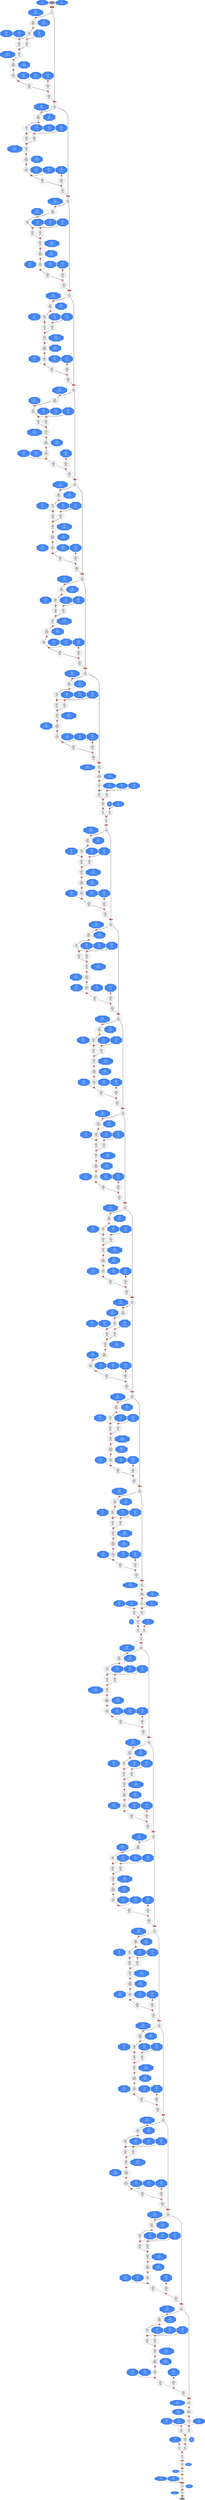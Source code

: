 digraph Computegraph {
	 nslimit=125;
	 "o_logits/perm_0" [label="o_logits/\nperm_0\nType: Int32\n[1×3] = {24, 1, 5072}", shape=octagon, style=filled, fillcolor="#4285F4", fontcolor = "#FFFFFFDD"];
	 "fully_connected/Tensordot/MatMul_bias" [label="fully_connected/\nTensordot/\nMatMul_bias\nType: Float\n[5072]\n = {-0.013, -0.013 … -0.014, 0.017}", shape=octagon, style=filled, fillcolor="#4285F4", fontcolor = "#FFFFFFDD"];
	 "fully_connected/Tensordot/Reshape_1/transpose" [label="fully_connected/\nTensordot/\nReshape_1/\ntranspose\nType: Float\n[5072×232]\n = {-0.024, 0.046 … 0.028, 0.016}", shape=octagon, style=filled, fillcolor="#4285F4", fontcolor = "#FFFFFFDD"];
	 "densenet/transition_3/composite_function/Conv/Conv2D_bias" [label="densenet/\ntransition_3/\ncomposite_function/\nConv/\nConv2D_bias\nType: Float\n[58]\n = {0.029, -0.023 … 0.011, 0.021}", shape=octagon, style=filled, fillcolor="#4285F4", fontcolor = "#FFFFFFDD"];
	 "densenet/transition_3/composite_function/Conv/weights" [label="densenet/\ntransition_3/\ncomposite_function/\nConv/\nweights\nType: Float\n[58×1×1×116]\n = {0.337, 0.080 … -0.116, 0.014}", shape=octagon, style=filled, fillcolor="#4285F4", fontcolor = "#FFFFFFDD"];
	 "densenet/transition_3/composite_function/BatchNorm/FusedBatchNorm_add_param" [label="densenet/\ntransition_3/\ncomposite_function/\nBatchNorm/\nFusedBatchNorm_add_param\nType: Float\n[116]\n = {0.016, -0.012 … 0.010, 0.020}", shape=octagon, style=filled, fillcolor="#4285F4", fontcolor = "#FFFFFFDD"];
	 "densenet/transition_3/composite_function/BatchNorm/FusedBatchNorm_mul_0_param" [label="densenet/\ntransition_3/\ncomposite_function/\nBatchNorm/\nFusedBatchNorm_mul_0_param\nType: Float\n[116]\n = {321.591, 314.143 … 320.320, 321.371}", shape=octagon, style=filled, fillcolor="#4285F4", fontcolor = "#FFFFFFDD"];
	 "densenet/transition_3/composite_function/BatchNorm/FusedBatchNorm_mul_0" [label="densenet/\ntransition_3/\ncomposite_function/\nBatchNorm/\nFusedBatchNorm_mul_0\nType: Float\n[1×8×25×116]", shape=octagon, style=filled, fillcolor="#F5F5F5", fontcolor = "#000000DD"];
	 "densenet/dense_block_3/Repeat/block_inner_layer_8/composite_function/BatchNorm/FusedBatchNorm_add_param" [label="densenet/\ndense_block_3/\nRepeat/\nblock_inner_layer_8/\ncomposite_function/\nBatchNorm/\nFusedBatchNorm_add_param\nType: Float\n[32]\n = {0.003, 0.016 … 0.011, 0.019}", shape=octagon, style=filled, fillcolor="#4285F4", fontcolor = "#FFFFFFDD"];
	 "densenet/dense_block_3/Repeat/block_inner_layer_8/composite_function/BatchNorm/FusedBatchNorm_mul_0_param" [label="densenet/\ndense_block_3/\nRepeat/\nblock_inner_layer_8/\ncomposite_function/\nBatchNorm/\nFusedBatchNorm_mul_0_param\nType: Float\n[32]\n = {314.424, 315.456 … 316.690, 315.592}", shape=octagon, style=filled, fillcolor="#4285F4", fontcolor = "#FFFFFFDD"];
	 "densenet/dense_block_3/Repeat/block_inner_layer_8/composite_function/BatchNorm/FusedBatchNorm_mul_0" [label="densenet/\ndense_block_3/\nRepeat/\nblock_inner_layer_8/\ncomposite_function/\nBatchNorm/\nFusedBatchNorm_mul_0\nType: Float\n[1×8×25×32]", shape=octagon, style=filled, fillcolor="#F5F5F5", fontcolor = "#000000DD"];
	 "densenet/dense_block_3/Repeat/block_inner_layer_8/bottleneck/Conv/Conv2D_bias" [label="densenet/\ndense_block_3/\nRepeat/\nblock_inner_layer_8/\nbottleneck/\nConv/\nConv2D_bias\nType: Float\n[32]\n = {0.019, -0.004 … 0.013, 0.024}", shape=octagon, style=filled, fillcolor="#4285F4", fontcolor = "#FFFFFFDD"];
	 "densenet/dense_block_3/Repeat/block_inner_layer_8/bottleneck/Conv/weights" [label="densenet/\ndense_block_3/\nRepeat/\nblock_inner_layer_8/\nbottleneck/\nConv/\nweights\nType: Float\n[32×1×1×108]\n = {0.218, -0.001 … -0.055, -0.238}", shape=octagon, style=filled, fillcolor="#4285F4", fontcolor = "#FFFFFFDD"];
	 "densenet/dense_block_3/Repeat/block_inner_layer_8/bottleneck/BatchNorm/FusedBatchNorm_add_param" [label="densenet/\ndense_block_3/\nRepeat/\nblock_inner_layer_8/\nbottleneck/\nBatchNorm/\nFusedBatchNorm_add_param\nType: Float\n[108]\n = {0.019, 0.001 … 0.009, 0.018}", shape=octagon, style=filled, fillcolor="#4285F4", fontcolor = "#FFFFFFDD"];
	 "densenet/dense_block_3/Repeat/block_inner_layer_8/bottleneck/BatchNorm/FusedBatchNorm_mul_0" [label="densenet/\ndense_block_3/\nRepeat/\nblock_inner_layer_8/\nbottleneck/\nBatchNorm/\nFusedBatchNorm_mul_0\nType: Float\n[1×8×25×108]", shape=octagon, style=filled, fillcolor="#F5F5F5", fontcolor = "#000000DD"];
	 "densenet/dense_block_3/Repeat/block_inner_layer_7/composite_function/Conv/Conv2D_bias" [label="densenet/\ndense_block_3/\nRepeat/\nblock_inner_layer_7/\ncomposite_function/\nConv/\nConv2D_bias\nType: Float\n[8]\n = {0.013, 0.029 … 0.016, 0.026}", shape=octagon, style=filled, fillcolor="#4285F4", fontcolor = "#FFFFFFDD"];
	 "densenet/dense_block_3/Repeat/block_inner_layer_7/composite_function/BatchNorm/FusedBatchNorm_add_param" [label="densenet/\ndense_block_3/\nRepeat/\nblock_inner_layer_7/\ncomposite_function/\nBatchNorm/\nFusedBatchNorm_add_param\nType: Float\n[32]\n = {0.003, 0.023 … 0.023, -0.011}", shape=octagon, style=filled, fillcolor="#4285F4", fontcolor = "#FFFFFFDD"];
	 "densenet/dense_block_3/Repeat/block_inner_layer_7/composite_function/BatchNorm/FusedBatchNorm_mul_0_param" [label="densenet/\ndense_block_3/\nRepeat/\nblock_inner_layer_7/\ncomposite_function/\nBatchNorm/\nFusedBatchNorm_mul_0_param\nType: Float\n[32]\n = {307.275, 321.626 … 321.453, 310.065}", shape=octagon, style=filled, fillcolor="#4285F4", fontcolor = "#FFFFFFDD"];
	 "densenet/dense_block_3/Repeat/block_inner_layer_7/composite_function/BatchNorm/FusedBatchNorm_mul_0" [label="densenet/\ndense_block_3/\nRepeat/\nblock_inner_layer_7/\ncomposite_function/\nBatchNorm/\nFusedBatchNorm_mul_0\nType: Float\n[1×8×25×32]", shape=octagon, style=filled, fillcolor="#F5F5F5", fontcolor = "#000000DD"];
	 "densenet/dense_block_3/Repeat/block_inner_layer_7/bottleneck/Conv/Conv2D_bias" [label="densenet/\ndense_block_3/\nRepeat/\nblock_inner_layer_7/\nbottleneck/\nConv/\nConv2D_bias\nType: Float\n[32]\n = {0.021, 0.030 … -0.024, -0.000}", shape=octagon, style=filled, fillcolor="#4285F4", fontcolor = "#FFFFFFDD"];
	 "densenet/dense_block_3/Repeat/block_inner_layer_7/bottleneck/Conv/weights" [label="densenet/\ndense_block_3/\nRepeat/\nblock_inner_layer_7/\nbottleneck/\nConv/\nweights\nType: Float\n[32×1×1×100]\n = {0.105, -0.181 … 0.104, 0.062}", shape=octagon, style=filled, fillcolor="#4285F4", fontcolor = "#FFFFFFDD"];
	 "densenet/dense_block_3/Repeat/block_inner_layer_7/bottleneck/BatchNorm/FusedBatchNorm_add_param" [label="densenet/\ndense_block_3/\nRepeat/\nblock_inner_layer_7/\nbottleneck/\nBatchNorm/\nFusedBatchNorm_add_param\nType: Float\n[100]\n = {-0.004, -0.007 … 0.017, -0.017}", shape=octagon, style=filled, fillcolor="#4285F4", fontcolor = "#FFFFFFDD"];
	 "densenet/dense_block_3/Repeat/block_inner_layer_7/bottleneck/BatchNorm/FusedBatchNorm_mul_0_param" [label="densenet/\ndense_block_3/\nRepeat/\nblock_inner_layer_7/\nbottleneck/\nBatchNorm/\nFusedBatchNorm_mul_0_param\nType: Float\n[100]\n = {315.205, 309.444 … 320.974, 310.347}", shape=octagon, style=filled, fillcolor="#4285F4", fontcolor = "#FFFFFFDD"];
	 "densenet/dense_block_3/Repeat/block_inner_layer_7/bottleneck/BatchNorm/FusedBatchNorm_mul_0" [label="densenet/\ndense_block_3/\nRepeat/\nblock_inner_layer_7/\nbottleneck/\nBatchNorm/\nFusedBatchNorm_mul_0\nType: Float\n[1×8×25×100]", shape=octagon, style=filled, fillcolor="#F5F5F5", fontcolor = "#000000DD"];
	 "densenet/dense_block_3/Repeat/block_inner_layer_6/composite_function/Conv/Conv2D_bias" [label="densenet/\ndense_block_3/\nRepeat/\nblock_inner_layer_6/\ncomposite_function/\nConv/\nConv2D_bias\nType: Float\n[8]\n = {-0.025, 0.011 … -0.024, 0.009}", shape=octagon, style=filled, fillcolor="#4285F4", fontcolor = "#FFFFFFDD"];
	 "densenet/dense_block_3/Repeat/block_inner_layer_6/composite_function/Conv/weights" [label="densenet/\ndense_block_3/\nRepeat/\nblock_inner_layer_6/\ncomposite_function/\nConv/\nweights\nType: Float\n[8×3×3×32]\n = {0.008, -0.025 … -0.092, 0.124}", shape=octagon, style=filled, fillcolor="#4285F4", fontcolor = "#FFFFFFDD"];
	 "densenet/dense_block_3/Repeat/block_inner_layer_6/composite_function/BatchNorm/FusedBatchNorm_mul_0_param" [label="densenet/\ndense_block_3/\nRepeat/\nblock_inner_layer_6/\ncomposite_function/\nBatchNorm/\nFusedBatchNorm_mul_0_param\nType: Float\n[32]\n = {323.171, 317.771 … 309.585, 311.674}", shape=octagon, style=filled, fillcolor="#4285F4", fontcolor = "#FFFFFFDD"];
	 "densenet/dense_block_3/Repeat/block_inner_layer_6/composite_function/BatchNorm/FusedBatchNorm_mul_0" [label="densenet/\ndense_block_3/\nRepeat/\nblock_inner_layer_6/\ncomposite_function/\nBatchNorm/\nFusedBatchNorm_mul_0\nType: Float\n[1×8×25×32]", shape=octagon, style=filled, fillcolor="#F5F5F5", fontcolor = "#000000DD"];
	 "densenet/dense_block_3/Repeat/block_inner_layer_6/bottleneck/Conv/Conv2D_bias" [label="densenet/\ndense_block_3/\nRepeat/\nblock_inner_layer_6/\nbottleneck/\nConv/\nConv2D_bias\nType: Float\n[32]\n = {-0.017, -0.006 … -0.004, -0.019}", shape=octagon, style=filled, fillcolor="#4285F4", fontcolor = "#FFFFFFDD"];
	 "densenet/dense_block_3/Repeat/block_inner_layer_6/bottleneck/Conv/weights" [label="densenet/\ndense_block_3/\nRepeat/\nblock_inner_layer_6/\nbottleneck/\nConv/\nweights\nType: Float\n[32×1×1×92]\n = {-0.171, -0.154 … -0.301, -0.064}", shape=octagon, style=filled, fillcolor="#4285F4", fontcolor = "#FFFFFFDD"];
	 "densenet/dense_block_3/Repeat/block_inner_layer_6/bottleneck/BatchNorm/FusedBatchNorm_add_param" [label="densenet/\ndense_block_3/\nRepeat/\nblock_inner_layer_6/\nbottleneck/\nBatchNorm/\nFusedBatchNorm_add_param\nType: Float\n[92]\n = {0.012, 0.003 … -0.011, 0.000}", shape=octagon, style=filled, fillcolor="#4285F4", fontcolor = "#FFFFFFDD"];
	 "densenet/dense_block_3/Repeat/block_inner_layer_6/bottleneck/BatchNorm/FusedBatchNorm_mul_0_param" [label="densenet/\ndense_block_3/\nRepeat/\nblock_inner_layer_6/\nbottleneck/\nBatchNorm/\nFusedBatchNorm_mul_0_param\nType: Float\n[92]\n = {316.667, 316.463 … 312.834, 313.696}", shape=octagon, style=filled, fillcolor="#4285F4", fontcolor = "#FFFFFFDD"];
	 "densenet/dense_block_3/Repeat/block_inner_layer_5/composite_function/Conv/Conv2D_bias" [label="densenet/\ndense_block_3/\nRepeat/\nblock_inner_layer_5/\ncomposite_function/\nConv/\nConv2D_bias\nType: Float\n[8]\n = {0.023, 0.003 … 0.026, -0.019}", shape=octagon, style=filled, fillcolor="#4285F4", fontcolor = "#FFFFFFDD"];
	 "densenet/dense_block_3/Repeat/block_inner_layer_8/bottleneck/BatchNorm/FusedBatchNorm_mul_0_param" [label="densenet/\ndense_block_3/\nRepeat/\nblock_inner_layer_8/\nbottleneck/\nBatchNorm/\nFusedBatchNorm_mul_0_param\nType: Float\n[108]\n = {322.924, 313.234 … 315.842, 321.984}", shape=octagon, style=filled, fillcolor="#4285F4", fontcolor = "#FFFFFFDD"];
	 "densenet/dense_block_3/Repeat/block_inner_layer_5/composite_function/Conv/weights" [label="densenet/\ndense_block_3/\nRepeat/\nblock_inner_layer_5/\ncomposite_function/\nConv/\nweights\nType: Float\n[8×3×3×32]\n = {-0.026, 0.230 … -0.104, 0.094}", shape=octagon, style=filled, fillcolor="#4285F4", fontcolor = "#FFFFFFDD"];
	 "densenet/dense_block_3/Repeat/block_inner_layer_5/composite_function/BatchNorm/FusedBatchNorm_add_param" [label="densenet/\ndense_block_3/\nRepeat/\nblock_inner_layer_5/\ncomposite_function/\nBatchNorm/\nFusedBatchNorm_add_param\nType: Float\n[32]\n = {-0.001, 0.011 … 0.018, -0.002}", shape=octagon, style=filled, fillcolor="#4285F4", fontcolor = "#FFFFFFDD"];
	 "densenet/dense_block_3/Repeat/block_inner_layer_5/bottleneck/Conv/Conv2D_bias" [label="densenet/\ndense_block_3/\nRepeat/\nblock_inner_layer_5/\nbottleneck/\nConv/\nConv2D_bias\nType: Float\n[32]\n = {-0.011, 0.021 … 0.012, 0.015}", shape=octagon, style=filled, fillcolor="#4285F4", fontcolor = "#FFFFFFDD"];
	 "densenet/dense_block_3/Repeat/block_inner_layer_5/bottleneck/Conv/weights" [label="densenet/\ndense_block_3/\nRepeat/\nblock_inner_layer_5/\nbottleneck/\nConv/\nweights\nType: Float\n[32×1×1×84]\n = {-0.032, 0.078 … -0.184, -0.127}", shape=octagon, style=filled, fillcolor="#4285F4", fontcolor = "#FFFFFFDD"];
	 "densenet/dense_block_3/Repeat/block_inner_layer_5/bottleneck/BatchNorm/FusedBatchNorm_add_param" [label="densenet/\ndense_block_3/\nRepeat/\nblock_inner_layer_5/\nbottleneck/\nBatchNorm/\nFusedBatchNorm_add_param\nType: Float\n[84]\n = {0.013, 0.001 … -0.016, 0.018}", shape=octagon, style=filled, fillcolor="#4285F4", fontcolor = "#FFFFFFDD"];
	 "densenet/dense_block_3/Repeat/block_inner_layer_5/bottleneck/BatchNorm/FusedBatchNorm_mul_0_param" [label="densenet/\ndense_block_3/\nRepeat/\nblock_inner_layer_5/\nbottleneck/\nBatchNorm/\nFusedBatchNorm_mul_0_param\nType: Float\n[84]\n = {322.066, 311.940 … 311.817, 317.431}", shape=octagon, style=filled, fillcolor="#4285F4", fontcolor = "#FFFFFFDD"];
	 "densenet/dense_block_3/Repeat/block_inner_layer_5/bottleneck/BatchNorm/FusedBatchNorm_mul_0" [label="densenet/\ndense_block_3/\nRepeat/\nblock_inner_layer_5/\nbottleneck/\nBatchNorm/\nFusedBatchNorm_mul_0\nType: Float\n[1×8×25×84]", shape=octagon, style=filled, fillcolor="#F5F5F5", fontcolor = "#000000DD"];
	 "densenet/dense_block_3/Repeat/block_inner_layer_4/composite_function/Conv/weights" [label="densenet/\ndense_block_3/\nRepeat/\nblock_inner_layer_4/\ncomposite_function/\nConv/\nweights\nType: Float\n[8×3×3×32]\n = {0.099, -0.064 … 0.011, 0.187}", shape=octagon, style=filled, fillcolor="#4285F4", fontcolor = "#FFFFFFDD"];
	 "densenet/dense_block_3/Repeat/block_inner_layer_4/composite_function/BatchNorm/FusedBatchNorm_add_param" [label="densenet/\ndense_block_3/\nRepeat/\nblock_inner_layer_4/\ncomposite_function/\nBatchNorm/\nFusedBatchNorm_add_param\nType: Float\n[32]\n = {0.009, 0.014 … 0.019, -0.004}", shape=octagon, style=filled, fillcolor="#4285F4", fontcolor = "#FFFFFFDD"];
	 "densenet/dense_block_3/Repeat/block_inner_layer_4/composite_function/BatchNorm/FusedBatchNorm_mul_0_param" [label="densenet/\ndense_block_3/\nRepeat/\nblock_inner_layer_4/\ncomposite_function/\nBatchNorm/\nFusedBatchNorm_mul_0_param\nType: Float\n[32]\n = {315.852, 313.410 … 322.396, 310.532}", shape=octagon, style=filled, fillcolor="#4285F4", fontcolor = "#FFFFFFDD"];
	 "densenet/dense_block_3/Repeat/block_inner_layer_4/composite_function/BatchNorm/FusedBatchNorm_mul_0" [label="densenet/\ndense_block_3/\nRepeat/\nblock_inner_layer_4/\ncomposite_function/\nBatchNorm/\nFusedBatchNorm_mul_0\nType: Float\n[1×8×25×32]", shape=octagon, style=filled, fillcolor="#F5F5F5", fontcolor = "#000000DD"];
	 "densenet/dense_block_3/Repeat/block_inner_layer_4/bottleneck/BatchNorm/FusedBatchNorm_add_param" [label="densenet/\ndense_block_3/\nRepeat/\nblock_inner_layer_4/\nbottleneck/\nBatchNorm/\nFusedBatchNorm_add_param\nType: Float\n[76]\n = {0.017, 0.017 … 0.008, 0.004}", shape=octagon, style=filled, fillcolor="#4285F4", fontcolor = "#FFFFFFDD"];
	 "densenet/dense_block_3/Repeat/block_inner_layer_4/bottleneck/BatchNorm/FusedBatchNorm_mul_0" [label="densenet/\ndense_block_3/\nRepeat/\nblock_inner_layer_4/\nbottleneck/\nBatchNorm/\nFusedBatchNorm_mul_0\nType: Float\n[1×8×25×76]", shape=octagon, style=filled, fillcolor="#F5F5F5", fontcolor = "#000000DD"];
	 "densenet/dense_block_3/Repeat/block_inner_layer_3/composite_function/BatchNorm/FusedBatchNorm_add_param" [label="densenet/\ndense_block_3/\nRepeat/\nblock_inner_layer_3/\ncomposite_function/\nBatchNorm/\nFusedBatchNorm_add_param\nType: Float\n[32]\n = {-0.016, 0.020 … 0.003, 0.020}", shape=octagon, style=filled, fillcolor="#4285F4", fontcolor = "#FFFFFFDD"];
	 "densenet/dense_block_3/Repeat/block_inner_layer_3/composite_function/BatchNorm/FusedBatchNorm_mul_0_param" [label="densenet/\ndense_block_3/\nRepeat/\nblock_inner_layer_3/\ncomposite_function/\nBatchNorm/\nFusedBatchNorm_mul_0_param\nType: Float\n[32]\n = {314.550, 322.687 … 313.576, 320.891}", shape=octagon, style=filled, fillcolor="#4285F4", fontcolor = "#FFFFFFDD"];
	 "densenet/dense_block_3/Repeat/block_inner_layer_3/bottleneck/Conv/Conv2D_bias" [label="densenet/\ndense_block_3/\nRepeat/\nblock_inner_layer_3/\nbottleneck/\nConv/\nConv2D_bias\nType: Float\n[32]\n = {-0.019, 0.021 … 0.011, -0.015}", shape=octagon, style=filled, fillcolor="#4285F4", fontcolor = "#FFFFFFDD"];
	 "densenet/dense_block_3/Repeat/block_inner_layer_3/bottleneck/BatchNorm/FusedBatchNorm_mul_0_param" [label="densenet/\ndense_block_3/\nRepeat/\nblock_inner_layer_3/\nbottleneck/\nBatchNorm/\nFusedBatchNorm_mul_0_param\nType: Float\n[68]\n = {313.645, 313.158 … 314.851, 323.819}", shape=octagon, style=filled, fillcolor="#4285F4", fontcolor = "#FFFFFFDD"];
	 "densenet/dense_block_3/Repeat/block_inner_layer_3/bottleneck/BatchNorm/FusedBatchNorm_mul_0" [label="densenet/\ndense_block_3/\nRepeat/\nblock_inner_layer_3/\nbottleneck/\nBatchNorm/\nFusedBatchNorm_mul_0\nType: Float\n[1×8×25×68]", shape=octagon, style=filled, fillcolor="#F5F5F5", fontcolor = "#000000DD"];
	 "densenet/dense_block_3/Repeat/block_inner_layer_2/composite_function/Conv/weights" [label="densenet/\ndense_block_3/\nRepeat/\nblock_inner_layer_2/\ncomposite_function/\nConv/\nweights\nType: Float\n[8×3×3×32]\n = {0.027, -0.134 … 0.021, 0.063}", shape=octagon, style=filled, fillcolor="#4285F4", fontcolor = "#FFFFFFDD"];
	 "densenet/dense_block_3/Repeat/block_inner_layer_2/composite_function/BatchNorm/FusedBatchNorm_add_param" [label="densenet/\ndense_block_3/\nRepeat/\nblock_inner_layer_2/\ncomposite_function/\nBatchNorm/\nFusedBatchNorm_add_param\nType: Float\n[32]\n = {0.008, -0.011 … -0.004, -0.016}", shape=octagon, style=filled, fillcolor="#4285F4", fontcolor = "#FFFFFFDD"];
	 "densenet/dense_block_3/Repeat/block_inner_layer_2/composite_function/BatchNorm/FusedBatchNorm_mul_0" [label="densenet/\ndense_block_3/\nRepeat/\nblock_inner_layer_2/\ncomposite_function/\nBatchNorm/\nFusedBatchNorm_mul_0\nType: Float\n[1×8×25×32]", shape=octagon, style=filled, fillcolor="#F5F5F5", fontcolor = "#000000DD"];
	 "densenet/dense_block_3/Repeat/block_inner_layer_2/bottleneck/Conv/weights" [label="densenet/\ndense_block_3/\nRepeat/\nblock_inner_layer_2/\nbottleneck/\nConv/\nweights\nType: Float\n[32×1×1×60]\n = {0.025, -0.308 … -0.320, -0.048}", shape=octagon, style=filled, fillcolor="#4285F4", fontcolor = "#FFFFFFDD"];
	 "densenet/dense_block_3/Repeat/block_inner_layer_2/bottleneck/BatchNorm/FusedBatchNorm_add_param" [label="densenet/\ndense_block_3/\nRepeat/\nblock_inner_layer_2/\nbottleneck/\nBatchNorm/\nFusedBatchNorm_add_param\nType: Float\n[60]\n = {0.002, -0.001 … -0.017, 0.022}", shape=octagon, style=filled, fillcolor="#4285F4", fontcolor = "#FFFFFFDD"];
	 "densenet/dense_block_3/Repeat/block_inner_layer_2/bottleneck/BatchNorm/FusedBatchNorm_mul_0_param" [label="densenet/\ndense_block_3/\nRepeat/\nblock_inner_layer_2/\nbottleneck/\nBatchNorm/\nFusedBatchNorm_mul_0_param\nType: Float\n[60]\n = {315.400, 315.420 … 309.290, 320.259}", shape=octagon, style=filled, fillcolor="#4285F4", fontcolor = "#FFFFFFDD"];
	 "densenet/dense_block_3/Repeat/block_inner_layer_1/composite_function/Conv/weights" [label="densenet/\ndense_block_3/\nRepeat/\nblock_inner_layer_1/\ncomposite_function/\nConv/\nweights\nType: Float\n[8×3×3×32]\n = {-0.057, -0.103 … 0.053, -0.011}", shape=octagon, style=filled, fillcolor="#4285F4", fontcolor = "#FFFFFFDD"];
	 "densenet/dense_block_3/Repeat/block_inner_layer_1/composite_function/BatchNorm/FusedBatchNorm_add_param" [label="densenet/\ndense_block_3/\nRepeat/\nblock_inner_layer_1/\ncomposite_function/\nBatchNorm/\nFusedBatchNorm_add_param\nType: Float\n[32]\n = {-0.017, -0.010 … 0.020, 0.020}", shape=octagon, style=filled, fillcolor="#4285F4", fontcolor = "#FFFFFFDD"];
	 "densenet/dense_block_3/Repeat/block_inner_layer_1/composite_function/BatchNorm/FusedBatchNorm_mul_0" [label="densenet/\ndense_block_3/\nRepeat/\nblock_inner_layer_1/\ncomposite_function/\nBatchNorm/\nFusedBatchNorm_mul_0\nType: Float\n[1×8×25×32]", shape=octagon, style=filled, fillcolor="#F5F5F5", fontcolor = "#000000DD"];
	 "densenet/dense_block_3/Repeat/block_inner_layer_1/bottleneck/Conv/Conv2D_bias" [label="densenet/\ndense_block_3/\nRepeat/\nblock_inner_layer_1/\nbottleneck/\nConv/\nConv2D_bias\nType: Float\n[32]\n = {-0.018, 0.017 … 0.024, -0.020}", shape=octagon, style=filled, fillcolor="#4285F4", fontcolor = "#FFFFFFDD"];
	 "densenet/dense_block_3/Repeat/block_inner_layer_1/bottleneck/BatchNorm/FusedBatchNorm_add_param" [label="densenet/\ndense_block_3/\nRepeat/\nblock_inner_layer_1/\nbottleneck/\nBatchNorm/\nFusedBatchNorm_add_param\nType: Float\n[52]\n = {-0.002, 0.012 … 0.003, -0.001}", shape=octagon, style=filled, fillcolor="#4285F4", fontcolor = "#FFFFFFDD"];
	 "densenet/dense_block_3/Repeat/block_inner_layer_1/bottleneck/BatchNorm/FusedBatchNorm_mul_0_param" [label="densenet/\ndense_block_3/\nRepeat/\nblock_inner_layer_1/\nbottleneck/\nBatchNorm/\nFusedBatchNorm_mul_0_param\nType: Float\n[52]\n = {316.945, 314.433 … 319.291, 313.578}", shape=octagon, style=filled, fillcolor="#4285F4", fontcolor = "#FFFFFFDD"];
	 "densenet/dense_block_3/Repeat/block_inner_layer_1/bottleneck/BatchNorm/FusedBatchNorm_mul_0" [label="densenet/\ndense_block_3/\nRepeat/\nblock_inner_layer_1/\nbottleneck/\nBatchNorm/\nFusedBatchNorm_mul_0\nType: Float\n[1×8×25×52]", shape=octagon, style=filled, fillcolor="#F5F5F5", fontcolor = "#000000DD"];
	 "densenet/transition_2/composite_function/Conv/weights" [label="densenet/\ntransition_2/\ncomposite_function/\nConv/\nweights\nType: Float\n[52×1×1×104]\n = {0.112, 0.169 … 0.359, -0.058}", shape=octagon, style=filled, fillcolor="#4285F4", fontcolor = "#FFFFFFDD"];
	 "densenet/transition_2/composite_function/BatchNorm/FusedBatchNorm_mul_0_param" [label="densenet/\ntransition_2/\ncomposite_function/\nBatchNorm/\nFusedBatchNorm_mul_0_param\nType: Float\n[104]\n = {320.109, 312.304 … 323.139, 319.065}", shape=octagon, style=filled, fillcolor="#4285F4", fontcolor = "#FFFFFFDD"];
	 "densenet/dense_block_2/Repeat/block_inner_layer_8/composite_function/Conv/Conv2D_bias" [label="densenet/\ndense_block_2/\nRepeat/\nblock_inner_layer_8/\ncomposite_function/\nConv/\nConv2D_bias\nType: Float\n[8]\n = {0.015, 0.014 … 0.017, 0.006}", shape=octagon, style=filled, fillcolor="#4285F4", fontcolor = "#FFFFFFDD"];
	 "densenet/dense_block_2/Repeat/block_inner_layer_8/composite_function/Conv/weights" [label="densenet/\ndense_block_2/\nRepeat/\nblock_inner_layer_8/\ncomposite_function/\nConv/\nweights\nType: Float\n[8×3×3×32]\n = {-0.142, 0.025 … 0.080, 0.027}", shape=octagon, style=filled, fillcolor="#4285F4", fontcolor = "#FFFFFFDD"];
	 "densenet/dense_block_2/Repeat/block_inner_layer_8/composite_function/BatchNorm/FusedBatchNorm_mul_0" [label="densenet/\ndense_block_2/\nRepeat/\nblock_inner_layer_8/\ncomposite_function/\nBatchNorm/\nFusedBatchNorm_mul_0\nType: Float\n[1×16×50×32]", shape=octagon, style=filled, fillcolor="#F5F5F5", fontcolor = "#000000DD"];
	 "densenet/dense_block_2/Repeat/block_inner_layer_8/bottleneck/Conv/weights" [label="densenet/\ndense_block_2/\nRepeat/\nblock_inner_layer_8/\nbottleneck/\nConv/\nweights\nType: Float\n[32×1×1×96]\n = {-0.374, 0.204 … -0.059, 0.104}", shape=octagon, style=filled, fillcolor="#4285F4", fontcolor = "#FFFFFFDD"];
	 "densenet/dense_block_3/Repeat/block_inner_layer_4/bottleneck/BatchNorm/FusedBatchNorm_mul_0_param" [label="densenet/\ndense_block_3/\nRepeat/\nblock_inner_layer_4/\nbottleneck/\nBatchNorm/\nFusedBatchNorm_mul_0_param\nType: Float\n[76]\n = {321.275, 308.711 … 321.976, 310.672}", shape=octagon, style=filled, fillcolor="#4285F4", fontcolor = "#FFFFFFDD"];
	 "densenet/dense_block_2/Repeat/block_inner_layer_8/bottleneck/BatchNorm/FusedBatchNorm_add_param" [label="densenet/\ndense_block_2/\nRepeat/\nblock_inner_layer_8/\nbottleneck/\nBatchNorm/\nFusedBatchNorm_add_param\nType: Float\n[96]\n = {0.003, -0.013 … -0.002, -0.011}", shape=octagon, style=filled, fillcolor="#4285F4", fontcolor = "#FFFFFFDD"];
	 "densenet/dense_block_2/Repeat/block_inner_layer_8/bottleneck/BatchNorm/FusedBatchNorm_mul_0" [label="densenet/\ndense_block_2/\nRepeat/\nblock_inner_layer_8/\nbottleneck/\nBatchNorm/\nFusedBatchNorm_mul_0\nType: Float\n[1×16×50×96]", shape=octagon, style=filled, fillcolor="#F5F5F5", fontcolor = "#000000DD"];
	 "densenet/dense_block_2/Repeat/block_inner_layer_7/composite_function/Conv/Conv2D_bias" [label="densenet/\ndense_block_2/\nRepeat/\nblock_inner_layer_7/\ncomposite_function/\nConv/\nConv2D_bias\nType: Float\n[8]\n = {-0.005, 0.006 … 0.017, 0.006}", shape=octagon, style=filled, fillcolor="#4285F4", fontcolor = "#FFFFFFDD"];
	 "densenet/dense_block_2/Repeat/block_inner_layer_7/composite_function/Conv/weights" [label="densenet/\ndense_block_2/\nRepeat/\nblock_inner_layer_7/\ncomposite_function/\nConv/\nweights\nType: Float\n[8×3×3×32]\n = {0.019, 0.176 … 0.115, 0.074}", shape=octagon, style=filled, fillcolor="#4285F4", fontcolor = "#FFFFFFDD"];
	 "densenet/dense_block_2/Repeat/block_inner_layer_7/composite_function/BatchNorm/FusedBatchNorm_add_param" [label="densenet/\ndense_block_2/\nRepeat/\nblock_inner_layer_7/\ncomposite_function/\nBatchNorm/\nFusedBatchNorm_add_param\nType: Float\n[32]\n = {-0.013, 0.011 … -0.008, 0.010}", shape=octagon, style=filled, fillcolor="#4285F4", fontcolor = "#FFFFFFDD"];
	 "densenet/dense_block_2/Repeat/block_inner_layer_7/composite_function/BatchNorm/FusedBatchNorm_mul_0_param" [label="densenet/\ndense_block_2/\nRepeat/\nblock_inner_layer_7/\ncomposite_function/\nBatchNorm/\nFusedBatchNorm_mul_0_param\nType: Float\n[32]\n = {313.265, 319.045 … 313.075, 314.695}", shape=octagon, style=filled, fillcolor="#4285F4", fontcolor = "#FFFFFFDD"];
	 "densenet/dense_block_2/Repeat/block_inner_layer_7/bottleneck/Conv/weights" [label="densenet/\ndense_block_2/\nRepeat/\nblock_inner_layer_7/\nbottleneck/\nConv/\nweights\nType: Float\n[32×1×1×88]\n = {-0.405, 0.103 … -0.236, -0.344}", shape=octagon, style=filled, fillcolor="#4285F4", fontcolor = "#FFFFFFDD"];
	 "densenet/dense_block_2/Repeat/block_inner_layer_7/bottleneck/BatchNorm/FusedBatchNorm_add_param" [label="densenet/\ndense_block_2/\nRepeat/\nblock_inner_layer_7/\nbottleneck/\nBatchNorm/\nFusedBatchNorm_add_param\nType: Float\n[88]\n = {0.002, 0.004 … 0.013, 0.005}", shape=octagon, style=filled, fillcolor="#4285F4", fontcolor = "#FFFFFFDD"];
	 "densenet/dense_block_2/Repeat/block_inner_layer_7/bottleneck/BatchNorm/FusedBatchNorm_mul_0_param" [label="densenet/\ndense_block_2/\nRepeat/\nblock_inner_layer_7/\nbottleneck/\nBatchNorm/\nFusedBatchNorm_mul_0_param\nType: Float\n[88]\n = {321.160, 319.486 … 321.041, 314.436}", shape=octagon, style=filled, fillcolor="#4285F4", fontcolor = "#FFFFFFDD"];
	 "densenet/dense_block_3/Repeat/block_inner_layer_8/composite_function/Conv/Conv2D_bias" [label="densenet/\ndense_block_3/\nRepeat/\nblock_inner_layer_8/\ncomposite_function/\nConv/\nConv2D_bias\nType: Float\n[8]\n = {-0.011, 0.019 … 0.010, 0.019}", shape=octagon, style=filled, fillcolor="#4285F4", fontcolor = "#FFFFFFDD"];
	 "densenet/dense_block_2/Repeat/block_inner_layer_6/composite_function/Conv/Conv2D_bias" [label="densenet/\ndense_block_2/\nRepeat/\nblock_inner_layer_6/\ncomposite_function/\nConv/\nConv2D_bias\nType: Float\n[8]\n = {0.011, 0.027 … 0.024, 0.010}", shape=octagon, style=filled, fillcolor="#4285F4", fontcolor = "#FFFFFFDD"];
	 "densenet/dense_block_2/Repeat/block_inner_layer_6/composite_function/Conv/weights" [label="densenet/\ndense_block_2/\nRepeat/\nblock_inner_layer_6/\ncomposite_function/\nConv/\nweights\nType: Float\n[8×3×3×32]\n = {-0.015, 0.033 … -0.137, -0.052}", shape=octagon, style=filled, fillcolor="#4285F4", fontcolor = "#FFFFFFDD"];
	 "densenet/dense_block_2/Repeat/block_inner_layer_6/composite_function/BatchNorm/FusedBatchNorm_mul_0_param" [label="densenet/\ndense_block_2/\nRepeat/\nblock_inner_layer_6/\ncomposite_function/\nBatchNorm/\nFusedBatchNorm_mul_0_param\nType: Float\n[32]\n = {312.385, 321.230 … 314.909, 317.812}", shape=octagon, style=filled, fillcolor="#4285F4", fontcolor = "#FFFFFFDD"];
	 "densenet/dense_block_2/Repeat/block_inner_layer_6/composite_function/BatchNorm/FusedBatchNorm_mul_0" [label="densenet/\ndense_block_2/\nRepeat/\nblock_inner_layer_6/\ncomposite_function/\nBatchNorm/\nFusedBatchNorm_mul_0\nType: Float\n[1×16×50×32]", shape=octagon, style=filled, fillcolor="#F5F5F5", fontcolor = "#000000DD"];
	 "densenet/dense_block_2/Repeat/block_inner_layer_6/bottleneck/BatchNorm/FusedBatchNorm_mul_0_param" [label="densenet/\ndense_block_2/\nRepeat/\nblock_inner_layer_6/\nbottleneck/\nBatchNorm/\nFusedBatchNorm_mul_0_param\nType: Float\n[80]\n = {320.607, 320.632 … 314.497, 313.593}", shape=octagon, style=filled, fillcolor="#4285F4", fontcolor = "#FFFFFFDD"];
	 "densenet/dense_block_2/Repeat/block_inner_layer_5/composite_function/Conv/Conv2D_bias" [label="densenet/\ndense_block_2/\nRepeat/\nblock_inner_layer_5/\ncomposite_function/\nConv/\nConv2D_bias\nType: Float\n[8]\n = {-0.007, 0.016 … 0.013, 0.010}", shape=octagon, style=filled, fillcolor="#4285F4", fontcolor = "#FFFFFFDD"];
	 "densenet/dense_block_2/Repeat/block_inner_layer_5/composite_function/BatchNorm/FusedBatchNorm_add_param" [label="densenet/\ndense_block_2/\nRepeat/\nblock_inner_layer_5/\ncomposite_function/\nBatchNorm/\nFusedBatchNorm_add_param\nType: Float\n[32]\n = {-0.018, 0.003 … 0.004, -0.008}", shape=octagon, style=filled, fillcolor="#4285F4", fontcolor = "#FFFFFFDD"];
	 "densenet/dense_block_2/Repeat/block_inner_layer_5/bottleneck/Conv/Conv2D_bias" [label="densenet/\ndense_block_2/\nRepeat/\nblock_inner_layer_5/\nbottleneck/\nConv/\nConv2D_bias\nType: Float\n[32]\n = {0.012, 0.010 … 0.007, -0.007}", shape=octagon, style=filled, fillcolor="#4285F4", fontcolor = "#FFFFFFDD"];
	 "densenet/dense_block_2/Repeat/block_inner_layer_5/bottleneck/BatchNorm/FusedBatchNorm_mul_0" [label="densenet/\ndense_block_2/\nRepeat/\nblock_inner_layer_5/\nbottleneck/\nBatchNorm/\nFusedBatchNorm_mul_0\nType: Float\n[1×16×50×72]", shape=octagon, style=filled, fillcolor="#F5F5F5", fontcolor = "#000000DD"];
	 "densenet/dense_block_2/Repeat/block_inner_layer_4/composite_function/Conv/Conv2D_bias" [label="densenet/\ndense_block_2/\nRepeat/\nblock_inner_layer_4/\ncomposite_function/\nConv/\nConv2D_bias\nType: Float\n[8]\n = {-0.004, 0.014 … 0.015, 0.005}", shape=octagon, style=filled, fillcolor="#4285F4", fontcolor = "#FFFFFFDD"];
	 "densenet/dense_block_2/Repeat/block_inner_layer_4/composite_function/BatchNorm/FusedBatchNorm_mul_0_param" [label="densenet/\ndense_block_2/\nRepeat/\nblock_inner_layer_4/\ncomposite_function/\nBatchNorm/\nFusedBatchNorm_mul_0_param\nType: Float\n[32]\n = {319.747, 315.755 … 316.040, 310.874}", shape=octagon, style=filled, fillcolor="#4285F4", fontcolor = "#FFFFFFDD"];
	 "densenet/dense_block_2/Repeat/block_inner_layer_4/composite_function/BatchNorm/FusedBatchNorm_mul_0" [label="densenet/\ndense_block_2/\nRepeat/\nblock_inner_layer_4/\ncomposite_function/\nBatchNorm/\nFusedBatchNorm_mul_0\nType: Float\n[1×16×50×32]", shape=octagon, style=filled, fillcolor="#F5F5F5", fontcolor = "#000000DD"];
	 "densenet/dense_block_2/Repeat/block_inner_layer_4/bottleneck/Conv/Conv2D_bias" [label="densenet/\ndense_block_2/\nRepeat/\nblock_inner_layer_4/\nbottleneck/\nConv/\nConv2D_bias\nType: Float\n[32]\n = {0.020, 0.008 … 0.002, 0.016}", shape=octagon, style=filled, fillcolor="#4285F4", fontcolor = "#FFFFFFDD"];
	 "densenet/dense_block_2/Repeat/block_inner_layer_4/bottleneck/Conv/weights" [label="densenet/\ndense_block_2/\nRepeat/\nblock_inner_layer_4/\nbottleneck/\nConv/\nweights\nType: Float\n[32×1×1×64]\n = {0.030, -0.454 … 0.074, 0.416}", shape=octagon, style=filled, fillcolor="#4285F4", fontcolor = "#FFFFFFDD"];
	 "densenet/dense_block_2/Repeat/block_inner_layer_4/bottleneck/BatchNorm/FusedBatchNorm_add_param" [label="densenet/\ndense_block_2/\nRepeat/\nblock_inner_layer_4/\nbottleneck/\nBatchNorm/\nFusedBatchNorm_add_param\nType: Float\n[64]\n = {-0.008, 0.012 … 0.003, -0.007}", shape=octagon, style=filled, fillcolor="#4285F4", fontcolor = "#FFFFFFDD"];
	 "densenet/dense_block_2/Repeat/block_inner_layer_4/bottleneck/BatchNorm/FusedBatchNorm_mul_0_param" [label="densenet/\ndense_block_2/\nRepeat/\nblock_inner_layer_4/\nbottleneck/\nBatchNorm/\nFusedBatchNorm_mul_0_param\nType: Float\n[64]\n = {312.607, 319.382 … 317.213, 313.813}", shape=octagon, style=filled, fillcolor="#4285F4", fontcolor = "#FFFFFFDD"];
	 "densenet/dense_block_2/Repeat/block_inner_layer_4/bottleneck/BatchNorm/FusedBatchNorm_mul_0" [label="densenet/\ndense_block_2/\nRepeat/\nblock_inner_layer_4/\nbottleneck/\nBatchNorm/\nFusedBatchNorm_mul_0\nType: Float\n[1×16×50×64]", shape=octagon, style=filled, fillcolor="#F5F5F5", fontcolor = "#000000DD"];
	 "densenet/dense_block_2/Repeat/block_inner_layer_3/composite_function/Conv/Conv2D_bias" [label="densenet/\ndense_block_2/\nRepeat/\nblock_inner_layer_3/\ncomposite_function/\nConv/\nConv2D_bias\nType: Float\n[8]\n = {0.021, 0.001 … 0.014, 0.015}", shape=octagon, style=filled, fillcolor="#4285F4", fontcolor = "#FFFFFFDD"];
	 "densenet/dense_block_2/Repeat/block_inner_layer_3/composite_function/Conv/weights" [label="densenet/\ndense_block_2/\nRepeat/\nblock_inner_layer_3/\ncomposite_function/\nConv/\nweights\nType: Float\n[8×3×3×32]\n = {-0.038, 0.098 … 0.108, -0.010}", shape=octagon, style=filled, fillcolor="#4285F4", fontcolor = "#FFFFFFDD"];
	 "densenet/dense_block_2/Repeat/block_inner_layer_3/composite_function/BatchNorm/FusedBatchNorm_add_param" [label="densenet/\ndense_block_2/\nRepeat/\nblock_inner_layer_3/\ncomposite_function/\nBatchNorm/\nFusedBatchNorm_add_param\nType: Float\n[32]\n = {-0.009, -0.011 … -0.020, 0.016}", shape=octagon, style=filled, fillcolor="#4285F4", fontcolor = "#FFFFFFDD"];
	 "densenet/dense_block_2/Repeat/block_inner_layer_3/composite_function/BatchNorm/FusedBatchNorm_mul_0_param" [label="densenet/\ndense_block_2/\nRepeat/\nblock_inner_layer_3/\ncomposite_function/\nBatchNorm/\nFusedBatchNorm_mul_0_param\nType: Float\n[32]\n = {313.108, 312.324 … 311.501, 318.893}", shape=octagon, style=filled, fillcolor="#4285F4", fontcolor = "#FFFFFFDD"];
	 "densenet/dense_block_2/Repeat/block_inner_layer_3/composite_function/BatchNorm/FusedBatchNorm_mul_0" [label="densenet/\ndense_block_2/\nRepeat/\nblock_inner_layer_3/\ncomposite_function/\nBatchNorm/\nFusedBatchNorm_mul_0\nType: Float\n[1×16×50×32]", shape=octagon, style=filled, fillcolor="#F5F5F5", fontcolor = "#000000DD"];
	 "densenet/dense_block_2/Repeat/block_inner_layer_3/bottleneck/BatchNorm/FusedBatchNorm_add_param" [label="densenet/\ndense_block_2/\nRepeat/\nblock_inner_layer_3/\nbottleneck/\nBatchNorm/\nFusedBatchNorm_add_param\nType: Float\n[56]\n = {0.015, 0.006 … 0.012, -0.003}", shape=octagon, style=filled, fillcolor="#4285F4", fontcolor = "#FFFFFFDD"];
	 "densenet/dense_block_2/Repeat/block_inner_layer_3/bottleneck/BatchNorm/FusedBatchNorm_mul_0_param" [label="densenet/\ndense_block_2/\nRepeat/\nblock_inner_layer_3/\nbottleneck/\nBatchNorm/\nFusedBatchNorm_mul_0_param\nType: Float\n[56]\n = {319.959, 320.344 … 313.997, 318.750}", shape=octagon, style=filled, fillcolor="#4285F4", fontcolor = "#FFFFFFDD"];
	 "densenet/dense_block_2/Repeat/block_inner_layer_2/composite_function/Conv/Conv2D_bias" [label="densenet/\ndense_block_2/\nRepeat/\nblock_inner_layer_2/\ncomposite_function/\nConv/\nConv2D_bias\nType: Float\n[8]\n = {-0.003, 0.017 … 0.005, -0.011}", shape=octagon, style=filled, fillcolor="#4285F4", fontcolor = "#FFFFFFDD"];
	 "densenet/dense_block_2/Repeat/block_inner_layer_2/composite_function/Conv/weights" [label="densenet/\ndense_block_2/\nRepeat/\nblock_inner_layer_2/\ncomposite_function/\nConv/\nweights\nType: Float\n[8×3×3×32]\n = {-0.093, 0.225 … 0.082, -0.122}", shape=octagon, style=filled, fillcolor="#4285F4", fontcolor = "#FFFFFFDD"];
	 "densenet/dense_block_2/Repeat/block_inner_layer_2/composite_function/BatchNorm/FusedBatchNorm_mul_0_param" [label="densenet/\ndense_block_2/\nRepeat/\nblock_inner_layer_2/\ncomposite_function/\nBatchNorm/\nFusedBatchNorm_mul_0_param\nType: Float\n[32]\n = {318.603, 322.372 … 313.421, 316.452}", shape=octagon, style=filled, fillcolor="#4285F4", fontcolor = "#FFFFFFDD"];
	 "densenet/transition_2/composite_function/BatchNorm/FusedBatchNorm_mul_0" [label="densenet/\ntransition_2/\ncomposite_function/\nBatchNorm/\nFusedBatchNorm_mul_0\nType: Float\n[1×16×50×104]", shape=octagon, style=filled, fillcolor="#F5F5F5", fontcolor = "#000000DD"];
	 "densenet/dense_block_2/Repeat/block_inner_layer_2/composite_function/BatchNorm/FusedBatchNorm_mul_0" [label="densenet/\ndense_block_2/\nRepeat/\nblock_inner_layer_2/\ncomposite_function/\nBatchNorm/\nFusedBatchNorm_mul_0\nType: Float\n[1×16×50×32]", shape=octagon, style=filled, fillcolor="#F5F5F5", fontcolor = "#000000DD"];
	 "densenet/dense_block_2/Repeat/block_inner_layer_2/bottleneck/Conv/Conv2D_bias" [label="densenet/\ndense_block_2/\nRepeat/\nblock_inner_layer_2/\nbottleneck/\nConv/\nConv2D_bias\nType: Float\n[32]\n = {-0.010, 0.013 … -0.015, 0.002}", shape=octagon, style=filled, fillcolor="#4285F4", fontcolor = "#FFFFFFDD"];
	 "densenet/dense_block_2/Repeat/block_inner_layer_2/bottleneck/Conv/weights" [label="densenet/\ndense_block_2/\nRepeat/\nblock_inner_layer_2/\nbottleneck/\nConv/\nweights\nType: Float\n[32×1×1×48]\n = {-0.282, -0.168 … -0.195, 0.238}", shape=octagon, style=filled, fillcolor="#4285F4", fontcolor = "#FFFFFFDD"];
	 "densenet/dense_block_2/Repeat/block_inner_layer_2/bottleneck/BatchNorm/FusedBatchNorm_add_param" [label="densenet/\ndense_block_2/\nRepeat/\nblock_inner_layer_2/\nbottleneck/\nBatchNorm/\nFusedBatchNorm_add_param\nType: Float\n[48]\n = {-0.010, 0.010 … 0.013, 0.006}", shape=octagon, style=filled, fillcolor="#4285F4", fontcolor = "#FFFFFFDD"];
	 "densenet/dense_block_2/Repeat/block_inner_layer_2/bottleneck/BatchNorm/FusedBatchNorm_mul_0" [label="densenet/\ndense_block_2/\nRepeat/\nblock_inner_layer_2/\nbottleneck/\nBatchNorm/\nFusedBatchNorm_mul_0\nType: Float\n[1×16×50×48]", shape=octagon, style=filled, fillcolor="#F5F5F5", fontcolor = "#000000DD"];
	 "densenet/dense_block_2/Repeat/block_inner_layer_1/composite_function/Conv/Conv2D_bias" [label="densenet/\ndense_block_2/\nRepeat/\nblock_inner_layer_1/\ncomposite_function/\nConv/\nConv2D_bias\nType: Float\n[8]\n = {-0.007, -0.019 … 0.000, 0.005}", shape=octagon, style=filled, fillcolor="#4285F4", fontcolor = "#FFFFFFDD"];
	 "densenet/dense_block_2/Repeat/block_inner_layer_1/composite_function/BatchNorm/FusedBatchNorm_add_param" [label="densenet/\ndense_block_2/\nRepeat/\nblock_inner_layer_1/\ncomposite_function/\nBatchNorm/\nFusedBatchNorm_add_param\nType: Float\n[32]\n = {0.008, -0.007 … 0.019, 0.007}", shape=octagon, style=filled, fillcolor="#4285F4", fontcolor = "#FFFFFFDD"];
	 "densenet/dense_block_2/Repeat/block_inner_layer_1/composite_function/BatchNorm/FusedBatchNorm_mul_0_param" [label="densenet/\ndense_block_2/\nRepeat/\nblock_inner_layer_1/\ncomposite_function/\nBatchNorm/\nFusedBatchNorm_mul_0_param\nType: Float\n[32]\n = {317.489, 311.917 … 319.672, 313.512}", shape=octagon, style=filled, fillcolor="#4285F4", fontcolor = "#FFFFFFDD"];
	 "densenet/dense_block_2/Repeat/block_inner_layer_1/composite_function/BatchNorm/FusedBatchNorm_mul_0" [label="densenet/\ndense_block_2/\nRepeat/\nblock_inner_layer_1/\ncomposite_function/\nBatchNorm/\nFusedBatchNorm_mul_0\nType: Float\n[1×16×50×32]", shape=octagon, style=filled, fillcolor="#F5F5F5", fontcolor = "#000000DD"];
	 "densenet/dense_block_2/Repeat/block_inner_layer_1/bottleneck/Conv/Conv2D_bias" [label="densenet/\ndense_block_2/\nRepeat/\nblock_inner_layer_1/\nbottleneck/\nConv/\nConv2D_bias\nType: Float\n[32]\n = {-0.007, -0.008 … 0.013, 0.011}", shape=octagon, style=filled, fillcolor="#4285F4", fontcolor = "#FFFFFFDD"];
	 "densenet/dense_block_2/Repeat/block_inner_layer_1/bottleneck/BatchNorm/FusedBatchNorm_add_param" [label="densenet/\ndense_block_2/\nRepeat/\nblock_inner_layer_1/\nbottleneck/\nBatchNorm/\nFusedBatchNorm_add_param\nType: Float\n[40]\n = {0.001, 0.019 … 0.007, 0.009}", shape=octagon, style=filled, fillcolor="#4285F4", fontcolor = "#FFFFFFDD"];
	 "densenet/dense_block_2/Repeat/block_inner_layer_1/bottleneck/BatchNorm/FusedBatchNorm_mul_0_param" [label="densenet/\ndense_block_2/\nRepeat/\nblock_inner_layer_1/\nbottleneck/\nBatchNorm/\nFusedBatchNorm_mul_0_param\nType: Float\n[40]\n = {315.947, 318.935 … 315.950, 318.017}", shape=octagon, style=filled, fillcolor="#4285F4", fontcolor = "#FFFFFFDD"];
	 "densenet/dense_block_2/Repeat/block_inner_layer_1/bottleneck/BatchNorm/FusedBatchNorm_mul_0" [label="densenet/\ndense_block_2/\nRepeat/\nblock_inner_layer_1/\nbottleneck/\nBatchNorm/\nFusedBatchNorm_mul_0\nType: Float\n[1×16×50×40]", shape=octagon, style=filled, fillcolor="#F5F5F5", fontcolor = "#000000DD"];
	 "densenet/transition_1/composite_function/BatchNorm/FusedBatchNorm_mul_0" [label="densenet/\ntransition_1/\ncomposite_function/\nBatchNorm/\nFusedBatchNorm_mul_0\nType: Float\n[1×32×100×80]", shape=octagon, style=filled, fillcolor="#F5F5F5", fontcolor = "#000000DD"];
	 "densenet/dense_block_1/Repeat/block_inner_layer_8/composite_function/Conv/Conv2D_bias" [label="densenet/\ndense_block_1/\nRepeat/\nblock_inner_layer_8/\ncomposite_function/\nConv/\nConv2D_bias\nType: Float\n[8]\n = {0.019, 0.024 … -0.004, -0.018}", shape=octagon, style=filled, fillcolor="#4285F4", fontcolor = "#FFFFFFDD"];
	 "densenet/dense_block_1/Repeat/block_inner_layer_8/bottleneck/Conv/Conv2D_bias" [label="densenet/\ndense_block_1/\nRepeat/\nblock_inner_layer_8/\nbottleneck/\nConv/\nConv2D_bias\nType: Float\n[32]\n = {-0.003, -0.016 … -0.024, 0.008}", shape=octagon, style=filled, fillcolor="#4285F4", fontcolor = "#FFFFFFDD"];
	 "densenet/dense_block_1/Repeat/block_inner_layer_8/bottleneck/Conv/weights" [label="densenet/\ndense_block_1/\nRepeat/\nblock_inner_layer_8/\nbottleneck/\nConv/\nweights\nType: Float\n[32×1×1×72]\n = {-0.131, -0.113 … -0.088, -0.165}", shape=octagon, style=filled, fillcolor="#4285F4", fontcolor = "#FFFFFFDD"];
	 "densenet/dense_block_1/Repeat/block_inner_layer_8/bottleneck/BatchNorm/FusedBatchNorm_add_param" [label="densenet/\ndense_block_1/\nRepeat/\nblock_inner_layer_8/\nbottleneck/\nBatchNorm/\nFusedBatchNorm_add_param\nType: Float\n[72]\n = {0.012, -0.016 … 0.007, 0.010}", shape=octagon, style=filled, fillcolor="#4285F4", fontcolor = "#FFFFFFDD"];
	 "densenet/dense_block_1/Repeat/block_inner_layer_8/bottleneck/BatchNorm/FusedBatchNorm_mul_0_param" [label="densenet/\ndense_block_1/\nRepeat/\nblock_inner_layer_8/\nbottleneck/\nBatchNorm/\nFusedBatchNorm_mul_0_param\nType: Float\n[72]\n = {318.358, 309.851 … 318.810, 313.542}", shape=octagon, style=filled, fillcolor="#4285F4", fontcolor = "#FFFFFFDD"];
	 "densenet/dense_block_1/Repeat/block_inner_layer_8/bottleneck/BatchNorm/FusedBatchNorm_mul_0" [label="densenet/\ndense_block_1/\nRepeat/\nblock_inner_layer_8/\nbottleneck/\nBatchNorm/\nFusedBatchNorm_mul_0\nType: Float\n[1×32×100×72]", shape=octagon, style=filled, fillcolor="#F5F5F5", fontcolor = "#000000DD"];
	 "densenet/dense_block_1/Repeat/block_inner_layer_7/composite_function/Conv/Conv2D_bias" [label="densenet/\ndense_block_1/\nRepeat/\nblock_inner_layer_7/\ncomposite_function/\nConv/\nConv2D_bias\nType: Float\n[8]\n = {0.011, 0.018 … 0.024, 0.019}", shape=octagon, style=filled, fillcolor="#4285F4", fontcolor = "#FFFFFFDD"];
	 "densenet/dense_block_1/Repeat/block_inner_layer_7/composite_function/Conv/weights" [label="densenet/\ndense_block_1/\nRepeat/\nblock_inner_layer_7/\ncomposite_function/\nConv/\nweights\nType: Float\n[8×3×3×32]\n = {-0.185, 0.020 … -0.029, 0.117}", shape=octagon, style=filled, fillcolor="#4285F4", fontcolor = "#FFFFFFDD"];
	 "densenet/dense_block_1/Repeat/block_inner_layer_7/composite_function/BatchNorm/FusedBatchNorm_add_param" [label="densenet/\ndense_block_1/\nRepeat/\nblock_inner_layer_7/\ncomposite_function/\nBatchNorm/\nFusedBatchNorm_add_param\nType: Float\n[32]\n = {0.009, -0.011 … -0.019, -0.014}", shape=octagon, style=filled, fillcolor="#4285F4", fontcolor = "#FFFFFFDD"];
	 "densenet/dense_block_1/Repeat/block_inner_layer_7/composite_function/BatchNorm/FusedBatchNorm_mul_0_param" [label="densenet/\ndense_block_1/\nRepeat/\nblock_inner_layer_7/\ncomposite_function/\nBatchNorm/\nFusedBatchNorm_mul_0_param\nType: Float\n[32]\n = {318.405, 311.448 … 309.758, 310.999}", shape=octagon, style=filled, fillcolor="#4285F4", fontcolor = "#FFFFFFDD"];
	 "densenet/dense_block_1/Repeat/block_inner_layer_7/bottleneck/BatchNorm/FusedBatchNorm_add_param" [label="densenet/\ndense_block_1/\nRepeat/\nblock_inner_layer_7/\nbottleneck/\nBatchNorm/\nFusedBatchNorm_add_param\nType: Float\n[64]\n = {0.014, -0.018 … 0.013, -0.005}", shape=octagon, style=filled, fillcolor="#4285F4", fontcolor = "#FFFFFFDD"];
	 "densenet/dense_block_1/Repeat/block_inner_layer_7/bottleneck/BatchNorm/FusedBatchNorm_mul_0_param" [label="densenet/\ndense_block_1/\nRepeat/\nblock_inner_layer_7/\nbottleneck/\nBatchNorm/\nFusedBatchNorm_mul_0_param\nType: Float\n[64]\n = {314.062, 310.430 … 316.064, 315.348}", shape=octagon, style=filled, fillcolor="#4285F4", fontcolor = "#FFFFFFDD"];
	 "densenet/dense_block_1/Repeat/block_inner_layer_7/bottleneck/BatchNorm/FusedBatchNorm_mul_0" [label="densenet/\ndense_block_1/\nRepeat/\nblock_inner_layer_7/\nbottleneck/\nBatchNorm/\nFusedBatchNorm_mul_0\nType: Float\n[1×32×100×64]", shape=octagon, style=filled, fillcolor="#F5F5F5", fontcolor = "#000000DD"];
	 "densenet/dense_block_1/Repeat/block_inner_layer_6/composite_function/BatchNorm/FusedBatchNorm_mul_0" [label="densenet/\ndense_block_1/\nRepeat/\nblock_inner_layer_6/\ncomposite_function/\nBatchNorm/\nFusedBatchNorm_mul_0\nType: Float\n[1×32×100×32]", shape=octagon, style=filled, fillcolor="#F5F5F5", fontcolor = "#000000DD"];
	 "densenet/dense_block_1/Repeat/block_inner_layer_6/bottleneck/Conv/Conv2D_bias" [label="densenet/\ndense_block_1/\nRepeat/\nblock_inner_layer_6/\nbottleneck/\nConv/\nConv2D_bias\nType: Float\n[32]\n = {-0.011, 0.010 … -0.011, -0.004}", shape=octagon, style=filled, fillcolor="#4285F4", fontcolor = "#FFFFFFDD"];
	 "densenet/dense_block_1/Repeat/block_inner_layer_5/composite_function/BatchNorm/FusedBatchNorm_add_param" [label="densenet/\ndense_block_1/\nRepeat/\nblock_inner_layer_5/\ncomposite_function/\nBatchNorm/\nFusedBatchNorm_add_param\nType: Float\n[32]\n = {0.016, 0.012 … -0.009, 0.007}", shape=octagon, style=filled, fillcolor="#4285F4", fontcolor = "#FFFFFFDD"];
	 "densenet/dense_block_1/Repeat/block_inner_layer_5/bottleneck/Conv/Conv2D_bias" [label="densenet/\ndense_block_1/\nRepeat/\nblock_inner_layer_5/\nbottleneck/\nConv/\nConv2D_bias\nType: Float\n[32]\n = {0.013, -0.004 … -0.003, 0.007}", shape=octagon, style=filled, fillcolor="#4285F4", fontcolor = "#FFFFFFDD"];
	 "densenet/dense_block_1/Repeat/block_inner_layer_4/composite_function/BatchNorm/FusedBatchNorm_add_param" [label="densenet/\ndense_block_1/\nRepeat/\nblock_inner_layer_4/\ncomposite_function/\nBatchNorm/\nFusedBatchNorm_add_param\nType: Float\n[32]\n = {0.013, 0.019 … -0.014, 0.015}", shape=octagon, style=filled, fillcolor="#4285F4", fontcolor = "#FFFFFFDD"];
	 "densenet/dense_block_1/Repeat/block_inner_layer_4/composite_function/BatchNorm/FusedBatchNorm_mul_0_param" [label="densenet/\ndense_block_1/\nRepeat/\nblock_inner_layer_4/\ncomposite_function/\nBatchNorm/\nFusedBatchNorm_mul_0_param\nType: Float\n[32]\n = {320.917, 319.742 … 311.829, 317.303}", shape=octagon, style=filled, fillcolor="#4285F4", fontcolor = "#FFFFFFDD"];
	 "densenet/dense_block_1/Repeat/block_inner_layer_4/bottleneck/Conv/Conv2D_bias" [label="densenet/\ndense_block_1/\nRepeat/\nblock_inner_layer_4/\nbottleneck/\nConv/\nConv2D_bias\nType: Float\n[32]\n = {-0.015, 0.018 … 0.008, 0.012}", shape=octagon, style=filled, fillcolor="#4285F4", fontcolor = "#FFFFFFDD"];
	 "densenet/dense_block_1/Repeat/block_inner_layer_4/bottleneck/BatchNorm/FusedBatchNorm_add_param" [label="densenet/\ndense_block_1/\nRepeat/\nblock_inner_layer_4/\nbottleneck/\nBatchNorm/\nFusedBatchNorm_add_param\nType: Float\n[40]\n = {0.001, -0.001 … 0.016, 0.005}", shape=octagon, style=filled, fillcolor="#4285F4", fontcolor = "#FFFFFFDD"];
	 "densenet/dense_block_1/Repeat/block_inner_layer_3/composite_function/Conv/weights" [label="densenet/\ndense_block_1/\nRepeat/\nblock_inner_layer_3/\ncomposite_function/\nConv/\nweights\nType: Float\n[8×3×3×32]\n = {0.034, 0.016 … -0.064, 0.125}", shape=octagon, style=filled, fillcolor="#4285F4", fontcolor = "#FFFFFFDD"];
	 "densenet/dense_block_1/Repeat/block_inner_layer_3/composite_function/BatchNorm/FusedBatchNorm_add_param" [label="densenet/\ndense_block_1/\nRepeat/\nblock_inner_layer_3/\ncomposite_function/\nBatchNorm/\nFusedBatchNorm_add_param\nType: Float\n[32]\n = {-0.001, -0.004 … -0.007, 0.012}", shape=octagon, style=filled, fillcolor="#4285F4", fontcolor = "#FFFFFFDD"];
	 "densenet/dense_block_1/Repeat/block_inner_layer_3/composite_function/BatchNorm/FusedBatchNorm_mul_0_param" [label="densenet/\ndense_block_1/\nRepeat/\nblock_inner_layer_3/\ncomposite_function/\nBatchNorm/\nFusedBatchNorm_mul_0_param\nType: Float\n[32]\n = {316.673, 312.435 … 313.749, 317.989}", shape=octagon, style=filled, fillcolor="#4285F4", fontcolor = "#FFFFFFDD"];
	 "densenet/dense_block_1/Repeat/block_inner_layer_3/composite_function/BatchNorm/FusedBatchNorm_mul_0" [label="densenet/\ndense_block_1/\nRepeat/\nblock_inner_layer_3/\ncomposite_function/\nBatchNorm/\nFusedBatchNorm_mul_0\nType: Float\n[1×32×100×32]", shape=octagon, style=filled, fillcolor="#F5F5F5", fontcolor = "#000000DD"];
	 "densenet/dense_block_1/Repeat/block_inner_layer_3/bottleneck/Conv/weights" [label="densenet/\ndense_block_1/\nRepeat/\nblock_inner_layer_3/\nbottleneck/\nConv/\nweights\nType: Float\n[32×1×1×32]\n = {0.053, 0.719 … -0.617, -0.326}", shape=octagon, style=filled, fillcolor="#4285F4", fontcolor = "#FFFFFFDD"];
	 "densenet/dense_block_1/Repeat/block_inner_layer_3/bottleneck/BatchNorm/FusedBatchNorm_mul_0" [label="densenet/\ndense_block_1/\nRepeat/\nblock_inner_layer_3/\nbottleneck/\nBatchNorm/\nFusedBatchNorm_mul_0\nType: Float\n[1×32×100×32]", shape=octagon, style=filled, fillcolor="#F5F5F5", fontcolor = "#000000DD"];
	 "densenet/dense_block_1/Repeat/block_inner_layer_2/composite_function/Conv/Conv2D_bias" [label="densenet/\ndense_block_1/\nRepeat/\nblock_inner_layer_2/\ncomposite_function/\nConv/\nConv2D_bias\nType: Float\n[8]\n = {0.019, 0.006 … 0.004, 0.015}", shape=octagon, style=filled, fillcolor="#4285F4", fontcolor = "#FFFFFFDD"];
	 "densenet/dense_block_1/Repeat/block_inner_layer_2/composite_function/Conv/weights" [label="densenet/\ndense_block_1/\nRepeat/\nblock_inner_layer_2/\ncomposite_function/\nConv/\nweights\nType: Float\n[8×3×3×32]\n = {-0.026, -0.043 … -0.068, -0.168}", shape=octagon, style=filled, fillcolor="#4285F4", fontcolor = "#FFFFFFDD"];
	 "densenet/dense_block_1/Repeat/block_inner_layer_2/bottleneck/BatchNorm/FusedBatchNorm_add_param" [label="densenet/\ndense_block_1/\nRepeat/\nblock_inner_layer_2/\nbottleneck/\nBatchNorm/\nFusedBatchNorm_add_param\nType: Float\n[24]\n = {0.018, 0.003 … -0.008, -0.013}", shape=octagon, style=filled, fillcolor="#4285F4", fontcolor = "#FFFFFFDD"];
	 "densenet/dense_block_1/Repeat/block_inner_layer_1/composite_function/Conv/weights" [label="densenet/\ndense_block_1/\nRepeat/\nblock_inner_layer_1/\ncomposite_function/\nConv/\nweights\nType: Float\n[8×3×3×32]\n = {-0.195, 0.048 … 0.118, 0.045}", shape=octagon, style=filled, fillcolor="#4285F4", fontcolor = "#FFFFFFDD"];
	 "densenet/dense_block_1/Repeat/block_inner_layer_1/composite_function/BatchNorm/FusedBatchNorm_add_param" [label="densenet/\ndense_block_1/\nRepeat/\nblock_inner_layer_1/\ncomposite_function/\nBatchNorm/\nFusedBatchNorm_add_param\nType: Float\n[32]\n = {-0.010, 0.003 … 0.011, 0.005}", shape=octagon, style=filled, fillcolor="#4285F4", fontcolor = "#FFFFFFDD"];
	 "densenet/dense_block_1/Repeat/block_inner_layer_1/bottleneck/BatchNorm/FusedBatchNorm_add_param" [label="densenet/\ndense_block_1/\nRepeat/\nblock_inner_layer_1/\nbottleneck/\nBatchNorm/\nFusedBatchNorm_add_param\nType: Float\n[16]\n = {-0.002, -0.019 … 0.003, 0.003}", shape=octagon, style=filled, fillcolor="#4285F4", fontcolor = "#FFFFFFDD"];
	 "densenet/dense_block_1/Repeat/block_inner_layer_1/bottleneck/BatchNorm/FusedBatchNorm_mul_0_param" [label="densenet/\ndense_block_1/\nRepeat/\nblock_inner_layer_1/\nbottleneck/\nBatchNorm/\nFusedBatchNorm_mul_0_param\nType: Float\n[16]\n = {317.509, 312.778 … 315.270, 318.222}", shape=octagon, style=filled, fillcolor="#4285F4", fontcolor = "#FFFFFFDD"];
	 "densenet/dense_block_3/Repeat/block_inner_layer_3/composite_function/BatchNorm/FusedBatchNorm_mul_0" [label="densenet/\ndense_block_3/\nRepeat/\nblock_inner_layer_3/\ncomposite_function/\nBatchNorm/\nFusedBatchNorm_mul_0\nType: Float\n[1×8×25×32]", shape=octagon, style=filled, fillcolor="#F5F5F5", fontcolor = "#000000DD"];
	 "fully_connected/BiasAdd" [label="fully_connected/\nBiasAdd\nType: Float\n[1×24×5072]", shape=octagon, style=filled, fillcolor="#F5F5F5", fontcolor = "#000000DD"];
	 "fully_connected/Tensordot" [label="fully_connected/\nTensordot\nType: Float\n[24×5072]", shape=octagon, style=filled, fillcolor="#F5F5F5", fontcolor = "#000000DD"];
	 "fully_connected/Tensordot/concat_1" [label="fully_connected/\nTensordot/\nconcat_1\nType: Int32\n[3] = {1, 24, 5072}", shape=octagon, style=filled, fillcolor="#4285F4", fontcolor = "#FFFFFFDD"];
	 "densenet/dense_block_3/Repeat/block_inner_layer_3/bottleneck/BatchNorm/FusedBatchNorm_add_param" [label="densenet/\ndense_block_3/\nRepeat/\nblock_inner_layer_3/\nbottleneck/\nBatchNorm/\nFusedBatchNorm_add_param\nType: Float\n[68]\n = {0.004, 0.013 … -0.001, 0.023}", shape=octagon, style=filled, fillcolor="#4285F4", fontcolor = "#FFFFFFDD"];
	 "Reshape/shape" [label="Reshape/\nshape\nType: Int32\n[3] = {1, 24, 232}", shape=octagon, style=filled, fillcolor="#4285F4", fontcolor = "#FFFFFFDD"];
	 "densenet/transition_3/AvgPool2D/AvgPool" [label="densenet/\ntransition_3/\nAvgPool2D/\nAvgPool\nType: Float\n[1×4×24×58]", shape=octagon, style=filled, fillcolor="#F5F5F5", fontcolor = "#000000DD"];
	 "densenet/transition_3/Dropout/dropout_1/add" [label="densenet/\ntransition_3/\nDropout/\ndropout_1/\nadd\nType: Float\n[1×8×25×58]\n = {1.366, 1.731 … 1.713, 1.071}", shape=octagon, style=filled, fillcolor="#4285F4", fontcolor = "#FFFFFFDD"];
	 "densenet/transition_3/Dropout/dropout_1/sub" [label="densenet/\ntransition_3/\nDropout/\ndropout_1/\nsub\nType: Float\n[] = 0.800", shape=octagon, style=filled, fillcolor="#4285F4", fontcolor = "#FFFFFFDD"];
	 "densenet/transition_3/composite_function/Dropout/dropout_1/mul" [label="densenet/\ntransition_3/\ncomposite_function/\nDropout/\ndropout_1/\nmul\nType: Float\n[1×8×25×58]", shape=octagon, style=filled, fillcolor="#F5F5F5", fontcolor = "#000000DD"];
	 "densenet/transition_3/composite_function/Dropout/dropout_1/Floor" [label="densenet/\ntransition_3/\ncomposite_function/\nDropout/\ndropout_1/\nFloor\nType: Float\n[1×8×25×58]", shape=octagon, style=filled, fillcolor="#F5F5F5", fontcolor = "#000000DD"];
	 "densenet/dense_block_2/Repeat/block_inner_layer_5/composite_function/BatchNorm/FusedBatchNorm_mul_0" [label="densenet/\ndense_block_2/\nRepeat/\nblock_inner_layer_5/\ncomposite_function/\nBatchNorm/\nFusedBatchNorm_mul_0\nType: Float\n[1×16×50×32]", shape=octagon, style=filled, fillcolor="#F5F5F5", fontcolor = "#000000DD"];
	 "densenet/transition_3/composite_function/Relu" [label="densenet/\ntransition_3/\ncomposite_function/\nRelu\nType: Float\n[1×8×25×116]", shape=octagon, style=filled, fillcolor="#F5F5F5", fontcolor = "#000000DD"];
	 "densenet/dense_block_3/Repeat/block_inner_layer_8/concat" [label="densenet/\ndense_block_3/\nRepeat/\nblock_inner_layer_8/\nconcat\nType: Float\n[1×8×25×116]", shape=octagon, style=filled, fillcolor="#F5F5F5", fontcolor = "#000000DD"];
	 "densenet/dense_block_3/Repeat/block_inner_layer_8/composite_function/Dropout/dropout_1/mul" [label="densenet/\ndense_block_3/\nRepeat/\nblock_inner_layer_8/\ncomposite_function/\nDropout/\ndropout_1/\nmul\nType: Float\n[1×8×25×8]", shape=octagon, style=filled, fillcolor="#F5F5F5", fontcolor = "#000000DD"];
	 "densenet/dense_block_3/Repeat/block_inner_layer_8/composite_function/Dropout/dropout_1/truediv" [label="densenet/\ndense_block_3/\nRepeat/\nblock_inner_layer_8/\ncomposite_function/\nDropout/\ndropout_1/\ntruediv\nType: Float\n[1×8×25×8]", shape=octagon, style=filled, fillcolor="#F5F5F5", fontcolor = "#000000DD"];
	 "densenet/dense_block_3/Repeat/block_inner_layer_8/composite_function/Dropout/dropout_1/Floor" [label="densenet/\ndense_block_3/\nRepeat/\nblock_inner_layer_8/\ncomposite_function/\nDropout/\ndropout_1/\nFloor\nType: Float\n[1×8×25×8]", shape=octagon, style=filled, fillcolor="#F5F5F5", fontcolor = "#000000DD"];
	 "densenet/dense_block_2/Repeat/block_inner_layer_7/composite_function/BatchNorm/FusedBatchNorm_mul_0" [label="densenet/\ndense_block_2/\nRepeat/\nblock_inner_layer_7/\ncomposite_function/\nBatchNorm/\nFusedBatchNorm_mul_0\nType: Float\n[1×16×50×32]", shape=octagon, style=filled, fillcolor="#F5F5F5", fontcolor = "#000000DD"];
	 "densenet/dense_block_3/Repeat/block_inner_layer_8/composite_function/Relu" [label="densenet/\ndense_block_3/\nRepeat/\nblock_inner_layer_8/\ncomposite_function/\nRelu\nType: Float\n[1×8×25×32]", shape=octagon, style=filled, fillcolor="#F5F5F5", fontcolor = "#000000DD"];
	 "densenet/dense_block_3/Repeat/block_inner_layer_6/bottleneck/BatchNorm/FusedBatchNorm_mul_0" [label="densenet/\ndense_block_3/\nRepeat/\nblock_inner_layer_6/\nbottleneck/\nBatchNorm/\nFusedBatchNorm_mul_0\nType: Float\n[1×8×25×92]", shape=octagon, style=filled, fillcolor="#F5F5F5", fontcolor = "#000000DD"];
	 "densenet/dense_block_3/Repeat/block_inner_layer_8/bottleneck/Dropout/dropout_1/mul" [label="densenet/\ndense_block_3/\nRepeat/\nblock_inner_layer_8/\nbottleneck/\nDropout/\ndropout_1/\nmul\nType: Float\n[1×8×25×32]", shape=octagon, style=filled, fillcolor="#F5F5F5", fontcolor = "#000000DD"];
	 "densenet/dense_block_3/Repeat/block_inner_layer_8/bottleneck/Dropout/dropout_1/truediv" [label="densenet/\ndense_block_3/\nRepeat/\nblock_inner_layer_8/\nbottleneck/\nDropout/\ndropout_1/\ntruediv\nType: Float\n[1×8×25×32]", shape=octagon, style=filled, fillcolor="#F5F5F5", fontcolor = "#000000DD"];
	 "densenet/dense_block_3/Repeat/block_inner_layer_8/bottleneck/Dropout/dropout_1/Floor" [label="densenet/\ndense_block_3/\nRepeat/\nblock_inner_layer_8/\nbottleneck/\nDropout/\ndropout_1/\nFloor\nType: Float\n[1×8×25×32]", shape=octagon, style=filled, fillcolor="#F5F5F5", fontcolor = "#000000DD"];
	 "densenet/dense_block_3/Repeat/block_inner_layer_8/bottleneck/Dropout/dropout_1/add" [label="densenet/\ndense_block_3/\nRepeat/\nblock_inner_layer_8/\nbottleneck/\nDropout/\ndropout_1/\nadd\nType: Float\n[1×8×25×32]\n = {1.049, 1.751 … 1.120, 1.536}", shape=octagon, style=filled, fillcolor="#4285F4", fontcolor = "#FFFFFFDD"];
	 "densenet/dense_block_1/Repeat/block_inner_layer_1/bottleneck/BatchNorm/FusedBatchNorm_mul_0" [label="densenet/\ndense_block_1/\nRepeat/\nblock_inner_layer_1/\nbottleneck/\nBatchNorm/\nFusedBatchNorm_mul_0\nType: Float\n[1×32×100×16]", shape=octagon, style=filled, fillcolor="#F5F5F5", fontcolor = "#000000DD"];
	 "densenet/dense_block_3/Repeat/block_inner_layer_8/bottleneck/Relu" [label="densenet/\ndense_block_3/\nRepeat/\nblock_inner_layer_8/\nbottleneck/\nRelu\nType: Float\n[1×8×25×108]", shape=octagon, style=filled, fillcolor="#F5F5F5", fontcolor = "#000000DD"];
	 "densenet/dense_block_3/Repeat/block_inner_layer_7/concat" [label="densenet/\ndense_block_3/\nRepeat/\nblock_inner_layer_7/\nconcat\nType: Float\n[1×8×25×108]", shape=octagon, style=filled, fillcolor="#F5F5F5", fontcolor = "#000000DD"];
	 "densenet/dense_block_3/Repeat/block_inner_layer_7/composite_function/Dropout/dropout_1/truediv" [label="densenet/\ndense_block_3/\nRepeat/\nblock_inner_layer_7/\ncomposite_function/\nDropout/\ndropout_1/\ntruediv\nType: Float\n[1×8×25×8]", shape=octagon, style=filled, fillcolor="#F5F5F5", fontcolor = "#000000DD"];
	 "densenet/dense_block_3/Repeat/block_inner_layer_7/composite_function/Dropout/dropout_1/Floor" [label="densenet/\ndense_block_3/\nRepeat/\nblock_inner_layer_7/\ncomposite_function/\nDropout/\ndropout_1/\nFloor\nType: Float\n[1×8×25×8]", shape=octagon, style=filled, fillcolor="#F5F5F5", fontcolor = "#000000DD"];
	 "densenet/dense_block_3/Repeat/block_inner_layer_7/composite_function/Relu" [label="densenet/\ndense_block_3/\nRepeat/\nblock_inner_layer_7/\ncomposite_function/\nRelu\nType: Float\n[1×8×25×32]", shape=octagon, style=filled, fillcolor="#F5F5F5", fontcolor = "#000000DD"];
	 "densenet/transition_3/composite_function/Dropout/dropout_1/add" [label="densenet/\ntransition_3/\ncomposite_function/\nDropout/\ndropout_1/\nadd\nType: Float\n[1×8×25×58]\n = {1.618, 1.510 … 1.302, 0.839}", shape=octagon, style=filled, fillcolor="#4285F4", fontcolor = "#FFFFFFDD"];
	 "densenet/dense_block_3/Repeat/block_inner_layer_7/bottleneck/Dropout/dropout_1/mul" [label="densenet/\ndense_block_3/\nRepeat/\nblock_inner_layer_7/\nbottleneck/\nDropout/\ndropout_1/\nmul\nType: Float\n[1×8×25×32]", shape=octagon, style=filled, fillcolor="#F5F5F5", fontcolor = "#000000DD"];
	 "densenet/dense_block_3/Repeat/block_inner_layer_7/bottleneck/Dropout/dropout_1/truediv" [label="densenet/\ndense_block_3/\nRepeat/\nblock_inner_layer_7/\nbottleneck/\nDropout/\ndropout_1/\ntruediv\nType: Float\n[1×8×25×32]", shape=octagon, style=filled, fillcolor="#F5F5F5", fontcolor = "#000000DD"];
	 "densenet/dense_block_3/Repeat/block_inner_layer_7/bottleneck/Dropout/dropout_1/Floor" [label="densenet/\ndense_block_3/\nRepeat/\nblock_inner_layer_7/\nbottleneck/\nDropout/\ndropout_1/\nFloor\nType: Float\n[1×8×25×32]", shape=octagon, style=filled, fillcolor="#F5F5F5", fontcolor = "#000000DD"];
	 "densenet/dense_block_3/Repeat/block_inner_layer_7/bottleneck/Dropout/dropout_1/add" [label="densenet/\ndense_block_3/\nRepeat/\nblock_inner_layer_7/\nbottleneck/\nDropout/\ndropout_1/\nadd\nType: Float\n[1×8×25×32]\n = {1.775, 1.247 … 1.147, 0.947}", shape=octagon, style=filled, fillcolor="#4285F4", fontcolor = "#FFFFFFDD"];
	 "densenet/dense_block_1/Repeat/block_inner_layer_5/bottleneck/BatchNorm/FusedBatchNorm_mul_0_param" [label="densenet/\ndense_block_1/\nRepeat/\nblock_inner_layer_5/\nbottleneck/\nBatchNorm/\nFusedBatchNorm_mul_0_param\nType: Float\n[48]\n = {316.782, 311.257 … 315.359, 311.579}", shape=octagon, style=filled, fillcolor="#4285F4", fontcolor = "#FFFFFFDD"];
	 "densenet/transition_3/composite_function/Dropout/dropout_1/truediv" [label="densenet/\ntransition_3/\ncomposite_function/\nDropout/\ndropout_1/\ntruediv\nType: Float\n[1×8×25×58]", shape=octagon, style=filled, fillcolor="#F5F5F5", fontcolor = "#000000DD"];
	 "densenet/dense_block_3/Repeat/block_inner_layer_7/bottleneck/Relu" [label="densenet/\ndense_block_3/\nRepeat/\nblock_inner_layer_7/\nbottleneck/\nRelu\nType: Float\n[1×8×25×100]", shape=octagon, style=filled, fillcolor="#F5F5F5", fontcolor = "#000000DD"];
	 "densenet/dense_block_3/Repeat/block_inner_layer_2/bottleneck/BatchNorm/FusedBatchNorm_mul_0" [label="densenet/\ndense_block_3/\nRepeat/\nblock_inner_layer_2/\nbottleneck/\nBatchNorm/\nFusedBatchNorm_mul_0\nType: Float\n[1×8×25×60]", shape=octagon, style=filled, fillcolor="#F5F5F5", fontcolor = "#000000DD"];
	 "densenet/dense_block_3/Repeat/block_inner_layer_6/composite_function/Dropout/dropout_1/mul" [label="densenet/\ndense_block_3/\nRepeat/\nblock_inner_layer_6/\ncomposite_function/\nDropout/\ndropout_1/\nmul\nType: Float\n[1×8×25×8]", shape=octagon, style=filled, fillcolor="#F5F5F5", fontcolor = "#000000DD"];
	 "densenet/dense_block_3/Repeat/block_inner_layer_6/composite_function/Dropout/dropout_1/truediv" [label="densenet/\ndense_block_3/\nRepeat/\nblock_inner_layer_6/\ncomposite_function/\nDropout/\ndropout_1/\ntruediv\nType: Float\n[1×8×25×8]", shape=octagon, style=filled, fillcolor="#F5F5F5", fontcolor = "#000000DD"];
	 "densenet/dense_block_3/Repeat/block_inner_layer_6/composite_function/Dropout/dropout_1/add" [label="densenet/\ndense_block_3/\nRepeat/\nblock_inner_layer_6/\ncomposite_function/\nDropout/\ndropout_1/\nadd\nType: Float\n[1×8×25×8]\n = {1.158, 0.926 … 0.960, 0.814}", shape=octagon, style=filled, fillcolor="#4285F4", fontcolor = "#FFFFFFDD"];
	 "densenet/dense_block_3/Repeat/block_inner_layer_6/bottleneck/Dropout/dropout_1/truediv" [label="densenet/\ndense_block_3/\nRepeat/\nblock_inner_layer_6/\nbottleneck/\nDropout/\ndropout_1/\ntruediv\nType: Float\n[1×8×25×32]", shape=octagon, style=filled, fillcolor="#F5F5F5", fontcolor = "#000000DD"];
	 "densenet/dense_block_1/Repeat/block_inner_layer_1/composite_function/BatchNorm/FusedBatchNorm_mul_0" [label="densenet/\ndense_block_1/\nRepeat/\nblock_inner_layer_1/\ncomposite_function/\nBatchNorm/\nFusedBatchNorm_mul_0\nType: Float\n[1×32×100×32]", shape=octagon, style=filled, fillcolor="#F5F5F5", fontcolor = "#000000DD"];
	 "densenet/dense_block_3/Repeat/block_inner_layer_6/bottleneck/Dropout/dropout_1/add" [label="densenet/\ndense_block_3/\nRepeat/\nblock_inner_layer_6/\nbottleneck/\nDropout/\ndropout_1/\nadd\nType: Float\n[1×8×25×32]\n = {1.642, 1.087 … 1.359, 1.738}", shape=octagon, style=filled, fillcolor="#4285F4", fontcolor = "#FFFFFFDD"];
	 "densenet/dense_block_3/Repeat/block_inner_layer_3/composite_function/Conv/Conv2D_bias" [label="densenet/\ndense_block_3/\nRepeat/\nblock_inner_layer_3/\ncomposite_function/\nConv/\nConv2D_bias\nType: Float\n[8]\n = {0.019, 0.014 … 0.017, 0.014}", shape=octagon, style=filled, fillcolor="#4285F4", fontcolor = "#FFFFFFDD"];
	 "densenet/dense_block_1/Repeat/block_inner_layer_1/composite_function/Conv/Conv2D_bias" [label="densenet/\ndense_block_1/\nRepeat/\nblock_inner_layer_1/\ncomposite_function/\nConv/\nConv2D_bias\nType: Float\n[8]\n = {0.010, 0.017 … 0.001, 0.007}", shape=octagon, style=filled, fillcolor="#4285F4", fontcolor = "#FFFFFFDD"];
	 "densenet/dense_block_1/Repeat/block_inner_layer_4/composite_function/BatchNorm/FusedBatchNorm_mul_0" [label="densenet/\ndense_block_1/\nRepeat/\nblock_inner_layer_4/\ncomposite_function/\nBatchNorm/\nFusedBatchNorm_mul_0\nType: Float\n[1×32×100×32]", shape=octagon, style=filled, fillcolor="#F5F5F5", fontcolor = "#000000DD"];
	 "densenet/dense_block_3/Repeat/block_inner_layer_5/composite_function/Dropout/dropout_1/add" [label="densenet/\ndense_block_3/\nRepeat/\nblock_inner_layer_5/\ncomposite_function/\nDropout/\ndropout_1/\nadd\nType: Float\n[1×8×25×8]\n = {1.568, 0.980 … 1.775, 1.212}", shape=octagon, style=filled, fillcolor="#4285F4", fontcolor = "#FFFFFFDD"];
	 "densenet/dense_block_3/Repeat/block_inner_layer_5/concat" [label="densenet/\ndense_block_3/\nRepeat/\nblock_inner_layer_5/\nconcat\nType: Float\n[1×8×25×92]", shape=octagon, style=filled, fillcolor="#F5F5F5", fontcolor = "#000000DD"];
	 "densenet/dense_block_2/Repeat/block_inner_layer_2/composite_function/BatchNorm/FusedBatchNorm_add_param" [label="densenet/\ndense_block_2/\nRepeat/\nblock_inner_layer_2/\ncomposite_function/\nBatchNorm/\nFusedBatchNorm_add_param\nType: Float\n[32]\n = {-0.002, 0.002 … -0.011, 0.007}", shape=octagon, style=filled, fillcolor="#4285F4", fontcolor = "#FFFFFFDD"];
	 "densenet/dense_block_3/Repeat/block_inner_layer_5/composite_function/Relu" [label="densenet/\ndense_block_3/\nRepeat/\nblock_inner_layer_5/\ncomposite_function/\nRelu\nType: Float\n[1×8×25×32]", shape=octagon, style=filled, fillcolor="#F5F5F5", fontcolor = "#000000DD"];
	 "densenet/dense_block_3/Repeat/block_inner_layer_5/bottleneck/Dropout/dropout_1/mul" [label="densenet/\ndense_block_3/\nRepeat/\nblock_inner_layer_5/\nbottleneck/\nDropout/\ndropout_1/\nmul\nType: Float\n[1×8×25×32]", shape=octagon, style=filled, fillcolor="#F5F5F5", fontcolor = "#000000DD"];
	 "densenet/dense_block_3/Repeat/block_inner_layer_5/bottleneck/Dropout/dropout_1/truediv" [label="densenet/\ndense_block_3/\nRepeat/\nblock_inner_layer_5/\nbottleneck/\nDropout/\ndropout_1/\ntruediv\nType: Float\n[1×8×25×32]", shape=octagon, style=filled, fillcolor="#F5F5F5", fontcolor = "#000000DD"];
	 "densenet/dense_block_3/Repeat/block_inner_layer_5/bottleneck/Dropout/dropout_1/Floor" [label="densenet/\ndense_block_3/\nRepeat/\nblock_inner_layer_5/\nbottleneck/\nDropout/\ndropout_1/\nFloor\nType: Float\n[1×8×25×32]", shape=octagon, style=filled, fillcolor="#F5F5F5", fontcolor = "#000000DD"];
	 "densenet/dense_block_3/Repeat/block_inner_layer_5/bottleneck/Dropout/dropout_1/add" [label="densenet/\ndense_block_3/\nRepeat/\nblock_inner_layer_5/\nbottleneck/\nDropout/\ndropout_1/\nadd\nType: Float\n[1×8×25×32]\n = {1.103, 1.100 … 1.799, 0.860}", shape=octagon, style=filled, fillcolor="#4285F4", fontcolor = "#FFFFFFDD"];
	 "densenet/dense_block_1/Repeat/block_inner_layer_5/composite_function/BatchNorm/FusedBatchNorm_mul_0" [label="densenet/\ndense_block_1/\nRepeat/\nblock_inner_layer_5/\ncomposite_function/\nBatchNorm/\nFusedBatchNorm_mul_0\nType: Float\n[1×32×100×32]", shape=octagon, style=filled, fillcolor="#F5F5F5", fontcolor = "#000000DD"];
	 "densenet/dense_block_3/Repeat/block_inner_layer_5/composite_function/Dropout/dropout_1/Floor" [label="densenet/\ndense_block_3/\nRepeat/\nblock_inner_layer_5/\ncomposite_function/\nDropout/\ndropout_1/\nFloor\nType: Float\n[1×8×25×8]", shape=octagon, style=filled, fillcolor="#F5F5F5", fontcolor = "#000000DD"];
	 "densenet/dense_block_3/Repeat/block_inner_layer_4/composite_function/Dropout/dropout_1/Floor" [label="densenet/\ndense_block_3/\nRepeat/\nblock_inner_layer_4/\ncomposite_function/\nDropout/\ndropout_1/\nFloor\nType: Float\n[1×8×25×8]", shape=octagon, style=filled, fillcolor="#F5F5F5", fontcolor = "#000000DD"];
	 "densenet/dense_block_1/Repeat/block_inner_layer_2/bottleneck/Conv/weights" [label="densenet/\ndense_block_1/\nRepeat/\nblock_inner_layer_2/\nbottleneck/\nConv/\nweights\nType: Float\n[32×1×1×24]\n = {-0.190, -0.316 … 0.234, 0.016}", shape=octagon, style=filled, fillcolor="#4285F4", fontcolor = "#FFFFFFDD"];
	 "densenet/dense_block_3/Repeat/block_inner_layer_4/bottleneck/Dropout/dropout_1/mul" [label="densenet/\ndense_block_3/\nRepeat/\nblock_inner_layer_4/\nbottleneck/\nDropout/\ndropout_1/\nmul\nType: Float\n[1×8×25×32]", shape=octagon, style=filled, fillcolor="#F5F5F5", fontcolor = "#000000DD"];
	 "densenet/dense_block_3/Repeat/block_inner_layer_4/bottleneck/Dropout/dropout_1/truediv" [label="densenet/\ndense_block_3/\nRepeat/\nblock_inner_layer_4/\nbottleneck/\nDropout/\ndropout_1/\ntruediv\nType: Float\n[1×8×25×32]", shape=octagon, style=filled, fillcolor="#F5F5F5", fontcolor = "#000000DD"];
	 "densenet/dense_block_3/Repeat/block_inner_layer_4/bottleneck/Dropout/dropout_1/Floor" [label="densenet/\ndense_block_3/\nRepeat/\nblock_inner_layer_4/\nbottleneck/\nDropout/\ndropout_1/\nFloor\nType: Float\n[1×8×25×32]", shape=octagon, style=filled, fillcolor="#F5F5F5", fontcolor = "#000000DD"];
	 "densenet/dense_block_3/Repeat/block_inner_layer_4/bottleneck/Dropout/dropout_1/add" [label="densenet/\ndense_block_3/\nRepeat/\nblock_inner_layer_4/\nbottleneck/\nDropout/\ndropout_1/\nadd\nType: Float\n[1×8×25×32]\n = {0.933, 1.578 … 1.363, 1.617}", shape=octagon, style=filled, fillcolor="#4285F4", fontcolor = "#FFFFFFDD"];
	 "densenet/dense_block_2/Repeat/block_inner_layer_8/bottleneck/Dropout/dropout_1/truediv" [label="densenet/\ndense_block_2/\nRepeat/\nblock_inner_layer_8/\nbottleneck/\nDropout/\ndropout_1/\ntruediv\nType: Float\n[1×16×50×32]", shape=octagon, style=filled, fillcolor="#F5F5F5", fontcolor = "#000000DD"];
	 "densenet/dense_block_3/Repeat/block_inner_layer_4/composite_function/Dropout/dropout_1/add" [label="densenet/\ndense_block_3/\nRepeat/\nblock_inner_layer_4/\ncomposite_function/\nDropout/\ndropout_1/\nadd\nType: Float\n[1×8×25×8]\n = {0.815, 0.883 … 1.695, 1.042}", shape=octagon, style=filled, fillcolor="#4285F4", fontcolor = "#FFFFFFDD"];
	 "densenet/dense_block_3/Repeat/block_inner_layer_3/bottleneck/Dropout/dropout_1/Floor" [label="densenet/\ndense_block_3/\nRepeat/\nblock_inner_layer_3/\nbottleneck/\nDropout/\ndropout_1/\nFloor\nType: Float\n[1×8×25×32]", shape=octagon, style=filled, fillcolor="#F5F5F5", fontcolor = "#000000DD"];
	 "densenet/dense_block_3/Repeat/block_inner_layer_2/composite_function/Dropout/dropout_1/add" [label="densenet/\ndense_block_3/\nRepeat/\nblock_inner_layer_2/\ncomposite_function/\nDropout/\ndropout_1/\nadd\nType: Float\n[1×8×25×8]\n = {1.187, 1.181 … 1.188, 0.913}", shape=octagon, style=filled, fillcolor="#4285F4", fontcolor = "#FFFFFFDD"];
	 "densenet/dense_block_1/Repeat/block_inner_layer_8/composite_function/Dropout/dropout_1/mul" [label="densenet/\ndense_block_1/\nRepeat/\nblock_inner_layer_8/\ncomposite_function/\nDropout/\ndropout_1/\nmul\nType: Float\n[1×32×100×8]", shape=octagon, style=filled, fillcolor="#F5F5F5", fontcolor = "#000000DD"];
	 "densenet/dense_block_2/Repeat/block_inner_layer_6/bottleneck/BatchNorm/FusedBatchNorm_mul_0" [label="densenet/\ndense_block_2/\nRepeat/\nblock_inner_layer_6/\nbottleneck/\nBatchNorm/\nFusedBatchNorm_mul_0\nType: Float\n[1×16×50×80]", shape=octagon, style=filled, fillcolor="#F5F5F5", fontcolor = "#000000DD"];
	 "densenet/dense_block_3/Repeat/block_inner_layer_2/composite_function/Relu" [label="densenet/\ndense_block_3/\nRepeat/\nblock_inner_layer_2/\ncomposite_function/\nRelu\nType: Float\n[1×8×25×32]", shape=octagon, style=filled, fillcolor="#F5F5F5", fontcolor = "#000000DD"];
	 "densenet/dense_block_3/Repeat/block_inner_layer_2/bottleneck/Dropout/dropout_1/mul" [label="densenet/\ndense_block_3/\nRepeat/\nblock_inner_layer_2/\nbottleneck/\nDropout/\ndropout_1/\nmul\nType: Float\n[1×8×25×32]", shape=octagon, style=filled, fillcolor="#F5F5F5", fontcolor = "#000000DD"];
	 "densenet/dense_block_3/Repeat/block_inner_layer_2/bottleneck/Dropout/dropout_1/truediv" [label="densenet/\ndense_block_3/\nRepeat/\nblock_inner_layer_2/\nbottleneck/\nDropout/\ndropout_1/\ntruediv\nType: Float\n[1×8×25×32]", shape=octagon, style=filled, fillcolor="#F5F5F5", fontcolor = "#000000DD"];
	 "densenet/dense_block_3/Repeat/block_inner_layer_2/bottleneck/Relu" [label="densenet/\ndense_block_3/\nRepeat/\nblock_inner_layer_2/\nbottleneck/\nRelu\nType: Float\n[1×8×25×60]", shape=octagon, style=filled, fillcolor="#F5F5F5", fontcolor = "#000000DD"];
	 "densenet/dense_block_3/Repeat/block_inner_layer_1/concat" [label="densenet/\ndense_block_3/\nRepeat/\nblock_inner_layer_1/\nconcat\nType: Float\n[1×8×25×60]", shape=octagon, style=filled, fillcolor="#F5F5F5", fontcolor = "#000000DD"];
	 "densenet/dense_block_3/Repeat/block_inner_layer_1/composite_function/Dropout/dropout_1/mul" [label="densenet/\ndense_block_3/\nRepeat/\nblock_inner_layer_1/\ncomposite_function/\nDropout/\ndropout_1/\nmul\nType: Float\n[1×8×25×8]", shape=octagon, style=filled, fillcolor="#F5F5F5", fontcolor = "#000000DD"];
	 "densenet/dense_block_3/Repeat/block_inner_layer_1/composite_function/Dropout/dropout_1/Floor" [label="densenet/\ndense_block_3/\nRepeat/\nblock_inner_layer_1/\ncomposite_function/\nDropout/\ndropout_1/\nFloor\nType: Float\n[1×8×25×8]", shape=octagon, style=filled, fillcolor="#F5F5F5", fontcolor = "#000000DD"];
	 "densenet/dense_block_3/Repeat/block_inner_layer_6/bottleneck/Dropout/dropout_1/Floor" [label="densenet/\ndense_block_3/\nRepeat/\nblock_inner_layer_6/\nbottleneck/\nDropout/\ndropout_1/\nFloor\nType: Float\n[1×8×25×32]", shape=octagon, style=filled, fillcolor="#F5F5F5", fontcolor = "#000000DD"];
	 "o_logits" [label="o_logits\nType: Float\n[24×1×5072]", shape=octagon, style=filled, fillcolor="#9E9E9E", fontcolor = "#000000DD"];
	 "densenet/dense_block_1/Repeat/block_inner_layer_7/composite_function/Dropout/dropout_1/truediv" [label="densenet/\ndense_block_1/\nRepeat/\nblock_inner_layer_7/\ncomposite_function/\nDropout/\ndropout_1/\ntruediv\nType: Float\n[1×32×100×8]", shape=octagon, style=filled, fillcolor="#F5F5F5", fontcolor = "#000000DD"];
	 "densenet/dense_block_3/Repeat/block_inner_layer_1/bottleneck/Dropout/dropout_1/mul" [label="densenet/\ndense_block_3/\nRepeat/\nblock_inner_layer_1/\nbottleneck/\nDropout/\ndropout_1/\nmul\nType: Float\n[1×8×25×32]", shape=octagon, style=filled, fillcolor="#F5F5F5", fontcolor = "#000000DD"];
	 "densenet/dense_block_2/Repeat/block_inner_layer_7/composite_function/Dropout/dropout_1/truediv" [label="densenet/\ndense_block_2/\nRepeat/\nblock_inner_layer_7/\ncomposite_function/\nDropout/\ndropout_1/\ntruediv\nType: Float\n[1×16×50×8]", shape=octagon, style=filled, fillcolor="#F5F5F5", fontcolor = "#000000DD"];
	 "densenet/dense_block_3/Repeat/block_inner_layer_1/bottleneck/Relu" [label="densenet/\ndense_block_3/\nRepeat/\nblock_inner_layer_1/\nbottleneck/\nRelu\nType: Float\n[1×8×25×52]", shape=octagon, style=filled, fillcolor="#F5F5F5", fontcolor = "#000000DD"];
	 "densenet/dense_block_3/Repeat/block_inner_layer_3/composite_function/Dropout/dropout_1/mul" [label="densenet/\ndense_block_3/\nRepeat/\nblock_inner_layer_3/\ncomposite_function/\nDropout/\ndropout_1/\nmul\nType: Float\n[1×8×25×8]", shape=octagon, style=filled, fillcolor="#F5F5F5", fontcolor = "#000000DD"];
	 "densenet/transition_2/Dropout/dropout_1/mul" [label="densenet/\ntransition_2/\nDropout/\ndropout_1/\nmul\nType: Float\n[1×16×50×52]", shape=octagon, style=filled, fillcolor="#F5F5F5", fontcolor = "#000000DD"];
	 "densenet/dense_block_1/Repeat/block_inner_layer_2/bottleneck/BatchNorm/FusedBatchNorm_mul_0_param" [label="densenet/\ndense_block_1/\nRepeat/\nblock_inner_layer_2/\nbottleneck/\nBatchNorm/\nFusedBatchNorm_mul_0_param\nType: Float\n[24]\n = {319.681, 318.524 … 313.786, 316.727}", shape=octagon, style=filled, fillcolor="#4285F4", fontcolor = "#FFFFFFDD"];
	 "densenet/transition_2/Dropout/dropout_1/truediv" [label="densenet/\ntransition_2/\nDropout/\ndropout_1/\ntruediv\nType: Float\n[1×16×50×52]", shape=octagon, style=filled, fillcolor="#F5F5F5", fontcolor = "#000000DD"];
	 "densenet/transition_2/composite_function/Dropout/dropout_1/add" [label="densenet/\ntransition_2/\ncomposite_function/\nDropout/\ndropout_1/\nadd\nType: Float\n[1×16×50×52]\n = {1.320, 1.336 … 1.324, 1.431}", shape=octagon, style=filled, fillcolor="#4285F4", fontcolor = "#FFFFFFDD"];
	 "densenet/transition_2/composite_function/Conv/Conv2D_bias" [label="densenet/\ntransition_2/\ncomposite_function/\nConv/\nConv2D_bias\nType: Float\n[52]\n = {-0.003, -0.020 … 0.018, 0.015}", shape=octagon, style=filled, fillcolor="#4285F4", fontcolor = "#FFFFFFDD"];
	 "Reshape" [label="Reshape\nType: Float\n[1×24×232]", shape=octagon, style=filled, fillcolor="#F5F5F5", fontcolor = "#000000DD"];
	 "densenet/dense_block_2/Repeat/block_inner_layer_8/composite_function/Dropout/dropout_1/truediv" [label="densenet/\ndense_block_2/\nRepeat/\nblock_inner_layer_8/\ncomposite_function/\nDropout/\ndropout_1/\ntruediv\nType: Float\n[1×16×50×8]", shape=octagon, style=filled, fillcolor="#F5F5F5", fontcolor = "#000000DD"];
	 "densenet/dense_block_2/Repeat/block_inner_layer_8/composite_function/Dropout/dropout_1/add" [label="densenet/\ndense_block_2/\nRepeat/\nblock_inner_layer_8/\ncomposite_function/\nDropout/\ndropout_1/\nadd\nType: Float\n[1×16×50×8]\n = {1.718, 1.235 … 1.165, 1.199}", shape=octagon, style=filled, fillcolor="#4285F4", fontcolor = "#FFFFFFDD"];
	 "densenet/dense_block_3/Repeat/block_inner_layer_2/bottleneck/Dropout/dropout_1/Floor" [label="densenet/\ndense_block_3/\nRepeat/\nblock_inner_layer_2/\nbottleneck/\nDropout/\ndropout_1/\nFloor\nType: Float\n[1×8×25×32]", shape=octagon, style=filled, fillcolor="#F5F5F5", fontcolor = "#000000DD"];
	 "densenet/dense_block_2/Repeat/block_inner_layer_5/composite_function/BatchNorm/FusedBatchNorm_mul_0_param" [label="densenet/\ndense_block_2/\nRepeat/\nblock_inner_layer_5/\ncomposite_function/\nBatchNorm/\nFusedBatchNorm_mul_0_param\nType: Float\n[32]\n = {312.574, 317.168 … 315.921, 313.689}", shape=octagon, style=filled, fillcolor="#4285F4", fontcolor = "#FFFFFFDD"];
	 "densenet/transition_2/Dropout/dropout_1/add" [label="densenet/\ntransition_2/\nDropout/\ndropout_1/\nadd\nType: Float\n[1×16×50×52]\n = {1.287, 1.189 … 1.492, 1.061}", shape=octagon, style=filled, fillcolor="#4285F4", fontcolor = "#FFFFFFDD"];
	 "densenet/dense_block_1/Repeat/block_inner_layer_1/bottleneck/Conv/Conv2D_bias" [label="densenet/\ndense_block_1/\nRepeat/\nblock_inner_layer_1/\nbottleneck/\nConv/\nConv2D_bias\nType: Float\n[32]\n = {0.007, -0.008 … 0.003, 0.004}", shape=octagon, style=filled, fillcolor="#4285F4", fontcolor = "#FFFFFFDD"];
	 "densenet/dense_block_2/Repeat/block_inner_layer_8/bottleneck/Dropout/dropout_1/Floor" [label="densenet/\ndense_block_2/\nRepeat/\nblock_inner_layer_8/\nbottleneck/\nDropout/\ndropout_1/\nFloor\nType: Float\n[1×16×50×32]", shape=octagon, style=filled, fillcolor="#F5F5F5", fontcolor = "#000000DD"];
	 "densenet/dense_block_2/Repeat/block_inner_layer_7/bottleneck/BatchNorm/FusedBatchNorm_mul_0" [label="densenet/\ndense_block_2/\nRepeat/\nblock_inner_layer_7/\nbottleneck/\nBatchNorm/\nFusedBatchNorm_mul_0\nType: Float\n[1×16×50×88]", shape=octagon, style=filled, fillcolor="#F5F5F5", fontcolor = "#000000DD"];
	 "densenet/dense_block_2/Repeat/block_inner_layer_8/bottleneck/Relu" [label="densenet/\ndense_block_2/\nRepeat/\nblock_inner_layer_8/\nbottleneck/\nRelu\nType: Float\n[1×16×50×96]", shape=octagon, style=filled, fillcolor="#F5F5F5", fontcolor = "#000000DD"];
	 "densenet/dense_block_2/Repeat/block_inner_layer_7/concat" [label="densenet/\ndense_block_2/\nRepeat/\nblock_inner_layer_7/\nconcat\nType: Float\n[1×16×50×96]", shape=octagon, style=filled, fillcolor="#F5F5F5", fontcolor = "#000000DD"];
	 "densenet/dense_block_1/Repeat/block_inner_layer_3/concat" [label="densenet/\ndense_block_1/\nRepeat/\nblock_inner_layer_3/\nconcat\nType: Float\n[1×32×100×40]", shape=octagon, style=filled, fillcolor="#F5F5F5", fontcolor = "#000000DD"];
	 "densenet/dense_block_3/Repeat/block_inner_layer_1/composite_function/Relu" [label="densenet/\ndense_block_3/\nRepeat/\nblock_inner_layer_1/\ncomposite_function/\nRelu\nType: Float\n[1×8×25×32]", shape=octagon, style=filled, fillcolor="#F5F5F5", fontcolor = "#000000DD"];
	 "densenet/dense_block_2/Repeat/block_inner_layer_7/composite_function/Relu" [label="densenet/\ndense_block_2/\nRepeat/\nblock_inner_layer_7/\ncomposite_function/\nRelu\nType: Float\n[1×16×50×32]", shape=octagon, style=filled, fillcolor="#F5F5F5", fontcolor = "#000000DD"];
	 "densenet/dense_block_2/Repeat/block_inner_layer_2/bottleneck/BatchNorm/FusedBatchNorm_mul_0_param" [label="densenet/\ndense_block_2/\nRepeat/\nblock_inner_layer_2/\nbottleneck/\nBatchNorm/\nFusedBatchNorm_mul_0_param\nType: Float\n[48]\n = {317.999, 315.581 … 320.816, 320.182}", shape=octagon, style=filled, fillcolor="#4285F4", fontcolor = "#FFFFFFDD"];
	 "densenet/dense_block_1/Repeat/block_inner_layer_4/composite_function/Conv/Conv2D_bias" [label="densenet/\ndense_block_1/\nRepeat/\nblock_inner_layer_4/\ncomposite_function/\nConv/\nConv2D_bias\nType: Float\n[8]\n = {-0.006, 0.018 … -0.016, 0.001}", shape=octagon, style=filled, fillcolor="#4285F4", fontcolor = "#FFFFFFDD"];
	 "densenet/dense_block_2/Repeat/block_inner_layer_7/bottleneck/Dropout/dropout_1/mul" [label="densenet/\ndense_block_2/\nRepeat/\nblock_inner_layer_7/\nbottleneck/\nDropout/\ndropout_1/\nmul\nType: Float\n[1×16×50×32]", shape=octagon, style=filled, fillcolor="#F5F5F5", fontcolor = "#000000DD"];
	 "densenet/dense_block_2/Repeat/block_inner_layer_7/bottleneck/Dropout/dropout_1/truediv" [label="densenet/\ndense_block_2/\nRepeat/\nblock_inner_layer_7/\nbottleneck/\nDropout/\ndropout_1/\ntruediv\nType: Float\n[1×16×50×32]", shape=octagon, style=filled, fillcolor="#F5F5F5", fontcolor = "#000000DD"];
	 "densenet/dense_block_2/Repeat/block_inner_layer_7/bottleneck/Dropout/dropout_1/Floor" [label="densenet/\ndense_block_2/\nRepeat/\nblock_inner_layer_7/\nbottleneck/\nDropout/\ndropout_1/\nFloor\nType: Float\n[1×16×50×32]", shape=octagon, style=filled, fillcolor="#F5F5F5", fontcolor = "#000000DD"];
	 "densenet/dense_block_1/Repeat/block_inner_layer_5/bottleneck/Dropout/dropout_1/truediv" [label="densenet/\ndense_block_1/\nRepeat/\nblock_inner_layer_5/\nbottleneck/\nDropout/\ndropout_1/\ntruediv\nType: Float\n[1×32×100×32]", shape=octagon, style=filled, fillcolor="#F5F5F5", fontcolor = "#000000DD"];
	 "densenet/dense_block_2/Repeat/block_inner_layer_7/bottleneck/Relu" [label="densenet/\ndense_block_2/\nRepeat/\nblock_inner_layer_7/\nbottleneck/\nRelu\nType: Float\n[1×16×50×88]", shape=octagon, style=filled, fillcolor="#F5F5F5", fontcolor = "#000000DD"];
	 "densenet/transition_1/composite_function/Conv/Conv2D_bias" [label="densenet/\ntransition_1/\ncomposite_function/\nConv/\nConv2D_bias\nType: Float\n[40]\n = {0.013, 0.003 … 0.009, 0.007}", shape=octagon, style=filled, fillcolor="#4285F4", fontcolor = "#FFFFFFDD"];
	 "densenet/dense_block_2/Repeat/block_inner_layer_6/concat" [label="densenet/\ndense_block_2/\nRepeat/\nblock_inner_layer_6/\nconcat\nType: Float\n[1×16×50×88]", shape=octagon, style=filled, fillcolor="#F5F5F5", fontcolor = "#000000DD"];
	 "densenet/dense_block_2/Repeat/block_inner_layer_6/composite_function/Dropout/dropout_1/truediv" [label="densenet/\ndense_block_2/\nRepeat/\nblock_inner_layer_6/\ncomposite_function/\nDropout/\ndropout_1/\ntruediv\nType: Float\n[1×16×50×8]", shape=octagon, style=filled, fillcolor="#F5F5F5", fontcolor = "#000000DD"];
	 "densenet/dense_block_3/Repeat/block_inner_layer_5/composite_function/BatchNorm/FusedBatchNorm_mul_0" [label="densenet/\ndense_block_3/\nRepeat/\nblock_inner_layer_5/\ncomposite_function/\nBatchNorm/\nFusedBatchNorm_mul_0\nType: Float\n[1×8×25×32]", shape=octagon, style=filled, fillcolor="#F5F5F5", fontcolor = "#000000DD"];
	 "densenet/dense_block_2/Repeat/block_inner_layer_6/composite_function/Dropout/dropout_1/Floor" [label="densenet/\ndense_block_2/\nRepeat/\nblock_inner_layer_6/\ncomposite_function/\nDropout/\ndropout_1/\nFloor\nType: Float\n[1×16×50×8]", shape=octagon, style=filled, fillcolor="#F5F5F5", fontcolor = "#000000DD"];
	 "densenet/dense_block_1/Repeat/block_inner_layer_2/composite_function/BatchNorm/FusedBatchNorm_add_param" [label="densenet/\ndense_block_1/\nRepeat/\nblock_inner_layer_2/\ncomposite_function/\nBatchNorm/\nFusedBatchNorm_add_param\nType: Float\n[32]\n = {0.004, 0.013 … 0.008, 0.021}", shape=octagon, style=filled, fillcolor="#4285F4", fontcolor = "#FFFFFFDD"];
	 "densenet/dense_block_2/Repeat/block_inner_layer_8/bottleneck/Dropout/dropout_1/mul" [label="densenet/\ndense_block_2/\nRepeat/\nblock_inner_layer_8/\nbottleneck/\nDropout/\ndropout_1/\nmul\nType: Float\n[1×16×50×32]", shape=octagon, style=filled, fillcolor="#F5F5F5", fontcolor = "#000000DD"];
	 "densenet/dense_block_2/Repeat/block_inner_layer_6/bottleneck/Dropout/dropout_1/Floor" [label="densenet/\ndense_block_2/\nRepeat/\nblock_inner_layer_6/\nbottleneck/\nDropout/\ndropout_1/\nFloor\nType: Float\n[1×16×50×32]", shape=octagon, style=filled, fillcolor="#F5F5F5", fontcolor = "#000000DD"];
	 "densenet/dense_block_2/Repeat/block_inner_layer_6/bottleneck/Dropout/dropout_1/add" [label="densenet/\ndense_block_2/\nRepeat/\nblock_inner_layer_6/\nbottleneck/\nDropout/\ndropout_1/\nadd\nType: Float\n[1×16×50×32]\n = {1.209, 0.956 … 0.912, 1.539}", shape=octagon, style=filled, fillcolor="#4285F4", fontcolor = "#FFFFFFDD"];
	 "densenet/transition_1/composite_function/BatchNorm/FusedBatchNorm_mul_0_param" [label="densenet/\ntransition_1/\ncomposite_function/\nBatchNorm/\nFusedBatchNorm_mul_0_param\nType: Float\n[80]\n = {319.990, 313.200 … 315.876, 321.952}", shape=octagon, style=filled, fillcolor="#4285F4", fontcolor = "#FFFFFFDD"];
	 "densenet/dense_block_2/Repeat/block_inner_layer_6/bottleneck/Relu" [label="densenet/\ndense_block_2/\nRepeat/\nblock_inner_layer_6/\nbottleneck/\nRelu\nType: Float\n[1×16×50×80]", shape=octagon, style=filled, fillcolor="#F5F5F5", fontcolor = "#000000DD"];
	 "densenet/dense_block_1/Repeat/block_inner_layer_5/bottleneck/BatchNorm/FusedBatchNorm_mul_0" [label="densenet/\ndense_block_1/\nRepeat/\nblock_inner_layer_5/\nbottleneck/\nBatchNorm/\nFusedBatchNorm_mul_0\nType: Float\n[1×32×100×48]", shape=octagon, style=filled, fillcolor="#F5F5F5", fontcolor = "#000000DD"];
	 "densenet/dense_block_2/Repeat/block_inner_layer_5/composite_function/Dropout/dropout_1/add" [label="densenet/\ndense_block_2/\nRepeat/\nblock_inner_layer_5/\ncomposite_function/\nDropout/\ndropout_1/\nadd\nType: Float\n[1×16×50×8]\n = {0.933, 1.790 … 1.212, 0.847}", shape=octagon, style=filled, fillcolor="#4285F4", fontcolor = "#FFFFFFDD"];
	 "densenet/dense_block_3/Repeat/block_inner_layer_5/composite_function/Dropout/dropout_1/truediv" [label="densenet/\ndense_block_3/\nRepeat/\nblock_inner_layer_5/\ncomposite_function/\nDropout/\ndropout_1/\ntruediv\nType: Float\n[1×8×25×8]", shape=octagon, style=filled, fillcolor="#F5F5F5", fontcolor = "#000000DD"];
	 "densenet/dense_block_3/Repeat/block_inner_layer_2/bottleneck/Conv/Conv2D_bias" [label="densenet/\ndense_block_3/\nRepeat/\nblock_inner_layer_2/\nbottleneck/\nConv/\nConv2D_bias\nType: Float\n[32]\n = {0.014, -0.008 … -0.008, 0.016}", shape=octagon, style=filled, fillcolor="#4285F4", fontcolor = "#FFFFFFDD"];
	 "densenet/dense_block_2/Repeat/block_inner_layer_5/bottleneck/Dropout/dropout_1/add" [label="densenet/\ndense_block_2/\nRepeat/\nblock_inner_layer_5/\nbottleneck/\nDropout/\ndropout_1/\nadd\nType: Float\n[1×16×50×32]\n = {1.432, 1.123 … 1.231, 1.246}", shape=octagon, style=filled, fillcolor="#4285F4", fontcolor = "#FFFFFFDD"];
	 "densenet/dense_block_2/Repeat/block_inner_layer_5/bottleneck/Relu" [label="densenet/\ndense_block_2/\nRepeat/\nblock_inner_layer_5/\nbottleneck/\nRelu\nType: Float\n[1×16×50×72]", shape=octagon, style=filled, fillcolor="#F5F5F5", fontcolor = "#000000DD"];
	 "densenet/dense_block_2/Repeat/block_inner_layer_8/composite_function/Dropout/dropout_1/Floor" [label="densenet/\ndense_block_2/\nRepeat/\nblock_inner_layer_8/\ncomposite_function/\nDropout/\ndropout_1/\nFloor\nType: Float\n[1×16×50×8]", shape=octagon, style=filled, fillcolor="#F5F5F5", fontcolor = "#000000DD"];
	 "densenet/dense_block_2/Repeat/block_inner_layer_6/bottleneck/BatchNorm/FusedBatchNorm_add_param" [label="densenet/\ndense_block_2/\nRepeat/\nblock_inner_layer_6/\nbottleneck/\nBatchNorm/\nFusedBatchNorm_add_param\nType: Float\n[80]\n = {0.001, 0.011 … -0.010, 0.010}", shape=octagon, style=filled, fillcolor="#4285F4", fontcolor = "#FFFFFFDD"];
	 "densenet/dense_block_2/Repeat/block_inner_layer_4/concat" [label="densenet/\ndense_block_2/\nRepeat/\nblock_inner_layer_4/\nconcat\nType: Float\n[1×16×50×72]", shape=octagon, style=filled, fillcolor="#F5F5F5", fontcolor = "#000000DD"];
	 "densenet/dense_block_2/Repeat/block_inner_layer_4/composite_function/Dropout/dropout_1/truediv" [label="densenet/\ndense_block_2/\nRepeat/\nblock_inner_layer_4/\ncomposite_function/\nDropout/\ndropout_1/\ntruediv\nType: Float\n[1×16×50×8]", shape=octagon, style=filled, fillcolor="#F5F5F5", fontcolor = "#000000DD"];
	 "densenet/dense_block_2/Repeat/block_inner_layer_8/bottleneck/Conv/Conv2D_bias" [label="densenet/\ndense_block_2/\nRepeat/\nblock_inner_layer_8/\nbottleneck/\nConv/\nConv2D_bias\nType: Float\n[32]\n = {0.016, 0.007 … 0.020, -0.018}", shape=octagon, style=filled, fillcolor="#4285F4", fontcolor = "#FFFFFFDD"];
	 "densenet/dense_block_3/Repeat/block_inner_layer_1/composite_function/Dropout/dropout_1/truediv" [label="densenet/\ndense_block_3/\nRepeat/\nblock_inner_layer_1/\ncomposite_function/\nDropout/\ndropout_1/\ntruediv\nType: Float\n[1×8×25×8]", shape=octagon, style=filled, fillcolor="#F5F5F5", fontcolor = "#000000DD"];
	 "densenet/dense_block_2/Repeat/block_inner_layer_4/bottleneck/Dropout/dropout_1/mul" [label="densenet/\ndense_block_2/\nRepeat/\nblock_inner_layer_4/\nbottleneck/\nDropout/\ndropout_1/\nmul\nType: Float\n[1×16×50×32]", shape=octagon, style=filled, fillcolor="#F5F5F5", fontcolor = "#000000DD"];
	 "densenet/dense_block_2/Repeat/block_inner_layer_4/bottleneck/Dropout/dropout_1/add" [label="densenet/\ndense_block_2/\nRepeat/\nblock_inner_layer_4/\nbottleneck/\nDropout/\ndropout_1/\nadd\nType: Float\n[1×16×50×32]\n = {1.287, 1.220 … 1.500, 1.719}", shape=octagon, style=filled, fillcolor="#4285F4", fontcolor = "#FFFFFFDD"];
	 "densenet/transition_1/Dropout/dropout_1/add" [label="densenet/\ntransition_1/\nDropout/\ndropout_1/\nadd\nType: Float\n[1×32×100×40]\n = {0.870, 1.193 … 0.884, 1.295}", shape=octagon, style=filled, fillcolor="#4285F4", fontcolor = "#FFFFFFDD"];
	 "densenet/dense_block_2/Repeat/block_inner_layer_4/bottleneck/Relu" [label="densenet/\ndense_block_2/\nRepeat/\nblock_inner_layer_4/\nbottleneck/\nRelu\nType: Float\n[1×16×50×64]", shape=octagon, style=filled, fillcolor="#F5F5F5", fontcolor = "#000000DD"];
	 "densenet/dense_block_3/Repeat/block_inner_layer_3/bottleneck/Dropout/dropout_1/add" [label="densenet/\ndense_block_3/\nRepeat/\nblock_inner_layer_3/\nbottleneck/\nDropout/\ndropout_1/\nadd\nType: Float\n[1×8×25×32]\n = {1.556, 1.613 … 1.359, 0.809}", shape=octagon, style=filled, fillcolor="#4285F4", fontcolor = "#FFFFFFDD"];
	 "densenet/dense_block_2/Repeat/block_inner_layer_7/bottleneck/Conv/Conv2D_bias" [label="densenet/\ndense_block_2/\nRepeat/\nblock_inner_layer_7/\nbottleneck/\nConv/\nConv2D_bias\nType: Float\n[32]\n = {0.001, 0.015 … -0.008, -0.010}", shape=octagon, style=filled, fillcolor="#4285F4", fontcolor = "#FFFFFFDD"];
	 "densenet/dense_block_2/Repeat/block_inner_layer_3/concat" [label="densenet/\ndense_block_2/\nRepeat/\nblock_inner_layer_3/\nconcat\nType: Float\n[1×16×50×64]", shape=octagon, style=filled, fillcolor="#F5F5F5", fontcolor = "#000000DD"];
	 "densenet/dense_block_2/Repeat/block_inner_layer_3/composite_function/Dropout/dropout_1/truediv" [label="densenet/\ndense_block_2/\nRepeat/\nblock_inner_layer_3/\ncomposite_function/\nDropout/\ndropout_1/\ntruediv\nType: Float\n[1×16×50×8]", shape=octagon, style=filled, fillcolor="#F5F5F5", fontcolor = "#000000DD"];
	 "densenet/dense_block_2/Repeat/block_inner_layer_3/composite_function/Dropout/dropout_1/add" [label="densenet/\ndense_block_2/\nRepeat/\nblock_inner_layer_3/\ncomposite_function/\nDropout/\ndropout_1/\nadd\nType: Float\n[1×16×50×8]\n = {1.535, 1.510 … 1.520, 1.401}", shape=octagon, style=filled, fillcolor="#4285F4", fontcolor = "#FFFFFFDD"];
	 "densenet/dense_block_3/Repeat/block_inner_layer_6/composite_function/Relu" [label="densenet/\ndense_block_3/\nRepeat/\nblock_inner_layer_6/\ncomposite_function/\nRelu\nType: Float\n[1×8×25×32]", shape=octagon, style=filled, fillcolor="#F5F5F5", fontcolor = "#000000DD"];
	 "densenet/dense_block_2/Repeat/block_inner_layer_3/bottleneck/Dropout/dropout_1/mul" [label="densenet/\ndense_block_2/\nRepeat/\nblock_inner_layer_3/\nbottleneck/\nDropout/\ndropout_1/\nmul\nType: Float\n[1×16×50×32]", shape=octagon, style=filled, fillcolor="#F5F5F5", fontcolor = "#000000DD"];
	 "densenet/dense_block_2/Repeat/block_inner_layer_3/bottleneck/Dropout/dropout_1/truediv" [label="densenet/\ndense_block_2/\nRepeat/\nblock_inner_layer_3/\nbottleneck/\nDropout/\ndropout_1/\ntruediv\nType: Float\n[1×16×50×32]", shape=octagon, style=filled, fillcolor="#F5F5F5", fontcolor = "#000000DD"];
	 "densenet/dense_block_1/Repeat/block_inner_layer_2/bottleneck/Dropout/dropout_1/mul" [label="densenet/\ndense_block_1/\nRepeat/\nblock_inner_layer_2/\nbottleneck/\nDropout/\ndropout_1/\nmul\nType: Float\n[1×32×100×32]", shape=octagon, style=filled, fillcolor="#F5F5F5", fontcolor = "#000000DD"];
	 "densenet/dense_block_2/Repeat/block_inner_layer_3/bottleneck/Relu" [label="densenet/\ndense_block_2/\nRepeat/\nblock_inner_layer_3/\nbottleneck/\nRelu\nType: Float\n[1×16×50×56]", shape=octagon, style=filled, fillcolor="#F5F5F5", fontcolor = "#000000DD"];
	 "densenet/transition_2/composite_function/Dropout/dropout_1/Floor" [label="densenet/\ntransition_2/\ncomposite_function/\nDropout/\ndropout_1/\nFloor\nType: Float\n[1×16×50×52]", shape=octagon, style=filled, fillcolor="#F5F5F5", fontcolor = "#000000DD"];
	 "densenet/dense_block_2/Repeat/block_inner_layer_2/concat" [label="densenet/\ndense_block_2/\nRepeat/\nblock_inner_layer_2/\nconcat\nType: Float\n[1×16×50×56]", shape=octagon, style=filled, fillcolor="#F5F5F5", fontcolor = "#000000DD"];
	 "densenet/dense_block_2/Repeat/block_inner_layer_2/composite_function/Dropout/dropout_1/mul" [label="densenet/\ndense_block_2/\nRepeat/\nblock_inner_layer_2/\ncomposite_function/\nDropout/\ndropout_1/\nmul\nType: Float\n[1×16×50×8]", shape=octagon, style=filled, fillcolor="#F5F5F5", fontcolor = "#000000DD"];
	 "densenet/dense_block_2/Repeat/block_inner_layer_2/composite_function/Dropout/dropout_1/Floor" [label="densenet/\ndense_block_2/\nRepeat/\nblock_inner_layer_2/\ncomposite_function/\nDropout/\ndropout_1/\nFloor\nType: Float\n[1×16×50×8]", shape=octagon, style=filled, fillcolor="#F5F5F5", fontcolor = "#000000DD"];
	 "densenet/dense_block_2/Repeat/block_inner_layer_2/composite_function/Dropout/dropout_1/add" [label="densenet/\ndense_block_2/\nRepeat/\nblock_inner_layer_2/\ncomposite_function/\nDropout/\ndropout_1/\nadd\nType: Float\n[1×16×50×8]\n = {1.746, 1.732 … 1.331, 1.650}", shape=octagon, style=filled, fillcolor="#4285F4", fontcolor = "#FFFFFFDD"];
	 "densenet/dense_block_2/Repeat/block_inner_layer_7/composite_function/Dropout/dropout_1/Floor" [label="densenet/\ndense_block_2/\nRepeat/\nblock_inner_layer_7/\ncomposite_function/\nDropout/\ndropout_1/\nFloor\nType: Float\n[1×16×50×8]", shape=octagon, style=filled, fillcolor="#F5F5F5", fontcolor = "#000000DD"];
	 "densenet/dense_block_3/Repeat/block_inner_layer_6/composite_function/Dropout/dropout_1/Floor" [label="densenet/\ndense_block_3/\nRepeat/\nblock_inner_layer_6/\ncomposite_function/\nDropout/\ndropout_1/\nFloor\nType: Float\n[1×8×25×8]", shape=octagon, style=filled, fillcolor="#F5F5F5", fontcolor = "#000000DD"];
	 "densenet/dense_block_1/Repeat/block_inner_layer_3/composite_function/Conv/Conv2D_bias" [label="densenet/\ndense_block_1/\nRepeat/\nblock_inner_layer_3/\ncomposite_function/\nConv/\nConv2D_bias\nType: Float\n[8]\n = {0.016, 0.027 … 0.003, 0.022}", shape=octagon, style=filled, fillcolor="#4285F4", fontcolor = "#FFFFFFDD"];
	 "densenet/dense_block_2/Repeat/block_inner_layer_2/composite_function/Relu" [label="densenet/\ndense_block_2/\nRepeat/\nblock_inner_layer_2/\ncomposite_function/\nRelu\nType: Float\n[1×16×50×32]", shape=octagon, style=filled, fillcolor="#F5F5F5", fontcolor = "#000000DD"];
	 "densenet/dense_block_2/Repeat/block_inner_layer_2/bottleneck/Dropout/dropout_1/truediv" [label="densenet/\ndense_block_2/\nRepeat/\nblock_inner_layer_2/\nbottleneck/\nDropout/\ndropout_1/\ntruediv\nType: Float\n[1×16×50×32]", shape=octagon, style=filled, fillcolor="#F5F5F5", fontcolor = "#000000DD"];
	 "densenet/dense_block_2/Repeat/block_inner_layer_4/bottleneck/Dropout/dropout_1/truediv" [label="densenet/\ndense_block_2/\nRepeat/\nblock_inner_layer_4/\nbottleneck/\nDropout/\ndropout_1/\ntruediv\nType: Float\n[1×16×50×32]", shape=octagon, style=filled, fillcolor="#F5F5F5", fontcolor = "#000000DD"];
	 "densenet/dense_block_2/Repeat/block_inner_layer_2/bottleneck/Dropout/dropout_1/Floor" [label="densenet/\ndense_block_2/\nRepeat/\nblock_inner_layer_2/\nbottleneck/\nDropout/\ndropout_1/\nFloor\nType: Float\n[1×16×50×32]", shape=octagon, style=filled, fillcolor="#F5F5F5", fontcolor = "#000000DD"];
	 "densenet/dense_block_2/Repeat/block_inner_layer_2/bottleneck/Dropout/dropout_1/add" [label="densenet/\ndense_block_2/\nRepeat/\nblock_inner_layer_2/\nbottleneck/\nDropout/\ndropout_1/\nadd\nType: Float\n[1×16×50×32]\n = {1.792, 1.076 … 1.270, 1.067}", shape=octagon, style=filled, fillcolor="#4285F4", fontcolor = "#FFFFFFDD"];
	 "densenet/dense_block_1/Repeat/block_inner_layer_7/bottleneck/Dropout/dropout_1/truediv" [label="densenet/\ndense_block_1/\nRepeat/\nblock_inner_layer_7/\nbottleneck/\nDropout/\ndropout_1/\ntruediv\nType: Float\n[1×32×100×32]", shape=octagon, style=filled, fillcolor="#F5F5F5", fontcolor = "#000000DD"];
	 "densenet/dense_block_2/Repeat/block_inner_layer_4/bottleneck/Dropout/dropout_1/Floor" [label="densenet/\ndense_block_2/\nRepeat/\nblock_inner_layer_4/\nbottleneck/\nDropout/\ndropout_1/\nFloor\nType: Float\n[1×16×50×32]", shape=octagon, style=filled, fillcolor="#F5F5F5", fontcolor = "#000000DD"];
	 "transpose" [label="transpose\nType: Float\n[1×24×4×58]", shape=octagon, style=filled, fillcolor="#F5F5F5", fontcolor = "#000000DD"];
	 "densenet/dense_block_2/Repeat/block_inner_layer_7/bottleneck/Dropout/dropout_1/add" [label="densenet/\ndense_block_2/\nRepeat/\nblock_inner_layer_7/\nbottleneck/\nDropout/\ndropout_1/\nadd\nType: Float\n[1×16×50×32]\n = {0.901, 0.942 … 1.336, 1.428}", shape=octagon, style=filled, fillcolor="#4285F4", fontcolor = "#FFFFFFDD"];
	 "densenet/dense_block_2/Repeat/block_inner_layer_5/composite_function/Dropout/dropout_1/truediv" [label="densenet/\ndense_block_2/\nRepeat/\nblock_inner_layer_5/\ncomposite_function/\nDropout/\ndropout_1/\ntruediv\nType: Float\n[1×16×50×8]", shape=octagon, style=filled, fillcolor="#F5F5F5", fontcolor = "#000000DD"];
	 "densenet/dense_block_2/Repeat/block_inner_layer_5/bottleneck/BatchNorm/FusedBatchNorm_mul_0_param" [label="densenet/\ndense_block_2/\nRepeat/\nblock_inner_layer_5/\nbottleneck/\nBatchNorm/\nFusedBatchNorm_mul_0_param\nType: Float\n[72]\n = {319.987, 316.219 … 313.563, 315.816}", shape=octagon, style=filled, fillcolor="#4285F4", fontcolor = "#FFFFFFDD"];
	 "densenet/transition_2/composite_function/Dropout/dropout_1/truediv" [label="densenet/\ntransition_2/\ncomposite_function/\nDropout/\ndropout_1/\ntruediv\nType: Float\n[1×16×50×52]", shape=octagon, style=filled, fillcolor="#F5F5F5", fontcolor = "#000000DD"];
	 "densenet/dense_block_2/Repeat/block_inner_layer_1/composite_function/Dropout/dropout_1/truediv" [label="densenet/\ndense_block_2/\nRepeat/\nblock_inner_layer_1/\ncomposite_function/\nDropout/\ndropout_1/\ntruediv\nType: Float\n[1×16×50×8]", shape=octagon, style=filled, fillcolor="#F5F5F5", fontcolor = "#000000DD"];
	 "densenet/dense_block_2/Repeat/block_inner_layer_1/composite_function/Dropout/dropout_1/Floor" [label="densenet/\ndense_block_2/\nRepeat/\nblock_inner_layer_1/\ncomposite_function/\nDropout/\ndropout_1/\nFloor\nType: Float\n[1×16×50×8]", shape=octagon, style=filled, fillcolor="#F5F5F5", fontcolor = "#000000DD"];
	 "densenet/dense_block_3/Repeat/block_inner_layer_6/bottleneck/Dropout/dropout_1/mul" [label="densenet/\ndense_block_3/\nRepeat/\nblock_inner_layer_6/\nbottleneck/\nDropout/\ndropout_1/\nmul\nType: Float\n[1×8×25×32]", shape=octagon, style=filled, fillcolor="#F5F5F5", fontcolor = "#000000DD"];
	 "densenet/dense_block_2/Repeat/block_inner_layer_4/composite_function/Conv/weights" [label="densenet/\ndense_block_2/\nRepeat/\nblock_inner_layer_4/\ncomposite_function/\nConv/\nweights\nType: Float\n[8×3×3×32]\n = {-0.027, -0.035 … -0.171, -0.027}", shape=octagon, style=filled, fillcolor="#4285F4", fontcolor = "#FFFFFFDD"];
	 "densenet/dense_block_3/Repeat/block_inner_layer_7/composite_function/Dropout/dropout_1/add" [label="densenet/\ndense_block_3/\nRepeat/\nblock_inner_layer_7/\ncomposite_function/\nDropout/\ndropout_1/\nadd\nType: Float\n[1×8×25×8]\n = {1.330, 0.800 … 1.512, 1.317}", shape=octagon, style=filled, fillcolor="#4285F4", fontcolor = "#FFFFFFDD"];
	 "densenet/dense_block_2/Repeat/block_inner_layer_1/composite_function/Relu" [label="densenet/\ndense_block_2/\nRepeat/\nblock_inner_layer_1/\ncomposite_function/\nRelu\nType: Float\n[1×16×50×32]", shape=octagon, style=filled, fillcolor="#F5F5F5", fontcolor = "#000000DD"];
	 "densenet/transition_2/composite_function/Relu" [label="densenet/\ntransition_2/\ncomposite_function/\nRelu\nType: Float\n[1×16×50×104]", shape=octagon, style=filled, fillcolor="#F5F5F5", fontcolor = "#000000DD"];
	 "densenet/dense_block_2/Repeat/block_inner_layer_1/bottleneck/Relu" [label="densenet/\ndense_block_2/\nRepeat/\nblock_inner_layer_1/\nbottleneck/\nRelu\nType: Float\n[1×16×50×40]", shape=octagon, style=filled, fillcolor="#F5F5F5", fontcolor = "#000000DD"];
	 "densenet/transition_1/Dropout/dropout_1/truediv" [label="densenet/\ntransition_1/\nDropout/\ndropout_1/\ntruediv\nType: Float\n[1×32×100×40]", shape=octagon, style=filled, fillcolor="#F5F5F5", fontcolor = "#000000DD"];
	 "densenet/dense_block_3/Repeat/block_inner_layer_2/composite_function/Dropout/dropout_1/Floor" [label="densenet/\ndense_block_3/\nRepeat/\nblock_inner_layer_2/\ncomposite_function/\nDropout/\ndropout_1/\nFloor\nType: Float\n[1×8×25×8]", shape=octagon, style=filled, fillcolor="#F5F5F5", fontcolor = "#000000DD"];
	 "densenet/transition_1/Dropout/dropout_1/sub" [label="densenet/\ntransition_1/\nDropout/\ndropout_1/\nsub\nType: Float\n[] = 0.800", shape=octagon, style=filled, fillcolor="#4285F4", fontcolor = "#FFFFFFDD"];
	 "densenet/transition_1/composite_function/Dropout/dropout_1/mul" [label="densenet/\ntransition_1/\ncomposite_function/\nDropout/\ndropout_1/\nmul\nType: Float\n[1×32×100×40]", shape=octagon, style=filled, fillcolor="#F5F5F5", fontcolor = "#000000DD"];
	 "densenet/transition_1/composite_function/Dropout/dropout_1/add" [label="densenet/\ntransition_1/\ncomposite_function/\nDropout/\ndropout_1/\nadd\nType: Float\n[1×32×100×40]\n = {1.366, 0.846 … 1.004, 1.250}", shape=octagon, style=filled, fillcolor="#4285F4", fontcolor = "#FFFFFFDD"];
	 "densenet/transition_1/composite_function/Relu" [label="densenet/\ntransition_1/\ncomposite_function/\nRelu\nType: Float\n[1×32×100×80]", shape=octagon, style=filled, fillcolor="#F5F5F5", fontcolor = "#000000DD"];
	 "densenet/dense_block_1/Repeat/block_inner_layer_8/composite_function/BatchNorm/FusedBatchNorm_mul_0" [label="densenet/\ndense_block_1/\nRepeat/\nblock_inner_layer_8/\ncomposite_function/\nBatchNorm/\nFusedBatchNorm_mul_0\nType: Float\n[1×32×100×32]", shape=octagon, style=filled, fillcolor="#F5F5F5", fontcolor = "#000000DD"];
	 "densenet/dense_block_3/Repeat/block_inner_layer_1/composite_function/Dropout/dropout_1/add" [label="densenet/\ndense_block_3/\nRepeat/\nblock_inner_layer_1/\ncomposite_function/\nDropout/\ndropout_1/\nadd\nType: Float\n[1×8×25×8]\n = {0.973, 0.906 … 1.199, 1.075}", shape=octagon, style=filled, fillcolor="#4285F4", fontcolor = "#FFFFFFDD"];
	 "densenet/dense_block_2/Repeat/block_inner_layer_2/bottleneck/Dropout/dropout_1/mul" [label="densenet/\ndense_block_2/\nRepeat/\nblock_inner_layer_2/\nbottleneck/\nDropout/\ndropout_1/\nmul\nType: Float\n[1×16×50×32]", shape=octagon, style=filled, fillcolor="#F5F5F5", fontcolor = "#000000DD"];
	 "densenet/dense_block_2/Repeat/block_inner_layer_1/bottleneck/Dropout/dropout_1/truediv" [label="densenet/\ndense_block_2/\nRepeat/\nblock_inner_layer_1/\nbottleneck/\nDropout/\ndropout_1/\ntruediv\nType: Float\n[1×16×50×32]", shape=octagon, style=filled, fillcolor="#F5F5F5", fontcolor = "#000000DD"];
	 "densenet/dense_block_3/Repeat/block_inner_layer_2/composite_function/BatchNorm/FusedBatchNorm_mul_0_param" [label="densenet/\ndense_block_3/\nRepeat/\nblock_inner_layer_2/\ncomposite_function/\nBatchNorm/\nFusedBatchNorm_mul_0_param\nType: Float\n[32]\n = {315.267, 312.371 … 312.039, 310.286}", shape=octagon, style=filled, fillcolor="#4285F4", fontcolor = "#FFFFFFDD"];
	 "densenet/dense_block_1/Repeat/block_inner_layer_5/composite_function/Dropout/dropout_1/mul" [label="densenet/\ndense_block_1/\nRepeat/\nblock_inner_layer_5/\ncomposite_function/\nDropout/\ndropout_1/\nmul\nType: Float\n[1×32×100×8]", shape=octagon, style=filled, fillcolor="#F5F5F5", fontcolor = "#000000DD"];
	 "densenet/dense_block_1/Repeat/block_inner_layer_8/concat" [label="densenet/\ndense_block_1/\nRepeat/\nblock_inner_layer_8/\nconcat\nType: Float\n[1×32×100×80]", shape=octagon, style=filled, fillcolor="#F5F5F5", fontcolor = "#000000DD"];
	 "densenet/dense_block_1/Repeat/block_inner_layer_8/composite_function/Dropout/dropout_1/add" [label="densenet/\ndense_block_1/\nRepeat/\nblock_inner_layer_8/\ncomposite_function/\nDropout/\ndropout_1/\nadd\nType: Float\n[1×32×100×8]\n = {0.851, 1.052 … 1.560, 1.457}", shape=octagon, style=filled, fillcolor="#4285F4", fontcolor = "#FFFFFFDD"];
	 "densenet/dense_block_2/Repeat/block_inner_layer_3/bottleneck/Dropout/dropout_1/add" [label="densenet/\ndense_block_2/\nRepeat/\nblock_inner_layer_3/\nbottleneck/\nDropout/\ndropout_1/\nadd\nType: Float\n[1×16×50×32]\n = {1.276, 1.643 … 1.532, 1.681}", shape=octagon, style=filled, fillcolor="#4285F4", fontcolor = "#FFFFFFDD"];
	 "densenet/transition_3/Dropout/dropout_1/Floor" [label="densenet/\ntransition_3/\nDropout/\ndropout_1/\nFloor\nType: Float\n[1×8×25×58]", shape=octagon, style=filled, fillcolor="#F5F5F5", fontcolor = "#000000DD"];
	 "densenet/dense_block_3/Repeat/block_inner_layer_3/composite_function/Dropout/dropout_1/add" [label="densenet/\ndense_block_3/\nRepeat/\nblock_inner_layer_3/\ncomposite_function/\nDropout/\ndropout_1/\nadd\nType: Float\n[1×8×25×8]\n = {1.087, 1.354 … 1.655, 1.286}", shape=octagon, style=filled, fillcolor="#4285F4", fontcolor = "#FFFFFFDD"];
	 "densenet/dense_block_1/Repeat/block_inner_layer_8/bottleneck/Dropout/dropout_1/truediv" [label="densenet/\ndense_block_1/\nRepeat/\nblock_inner_layer_8/\nbottleneck/\nDropout/\ndropout_1/\ntruediv\nType: Float\n[1×32×100×32]", shape=octagon, style=filled, fillcolor="#F5F5F5", fontcolor = "#000000DD"];
	 "densenet/dense_block_3/Repeat/block_inner_layer_5/composite_function/BatchNorm/FusedBatchNorm_mul_0_param" [label="densenet/\ndense_block_3/\nRepeat/\nblock_inner_layer_5/\ncomposite_function/\nBatchNorm/\nFusedBatchNorm_mul_0_param\nType: Float\n[32]\n = {310.465, 313.261 … 321.879, 311.853}", shape=octagon, style=filled, fillcolor="#4285F4", fontcolor = "#FFFFFFDD"];
	 "densenet/dense_block_1/Repeat/block_inner_layer_8/bottleneck/Dropout/dropout_1/Floor" [label="densenet/\ndense_block_1/\nRepeat/\nblock_inner_layer_8/\nbottleneck/\nDropout/\ndropout_1/\nFloor\nType: Float\n[1×32×100×32]", shape=octagon, style=filled, fillcolor="#F5F5F5", fontcolor = "#000000DD"];
	 "densenet/dense_block_1/Repeat/block_inner_layer_4/bottleneck/BatchNorm/FusedBatchNorm_mul_0" [label="densenet/\ndense_block_1/\nRepeat/\nblock_inner_layer_4/\nbottleneck/\nBatchNorm/\nFusedBatchNorm_mul_0\nType: Float\n[1×32×100×40]", shape=octagon, style=filled, fillcolor="#F5F5F5", fontcolor = "#000000DD"];
	 "densenet/dense_block_1/Repeat/block_inner_layer_6/bottleneck/Dropout/dropout_1/mul" [label="densenet/\ndense_block_1/\nRepeat/\nblock_inner_layer_6/\nbottleneck/\nDropout/\ndropout_1/\nmul\nType: Float\n[1×32×100×32]", shape=octagon, style=filled, fillcolor="#F5F5F5", fontcolor = "#000000DD"];
	 "densenet/dense_block_2/Repeat/block_inner_layer_1/concat" [label="densenet/\ndense_block_2/\nRepeat/\nblock_inner_layer_1/\nconcat\nType: Float\n[1×16×50×48]", shape=octagon, style=filled, fillcolor="#F5F5F5", fontcolor = "#000000DD"];
	 "densenet/dense_block_2/Repeat/block_inner_layer_6/composite_function/Dropout/dropout_1/mul" [label="densenet/\ndense_block_2/\nRepeat/\nblock_inner_layer_6/\ncomposite_function/\nDropout/\ndropout_1/\nmul\nType: Float\n[1×16×50×8]", shape=octagon, style=filled, fillcolor="#F5F5F5", fontcolor = "#000000DD"];
	 "densenet/dense_block_1/Repeat/block_inner_layer_7/concat" [label="densenet/\ndense_block_1/\nRepeat/\nblock_inner_layer_7/\nconcat\nType: Float\n[1×32×100×72]", shape=octagon, style=filled, fillcolor="#F5F5F5", fontcolor = "#000000DD"];
	 "densenet/dense_block_3/Repeat/block_inner_layer_6/composite_function/BatchNorm/FusedBatchNorm_add_param" [label="densenet/\ndense_block_3/\nRepeat/\nblock_inner_layer_6/\ncomposite_function/\nBatchNorm/\nFusedBatchNorm_add_param\nType: Float\n[32]\n = {0.024, 0.011 … -0.020, -0.007}", shape=octagon, style=filled, fillcolor="#4285F4", fontcolor = "#FFFFFFDD"];
	 "densenet/transition_3/Dropout/dropout_1/mul" [label="densenet/\ntransition_3/\nDropout/\ndropout_1/\nmul\nType: Float\n[1×8×25×58]", shape=octagon, style=filled, fillcolor="#F5F5F5", fontcolor = "#000000DD"];
	 "densenet/dense_block_1/Repeat/block_inner_layer_7/composite_function/Dropout/dropout_1/mul" [label="densenet/\ndense_block_1/\nRepeat/\nblock_inner_layer_7/\ncomposite_function/\nDropout/\ndropout_1/\nmul\nType: Float\n[1×32×100×8]", shape=octagon, style=filled, fillcolor="#F5F5F5", fontcolor = "#000000DD"];
	 "densenet/transition_1/composite_function/Conv/weights" [label="densenet/\ntransition_1/\ncomposite_function/\nConv/\nweights\nType: Float\n[40×1×1×80]\n = {-0.133, -0.062 … 0.098, -0.361}", shape=octagon, style=filled, fillcolor="#4285F4", fontcolor = "#FFFFFFDD"];
	 "densenet/dense_block_1/Repeat/block_inner_layer_7/composite_function/Relu" [label="densenet/\ndense_block_1/\nRepeat/\nblock_inner_layer_7/\ncomposite_function/\nRelu\nType: Float\n[1×32×100×32]", shape=octagon, style=filled, fillcolor="#F5F5F5", fontcolor = "#000000DD"];
	 "densenet/dense_block_2/Repeat/block_inner_layer_6/bottleneck/Dropout/dropout_1/truediv" [label="densenet/\ndense_block_2/\nRepeat/\nblock_inner_layer_6/\nbottleneck/\nDropout/\ndropout_1/\ntruediv\nType: Float\n[1×16×50×32]", shape=octagon, style=filled, fillcolor="#F5F5F5", fontcolor = "#000000DD"];
	 "densenet/dense_block_1/Repeat/block_inner_layer_7/bottleneck/Dropout/dropout_1/mul" [label="densenet/\ndense_block_1/\nRepeat/\nblock_inner_layer_7/\nbottleneck/\nDropout/\ndropout_1/\nmul\nType: Float\n[1×32×100×32]", shape=octagon, style=filled, fillcolor="#F5F5F5", fontcolor = "#000000DD"];
	 "densenet/dense_block_2/Repeat/block_inner_layer_4/composite_function/Dropout/dropout_1/mul" [label="densenet/\ndense_block_2/\nRepeat/\nblock_inner_layer_4/\ncomposite_function/\nDropout/\ndropout_1/\nmul\nType: Float\n[1×16×50×8]", shape=octagon, style=filled, fillcolor="#F5F5F5", fontcolor = "#000000DD"];
	 "densenet/dense_block_1/Repeat/block_inner_layer_6/composite_function/Conv/weights" [label="densenet/\ndense_block_1/\nRepeat/\nblock_inner_layer_6/\ncomposite_function/\nConv/\nweights\nType: Float\n[8×3×3×32]\n = {-0.053, -0.049 … -0.008, -0.081}", shape=octagon, style=filled, fillcolor="#4285F4", fontcolor = "#FFFFFFDD"];
	 "densenet/dense_block_1/Repeat/block_inner_layer_6/bottleneck/BatchNorm/FusedBatchNorm_mul_0_param" [label="densenet/\ndense_block_1/\nRepeat/\nblock_inner_layer_6/\nbottleneck/\nBatchNorm/\nFusedBatchNorm_mul_0_param\nType: Float\n[56]\n = {313.760, 317.356 … 316.094, 316.358}", shape=octagon, style=filled, fillcolor="#4285F4", fontcolor = "#FFFFFFDD"];
	 "densenet/dense_block_1/Repeat/block_inner_layer_7/bottleneck/Dropout/dropout_1/Floor" [label="densenet/\ndense_block_1/\nRepeat/\nblock_inner_layer_7/\nbottleneck/\nDropout/\ndropout_1/\nFloor\nType: Float\n[1×32×100×32]", shape=octagon, style=filled, fillcolor="#F5F5F5", fontcolor = "#000000DD"];
	 "densenet/dense_block_1/Repeat/block_inner_layer_7/bottleneck/Dropout/dropout_1/add" [label="densenet/\ndense_block_1/\nRepeat/\nblock_inner_layer_7/\nbottleneck/\nDropout/\ndropout_1/\nadd\nType: Float\n[1×32×100×32]\n = {0.965, 1.668 … 1.484, 1.004}", shape=octagon, style=filled, fillcolor="#4285F4", fontcolor = "#FFFFFFDD"];
	 "densenet/dense_block_1/Repeat/block_inner_layer_7/bottleneck/Relu" [label="densenet/\ndense_block_1/\nRepeat/\nblock_inner_layer_7/\nbottleneck/\nRelu\nType: Float\n[1×32×100×64]", shape=octagon, style=filled, fillcolor="#F5F5F5", fontcolor = "#000000DD"];
	 "densenet/dense_block_1/Repeat/block_inner_layer_6/composite_function/Dropout/dropout_1/truediv" [label="densenet/\ndense_block_1/\nRepeat/\nblock_inner_layer_6/\ncomposite_function/\nDropout/\ndropout_1/\ntruediv\nType: Float\n[1×32×100×8]", shape=octagon, style=filled, fillcolor="#F5F5F5", fontcolor = "#000000DD"];
	 "densenet/dense_block_1/Repeat/block_inner_layer_6/composite_function/Dropout/dropout_1/add" [label="densenet/\ndense_block_1/\nRepeat/\nblock_inner_layer_6/\ncomposite_function/\nDropout/\ndropout_1/\nadd\nType: Float\n[1×32×100×8]\n = {1.486, 1.061 … 1.375, 1.772}", shape=octagon, style=filled, fillcolor="#4285F4", fontcolor = "#FFFFFFDD"];
	 "densenet/dense_block_1/Repeat/block_inner_layer_6/composite_function/Relu" [label="densenet/\ndense_block_1/\nRepeat/\nblock_inner_layer_6/\ncomposite_function/\nRelu\nType: Float\n[1×32×100×32]", shape=octagon, style=filled, fillcolor="#F5F5F5", fontcolor = "#000000DD"];
	 "densenet/dense_block_2/Repeat/block_inner_layer_3/bottleneck/BatchNorm/FusedBatchNorm_mul_0" [label="densenet/\ndense_block_2/\nRepeat/\nblock_inner_layer_3/\nbottleneck/\nBatchNorm/\nFusedBatchNorm_mul_0\nType: Float\n[1×16×50×56]", shape=octagon, style=filled, fillcolor="#F5F5F5", fontcolor = "#000000DD"];
	 "densenet/dense_block_2/Repeat/block_inner_layer_3/bottleneck/Dropout/dropout_1/Floor" [label="densenet/\ndense_block_2/\nRepeat/\nblock_inner_layer_3/\nbottleneck/\nDropout/\ndropout_1/\nFloor\nType: Float\n[1×16×50×32]", shape=octagon, style=filled, fillcolor="#F5F5F5", fontcolor = "#000000DD"];
	 "densenet/dense_block_2/Repeat/block_inner_layer_4/composite_function/Relu" [label="densenet/\ndense_block_2/\nRepeat/\nblock_inner_layer_4/\ncomposite_function/\nRelu\nType: Float\n[1×16×50×32]", shape=octagon, style=filled, fillcolor="#F5F5F5", fontcolor = "#000000DD"];
	 "densenet/dense_block_1/Repeat/block_inner_layer_6/bottleneck/Dropout/dropout_1/truediv" [label="densenet/\ndense_block_1/\nRepeat/\nblock_inner_layer_6/\nbottleneck/\nDropout/\ndropout_1/\ntruediv\nType: Float\n[1×32×100×32]", shape=octagon, style=filled, fillcolor="#F5F5F5", fontcolor = "#000000DD"];
	 "densenet/dense_block_3/Repeat/block_inner_layer_5/bottleneck/Relu" [label="densenet/\ndense_block_3/\nRepeat/\nblock_inner_layer_5/\nbottleneck/\nRelu\nType: Float\n[1×8×25×84]", shape=octagon, style=filled, fillcolor="#F5F5F5", fontcolor = "#000000DD"];
	 "densenet/dense_block_2/Repeat/block_inner_layer_6/composite_function/Relu" [label="densenet/\ndense_block_2/\nRepeat/\nblock_inner_layer_6/\ncomposite_function/\nRelu\nType: Float\n[1×16×50×32]", shape=octagon, style=filled, fillcolor="#F5F5F5", fontcolor = "#000000DD"];
	 "densenet/dense_block_1/Repeat/block_inner_layer_5/concat" [label="densenet/\ndense_block_1/\nRepeat/\nblock_inner_layer_5/\nconcat\nType: Float\n[1×32×100×56]", shape=octagon, style=filled, fillcolor="#F5F5F5", fontcolor = "#000000DD"];
	 "densenet/dense_block_3/Repeat/block_inner_layer_7/composite_function/Conv/weights" [label="densenet/\ndense_block_3/\nRepeat/\nblock_inner_layer_7/\ncomposite_function/\nConv/\nweights\nType: Float\n[8×3×3×32]\n = {0.001, 0.249 … 0.025, 0.056}", shape=octagon, style=filled, fillcolor="#4285F4", fontcolor = "#FFFFFFDD"];
	 "densenet/dense_block_1/Repeat/block_inner_layer_5/composite_function/Dropout/dropout_1/Floor" [label="densenet/\ndense_block_1/\nRepeat/\nblock_inner_layer_5/\ncomposite_function/\nDropout/\ndropout_1/\nFloor\nType: Float\n[1×32×100×8]", shape=octagon, style=filled, fillcolor="#F5F5F5", fontcolor = "#000000DD"];
	 "densenet/dense_block_1/Repeat/block_inner_layer_6/composite_function/BatchNorm/FusedBatchNorm_mul_0_param" [label="densenet/\ndense_block_1/\nRepeat/\nblock_inner_layer_6/\ncomposite_function/\nBatchNorm/\nFusedBatchNorm_mul_0_param\nType: Float\n[32]\n = {311.153, 320.398 … 318.815, 320.776}", shape=octagon, style=filled, fillcolor="#4285F4", fontcolor = "#FFFFFFDD"];
	 "densenet/dense_block_1/Repeat/block_inner_layer_5/composite_function/Dropout/dropout_1/add" [label="densenet/\ndense_block_1/\nRepeat/\nblock_inner_layer_5/\ncomposite_function/\nDropout/\ndropout_1/\nadd\nType: Float\n[1×32×100×8]\n = {1.617, 1.386 … 1.472, 1.335}", shape=octagon, style=filled, fillcolor="#4285F4", fontcolor = "#FFFFFFDD"];
	 "densenet/dense_block_1/Repeat/block_inner_layer_5/bottleneck/Dropout/dropout_1/mul" [label="densenet/\ndense_block_1/\nRepeat/\nblock_inner_layer_5/\nbottleneck/\nDropout/\ndropout_1/\nmul\nType: Float\n[1×32×100×32]", shape=octagon, style=filled, fillcolor="#F5F5F5", fontcolor = "#000000DD"];
	 "densenet/dense_block_1/Repeat/block_inner_layer_5/bottleneck/Dropout/dropout_1/add" [label="densenet/\ndense_block_1/\nRepeat/\nblock_inner_layer_5/\nbottleneck/\nDropout/\ndropout_1/\nadd\nType: Float\n[1×32×100×32]\n = {1.184, 0.966 … 1.577, 1.102}", shape=octagon, style=filled, fillcolor="#4285F4", fontcolor = "#FFFFFFDD"];
	 "densenet/dense_block_2/Repeat/block_inner_layer_2/composite_function/Dropout/dropout_1/truediv" [label="densenet/\ndense_block_2/\nRepeat/\nblock_inner_layer_2/\ncomposite_function/\nDropout/\ndropout_1/\ntruediv\nType: Float\n[1×16×50×8]", shape=octagon, style=filled, fillcolor="#F5F5F5", fontcolor = "#000000DD"];
	 "densenet/dense_block_2/Repeat/block_inner_layer_5/bottleneck/Conv/weights" [label="densenet/\ndense_block_2/\nRepeat/\nblock_inner_layer_5/\nbottleneck/\nConv/\nweights\nType: Float\n[32×1×1×72]\n = {0.458, -0.339 … 0.332, -0.273}", shape=octagon, style=filled, fillcolor="#4285F4", fontcolor = "#FFFFFFDD"];
	 "densenet/dense_block_3/Repeat/block_inner_layer_2/composite_function/Dropout/dropout_1/mul" [label="densenet/\ndense_block_3/\nRepeat/\nblock_inner_layer_2/\ncomposite_function/\nDropout/\ndropout_1/\nmul\nType: Float\n[1×8×25×8]", shape=octagon, style=filled, fillcolor="#F5F5F5", fontcolor = "#000000DD"];
	 "densenet/dense_block_1/Repeat/block_inner_layer_2/bottleneck/BatchNorm/FusedBatchNorm_mul_0" [label="densenet/\ndense_block_1/\nRepeat/\nblock_inner_layer_2/\nbottleneck/\nBatchNorm/\nFusedBatchNorm_mul_0\nType: Float\n[1×32×100×24]", shape=octagon, style=filled, fillcolor="#F5F5F5", fontcolor = "#000000DD"];
	 "densenet/dense_block_1/Repeat/block_inner_layer_4/concat" [label="densenet/\ndense_block_1/\nRepeat/\nblock_inner_layer_4/\nconcat\nType: Float\n[1×32×100×48]", shape=octagon, style=filled, fillcolor="#F5F5F5", fontcolor = "#000000DD"];
	 "densenet/dense_block_1/Repeat/block_inner_layer_4/composite_function/Dropout/dropout_1/add" [label="densenet/\ndense_block_1/\nRepeat/\nblock_inner_layer_4/\ncomposite_function/\nDropout/\ndropout_1/\nadd\nType: Float\n[1×32×100×8]\n = {1.735, 1.434 … 1.383, 1.571}", shape=octagon, style=filled, fillcolor="#4285F4", fontcolor = "#FFFFFFDD"];
	 "densenet/dense_block_1/Repeat/block_inner_layer_6/bottleneck/Relu" [label="densenet/\ndense_block_1/\nRepeat/\nblock_inner_layer_6/\nbottleneck/\nRelu\nType: Float\n[1×32×100×56]", shape=octagon, style=filled, fillcolor="#F5F5F5", fontcolor = "#000000DD"];
	 "densenet/dense_block_2/Repeat/block_inner_layer_8/composite_function/BatchNorm/FusedBatchNorm_add_param" [label="densenet/\ndense_block_2/\nRepeat/\nblock_inner_layer_8/\ncomposite_function/\nBatchNorm/\nFusedBatchNorm_add_param\nType: Float\n[32]\n = {0.022, 0.011 … 0.016, 0.017}", shape=octagon, style=filled, fillcolor="#4285F4", fontcolor = "#FFFFFFDD"];
	 "densenet/dense_block_1/Repeat/block_inner_layer_2/composite_function/Relu" [label="densenet/\ndense_block_1/\nRepeat/\nblock_inner_layer_2/\ncomposite_function/\nRelu\nType: Float\n[1×32×100×32]", shape=octagon, style=filled, fillcolor="#F5F5F5", fontcolor = "#000000DD"];
	 "densenet/dense_block_1/Repeat/block_inner_layer_4/bottleneck/Dropout/dropout_1/mul" [label="densenet/\ndense_block_1/\nRepeat/\nblock_inner_layer_4/\nbottleneck/\nDropout/\ndropout_1/\nmul\nType: Float\n[1×32×100×32]", shape=octagon, style=filled, fillcolor="#F5F5F5", fontcolor = "#000000DD"];
	 "densenet/dense_block_1/Repeat/block_inner_layer_4/bottleneck/Dropout/dropout_1/truediv" [label="densenet/\ndense_block_1/\nRepeat/\nblock_inner_layer_4/\nbottleneck/\nDropout/\ndropout_1/\ntruediv\nType: Float\n[1×32×100×32]", shape=octagon, style=filled, fillcolor="#F5F5F5", fontcolor = "#000000DD"];
	 "densenet/dense_block_1/Repeat/block_inner_layer_7/composite_function/BatchNorm/FusedBatchNorm_mul_0" [label="densenet/\ndense_block_1/\nRepeat/\nblock_inner_layer_7/\ncomposite_function/\nBatchNorm/\nFusedBatchNorm_mul_0\nType: Float\n[1×32×100×32]", shape=octagon, style=filled, fillcolor="#F5F5F5", fontcolor = "#000000DD"];
	 "densenet/dense_block_1/Repeat/block_inner_layer_3/composite_function/Dropout/dropout_1/mul" [label="densenet/\ndense_block_1/\nRepeat/\nblock_inner_layer_3/\ncomposite_function/\nDropout/\ndropout_1/\nmul\nType: Float\n[1×32×100×8]", shape=octagon, style=filled, fillcolor="#F5F5F5", fontcolor = "#000000DD"];
	 "densenet/dense_block_1/Repeat/block_inner_layer_3/composite_function/Dropout/dropout_1/Floor" [label="densenet/\ndense_block_1/\nRepeat/\nblock_inner_layer_3/\ncomposite_function/\nDropout/\ndropout_1/\nFloor\nType: Float\n[1×32×100×8]", shape=octagon, style=filled, fillcolor="#F5F5F5", fontcolor = "#000000DD"];
	 "densenet/dense_block_3/Repeat/block_inner_layer_1/bottleneck/Dropout/dropout_1/Floor" [label="densenet/\ndense_block_3/\nRepeat/\nblock_inner_layer_1/\nbottleneck/\nDropout/\ndropout_1/\nFloor\nType: Float\n[1×8×25×32]", shape=octagon, style=filled, fillcolor="#F5F5F5", fontcolor = "#000000DD"];
	 "densenet/dense_block_1/Repeat/block_inner_layer_1/composite_function/Dropout/dropout_1/add" [label="densenet/\ndense_block_1/\nRepeat/\nblock_inner_layer_1/\ncomposite_function/\nDropout/\ndropout_1/\nadd\nType: Float\n[1×32×100×8]\n = {1.637, 0.978 … 1.516, 1.031}", shape=octagon, style=filled, fillcolor="#4285F4", fontcolor = "#FFFFFFDD"];
	 "densenet/dense_block_1/Repeat/block_inner_layer_3/bottleneck/Dropout/dropout_1/mul" [label="densenet/\ndense_block_1/\nRepeat/\nblock_inner_layer_3/\nbottleneck/\nDropout/\ndropout_1/\nmul\nType: Float\n[1×32×100×32]", shape=octagon, style=filled, fillcolor="#F5F5F5", fontcolor = "#000000DD"];
	 "densenet/dense_block_2/Repeat/block_inner_layer_1/bottleneck/Conv/weights" [label="densenet/\ndense_block_2/\nRepeat/\nblock_inner_layer_1/\nbottleneck/\nConv/\nweights\nType: Float\n[32×1×1×40]\n = {-0.267, 0.054 … -0.065, -0.177}", shape=octagon, style=filled, fillcolor="#4285F4", fontcolor = "#FFFFFFDD"];
	 "densenet/dense_block_3/Repeat/block_inner_layer_8/composite_function/Dropout/dropout_1/add" [label="densenet/\ndense_block_3/\nRepeat/\nblock_inner_layer_8/\ncomposite_function/\nDropout/\ndropout_1/\nadd\nType: Float\n[1×8×25×8]\n = {1.076, 1.286 … 0.851, 0.818}", shape=octagon, style=filled, fillcolor="#4285F4", fontcolor = "#FFFFFFDD"];
	 "densenet/dense_block_1/Repeat/block_inner_layer_3/bottleneck/Dropout/dropout_1/Floor" [label="densenet/\ndense_block_1/\nRepeat/\nblock_inner_layer_3/\nbottleneck/\nDropout/\ndropout_1/\nFloor\nType: Float\n[1×32×100×32]", shape=octagon, style=filled, fillcolor="#F5F5F5", fontcolor = "#000000DD"];
	 "densenet/dense_block_1/Repeat/block_inner_layer_4/composite_function/Dropout/dropout_1/Floor" [label="densenet/\ndense_block_1/\nRepeat/\nblock_inner_layer_4/\ncomposite_function/\nDropout/\ndropout_1/\nFloor\nType: Float\n[1×32×100×8]", shape=octagon, style=filled, fillcolor="#F5F5F5", fontcolor = "#000000DD"];
	 "densenet/dense_block_1/Repeat/block_inner_layer_2/composite_function/Dropout/dropout_1/mul" [label="densenet/\ndense_block_1/\nRepeat/\nblock_inner_layer_2/\ncomposite_function/\nDropout/\ndropout_1/\nmul\nType: Float\n[1×32×100×8]", shape=octagon, style=filled, fillcolor="#F5F5F5", fontcolor = "#000000DD"];
	 "densenet/dense_block_1/Repeat/block_inner_layer_7/composite_function/Dropout/dropout_1/add" [label="densenet/\ndense_block_1/\nRepeat/\nblock_inner_layer_7/\ncomposite_function/\nDropout/\ndropout_1/\nadd\nType: Float\n[1×32×100×8]\n = {1.396, 1.737 … 1.425, 1.682}", shape=octagon, style=filled, fillcolor="#4285F4", fontcolor = "#FFFFFFDD"];
	 "densenet/dense_block_3/Repeat/block_inner_layer_7/composite_function/Dropout/dropout_1/mul" [label="densenet/\ndense_block_3/\nRepeat/\nblock_inner_layer_7/\ncomposite_function/\nDropout/\ndropout_1/\nmul\nType: Float\n[1×8×25×8]", shape=octagon, style=filled, fillcolor="#F5F5F5", fontcolor = "#000000DD"];
	 "densenet/dense_block_1/Repeat/block_inner_layer_2/composite_function/Dropout/dropout_1/truediv" [label="densenet/\ndense_block_1/\nRepeat/\nblock_inner_layer_2/\ncomposite_function/\nDropout/\ndropout_1/\ntruediv\nType: Float\n[1×32×100×8]", shape=octagon, style=filled, fillcolor="#F5F5F5", fontcolor = "#000000DD"];
	 "densenet/dense_block_3/Repeat/block_inner_layer_3/composite_function/Conv/weights" [label="densenet/\ndense_block_3/\nRepeat/\nblock_inner_layer_3/\ncomposite_function/\nConv/\nweights\nType: Float\n[8×3×3×32]\n = {-0.000, 0.063 … -0.095, 0.091}", shape=octagon, style=filled, fillcolor="#4285F4", fontcolor = "#FFFFFFDD"];
	 "densenet/dense_block_1/Repeat/block_inner_layer_2/composite_function/Dropout/dropout_1/Floor" [label="densenet/\ndense_block_1/\nRepeat/\nblock_inner_layer_2/\ncomposite_function/\nDropout/\ndropout_1/\nFloor\nType: Float\n[1×32×100×8]", shape=octagon, style=filled, fillcolor="#F5F5F5", fontcolor = "#000000DD"];
	 "densenet/dense_block_1/Repeat/block_inner_layer_2/composite_function/Dropout/dropout_1/add" [label="densenet/\ndense_block_1/\nRepeat/\nblock_inner_layer_2/\ncomposite_function/\nDropout/\ndropout_1/\nadd\nType: Float\n[1×32×100×8]\n = {0.951, 1.509 … 0.941, 1.030}", shape=octagon, style=filled, fillcolor="#4285F4", fontcolor = "#FFFFFFDD"];
	 "densenet/dense_block_1/Repeat/block_inner_layer_3/composite_function/Dropout/dropout_1/truediv" [label="densenet/\ndense_block_1/\nRepeat/\nblock_inner_layer_3/\ncomposite_function/\nDropout/\ndropout_1/\ntruediv\nType: Float\n[1×32×100×8]", shape=octagon, style=filled, fillcolor="#F5F5F5", fontcolor = "#000000DD"];
	 "densenet/dense_block_2/Repeat/block_inner_layer_5/bottleneck/Dropout/dropout_1/Floor" [label="densenet/\ndense_block_2/\nRepeat/\nblock_inner_layer_5/\nbottleneck/\nDropout/\ndropout_1/\nFloor\nType: Float\n[1×16×50×32]", shape=octagon, style=filled, fillcolor="#F5F5F5", fontcolor = "#000000DD"];
	 "densenet/dense_block_1/Repeat/block_inner_layer_6/composite_function/Dropout/dropout_1/Floor" [label="densenet/\ndense_block_1/\nRepeat/\nblock_inner_layer_6/\ncomposite_function/\nDropout/\ndropout_1/\nFloor\nType: Float\n[1×32×100×8]", shape=octagon, style=filled, fillcolor="#F5F5F5", fontcolor = "#000000DD"];
	 "densenet/dense_block_3/Repeat/block_inner_layer_1/bottleneck/Dropout/dropout_1/add" [label="densenet/\ndense_block_3/\nRepeat/\nblock_inner_layer_1/\nbottleneck/\nDropout/\ndropout_1/\nadd\nType: Float\n[1×8×25×32]\n = {1.358, 0.844 … 0.837, 1.519}", shape=octagon, style=filled, fillcolor="#4285F4", fontcolor = "#FFFFFFDD"];
	 "densenet/dense_block_1/Repeat/block_inner_layer_8/composite_function/Dropout/dropout_1/truediv" [label="densenet/\ndense_block_1/\nRepeat/\nblock_inner_layer_8/\ncomposite_function/\nDropout/\ndropout_1/\ntruediv\nType: Float\n[1×32×100×8]", shape=octagon, style=filled, fillcolor="#F5F5F5", fontcolor = "#000000DD"];
	 "densenet/dense_block_1/Repeat/block_inner_layer_1/concat" [label="densenet/\ndense_block_1/\nRepeat/\nblock_inner_layer_1/\nconcat\nType: Float\n[1×32×100×24]", shape=octagon, style=filled, fillcolor="#F5F5F5", fontcolor = "#000000DD"];
	 "densenet/dense_block_1/Repeat/block_inner_layer_5/composite_function/Dropout/dropout_1/truediv" [label="densenet/\ndense_block_1/\nRepeat/\nblock_inner_layer_5/\ncomposite_function/\nDropout/\ndropout_1/\ntruediv\nType: Float\n[1×32×100×8]", shape=octagon, style=filled, fillcolor="#F5F5F5", fontcolor = "#000000DD"];
	 "densenet/dense_block_1/Repeat/block_inner_layer_2/bottleneck/Conv/Conv2D_bias" [label="densenet/\ndense_block_1/\nRepeat/\nblock_inner_layer_2/\nbottleneck/\nConv/\nConv2D_bias\nType: Float\n[32]\n = {0.019, 0.003 … -0.004, 0.019}", shape=octagon, style=filled, fillcolor="#4285F4", fontcolor = "#FFFFFFDD"];
	 "densenet/dense_block_1/Repeat/block_inner_layer_1/composite_function/Dropout/dropout_1/truediv" [label="densenet/\ndense_block_1/\nRepeat/\nblock_inner_layer_1/\ncomposite_function/\nDropout/\ndropout_1/\ntruediv\nType: Float\n[1×32×100×8]", shape=octagon, style=filled, fillcolor="#F5F5F5", fontcolor = "#000000DD"];
	 "densenet/dense_block_1/Repeat/block_inner_layer_1/composite_function/Dropout/dropout_1/Floor" [label="densenet/\ndense_block_1/\nRepeat/\nblock_inner_layer_1/\ncomposite_function/\nDropout/\ndropout_1/\nFloor\nType: Float\n[1×32×100×8]", shape=octagon, style=filled, fillcolor="#F5F5F5", fontcolor = "#000000DD"];
	 "densenet/transition_2/composite_function/Dropout/dropout_1/mul" [label="densenet/\ntransition_2/\ncomposite_function/\nDropout/\ndropout_1/\nmul\nType: Float\n[1×16×50×52]", shape=octagon, style=filled, fillcolor="#F5F5F5", fontcolor = "#000000DD"];
	 "densenet/dense_block_2/Repeat/block_inner_layer_1/bottleneck/Dropout/dropout_1/mul" [label="densenet/\ndense_block_2/\nRepeat/\nblock_inner_layer_1/\nbottleneck/\nDropout/\ndropout_1/\nmul\nType: Float\n[1×16×50×32]", shape=octagon, style=filled, fillcolor="#F5F5F5", fontcolor = "#000000DD"];
	 "densenet/dense_block_1/Repeat/block_inner_layer_1/composite_function/Relu" [label="densenet/\ndense_block_1/\nRepeat/\nblock_inner_layer_1/\ncomposite_function/\nRelu\nType: Float\n[1×32×100×32]", shape=octagon, style=filled, fillcolor="#F5F5F5", fontcolor = "#000000DD"];
	 "densenet/dense_block_1/Repeat/block_inner_layer_1/bottleneck/Dropout/dropout_1/add" [label="densenet/\ndense_block_1/\nRepeat/\nblock_inner_layer_1/\nbottleneck/\nDropout/\ndropout_1/\nadd\nType: Float\n[1×32×100×32]\n = {1.186, 1.524 … 0.850, 1.537}", shape=octagon, style=filled, fillcolor="#4285F4", fontcolor = "#FFFFFFDD"];
	 "densenet/dense_block_2/Repeat/block_inner_layer_3/composite_function/Relu" [label="densenet/\ndense_block_2/\nRepeat/\nblock_inner_layer_3/\ncomposite_function/\nRelu\nType: Float\n[1×16×50×32]", shape=octagon, style=filled, fillcolor="#F5F5F5", fontcolor = "#000000DD"];
	 "densenet/dense_block_1/Repeat/block_inner_layer_4/composite_function/Relu" [label="densenet/\ndense_block_1/\nRepeat/\nblock_inner_layer_4/\ncomposite_function/\nRelu\nType: Float\n[1×32×100×32]", shape=octagon, style=filled, fillcolor="#F5F5F5", fontcolor = "#000000DD"];
	 "densenet/dense_block_1/Repeat/block_inner_layer_1/bottleneck/Dropout/dropout_1/mul" [label="densenet/\ndense_block_1/\nRepeat/\nblock_inner_layer_1/\nbottleneck/\nDropout/\ndropout_1/\nmul\nType: Float\n[1×32×100×32]", shape=octagon, style=filled, fillcolor="#F5F5F5", fontcolor = "#000000DD"];
	 "densenet/dense_block_3/Repeat/block_inner_layer_2/composite_function/Conv/Conv2D_bias" [label="densenet/\ndense_block_3/\nRepeat/\nblock_inner_layer_2/\ncomposite_function/\nConv/\nConv2D_bias\nType: Float\n[8]\n = {-0.001, -0.010 … -0.005, 0.025}", shape=octagon, style=filled, fillcolor="#4285F4", fontcolor = "#FFFFFFDD"];
	 "densenet/dense_block_3/Repeat/block_inner_layer_1/bottleneck/Dropout/dropout_1/truediv" [label="densenet/\ndense_block_3/\nRepeat/\nblock_inner_layer_1/\nbottleneck/\nDropout/\ndropout_1/\ntruediv\nType: Float\n[1×8×25×32]", shape=octagon, style=filled, fillcolor="#F5F5F5", fontcolor = "#000000DD"];
	 "densenet/dense_block_2/Repeat/block_inner_layer_6/bottleneck/Conv/Conv2D_bias" [label="densenet/\ndense_block_2/\nRepeat/\nblock_inner_layer_6/\nbottleneck/\nConv/\nConv2D_bias\nType: Float\n[32]\n = {0.009, 0.001 … 0.006, -0.010}", shape=octagon, style=filled, fillcolor="#4285F4", fontcolor = "#FFFFFFDD"];
	 "densenet/dense_block_3/Repeat/block_inner_layer_1/composite_function/BatchNorm/FusedBatchNorm_mul_0_param" [label="densenet/\ndense_block_3/\nRepeat/\nblock_inner_layer_1/\ncomposite_function/\nBatchNorm/\nFusedBatchNorm_mul_0_param\nType: Float\n[32]\n = {311.626, 312.188 … 321.114, 312.675}", shape=octagon, style=filled, fillcolor="#4285F4", fontcolor = "#FFFFFFDD"];
	 "densenet/dense_block_1/Repeat/block_inner_layer_3/bottleneck/Relu" [label="densenet/\ndense_block_1/\nRepeat/\nblock_inner_layer_3/\nbottleneck/\nRelu\nType: Float\n[1×32×100×32]", shape=octagon, style=filled, fillcolor="#F5F5F5", fontcolor = "#000000DD"];
	 "densenet/dense_block_1/Repeat/block_inner_layer_3/composite_function/Dropout/dropout_1/add" [label="densenet/\ndense_block_1/\nRepeat/\nblock_inner_layer_3/\ncomposite_function/\nDropout/\ndropout_1/\nadd\nType: Float\n[1×32×100×8]\n = {1.030, 1.113 … 1.333, 1.785}", shape=octagon, style=filled, fillcolor="#4285F4", fontcolor = "#FFFFFFDD"];
	 "densenet/dense_block_3/Repeat/block_inner_layer_4/composite_function/Dropout/dropout_1/truediv" [label="densenet/\ndense_block_3/\nRepeat/\nblock_inner_layer_4/\ncomposite_function/\nDropout/\ndropout_1/\ntruediv\nType: Float\n[1×8×25×8]", shape=octagon, style=filled, fillcolor="#F5F5F5", fontcolor = "#000000DD"];
	 "densenet/dense_block_2/Repeat/block_inner_layer_8/bottleneck/BatchNorm/FusedBatchNorm_mul_0_param" [label="densenet/\ndense_block_2/\nRepeat/\nblock_inner_layer_8/\nbottleneck/\nBatchNorm/\nFusedBatchNorm_mul_0_param\nType: Float\n[96]\n = {322.143, 311.834 … 313.371, 312.359}", shape=octagon, style=filled, fillcolor="#4285F4", fontcolor = "#FFFFFFDD"];
	 "densenet/dense_block_2/Repeat/block_inner_layer_8/composite_function/Relu" [label="densenet/\ndense_block_2/\nRepeat/\nblock_inner_layer_8/\ncomposite_function/\nRelu\nType: Float\n[1×16×50×32]", shape=octagon, style=filled, fillcolor="#F5F5F5", fontcolor = "#000000DD"];
	 "densenet/dense_block_3/Repeat/block_inner_layer_8/composite_function/Conv/weights" [label="densenet/\ndense_block_3/\nRepeat/\nblock_inner_layer_8/\ncomposite_function/\nConv/\nweights\nType: Float\n[8×3×3×32]\n = {0.070, 0.095 … 0.122, 0.095}", shape=octagon, style=filled, fillcolor="#4285F4", fontcolor = "#FFFFFFDD"];
	 "densenet/dense_block_1/Repeat/block_inner_layer_6/bottleneck/BatchNorm/FusedBatchNorm_mul_0" [label="densenet/\ndense_block_1/\nRepeat/\nblock_inner_layer_6/\nbottleneck/\nBatchNorm/\nFusedBatchNorm_mul_0\nType: Float\n[1×32×100×56]", shape=octagon, style=filled, fillcolor="#F5F5F5", fontcolor = "#000000DD"];
	 "densenet/dense_block_1/Repeat/block_inner_layer_7/bottleneck/Conv/weights" [label="densenet/\ndense_block_1/\nRepeat/\nblock_inner_layer_7/\nbottleneck/\nConv/\nweights\nType: Float\n[32×1×1×64]\n = {-0.097, -0.151 … -0.015, -0.251}", shape=octagon, style=filled, fillcolor="#4285F4", fontcolor = "#FFFFFFDD"];
	 "densenet/dense_block_3/Repeat/block_inner_layer_2/composite_function/Dropout/dropout_1/truediv" [label="densenet/\ndense_block_3/\nRepeat/\nblock_inner_layer_2/\ncomposite_function/\nDropout/\ndropout_1/\ntruediv\nType: Float\n[1×8×25×8]", shape=octagon, style=filled, fillcolor="#F5F5F5", fontcolor = "#000000DD"];
	 "densenet/dense_block_1/Repeat/block_inner_layer_3/bottleneck/Dropout/dropout_1/truediv" [label="densenet/\ndense_block_1/\nRepeat/\nblock_inner_layer_3/\nbottleneck/\nDropout/\ndropout_1/\ntruediv\nType: Float\n[1×32×100×32]", shape=octagon, style=filled, fillcolor="#F5F5F5", fontcolor = "#000000DD"];
	 "densenet/dense_block_3/Repeat/block_inner_layer_3/composite_function/Relu" [label="densenet/\ndense_block_3/\nRepeat/\nblock_inner_layer_3/\ncomposite_function/\nRelu\nType: Float\n[1×8×25×32]", shape=octagon, style=filled, fillcolor="#F5F5F5", fontcolor = "#000000DD"];
	 "densenet/dense_block_3/Repeat/block_inner_layer_4/composite_function/Conv/Conv2D_bias" [label="densenet/\ndense_block_3/\nRepeat/\nblock_inner_layer_4/\ncomposite_function/\nConv/\nConv2D_bias\nType: Float\n[8]\n = {-0.010, 0.021 … -0.011, 0.017}", shape=octagon, style=filled, fillcolor="#4285F4", fontcolor = "#FFFFFFDD"];
	 "densenet/dense_block_1/Repeat/block_inner_layer_3/composite_function/Relu" [label="densenet/\ndense_block_1/\nRepeat/\nblock_inner_layer_3/\ncomposite_function/\nRelu\nType: Float\n[1×32×100×32]", shape=octagon, style=filled, fillcolor="#F5F5F5", fontcolor = "#000000DD"];
	 "densenet/dense_block_1/Repeat/block_inner_layer_1/bottleneck/Dropout/dropout_1/truediv" [label="densenet/\ndense_block_1/\nRepeat/\nblock_inner_layer_1/\nbottleneck/\nDropout/\ndropout_1/\ntruediv\nType: Float\n[1×32×100×32]", shape=octagon, style=filled, fillcolor="#F5F5F5", fontcolor = "#000000DD"];
	 "densenet/dense_block_1/Repeat/block_inner_layer_8/composite_function/Conv/weights" [label="densenet/\ndense_block_1/\nRepeat/\nblock_inner_layer_8/\ncomposite_function/\nConv/\nweights\nType: Float\n[8×3×3×32]\n = {0.098, -0.001 … -0.169, -0.074}", shape=octagon, style=filled, fillcolor="#4285F4", fontcolor = "#FFFFFFDD"];
	 "densenet/transition_2/composite_function/BatchNorm/FusedBatchNorm_add_param" [label="densenet/\ntransition_2/\ncomposite_function/\nBatchNorm/\nFusedBatchNorm_add_param\nType: Float\n[104]\n = {-0.001, 0.006 … 0.021, 0.010}", shape=octagon, style=filled, fillcolor="#4285F4", fontcolor = "#FFFFFFDD"];
	 "densenet/dense_block_2/Repeat/block_inner_layer_1/composite_function/Dropout/dropout_1/add" [label="densenet/\ndense_block_2/\nRepeat/\nblock_inner_layer_1/\ncomposite_function/\nDropout/\ndropout_1/\nadd\nType: Float\n[1×16×50×8]\n = {1.683, 1.580 … 1.226, 1.538}", shape=octagon, style=filled, fillcolor="#4285F4", fontcolor = "#FFFFFFDD"];
	 "densenet/dense_block_3/Repeat/block_inner_layer_4/bottleneck/Conv/weights" [label="densenet/\ndense_block_3/\nRepeat/\nblock_inner_layer_4/\nbottleneck/\nConv/\nweights\nType: Float\n[32×1×1×76]\n = {-0.382, -0.144 … -0.015, 0.077}", shape=octagon, style=filled, fillcolor="#4285F4", fontcolor = "#FFFFFFDD"];
	 "densenet/dense_block_3/Repeat/block_inner_layer_3/bottleneck/Dropout/dropout_1/truediv" [label="densenet/\ndense_block_3/\nRepeat/\nblock_inner_layer_3/\nbottleneck/\nDropout/\ndropout_1/\ntruediv\nType: Float\n[1×8×25×32]", shape=octagon, style=filled, fillcolor="#F5F5F5", fontcolor = "#000000DD"];
	 "densenet/conv_1/Conv/Conv2D_bias" [label="densenet/\nconv_1/\nConv/\nConv2D_bias\nType: Float\n[16]\n = {-0.008, 0.007 … 0.010, 0.016}", shape=octagon, style=filled, fillcolor="#4285F4", fontcolor = "#FFFFFFDD"];
	 "densenet/dense_block_1/Repeat/block_inner_layer_4/composite_function/Dropout/dropout_1/truediv" [label="densenet/\ndense_block_1/\nRepeat/\nblock_inner_layer_4/\ncomposite_function/\nDropout/\ndropout_1/\ntruediv\nType: Float\n[1×32×100×8]", shape=octagon, style=filled, fillcolor="#F5F5F5", fontcolor = "#000000DD"];
	 "densenet/dense_block_2/Repeat/block_inner_layer_8/composite_function/BatchNorm/FusedBatchNorm_mul_0_param" [label="densenet/\ndense_block_2/\nRepeat/\nblock_inner_layer_8/\ncomposite_function/\nBatchNorm/\nFusedBatchNorm_mul_0_param\nType: Float\n[32]\n = {314.336, 320.488 … 317.699, 317.424}", shape=octagon, style=filled, fillcolor="#4285F4", fontcolor = "#FFFFFFDD"];
	 "densenet/dense_block_1/Repeat/block_inner_layer_6/bottleneck/Dropout/dropout_1/add" [label="densenet/\ndense_block_1/\nRepeat/\nblock_inner_layer_6/\nbottleneck/\nDropout/\ndropout_1/\nadd\nType: Float\n[1×32×100×32]\n = {1.293, 1.785 … 1.459, 1.292}", shape=octagon, style=filled, fillcolor="#4285F4", fontcolor = "#FFFFFFDD"];
	 "inputs" [label="inputs\nType: Float\n[1×32×100×1]\nMinMax: [0, 255]", shape=octagon, style=filled, fillcolor="#9E9E9E", fontcolor = "#000000DD"];
	 "densenet/dense_block_2/Repeat/block_inner_layer_4/composite_function/Dropout/dropout_1/Floor" [label="densenet/\ndense_block_2/\nRepeat/\nblock_inner_layer_4/\ncomposite_function/\nDropout/\ndropout_1/\nFloor\nType: Float\n[1×16×50×8]", shape=octagon, style=filled, fillcolor="#F5F5F5", fontcolor = "#000000DD"];
	 "densenet/dense_block_2/Repeat/block_inner_layer_6/bottleneck/Conv/weights" [label="densenet/\ndense_block_2/\nRepeat/\nblock_inner_layer_6/\nbottleneck/\nConv/\nweights\nType: Float\n[32×1×1×80]\n = {-0.410, 0.019 … -0.068, 0.030}", shape=octagon, style=filled, fillcolor="#4285F4", fontcolor = "#FFFFFFDD"];
	 "densenet/dense_block_1/Repeat/block_inner_layer_8/composite_function/BatchNorm/FusedBatchNorm_mul_0_param" [label="densenet/\ndense_block_1/\nRepeat/\nblock_inner_layer_8/\ncomposite_function/\nBatchNorm/\nFusedBatchNorm_mul_0_param\nType: Float\n[32]\n = {316.491, 316.304 … 314.627, 313.754}", shape=octagon, style=filled, fillcolor="#4285F4", fontcolor = "#FFFFFFDD"];
	 "densenet/transition_1/composite_function/BatchNorm/FusedBatchNorm_add_param" [label="densenet/\ntransition_1/\ncomposite_function/\nBatchNorm/\nFusedBatchNorm_add_param\nType: Float\n[80]\n = {0.007, -0.011 … -0.010, 0.009}", shape=octagon, style=filled, fillcolor="#4285F4", fontcolor = "#FFFFFFDD"];
	 "densenet/dense_block_2/Repeat/block_inner_layer_5/bottleneck/Dropout/dropout_1/mul" [label="densenet/\ndense_block_2/\nRepeat/\nblock_inner_layer_5/\nbottleneck/\nDropout/\ndropout_1/\nmul\nType: Float\n[1×16×50×32]", shape=octagon, style=filled, fillcolor="#F5F5F5", fontcolor = "#000000DD"];
	 "densenet/dense_block_1/Repeat/block_inner_layer_6/concat" [label="densenet/\ndense_block_1/\nRepeat/\nblock_inner_layer_6/\nconcat\nType: Float\n[1×32×100×64]", shape=octagon, style=filled, fillcolor="#F5F5F5", fontcolor = "#000000DD"];
	 "densenet/dense_block_2/Repeat/block_inner_layer_6/composite_function/Dropout/dropout_1/add" [label="densenet/\ndense_block_2/\nRepeat/\nblock_inner_layer_6/\ncomposite_function/\nDropout/\ndropout_1/\nadd\nType: Float\n[1×16×50×8]\n = {1.492, 1.590 … 1.530, 1.736}", shape=octagon, style=filled, fillcolor="#4285F4", fontcolor = "#FFFFFFDD"];
	 "densenet/dense_block_1/Repeat/block_inner_layer_6/composite_function/Conv/Conv2D_bias" [label="densenet/\ndense_block_1/\nRepeat/\nblock_inner_layer_6/\ncomposite_function/\nConv/\nConv2D_bias\nType: Float\n[8]\n = {0.011, 0.005 … 0.015, -0.001}", shape=octagon, style=filled, fillcolor="#4285F4", fontcolor = "#FFFFFFDD"];
	 "densenet/dense_block_1/Repeat/block_inner_layer_4/bottleneck/Relu" [label="densenet/\ndense_block_1/\nRepeat/\nblock_inner_layer_4/\nbottleneck/\nRelu\nType: Float\n[1×32×100×40]", shape=octagon, style=filled, fillcolor="#F5F5F5", fontcolor = "#000000DD"];
	 "densenet/dense_block_1/Repeat/block_inner_layer_3/bottleneck/BatchNorm/FusedBatchNorm_mul_0_param" [label="densenet/\ndense_block_1/\nRepeat/\nblock_inner_layer_3/\nbottleneck/\nBatchNorm/\nFusedBatchNorm_mul_0_param\nType: Float\n[32]\n = {320.679, 321.093 … 313.232, 319.886}", shape=octagon, style=filled, fillcolor="#4285F4", fontcolor = "#FFFFFFDD"];
	 "densenet/dense_block_1/Repeat/block_inner_layer_1/composite_function/Dropout/dropout_1/mul" [label="densenet/\ndense_block_1/\nRepeat/\nblock_inner_layer_1/\ncomposite_function/\nDropout/\ndropout_1/\nmul\nType: Float\n[1×32×100×8]", shape=octagon, style=filled, fillcolor="#F5F5F5", fontcolor = "#000000DD"];
	 "densenet/transition_3/Dropout/dropout_1/truediv" [label="densenet/\ntransition_3/\nDropout/\ndropout_1/\ntruediv\nType: Float\n[1×8×25×58]", shape=octagon, style=filled, fillcolor="#F5F5F5", fontcolor = "#000000DD"];
	 "densenet/dense_block_3/Repeat/block_inner_layer_6/bottleneck/Relu" [label="densenet/\ndense_block_3/\nRepeat/\nblock_inner_layer_6/\nbottleneck/\nRelu\nType: Float\n[1×8×25×92]", shape=octagon, style=filled, fillcolor="#F5F5F5", fontcolor = "#000000DD"];
	 "densenet/dense_block_3/Repeat/block_inner_layer_4/composite_function/Relu" [label="densenet/\ndense_block_3/\nRepeat/\nblock_inner_layer_4/\ncomposite_function/\nRelu\nType: Float\n[1×8×25×32]", shape=octagon, style=filled, fillcolor="#F5F5F5", fontcolor = "#000000DD"];
	 "densenet/dense_block_3/Repeat/block_inner_layer_1/bottleneck/Conv/weights" [label="densenet/\ndense_block_3/\nRepeat/\nblock_inner_layer_1/\nbottleneck/\nConv/\nweights\nType: Float\n[32×1×1×52]\n = {0.561, -0.138 … -0.327, 0.049}", shape=octagon, style=filled, fillcolor="#4285F4", fontcolor = "#FFFFFFDD"];
	 "densenet/transition_1/composite_function/Dropout/dropout_1/truediv" [label="densenet/\ntransition_1/\ncomposite_function/\nDropout/\ndropout_1/\ntruediv\nType: Float\n[1×32×100×40]", shape=octagon, style=filled, fillcolor="#F5F5F5", fontcolor = "#000000DD"];
	 "densenet/dense_block_2/Repeat/block_inner_layer_8/composite_function/Dropout/dropout_1/mul" [label="densenet/\ndense_block_2/\nRepeat/\nblock_inner_layer_8/\ncomposite_function/\nDropout/\ndropout_1/\nmul\nType: Float\n[1×16×50×8]", shape=octagon, style=filled, fillcolor="#F5F5F5", fontcolor = "#000000DD"];
	 "densenet/dense_block_1/Repeat/block_inner_layer_2/concat" [label="densenet/\ndense_block_1/\nRepeat/\nblock_inner_layer_2/\nconcat\nType: Float\n[1×32×100×32]", shape=octagon, style=filled, fillcolor="#F5F5F5", fontcolor = "#000000DD"];
	 "densenet/dense_block_2/Repeat/block_inner_layer_6/bottleneck/Dropout/dropout_1/mul" [label="densenet/\ndense_block_2/\nRepeat/\nblock_inner_layer_6/\nbottleneck/\nDropout/\ndropout_1/\nmul\nType: Float\n[1×16×50×32]", shape=octagon, style=filled, fillcolor="#F5F5F5", fontcolor = "#000000DD"];
	 "densenet/dense_block_2/Repeat/block_inner_layer_5/composite_function/Dropout/dropout_1/mul" [label="densenet/\ndense_block_2/\nRepeat/\nblock_inner_layer_5/\ncomposite_function/\nDropout/\ndropout_1/\nmul\nType: Float\n[1×16×50×8]", shape=octagon, style=filled, fillcolor="#F5F5F5", fontcolor = "#000000DD"];
	 "densenet/dense_block_1/Repeat/block_inner_layer_8/bottleneck/Relu" [label="densenet/\ndense_block_1/\nRepeat/\nblock_inner_layer_8/\nbottleneck/\nRelu\nType: Float\n[1×32×100×72]", shape=octagon, style=filled, fillcolor="#F5F5F5", fontcolor = "#000000DD"];
	 "densenet/dense_block_1/Repeat/block_inner_layer_1/composite_function/BatchNorm/FusedBatchNorm_mul_0_param" [label="densenet/\ndense_block_1/\nRepeat/\nblock_inner_layer_1/\ncomposite_function/\nBatchNorm/\nFusedBatchNorm_mul_0_param\nType: Float\n[32]\n = {312.019, 314.694 … 318.212, 312.678}", shape=octagon, style=filled, fillcolor="#4285F4", fontcolor = "#FFFFFFDD"];
	 "densenet/dense_block_1/Repeat/block_inner_layer_3/bottleneck/Dropout/dropout_1/add" [label="densenet/\ndense_block_1/\nRepeat/\nblock_inner_layer_3/\nbottleneck/\nDropout/\ndropout_1/\nadd\nType: Float\n[1×32×100×32]\n = {0.980, 1.670 … 1.558, 1.401}", shape=octagon, style=filled, fillcolor="#4285F4", fontcolor = "#FFFFFFDD"];
	 "densenet/dense_block_2/Repeat/block_inner_layer_7/composite_function/Dropout/dropout_1/mul" [label="densenet/\ndense_block_2/\nRepeat/\nblock_inner_layer_7/\ncomposite_function/\nDropout/\ndropout_1/\nmul\nType: Float\n[1×16×50×8]", shape=octagon, style=filled, fillcolor="#F5F5F5", fontcolor = "#000000DD"];
	 "densenet/dense_block_1/Repeat/block_inner_layer_6/composite_function/BatchNorm/FusedBatchNorm_add_param" [label="densenet/\ndense_block_1/\nRepeat/\nblock_inner_layer_6/\ncomposite_function/\nBatchNorm/\nFusedBatchNorm_add_param\nType: Float\n[32]\n = {-0.005, 0.007 … 0.009, 0.017}", shape=octagon, style=filled, fillcolor="#4285F4", fontcolor = "#FFFFFFDD"];
	 "densenet/dense_block_3/Repeat/block_inner_layer_1/composite_function/Conv/Conv2D_bias" [label="densenet/\ndense_block_3/\nRepeat/\nblock_inner_layer_1/\ncomposite_function/\nConv/\nConv2D_bias\nType: Float\n[8]\n = {0.004, 0.011 … -0.014, -0.009}", shape=octagon, style=filled, fillcolor="#4285F4", fontcolor = "#FFFFFFDD"];
	 "densenet/dense_block_2/Repeat/block_inner_layer_5/bottleneck/Dropout/dropout_1/truediv" [label="densenet/\ndense_block_2/\nRepeat/\nblock_inner_layer_5/\nbottleneck/\nDropout/\ndropout_1/\ntruediv\nType: Float\n[1×16×50×32]", shape=octagon, style=filled, fillcolor="#F5F5F5", fontcolor = "#000000DD"];
	 "densenet/dense_block_1/Repeat/block_inner_layer_2/bottleneck/Relu" [label="densenet/\ndense_block_1/\nRepeat/\nblock_inner_layer_2/\nbottleneck/\nRelu\nType: Float\n[1×32×100×24]", shape=octagon, style=filled, fillcolor="#F5F5F5", fontcolor = "#000000DD"];
	 "densenet/dense_block_1/Repeat/block_inner_layer_3/bottleneck/BatchNorm/FusedBatchNorm_add_param" [label="densenet/\ndense_block_1/\nRepeat/\nblock_inner_layer_3/\nbottleneck/\nBatchNorm/\nFusedBatchNorm_add_param\nType: Float\n[32]\n = {0.010, 0.014 … -0.007, 0.009}", shape=octagon, style=filled, fillcolor="#4285F4", fontcolor = "#FFFFFFDD"];
	 "densenet/dense_block_2/Repeat/block_inner_layer_8/concat" [label="densenet/\ndense_block_2/\nRepeat/\nblock_inner_layer_8/\nconcat\nType: Float\n[1×16×50×104]", shape=octagon, style=filled, fillcolor="#F5F5F5", fontcolor = "#000000DD"];
	 "densenet/dense_block_3/Repeat/block_inner_layer_4/concat" [label="densenet/\ndense_block_3/\nRepeat/\nblock_inner_layer_4/\nconcat\nType: Float\n[1×8×25×84]", shape=octagon, style=filled, fillcolor="#F5F5F5", fontcolor = "#000000DD"];
	 "densenet/dense_block_1/Repeat/block_inner_layer_5/bottleneck/Dropout/dropout_1/Floor" [label="densenet/\ndense_block_1/\nRepeat/\nblock_inner_layer_5/\nbottleneck/\nDropout/\ndropout_1/\nFloor\nType: Float\n[1×32×100×32]", shape=octagon, style=filled, fillcolor="#F5F5F5", fontcolor = "#000000DD"];
	 "densenet/dense_block_2/Repeat/block_inner_layer_3/bottleneck/Conv/weights" [label="densenet/\ndense_block_2/\nRepeat/\nblock_inner_layer_3/\nbottleneck/\nConv/\nweights\nType: Float\n[32×1×1×56]\n = {-0.448, 0.389 … 0.159, -0.365}", shape=octagon, style=filled, fillcolor="#4285F4", fontcolor = "#FFFFFFDD"];
	 "densenet/dense_block_1/Repeat/block_inner_layer_8/composite_function/BatchNorm/FusedBatchNorm_add_param" [label="densenet/\ndense_block_1/\nRepeat/\nblock_inner_layer_8/\ncomposite_function/\nBatchNorm/\nFusedBatchNorm_add_param\nType: Float\n[32]\n = {0.006, -0.001 … 0.013, -0.006}", shape=octagon, style=filled, fillcolor="#4285F4", fontcolor = "#FFFFFFDD"];
	 "densenet/dense_block_2/Repeat/block_inner_layer_5/composite_function/Relu" [label="densenet/\ndense_block_2/\nRepeat/\nblock_inner_layer_5/\ncomposite_function/\nRelu\nType: Float\n[1×16×50×32]", shape=octagon, style=filled, fillcolor="#F5F5F5", fontcolor = "#000000DD"];
	 "densenet/dense_block_1/Repeat/block_inner_layer_2/bottleneck/Dropout/dropout_1/truediv" [label="densenet/\ndense_block_1/\nRepeat/\nblock_inner_layer_2/\nbottleneck/\nDropout/\ndropout_1/\ntruediv\nType: Float\n[1×32×100×32]", shape=octagon, style=filled, fillcolor="#F5F5F5", fontcolor = "#000000DD"];
	 "densenet/dense_block_3/Repeat/block_inner_layer_5/composite_function/Dropout/dropout_1/mul" [label="densenet/\ndense_block_3/\nRepeat/\nblock_inner_layer_5/\ncomposite_function/\nDropout/\ndropout_1/\nmul\nType: Float\n[1×8×25×8]", shape=octagon, style=filled, fillcolor="#F5F5F5", fontcolor = "#000000DD"];
	 "densenet/dense_block_1/Repeat/block_inner_layer_2/bottleneck/Dropout/dropout_1/add" [label="densenet/\ndense_block_1/\nRepeat/\nblock_inner_layer_2/\nbottleneck/\nDropout/\ndropout_1/\nadd\nType: Float\n[1×32×100×32]\n = {0.914, 1.751 … 1.225, 1.054}", shape=octagon, style=filled, fillcolor="#4285F4", fontcolor = "#FFFFFFDD"];
	 "densenet/dense_block_1/Repeat/block_inner_layer_4/bottleneck/Dropout/dropout_1/Floor" [label="densenet/\ndense_block_1/\nRepeat/\nblock_inner_layer_4/\nbottleneck/\nDropout/\ndropout_1/\nFloor\nType: Float\n[1×32×100×32]", shape=octagon, style=filled, fillcolor="#F5F5F5", fontcolor = "#000000DD"];
	 "densenet/dense_block_1/Repeat/block_inner_layer_2/composite_function/BatchNorm/FusedBatchNorm_mul_0_param" [label="densenet/\ndense_block_1/\nRepeat/\nblock_inner_layer_2/\ncomposite_function/\nBatchNorm/\nFusedBatchNorm_mul_0_param\nType: Float\n[32]\n = {311.602, 319.379 … 310.940, 314.952}", shape=octagon, style=filled, fillcolor="#4285F4", fontcolor = "#FFFFFFDD"];
	 "densenet/dense_block_2/Repeat/block_inner_layer_8/bottleneck/Dropout/dropout_1/add" [label="densenet/\ndense_block_2/\nRepeat/\nblock_inner_layer_8/\nbottleneck/\nDropout/\ndropout_1/\nadd\nType: Float\n[1×16×50×32]\n = {1.789, 1.725 … 1.611, 1.413}", shape=octagon, style=filled, fillcolor="#4285F4", fontcolor = "#FFFFFFDD"];
	 "densenet/transition_2/Dropout/dropout_1/sub" [label="densenet/\ntransition_2/\nDropout/\ndropout_1/\nsub\nType: Float\n[] = 0.800", shape=octagon, style=filled, fillcolor="#4285F4", fontcolor = "#FFFFFFDD"];
	 "densenet/dense_block_1/Repeat/block_inner_layer_1/bottleneck/Dropout/dropout_1/Floor" [label="densenet/\ndense_block_1/\nRepeat/\nblock_inner_layer_1/\nbottleneck/\nDropout/\ndropout_1/\nFloor\nType: Float\n[1×32×100×32]", shape=octagon, style=filled, fillcolor="#F5F5F5", fontcolor = "#000000DD"];
	 "densenet/transition_1/composite_function/Dropout/dropout_1/Floor" [label="densenet/\ntransition_1/\ncomposite_function/\nDropout/\ndropout_1/\nFloor\nType: Float\n[1×32×100×40]", shape=octagon, style=filled, fillcolor="#F5F5F5", fontcolor = "#000000DD"];
	 "densenet/dense_block_2/Repeat/block_inner_layer_5/concat" [label="densenet/\ndense_block_2/\nRepeat/\nblock_inner_layer_5/\nconcat\nType: Float\n[1×16×50×80]", shape=octagon, style=filled, fillcolor="#F5F5F5", fontcolor = "#000000DD"];
	 "densenet/dense_block_1/Repeat/block_inner_layer_8/bottleneck/Dropout/dropout_1/add" [label="densenet/\ndense_block_1/\nRepeat/\nblock_inner_layer_8/\nbottleneck/\nDropout/\ndropout_1/\nadd\nType: Float\n[1×32×100×32]\n = {1.392, 0.988 … 1.671, 1.295}", shape=octagon, style=filled, fillcolor="#4285F4", fontcolor = "#FFFFFFDD"];
	 "densenet/dense_block_2/Repeat/block_inner_layer_1/bottleneck/Dropout/dropout_1/Floor" [label="densenet/\ndense_block_2/\nRepeat/\nblock_inner_layer_1/\nbottleneck/\nDropout/\ndropout_1/\nFloor\nType: Float\n[1×16×50×32]", shape=octagon, style=filled, fillcolor="#F5F5F5", fontcolor = "#000000DD"];
	 "densenet/dense_block_1/Repeat/block_inner_layer_4/bottleneck/Conv/weights" [label="densenet/\ndense_block_1/\nRepeat/\nblock_inner_layer_4/\nbottleneck/\nConv/\nweights\nType: Float\n[32×1×1×40]\n = {0.201, -0.092 … -0.088, -0.143}", shape=octagon, style=filled, fillcolor="#4285F4", fontcolor = "#FFFFFFDD"];
	 "densenet/transition_2/Dropout/dropout_1/Floor" [label="densenet/\ntransition_2/\nDropout/\ndropout_1/\nFloor\nType: Float\n[1×16×50×52]", shape=octagon, style=filled, fillcolor="#F5F5F5", fontcolor = "#000000DD"];
	 "densenet/dense_block_3/Repeat/block_inner_layer_3/concat" [label="densenet/\ndense_block_3/\nRepeat/\nblock_inner_layer_3/\nconcat\nType: Float\n[1×8×25×76]", shape=octagon, style=filled, fillcolor="#F5F5F5", fontcolor = "#000000DD"];
	 "densenet/dense_block_3/Repeat/block_inner_layer_4/bottleneck/Relu" [label="densenet/\ndense_block_3/\nRepeat/\nblock_inner_layer_4/\nbottleneck/\nRelu\nType: Float\n[1×8×25×76]", shape=octagon, style=filled, fillcolor="#F5F5F5", fontcolor = "#000000DD"];
	 "densenet/dense_block_1/Repeat/block_inner_layer_2/composite_function/BatchNorm/FusedBatchNorm_mul_0" [label="densenet/\ndense_block_1/\nRepeat/\nblock_inner_layer_2/\ncomposite_function/\nBatchNorm/\nFusedBatchNorm_mul_0\nType: Float\n[1×32×100×32]", shape=octagon, style=filled, fillcolor="#F5F5F5", fontcolor = "#000000DD"];
	 "densenet/dense_block_1/Repeat/block_inner_layer_5/composite_function/Relu" [label="densenet/\ndense_block_1/\nRepeat/\nblock_inner_layer_5/\ncomposite_function/\nRelu\nType: Float\n[1×32×100×32]", shape=octagon, style=filled, fillcolor="#F5F5F5", fontcolor = "#000000DD"];
	 "densenet/dense_block_1/Repeat/block_inner_layer_4/composite_function/Conv/weights" [label="densenet/\ndense_block_1/\nRepeat/\nblock_inner_layer_4/\ncomposite_function/\nConv/\nweights\nType: Float\n[8×3×3×32]\n = {0.175, 0.081 … 0.020, 0.013}", shape=octagon, style=filled, fillcolor="#4285F4", fontcolor = "#FFFFFFDD"];
	 "densenet/dense_block_3/Repeat/block_inner_layer_6/concat" [label="densenet/\ndense_block_3/\nRepeat/\nblock_inner_layer_6/\nconcat\nType: Float\n[1×8×25×100]", shape=octagon, style=filled, fillcolor="#F5F5F5", fontcolor = "#000000DD"];
	 "densenet/dense_block_2/Repeat/block_inner_layer_7/composite_function/Dropout/dropout_1/add" [label="densenet/\ndense_block_2/\nRepeat/\nblock_inner_layer_7/\ncomposite_function/\nDropout/\ndropout_1/\nadd\nType: Float\n[1×16×50×8]\n = {1.423, 0.907 … 1.390, 1.110}", shape=octagon, style=filled, fillcolor="#4285F4", fontcolor = "#FFFFFFDD"];
	 "densenet/dense_block_1/Repeat/block_inner_layer_8/composite_function/Dropout/dropout_1/Floor" [label="densenet/\ndense_block_1/\nRepeat/\nblock_inner_layer_8/\ncomposite_function/\nDropout/\ndropout_1/\nFloor\nType: Float\n[1×32×100×8]", shape=octagon, style=filled, fillcolor="#F5F5F5", fontcolor = "#000000DD"];
	 "densenet/dense_block_3/Repeat/block_inner_layer_3/bottleneck/Relu" [label="densenet/\ndense_block_3/\nRepeat/\nblock_inner_layer_3/\nbottleneck/\nRelu\nType: Float\n[1×8×25×68]", shape=octagon, style=filled, fillcolor="#F5F5F5", fontcolor = "#000000DD"];
	 "densenet/dense_block_2/Repeat/block_inner_layer_5/composite_function/Dropout/dropout_1/Floor" [label="densenet/\ndense_block_2/\nRepeat/\nblock_inner_layer_5/\ncomposite_function/\nDropout/\ndropout_1/\nFloor\nType: Float\n[1×16×50×8]", shape=octagon, style=filled, fillcolor="#F5F5F5", fontcolor = "#000000DD"];
	 "densenet/conv_1/Conv/weights" [label="densenet/\nconv_1/\nConv/\nweights\nType: Float\n[1×3×3×16]\n = {0.126, -0.118 … 0.144, -0.178}", shape=octagon, style=filled, fillcolor="#4285F4", fontcolor = "#FFFFFFDD"];
	 "densenet/dense_block_1/Repeat/block_inner_layer_8/bottleneck/Dropout/dropout_1/mul" [label="densenet/\ndense_block_1/\nRepeat/\nblock_inner_layer_8/\nbottleneck/\nDropout/\ndropout_1/\nmul\nType: Float\n[1×32×100×32]", shape=octagon, style=filled, fillcolor="#F5F5F5", fontcolor = "#000000DD"];
	 "densenet/dense_block_3/Repeat/block_inner_layer_3/composite_function/Dropout/dropout_1/truediv" [label="densenet/\ndense_block_3/\nRepeat/\nblock_inner_layer_3/\ncomposite_function/\nDropout/\ndropout_1/\ntruediv\nType: Float\n[1×8×25×8]", shape=octagon, style=filled, fillcolor="#F5F5F5", fontcolor = "#000000DD"];
	 "densenet/dense_block_2/Repeat/block_inner_layer_1/composite_function/Conv/weights" [label="densenet/\ndense_block_2/\nRepeat/\nblock_inner_layer_1/\ncomposite_function/\nConv/\nweights\nType: Float\n[8×3×3×32]\n = {-0.007, 0.081 … -0.157, 0.053}", shape=octagon, style=filled, fillcolor="#4285F4", fontcolor = "#FFFFFFDD"];
	 "densenet/transition_1/AvgPool2D/AvgPool" [label="densenet/\ntransition_1/\nAvgPool2D/\nAvgPool\nType: Float\n[1×16×50×40]", shape=octagon, style=filled, fillcolor="#F5F5F5", fontcolor = "#000000DD"];
	 "densenet/dense_block_1/Repeat/block_inner_layer_6/bottleneck/Conv/weights" [label="densenet/\ndense_block_1/\nRepeat/\nblock_inner_layer_6/\nbottleneck/\nConv/\nweights\nType: Float\n[32×1×1×56]\n = {-0.206, -0.252 … 0.197, -0.009}", shape=octagon, style=filled, fillcolor="#4285F4", fontcolor = "#FFFFFFDD"];
	 "densenet/dense_block_2/Repeat/block_inner_layer_2/bottleneck/Relu" [label="densenet/\ndense_block_2/\nRepeat/\nblock_inner_layer_2/\nbottleneck/\nRelu\nType: Float\n[1×16×50×48]", shape=octagon, style=filled, fillcolor="#F5F5F5", fontcolor = "#000000DD"];
	 "densenet/transition_1/Dropout/dropout_1/mul" [label="densenet/\ntransition_1/\nDropout/\ndropout_1/\nmul\nType: Float\n[1×32×100×40]", shape=octagon, style=filled, fillcolor="#F5F5F5", fontcolor = "#000000DD"];
	 "densenet/dense_block_3/Repeat/block_inner_layer_3/composite_function/Dropout/dropout_1/Floor" [label="densenet/\ndense_block_3/\nRepeat/\nblock_inner_layer_3/\ncomposite_function/\nDropout/\ndropout_1/\nFloor\nType: Float\n[1×8×25×8]", shape=octagon, style=filled, fillcolor="#F5F5F5", fontcolor = "#000000DD"];
	 "densenet/dense_block_1/Repeat/block_inner_layer_2/bottleneck/Dropout/dropout_1/Floor" [label="densenet/\ndense_block_1/\nRepeat/\nblock_inner_layer_2/\nbottleneck/\nDropout/\ndropout_1/\nFloor\nType: Float\n[1×32×100×32]", shape=octagon, style=filled, fillcolor="#F5F5F5", fontcolor = "#000000DD"];
	 "densenet/dense_block_3/Repeat/block_inner_layer_2/bottleneck/Dropout/dropout_1/add" [label="densenet/\ndense_block_3/\nRepeat/\nblock_inner_layer_2/\nbottleneck/\nDropout/\ndropout_1/\nadd\nType: Float\n[1×8×25×32]\n = {0.951, 1.664 … 0.991, 1.147}", shape=octagon, style=filled, fillcolor="#4285F4", fontcolor = "#FFFFFFDD"];
	 "densenet/transition_2/AvgPool2D/AvgPool" [label="densenet/\ntransition_2/\nAvgPool2D/\nAvgPool\nType: Float\n[1×8×25×52]", shape=octagon, style=filled, fillcolor="#F5F5F5", fontcolor = "#000000DD"];
	 "densenet/dense_block_2/Repeat/block_inner_layer_4/composite_function/BatchNorm/FusedBatchNorm_add_param" [label="densenet/\ndense_block_2/\nRepeat/\nblock_inner_layer_4/\ncomposite_function/\nBatchNorm/\nFusedBatchNorm_add_param\nType: Float\n[32]\n = {0.016, -0.004 … 0.002, 0.008}", shape=octagon, style=filled, fillcolor="#4285F4", fontcolor = "#FFFFFFDD"];
	 "transpose/perm" [label="transpose/\nperm\nType: Int32\n[4] = {0, 2, 1, 3}", shape=octagon, style=filled, fillcolor="#4285F4", fontcolor = "#FFFFFFDD"];
	 "densenet/dense_block_3/Repeat/block_inner_layer_2/concat" [label="densenet/\ndense_block_3/\nRepeat/\nblock_inner_layer_2/\nconcat\nType: Float\n[1×8×25×68]", shape=octagon, style=filled, fillcolor="#F5F5F5", fontcolor = "#000000DD"];
	 "densenet/dense_block_2/Repeat/block_inner_layer_3/composite_function/Dropout/dropout_1/Floor" [label="densenet/\ndense_block_2/\nRepeat/\nblock_inner_layer_3/\ncomposite_function/\nDropout/\ndropout_1/\nFloor\nType: Float\n[1×16×50×8]", shape=octagon, style=filled, fillcolor="#F5F5F5", fontcolor = "#000000DD"];
	 "densenet/conv_1/Conv/Relu" [label="densenet/\nconv_1/\nConv/\nRelu\nType: Float\n[1×32×100×16]", shape=octagon, style=filled, fillcolor="#F5F5F5", fontcolor = "#000000DD"];
	 "densenet/dense_block_1/Repeat/block_inner_layer_1/bottleneck/Relu" [label="densenet/\ndense_block_1/\nRepeat/\nblock_inner_layer_1/\nbottleneck/\nRelu\nType: Float\n[1×32×100×16]", shape=octagon, style=filled, fillcolor="#F5F5F5", fontcolor = "#000000DD"];
	 "densenet/dense_block_1/Repeat/block_inner_layer_5/bottleneck/Conv/weights" [label="densenet/\ndense_block_1/\nRepeat/\nblock_inner_layer_5/\nbottleneck/\nConv/\nweights\nType: Float\n[32×1×1×48]\n = {-0.530, 0.081 … 0.120, 0.071}", shape=octagon, style=filled, fillcolor="#4285F4", fontcolor = "#FFFFFFDD"];
	 "densenet/dense_block_1/Repeat/block_inner_layer_1/bottleneck/Conv/weights" [label="densenet/\ndense_block_1/\nRepeat/\nblock_inner_layer_1/\nbottleneck/\nConv/\nweights\nType: Float\n[32×1×1×16]\n = {-0.168, -0.972 … -0.525, -0.740}", shape=octagon, style=filled, fillcolor="#4285F4", fontcolor = "#FFFFFFDD"];
	 "densenet/dense_block_2/Repeat/block_inner_layer_4/composite_function/Dropout/dropout_1/add" [label="densenet/\ndense_block_2/\nRepeat/\nblock_inner_layer_4/\ncomposite_function/\nDropout/\ndropout_1/\nadd\nType: Float\n[1×16×50×8]\n = {1.490, 0.972 … 1.158, 1.696}", shape=octagon, style=filled, fillcolor="#4285F4", fontcolor = "#FFFFFFDD"];
	 "densenet/dense_block_3/Repeat/block_inner_layer_4/bottleneck/Conv/Conv2D_bias" [label="densenet/\ndense_block_3/\nRepeat/\nblock_inner_layer_4/\nbottleneck/\nConv/\nConv2D_bias\nType: Float\n[32]\n = {-0.024, -0.015 … -0.016, 0.012}", shape=octagon, style=filled, fillcolor="#4285F4", fontcolor = "#FFFFFFDD"];
	 "densenet/dense_block_1/Repeat/block_inner_layer_7/composite_function/Dropout/dropout_1/Floor" [label="densenet/\ndense_block_1/\nRepeat/\nblock_inner_layer_7/\ncomposite_function/\nDropout/\ndropout_1/\nFloor\nType: Float\n[1×32×100×8]", shape=octagon, style=filled, fillcolor="#F5F5F5", fontcolor = "#000000DD"];
	 "densenet/dense_block_1/Repeat/block_inner_layer_5/bottleneck/Relu" [label="densenet/\ndense_block_1/\nRepeat/\nblock_inner_layer_5/\nbottleneck/\nRelu\nType: Float\n[1×32×100×48]", shape=octagon, style=filled, fillcolor="#F5F5F5", fontcolor = "#000000DD"];
	 "densenet/dense_block_1/Repeat/block_inner_layer_6/bottleneck/Dropout/dropout_1/Floor" [label="densenet/\ndense_block_1/\nRepeat/\nblock_inner_layer_6/\nbottleneck/\nDropout/\ndropout_1/\nFloor\nType: Float\n[1×32×100×32]", shape=octagon, style=filled, fillcolor="#F5F5F5", fontcolor = "#000000DD"];
	 "densenet/dense_block_2/Repeat/block_inner_layer_3/composite_function/Dropout/dropout_1/mul" [label="densenet/\ndense_block_2/\nRepeat/\nblock_inner_layer_3/\ncomposite_function/\nDropout/\ndropout_1/\nmul\nType: Float\n[1×16×50×8]", shape=octagon, style=filled, fillcolor="#F5F5F5", fontcolor = "#000000DD"];
	 "densenet/dense_block_1/Repeat/block_inner_layer_7/bottleneck/Conv/Conv2D_bias" [label="densenet/\ndense_block_1/\nRepeat/\nblock_inner_layer_7/\nbottleneck/\nConv/\nConv2D_bias\nType: Float\n[32]\n = {0.011, 0.011 … 0.009, 0.010}", shape=octagon, style=filled, fillcolor="#4285F4", fontcolor = "#FFFFFFDD"];
	 "densenet/dense_block_2/Repeat/block_inner_layer_1/bottleneck/Dropout/dropout_1/add" [label="densenet/\ndense_block_2/\nRepeat/\nblock_inner_layer_1/\nbottleneck/\nDropout/\ndropout_1/\nadd\nType: Float\n[1×16×50×32]\n = {1.645, 1.529 … 1.610, 1.115}", shape=octagon, style=filled, fillcolor="#4285F4", fontcolor = "#FFFFFFDD"];
	 "densenet/dense_block_2/Repeat/block_inner_layer_5/composite_function/Conv/weights" [label="densenet/\ndense_block_2/\nRepeat/\nblock_inner_layer_5/\ncomposite_function/\nConv/\nweights\nType: Float\n[8×3×3×32]\n = {-0.137, 0.005 … -0.012, 0.032}", shape=octagon, style=filled, fillcolor="#4285F4", fontcolor = "#FFFFFFDD"];
	 "densenet/dense_block_1/Repeat/block_inner_layer_6/composite_function/Dropout/dropout_1/mul" [label="densenet/\ndense_block_1/\nRepeat/\nblock_inner_layer_6/\ncomposite_function/\nDropout/\ndropout_1/\nmul\nType: Float\n[1×32×100×8]", shape=octagon, style=filled, fillcolor="#F5F5F5", fontcolor = "#000000DD"];
	 "densenet/dense_block_1/Repeat/block_inner_layer_4/composite_function/Dropout/dropout_1/mul" [label="densenet/\ndense_block_1/\nRepeat/\nblock_inner_layer_4/\ncomposite_function/\nDropout/\ndropout_1/\nmul\nType: Float\n[1×32×100×8]", shape=octagon, style=filled, fillcolor="#F5F5F5", fontcolor = "#000000DD"];
	 "densenet/dense_block_2/Repeat/block_inner_layer_1/composite_function/Dropout/dropout_1/mul" [label="densenet/\ndense_block_2/\nRepeat/\nblock_inner_layer_1/\ncomposite_function/\nDropout/\ndropout_1/\nmul\nType: Float\n[1×16×50×8]", shape=octagon, style=filled, fillcolor="#F5F5F5", fontcolor = "#000000DD"];
	 "densenet/dense_block_2/Repeat/block_inner_layer_6/composite_function/BatchNorm/FusedBatchNorm_add_param" [label="densenet/\ndense_block_2/\nRepeat/\nblock_inner_layer_6/\ncomposite_function/\nBatchNorm/\nFusedBatchNorm_add_param\nType: Float\n[32]\n = {-0.012, 0.016 … 0.005, 0.018}", shape=octagon, style=filled, fillcolor="#4285F4", fontcolor = "#FFFFFFDD"];
	 "densenet/dense_block_1/Repeat/block_inner_layer_8/composite_function/Relu" [label="densenet/\ndense_block_1/\nRepeat/\nblock_inner_layer_8/\ncomposite_function/\nRelu\nType: Float\n[1×32×100×32]", shape=octagon, style=filled, fillcolor="#F5F5F5", fontcolor = "#000000DD"];
	 "densenet/dense_block_3/Repeat/block_inner_layer_4/composite_function/Dropout/dropout_1/mul" [label="densenet/\ndense_block_3/\nRepeat/\nblock_inner_layer_4/\ncomposite_function/\nDropout/\ndropout_1/\nmul\nType: Float\n[1×8×25×8]", shape=octagon, style=filled, fillcolor="#F5F5F5", fontcolor = "#000000DD"];
	 "densenet/dense_block_3/Repeat/block_inner_layer_3/bottleneck/Dropout/dropout_1/mul" [label="densenet/\ndense_block_3/\nRepeat/\nblock_inner_layer_3/\nbottleneck/\nDropout/\ndropout_1/\nmul\nType: Float\n[1×8×25×32]", shape=octagon, style=filled, fillcolor="#F5F5F5", fontcolor = "#000000DD"];
	 "densenet/dense_block_1/Repeat/block_inner_layer_5/composite_function/BatchNorm/FusedBatchNorm_mul_0_param" [label="densenet/\ndense_block_1/\nRepeat/\nblock_inner_layer_5/\ncomposite_function/\nBatchNorm/\nFusedBatchNorm_mul_0_param\nType: Float\n[32]\n = {318.861, 317.016 … 320.867, 312.702}", shape=octagon, style=filled, fillcolor="#4285F4", fontcolor = "#FFFFFFDD"];
	 "densenet/dense_block_1/Repeat/block_inner_layer_3/bottleneck/Conv/Conv2D_bias" [label="densenet/\ndense_block_1/\nRepeat/\nblock_inner_layer_3/\nbottleneck/\nConv/\nConv2D_bias\nType: Float\n[32]\n = {0.010, 0.017 … -0.005, -0.003}", shape=octagon, style=filled, fillcolor="#4285F4", fontcolor = "#FFFFFFDD"];
	 "densenet/dense_block_1/Repeat/block_inner_layer_4/bottleneck/Dropout/dropout_1/add" [label="densenet/\ndense_block_1/\nRepeat/\nblock_inner_layer_4/\nbottleneck/\nDropout/\ndropout_1/\nadd\nType: Float\n[1×32×100×32]\n = {1.183, 1.670 … 1.778, 1.055}", shape=octagon, style=filled, fillcolor="#4285F4", fontcolor = "#FFFFFFDD"];
	 "densenet/dense_block_1/Repeat/block_inner_layer_5/composite_function/Conv/weights" [label="densenet/\ndense_block_1/\nRepeat/\nblock_inner_layer_5/\ncomposite_function/\nConv/\nweights\nType: Float\n[8×3×3×32]\n = {-0.133, -0.033 … -0.038, 0.032}", shape=octagon, style=filled, fillcolor="#4285F4", fontcolor = "#FFFFFFDD"];
	 "densenet/dense_block_1/Repeat/block_inner_layer_4/bottleneck/BatchNorm/FusedBatchNorm_mul_0_param" [label="densenet/\ndense_block_1/\nRepeat/\nblock_inner_layer_4/\nbottleneck/\nBatchNorm/\nFusedBatchNorm_mul_0_param\nType: Float\n[40]\n = {313.745, 313.195 … 317.585, 317.795}", shape=octagon, style=filled, fillcolor="#4285F4", fontcolor = "#FFFFFFDD"];
	 "densenet/transition_1/Dropout/dropout_1/Floor" [label="densenet/\ntransition_1/\nDropout/\ndropout_1/\nFloor\nType: Float\n[1×32×100×40]", shape=octagon, style=filled, fillcolor="#F5F5F5", fontcolor = "#000000DD"];
	 "densenet/dense_block_2/Repeat/block_inner_layer_5/bottleneck/BatchNorm/FusedBatchNorm_add_param" [label="densenet/\ndense_block_2/\nRepeat/\nblock_inner_layer_5/\nbottleneck/\nBatchNorm/\nFusedBatchNorm_add_param\nType: Float\n[72]\n = {0.010, 0.004 … -0.003, 0.008}", shape=octagon, style=filled, fillcolor="#4285F4", fontcolor = "#FFFFFFDD"];
	 "densenet/dense_block_1/Repeat/block_inner_layer_5/bottleneck/BatchNorm/FusedBatchNorm_add_param" [label="densenet/\ndense_block_1/\nRepeat/\nblock_inner_layer_5/\nbottleneck/\nBatchNorm/\nFusedBatchNorm_add_param\nType: Float\n[48]\n = {0.005, 0.002 … 0.002, -0.009}", shape=octagon, style=filled, fillcolor="#4285F4", fontcolor = "#FFFFFFDD"];
	 "densenet/dense_block_1/Repeat/block_inner_layer_6/bottleneck/BatchNorm/FusedBatchNorm_add_param" [label="densenet/\ndense_block_1/\nRepeat/\nblock_inner_layer_6/\nbottleneck/\nBatchNorm/\nFusedBatchNorm_add_param\nType: Float\n[56]\n = {-0.008, 0.009 … 0.007, -0.007}", shape=octagon, style=filled, fillcolor="#4285F4", fontcolor = "#FFFFFFDD"];
	 "densenet/dense_block_1/Repeat/block_inner_layer_5/composite_function/Conv/Conv2D_bias" [label="densenet/\ndense_block_1/\nRepeat/\nblock_inner_layer_5/\ncomposite_function/\nConv/\nConv2D_bias\nType: Float\n[8]\n = {0.025, 0.019 … 0.014, 0.018}", shape=octagon, style=filled, fillcolor="#4285F4", fontcolor = "#FFFFFFDD"];
	 "densenet/dense_block_3/Repeat/block_inner_layer_3/bottleneck/Conv/weights" [label="densenet/\ndense_block_3/\nRepeat/\nblock_inner_layer_3/\nbottleneck/\nConv/\nweights\nType: Float\n[32×1×1×68]\n = {-0.126, 0.265 … 0.045, -0.054}", shape=octagon, style=filled, fillcolor="#4285F4", fontcolor = "#FFFFFFDD"];
	 "densenet/dense_block_2/Repeat/block_inner_layer_3/bottleneck/Conv/Conv2D_bias" [label="densenet/\ndense_block_2/\nRepeat/\nblock_inner_layer_3/\nbottleneck/\nConv/\nConv2D_bias\nType: Float\n[32]\n = {-0.003, -0.007 … -0.016, -0.010}", shape=octagon, style=filled, fillcolor="#4285F4", fontcolor = "#FFFFFFDD"];
	 "op00000" [label="DepthwiseConv\nReLU\n1x1/S", shape=box, style=filled, fillcolor="#C53929", fontcolor = "#FFFFFFDD"];
	 "inputs" -> "op00000" [penwidth=3.881285, weight=11.643856];
	 "densenet/conv_1/Conv/weights" -> "op00000" [penwidth=2.389975, weight=1.000000];
	 "densenet/conv_1/Conv/Conv2D_bias" -> "op00000" [penwidth=1.333333, weight=1.000000];
	 "op00000" -> "densenet/conv_1/Conv/Relu" [penwidth=5.214619, weight=15.643856];
	 "op00001" [label="Mul", shape=box, style=filled, fillcolor="#DB4437", fontcolor = "#FFFFFFDD"];
	 "densenet/conv_1/Conv/Relu" -> "op00001" [penwidth=5.214619, weight=15.643856];
	 "densenet/dense_block_1/Repeat/block_inner_layer_1/bottleneck/BatchNorm/FusedBatchNorm_mul_0_param" -> "op00001" [penwidth=1.333333, weight=1.000000];
	 "op00001" -> "densenet/dense_block_1/Repeat/block_inner_layer_1/bottleneck/BatchNorm/FusedBatchNorm_mul_0" [penwidth=5.214619, weight=15.643856];
	 "op00002" [label="Add\nReLU", shape=box, style=filled, fillcolor="#DB4437", fontcolor = "#FFFFFFDD"];
	 "densenet/dense_block_1/Repeat/block_inner_layer_1/bottleneck/BatchNorm/FusedBatchNorm_mul_0" -> "op00002" [penwidth=5.214619, weight=15.643856];
	 "densenet/dense_block_1/Repeat/block_inner_layer_1/bottleneck/BatchNorm/FusedBatchNorm_add_param" -> "op00002" [penwidth=1.333333, weight=1.000000];
	 "op00002" -> "densenet/dense_block_1/Repeat/block_inner_layer_1/bottleneck/Relu" [penwidth=5.214619, weight=15.643856];
	 "op00003" [label="Conv\n1x1/V", shape=box, style=filled, fillcolor="#C53929", fontcolor = "#FFFFFFDD"];
	 "densenet/dense_block_1/Repeat/block_inner_layer_1/bottleneck/Relu" -> "op00003" [penwidth=5.214619, weight=15.643856];
	 "densenet/dense_block_1/Repeat/block_inner_layer_1/bottleneck/Conv/weights" -> "op00003" [penwidth=3.000000, weight=1.000000];
	 "densenet/dense_block_1/Repeat/block_inner_layer_1/bottleneck/Conv/Conv2D_bias" -> "op00003" [penwidth=1.666667, weight=1.000000];
	 "op00003" -> "densenet/dense_block_1/Repeat/block_inner_layer_1/bottleneck/Dropout/dropout_1/truediv" [penwidth=5.547952, weight=16.643856];
	 "op00004" [label="Floor", shape=box, style=filled, fillcolor="#DB4437", fontcolor = "#FFFFFFDD"];
	 "densenet/dense_block_1/Repeat/block_inner_layer_1/bottleneck/Dropout/dropout_1/add" -> "op00004" [penwidth=5.547952, weight=1.000000];
	 "op00004" -> "densenet/dense_block_1/Repeat/block_inner_layer_1/bottleneck/Dropout/dropout_1/Floor" [penwidth=5.547952, weight=16.643856];
	 "op00005" [label="Mul", shape=box, style=filled, fillcolor="#DB4437", fontcolor = "#FFFFFFDD"];
	 "densenet/dense_block_1/Repeat/block_inner_layer_1/bottleneck/Dropout/dropout_1/truediv" -> "op00005" [penwidth=5.547952, weight=16.643856];
	 "densenet/dense_block_1/Repeat/block_inner_layer_1/bottleneck/Dropout/dropout_1/Floor" -> "op00005" [penwidth=5.547952, weight=16.643856];
	 "op00005" -> "densenet/dense_block_1/Repeat/block_inner_layer_1/bottleneck/Dropout/dropout_1/mul" [penwidth=5.547952, weight=16.643856];
	 "op00006" [label="Mul", shape=box, style=filled, fillcolor="#DB4437", fontcolor = "#FFFFFFDD"];
	 "densenet/dense_block_1/Repeat/block_inner_layer_1/bottleneck/Dropout/dropout_1/mul" -> "op00006" [penwidth=5.547952, weight=16.643856];
	 "densenet/dense_block_1/Repeat/block_inner_layer_1/composite_function/BatchNorm/FusedBatchNorm_mul_0_param" -> "op00006" [penwidth=1.666667, weight=1.000000];
	 "op00006" -> "densenet/dense_block_1/Repeat/block_inner_layer_1/composite_function/BatchNorm/FusedBatchNorm_mul_0" [penwidth=5.547952, weight=16.643856];
	 "op00007" [label="Add\nReLU", shape=box, style=filled, fillcolor="#DB4437", fontcolor = "#FFFFFFDD"];
	 "densenet/dense_block_1/Repeat/block_inner_layer_1/composite_function/BatchNorm/FusedBatchNorm_mul_0" -> "op00007" [penwidth=5.547952, weight=16.643856];
	 "densenet/dense_block_1/Repeat/block_inner_layer_1/composite_function/BatchNorm/FusedBatchNorm_add_param" -> "op00007" [penwidth=1.666667, weight=1.000000];
	 "op00007" -> "densenet/dense_block_1/Repeat/block_inner_layer_1/composite_function/Relu" [penwidth=5.547952, weight=16.643856];
	 "op00008" [label="Conv\n1x1/S", shape=box, style=filled, fillcolor="#C53929", fontcolor = "#FFFFFFDD"];
	 "densenet/dense_block_1/Repeat/block_inner_layer_1/composite_function/Relu" -> "op00008" [penwidth=5.547952, weight=16.643856];
	 "densenet/dense_block_1/Repeat/block_inner_layer_1/composite_function/Conv/weights" -> "op00008" [penwidth=3.723308, weight=1.000000];
	 "densenet/dense_block_1/Repeat/block_inner_layer_1/composite_function/Conv/Conv2D_bias" -> "op00008" [penwidth=1.000000, weight=1.000000];
	 "op00008" -> "densenet/dense_block_1/Repeat/block_inner_layer_1/composite_function/Dropout/dropout_1/truediv" [penwidth=4.881285, weight=14.643856];
	 "op00009" [label="Floor", shape=box, style=filled, fillcolor="#DB4437", fontcolor = "#FFFFFFDD"];
	 "densenet/dense_block_1/Repeat/block_inner_layer_1/composite_function/Dropout/dropout_1/add" -> "op00009" [penwidth=4.881285, weight=1.000000];
	 "op00009" -> "densenet/dense_block_1/Repeat/block_inner_layer_1/composite_function/Dropout/dropout_1/Floor" [penwidth=4.881285, weight=14.643856];
	 "op00010" [label="Mul", shape=box, style=filled, fillcolor="#DB4437", fontcolor = "#FFFFFFDD"];
	 "densenet/dense_block_1/Repeat/block_inner_layer_1/composite_function/Dropout/dropout_1/truediv" -> "op00010" [penwidth=4.881285, weight=14.643856];
	 "densenet/dense_block_1/Repeat/block_inner_layer_1/composite_function/Dropout/dropout_1/Floor" -> "op00010" [penwidth=4.881285, weight=14.643856];
	 "op00010" -> "densenet/dense_block_1/Repeat/block_inner_layer_1/composite_function/Dropout/dropout_1/mul" [penwidth=4.881285, weight=14.643856];
	 "op00011" [label="Concatenation", shape=box, style=filled, fillcolor="#DB4437", fontcolor = "#FFFFFFDD"];
	 "densenet/conv_1/Conv/Relu" -> "op00011" [penwidth=5.214619, weight=15.643856];
	 "densenet/dense_block_1/Repeat/block_inner_layer_1/composite_function/Dropout/dropout_1/mul" -> "op00011" [penwidth=4.881285, weight=14.643856];
	 "op00011" -> "densenet/dense_block_1/Repeat/block_inner_layer_1/concat" [penwidth=5.409606, weight=16.228819];
	 "op00012" [label="Mul", shape=box, style=filled, fillcolor="#DB4437", fontcolor = "#FFFFFFDD"];
	 "densenet/dense_block_1/Repeat/block_inner_layer_1/concat" -> "op00012" [penwidth=5.409606, weight=16.228819];
	 "densenet/dense_block_1/Repeat/block_inner_layer_2/bottleneck/BatchNorm/FusedBatchNorm_mul_0_param" -> "op00012" [penwidth=1.528321, weight=1.000000];
	 "op00012" -> "densenet/dense_block_1/Repeat/block_inner_layer_2/bottleneck/BatchNorm/FusedBatchNorm_mul_0" [penwidth=5.409606, weight=16.228819];
	 "op00013" [label="Add\nReLU", shape=box, style=filled, fillcolor="#DB4437", fontcolor = "#FFFFFFDD"];
	 "densenet/dense_block_1/Repeat/block_inner_layer_2/bottleneck/BatchNorm/FusedBatchNorm_mul_0" -> "op00013" [penwidth=5.409606, weight=16.228819];
	 "densenet/dense_block_1/Repeat/block_inner_layer_2/bottleneck/BatchNorm/FusedBatchNorm_add_param" -> "op00013" [penwidth=1.528321, weight=1.000000];
	 "op00013" -> "densenet/dense_block_1/Repeat/block_inner_layer_2/bottleneck/Relu" [penwidth=5.409606, weight=16.228819];
	 "op00014" [label="Conv\n1x1/V", shape=box, style=filled, fillcolor="#C53929", fontcolor = "#FFFFFFDD"];
	 "densenet/dense_block_1/Repeat/block_inner_layer_2/bottleneck/Relu" -> "op00014" [penwidth=5.409606, weight=16.228819];
	 "densenet/dense_block_1/Repeat/block_inner_layer_2/bottleneck/Conv/weights" -> "op00014" [penwidth=3.194988, weight=1.000000];
	 "densenet/dense_block_1/Repeat/block_inner_layer_2/bottleneck/Conv/Conv2D_bias" -> "op00014" [penwidth=1.666667, weight=1.000000];
	 "op00014" -> "densenet/dense_block_1/Repeat/block_inner_layer_2/bottleneck/Dropout/dropout_1/truediv" [penwidth=5.547952, weight=16.643856];
	 "op00015" [label="Floor", shape=box, style=filled, fillcolor="#DB4437", fontcolor = "#FFFFFFDD"];
	 "densenet/dense_block_1/Repeat/block_inner_layer_2/bottleneck/Dropout/dropout_1/add" -> "op00015" [penwidth=5.547952, weight=1.000000];
	 "op00015" -> "densenet/dense_block_1/Repeat/block_inner_layer_2/bottleneck/Dropout/dropout_1/Floor" [penwidth=5.547952, weight=16.643856];
	 "op00016" [label="Mul", shape=box, style=filled, fillcolor="#DB4437", fontcolor = "#FFFFFFDD"];
	 "densenet/dense_block_1/Repeat/block_inner_layer_2/bottleneck/Dropout/dropout_1/truediv" -> "op00016" [penwidth=5.547952, weight=16.643856];
	 "densenet/dense_block_1/Repeat/block_inner_layer_2/bottleneck/Dropout/dropout_1/Floor" -> "op00016" [penwidth=5.547952, weight=16.643856];
	 "op00016" -> "densenet/dense_block_1/Repeat/block_inner_layer_2/bottleneck/Dropout/dropout_1/mul" [penwidth=5.547952, weight=16.643856];
	 "op00017" [label="Mul", shape=box, style=filled, fillcolor="#DB4437", fontcolor = "#FFFFFFDD"];
	 "densenet/dense_block_1/Repeat/block_inner_layer_2/bottleneck/Dropout/dropout_1/mul" -> "op00017" [penwidth=5.547952, weight=16.643856];
	 "densenet/dense_block_1/Repeat/block_inner_layer_2/composite_function/BatchNorm/FusedBatchNorm_mul_0_param" -> "op00017" [penwidth=1.666667, weight=1.000000];
	 "op00017" -> "densenet/dense_block_1/Repeat/block_inner_layer_2/composite_function/BatchNorm/FusedBatchNorm_mul_0" [penwidth=5.547952, weight=16.643856];
	 "op00018" [label="Add\nReLU", shape=box, style=filled, fillcolor="#DB4437", fontcolor = "#FFFFFFDD"];
	 "densenet/dense_block_1/Repeat/block_inner_layer_2/composite_function/BatchNorm/FusedBatchNorm_mul_0" -> "op00018" [penwidth=5.547952, weight=16.643856];
	 "densenet/dense_block_1/Repeat/block_inner_layer_2/composite_function/BatchNorm/FusedBatchNorm_add_param" -> "op00018" [penwidth=1.666667, weight=1.000000];
	 "op00018" -> "densenet/dense_block_1/Repeat/block_inner_layer_2/composite_function/Relu" [penwidth=5.547952, weight=16.643856];
	 "op00019" [label="Conv\n1x1/S", shape=box, style=filled, fillcolor="#C53929", fontcolor = "#FFFFFFDD"];
	 "densenet/dense_block_1/Repeat/block_inner_layer_2/composite_function/Relu" -> "op00019" [penwidth=5.547952, weight=16.643856];
	 "densenet/dense_block_1/Repeat/block_inner_layer_2/composite_function/Conv/weights" -> "op00019" [penwidth=3.723308, weight=1.000000];
	 "densenet/dense_block_1/Repeat/block_inner_layer_2/composite_function/Conv/Conv2D_bias" -> "op00019" [penwidth=1.000000, weight=1.000000];
	 "op00019" -> "densenet/dense_block_1/Repeat/block_inner_layer_2/composite_function/Dropout/dropout_1/truediv" [penwidth=4.881285, weight=14.643856];
	 "op00020" [label="Floor", shape=box, style=filled, fillcolor="#DB4437", fontcolor = "#FFFFFFDD"];
	 "densenet/dense_block_1/Repeat/block_inner_layer_2/composite_function/Dropout/dropout_1/add" -> "op00020" [penwidth=4.881285, weight=1.000000];
	 "op00020" -> "densenet/dense_block_1/Repeat/block_inner_layer_2/composite_function/Dropout/dropout_1/Floor" [penwidth=4.881285, weight=14.643856];
	 "op00021" [label="Mul", shape=box, style=filled, fillcolor="#DB4437", fontcolor = "#FFFFFFDD"];
	 "densenet/dense_block_1/Repeat/block_inner_layer_2/composite_function/Dropout/dropout_1/truediv" -> "op00021" [penwidth=4.881285, weight=14.643856];
	 "densenet/dense_block_1/Repeat/block_inner_layer_2/composite_function/Dropout/dropout_1/Floor" -> "op00021" [penwidth=4.881285, weight=14.643856];
	 "op00021" -> "densenet/dense_block_1/Repeat/block_inner_layer_2/composite_function/Dropout/dropout_1/mul" [penwidth=4.881285, weight=14.643856];
	 "op00022" [label="Concatenation", shape=box, style=filled, fillcolor="#DB4437", fontcolor = "#FFFFFFDD"];
	 "densenet/dense_block_1/Repeat/block_inner_layer_1/concat" -> "op00022" [penwidth=5.409606, weight=16.228819];
	 "densenet/dense_block_1/Repeat/block_inner_layer_2/composite_function/Dropout/dropout_1/mul" -> "op00022" [penwidth=4.881285, weight=14.643856];
	 "op00022" -> "densenet/dense_block_1/Repeat/block_inner_layer_2/concat" [penwidth=5.547952, weight=16.643856];
	 "op00023" [label="Mul", shape=box, style=filled, fillcolor="#DB4437", fontcolor = "#FFFFFFDD"];
	 "densenet/dense_block_1/Repeat/block_inner_layer_2/concat" -> "op00023" [penwidth=5.547952, weight=16.643856];
	 "densenet/dense_block_1/Repeat/block_inner_layer_3/bottleneck/BatchNorm/FusedBatchNorm_mul_0_param" -> "op00023" [penwidth=1.666667, weight=1.000000];
	 "op00023" -> "densenet/dense_block_1/Repeat/block_inner_layer_3/bottleneck/BatchNorm/FusedBatchNorm_mul_0" [penwidth=5.547952, weight=16.643856];
	 "op00024" [label="Add\nReLU", shape=box, style=filled, fillcolor="#DB4437", fontcolor = "#FFFFFFDD"];
	 "densenet/dense_block_1/Repeat/block_inner_layer_3/bottleneck/BatchNorm/FusedBatchNorm_mul_0" -> "op00024" [penwidth=5.547952, weight=16.643856];
	 "densenet/dense_block_1/Repeat/block_inner_layer_3/bottleneck/BatchNorm/FusedBatchNorm_add_param" -> "op00024" [penwidth=1.666667, weight=1.000000];
	 "op00024" -> "densenet/dense_block_1/Repeat/block_inner_layer_3/bottleneck/Relu" [penwidth=5.547952, weight=16.643856];
	 "op00025" [label="Conv\n1x1/V", shape=box, style=filled, fillcolor="#C53929", fontcolor = "#FFFFFFDD"];
	 "densenet/dense_block_1/Repeat/block_inner_layer_3/bottleneck/Relu" -> "op00025" [penwidth=5.547952, weight=16.643856];
	 "densenet/dense_block_1/Repeat/block_inner_layer_3/bottleneck/Conv/weights" -> "op00025" [penwidth=3.333333, weight=1.000000];
	 "densenet/dense_block_1/Repeat/block_inner_layer_3/bottleneck/Conv/Conv2D_bias" -> "op00025" [penwidth=1.666667, weight=1.000000];
	 "op00025" -> "densenet/dense_block_1/Repeat/block_inner_layer_3/bottleneck/Dropout/dropout_1/truediv" [penwidth=5.547952, weight=16.643856];
	 "op00026" [label="Floor", shape=box, style=filled, fillcolor="#DB4437", fontcolor = "#FFFFFFDD"];
	 "densenet/dense_block_1/Repeat/block_inner_layer_3/bottleneck/Dropout/dropout_1/add" -> "op00026" [penwidth=5.547952, weight=1.000000];
	 "op00026" -> "densenet/dense_block_1/Repeat/block_inner_layer_3/bottleneck/Dropout/dropout_1/Floor" [penwidth=5.547952, weight=16.643856];
	 "op00027" [label="Mul", shape=box, style=filled, fillcolor="#DB4437", fontcolor = "#FFFFFFDD"];
	 "densenet/dense_block_1/Repeat/block_inner_layer_3/bottleneck/Dropout/dropout_1/truediv" -> "op00027" [penwidth=5.547952, weight=16.643856];
	 "densenet/dense_block_1/Repeat/block_inner_layer_3/bottleneck/Dropout/dropout_1/Floor" -> "op00027" [penwidth=5.547952, weight=16.643856];
	 "op00027" -> "densenet/dense_block_1/Repeat/block_inner_layer_3/bottleneck/Dropout/dropout_1/mul" [penwidth=5.547952, weight=16.643856];
	 "op00028" [label="Mul", shape=box, style=filled, fillcolor="#DB4437", fontcolor = "#FFFFFFDD"];
	 "densenet/dense_block_1/Repeat/block_inner_layer_3/bottleneck/Dropout/dropout_1/mul" -> "op00028" [penwidth=5.547952, weight=16.643856];
	 "densenet/dense_block_1/Repeat/block_inner_layer_3/composite_function/BatchNorm/FusedBatchNorm_mul_0_param" -> "op00028" [penwidth=1.666667, weight=1.000000];
	 "op00028" -> "densenet/dense_block_1/Repeat/block_inner_layer_3/composite_function/BatchNorm/FusedBatchNorm_mul_0" [penwidth=5.547952, weight=16.643856];
	 "op00029" [label="Add\nReLU", shape=box, style=filled, fillcolor="#DB4437", fontcolor = "#FFFFFFDD"];
	 "densenet/dense_block_1/Repeat/block_inner_layer_3/composite_function/BatchNorm/FusedBatchNorm_mul_0" -> "op00029" [penwidth=5.547952, weight=16.643856];
	 "densenet/dense_block_1/Repeat/block_inner_layer_3/composite_function/BatchNorm/FusedBatchNorm_add_param" -> "op00029" [penwidth=1.666667, weight=1.000000];
	 "op00029" -> "densenet/dense_block_1/Repeat/block_inner_layer_3/composite_function/Relu" [penwidth=5.547952, weight=16.643856];
	 "op00030" [label="Conv\n1x1/S", shape=box, style=filled, fillcolor="#C53929", fontcolor = "#FFFFFFDD"];
	 "densenet/dense_block_1/Repeat/block_inner_layer_3/composite_function/Relu" -> "op00030" [penwidth=5.547952, weight=16.643856];
	 "densenet/dense_block_1/Repeat/block_inner_layer_3/composite_function/Conv/weights" -> "op00030" [penwidth=3.723308, weight=1.000000];
	 "densenet/dense_block_1/Repeat/block_inner_layer_3/composite_function/Conv/Conv2D_bias" -> "op00030" [penwidth=1.000000, weight=1.000000];
	 "op00030" -> "densenet/dense_block_1/Repeat/block_inner_layer_3/composite_function/Dropout/dropout_1/truediv" [penwidth=4.881285, weight=14.643856];
	 "op00031" [label="Floor", shape=box, style=filled, fillcolor="#DB4437", fontcolor = "#FFFFFFDD"];
	 "densenet/dense_block_1/Repeat/block_inner_layer_3/composite_function/Dropout/dropout_1/add" -> "op00031" [penwidth=4.881285, weight=1.000000];
	 "op00031" -> "densenet/dense_block_1/Repeat/block_inner_layer_3/composite_function/Dropout/dropout_1/Floor" [penwidth=4.881285, weight=14.643856];
	 "op00032" [label="Mul", shape=box, style=filled, fillcolor="#DB4437", fontcolor = "#FFFFFFDD"];
	 "densenet/dense_block_1/Repeat/block_inner_layer_3/composite_function/Dropout/dropout_1/truediv" -> "op00032" [penwidth=4.881285, weight=14.643856];
	 "densenet/dense_block_1/Repeat/block_inner_layer_3/composite_function/Dropout/dropout_1/Floor" -> "op00032" [penwidth=4.881285, weight=14.643856];
	 "op00032" -> "densenet/dense_block_1/Repeat/block_inner_layer_3/composite_function/Dropout/dropout_1/mul" [penwidth=4.881285, weight=14.643856];
	 "op00033" [label="Concatenation", shape=box, style=filled, fillcolor="#DB4437", fontcolor = "#FFFFFFDD"];
	 "densenet/dense_block_1/Repeat/block_inner_layer_2/concat" -> "op00033" [penwidth=5.547952, weight=16.643856];
	 "densenet/dense_block_1/Repeat/block_inner_layer_3/composite_function/Dropout/dropout_1/mul" -> "op00033" [penwidth=4.881285, weight=14.643856];
	 "op00033" -> "densenet/dense_block_1/Repeat/block_inner_layer_3/concat" [penwidth=5.655262, weight=16.965784];
	 "op00034" [label="Mul", shape=box, style=filled, fillcolor="#DB4437", fontcolor = "#FFFFFFDD"];
	 "densenet/dense_block_1/Repeat/block_inner_layer_3/concat" -> "op00034" [penwidth=5.655262, weight=16.965784];
	 "densenet/dense_block_1/Repeat/block_inner_layer_4/bottleneck/BatchNorm/FusedBatchNorm_mul_0_param" -> "op00034" [penwidth=1.773976, weight=1.000000];
	 "op00034" -> "densenet/dense_block_1/Repeat/block_inner_layer_4/bottleneck/BatchNorm/FusedBatchNorm_mul_0" [penwidth=5.655262, weight=16.965784];
	 "op00035" [label="Add\nReLU", shape=box, style=filled, fillcolor="#DB4437", fontcolor = "#FFFFFFDD"];
	 "densenet/dense_block_1/Repeat/block_inner_layer_4/bottleneck/BatchNorm/FusedBatchNorm_mul_0" -> "op00035" [penwidth=5.655262, weight=16.965784];
	 "densenet/dense_block_1/Repeat/block_inner_layer_4/bottleneck/BatchNorm/FusedBatchNorm_add_param" -> "op00035" [penwidth=1.773976, weight=1.000000];
	 "op00035" -> "densenet/dense_block_1/Repeat/block_inner_layer_4/bottleneck/Relu" [penwidth=5.655262, weight=16.965784];
	 "op00036" [label="Conv\n1x1/V", shape=box, style=filled, fillcolor="#C53929", fontcolor = "#FFFFFFDD"];
	 "densenet/dense_block_1/Repeat/block_inner_layer_4/bottleneck/Relu" -> "op00036" [penwidth=5.655262, weight=16.965784];
	 "densenet/dense_block_1/Repeat/block_inner_layer_4/bottleneck/Conv/weights" -> "op00036" [penwidth=3.440643, weight=1.000000];
	 "densenet/dense_block_1/Repeat/block_inner_layer_4/bottleneck/Conv/Conv2D_bias" -> "op00036" [penwidth=1.666667, weight=1.000000];
	 "op00036" -> "densenet/dense_block_1/Repeat/block_inner_layer_4/bottleneck/Dropout/dropout_1/truediv" [penwidth=5.547952, weight=16.643856];
	 "op00037" [label="Floor", shape=box, style=filled, fillcolor="#DB4437", fontcolor = "#FFFFFFDD"];
	 "densenet/dense_block_1/Repeat/block_inner_layer_4/bottleneck/Dropout/dropout_1/add" -> "op00037" [penwidth=5.547952, weight=1.000000];
	 "op00037" -> "densenet/dense_block_1/Repeat/block_inner_layer_4/bottleneck/Dropout/dropout_1/Floor" [penwidth=5.547952, weight=16.643856];
	 "op00038" [label="Mul", shape=box, style=filled, fillcolor="#DB4437", fontcolor = "#FFFFFFDD"];
	 "densenet/dense_block_1/Repeat/block_inner_layer_4/bottleneck/Dropout/dropout_1/truediv" -> "op00038" [penwidth=5.547952, weight=16.643856];
	 "densenet/dense_block_1/Repeat/block_inner_layer_4/bottleneck/Dropout/dropout_1/Floor" -> "op00038" [penwidth=5.547952, weight=16.643856];
	 "op00038" -> "densenet/dense_block_1/Repeat/block_inner_layer_4/bottleneck/Dropout/dropout_1/mul" [penwidth=5.547952, weight=16.643856];
	 "op00039" [label="Mul", shape=box, style=filled, fillcolor="#DB4437", fontcolor = "#FFFFFFDD"];
	 "densenet/dense_block_1/Repeat/block_inner_layer_4/bottleneck/Dropout/dropout_1/mul" -> "op00039" [penwidth=5.547952, weight=16.643856];
	 "densenet/dense_block_1/Repeat/block_inner_layer_4/composite_function/BatchNorm/FusedBatchNorm_mul_0_param" -> "op00039" [penwidth=1.666667, weight=1.000000];
	 "op00039" -> "densenet/dense_block_1/Repeat/block_inner_layer_4/composite_function/BatchNorm/FusedBatchNorm_mul_0" [penwidth=5.547952, weight=16.643856];
	 "op00040" [label="Add\nReLU", shape=box, style=filled, fillcolor="#DB4437", fontcolor = "#FFFFFFDD"];
	 "densenet/dense_block_1/Repeat/block_inner_layer_4/composite_function/BatchNorm/FusedBatchNorm_mul_0" -> "op00040" [penwidth=5.547952, weight=16.643856];
	 "densenet/dense_block_1/Repeat/block_inner_layer_4/composite_function/BatchNorm/FusedBatchNorm_add_param" -> "op00040" [penwidth=1.666667, weight=1.000000];
	 "op00040" -> "densenet/dense_block_1/Repeat/block_inner_layer_4/composite_function/Relu" [penwidth=5.547952, weight=16.643856];
	 "op00041" [label="Conv\n1x1/S", shape=box, style=filled, fillcolor="#C53929", fontcolor = "#FFFFFFDD"];
	 "densenet/dense_block_1/Repeat/block_inner_layer_4/composite_function/Relu" -> "op00041" [penwidth=5.547952, weight=16.643856];
	 "densenet/dense_block_1/Repeat/block_inner_layer_4/composite_function/Conv/weights" -> "op00041" [penwidth=3.723308, weight=1.000000];
	 "densenet/dense_block_1/Repeat/block_inner_layer_4/composite_function/Conv/Conv2D_bias" -> "op00041" [penwidth=1.000000, weight=1.000000];
	 "op00041" -> "densenet/dense_block_1/Repeat/block_inner_layer_4/composite_function/Dropout/dropout_1/truediv" [penwidth=4.881285, weight=14.643856];
	 "op00042" [label="Floor", shape=box, style=filled, fillcolor="#DB4437", fontcolor = "#FFFFFFDD"];
	 "densenet/dense_block_1/Repeat/block_inner_layer_4/composite_function/Dropout/dropout_1/add" -> "op00042" [penwidth=4.881285, weight=1.000000];
	 "op00042" -> "densenet/dense_block_1/Repeat/block_inner_layer_4/composite_function/Dropout/dropout_1/Floor" [penwidth=4.881285, weight=14.643856];
	 "op00043" [label="Mul", shape=box, style=filled, fillcolor="#DB4437", fontcolor = "#FFFFFFDD"];
	 "densenet/dense_block_1/Repeat/block_inner_layer_4/composite_function/Dropout/dropout_1/truediv" -> "op00043" [penwidth=4.881285, weight=14.643856];
	 "densenet/dense_block_1/Repeat/block_inner_layer_4/composite_function/Dropout/dropout_1/Floor" -> "op00043" [penwidth=4.881285, weight=14.643856];
	 "op00043" -> "densenet/dense_block_1/Repeat/block_inner_layer_4/composite_function/Dropout/dropout_1/mul" [penwidth=4.881285, weight=14.643856];
	 "op00044" [label="Concatenation", shape=box, style=filled, fillcolor="#DB4437", fontcolor = "#FFFFFFDD"];
	 "densenet/dense_block_1/Repeat/block_inner_layer_3/concat" -> "op00044" [penwidth=5.655262, weight=16.965784];
	 "densenet/dense_block_1/Repeat/block_inner_layer_4/composite_function/Dropout/dropout_1/mul" -> "op00044" [penwidth=4.881285, weight=14.643856];
	 "op00044" -> "densenet/dense_block_1/Repeat/block_inner_layer_4/concat" [penwidth=5.742939, weight=17.228819];
	 "op00045" [label="Mul", shape=box, style=filled, fillcolor="#DB4437", fontcolor = "#FFFFFFDD"];
	 "densenet/dense_block_1/Repeat/block_inner_layer_4/concat" -> "op00045" [penwidth=5.742939, weight=17.228819];
	 "densenet/dense_block_1/Repeat/block_inner_layer_5/bottleneck/BatchNorm/FusedBatchNorm_mul_0_param" -> "op00045" [penwidth=1.861654, weight=1.000000];
	 "op00045" -> "densenet/dense_block_1/Repeat/block_inner_layer_5/bottleneck/BatchNorm/FusedBatchNorm_mul_0" [penwidth=5.742939, weight=17.228819];
	 "op00046" [label="Add\nReLU", shape=box, style=filled, fillcolor="#DB4437", fontcolor = "#FFFFFFDD"];
	 "densenet/dense_block_1/Repeat/block_inner_layer_5/bottleneck/BatchNorm/FusedBatchNorm_mul_0" -> "op00046" [penwidth=5.742939, weight=17.228819];
	 "densenet/dense_block_1/Repeat/block_inner_layer_5/bottleneck/BatchNorm/FusedBatchNorm_add_param" -> "op00046" [penwidth=1.861654, weight=1.000000];
	 "op00046" -> "densenet/dense_block_1/Repeat/block_inner_layer_5/bottleneck/Relu" [penwidth=5.742939, weight=17.228819];
	 "op00047" [label="Conv\n1x1/V", shape=box, style=filled, fillcolor="#C53929", fontcolor = "#FFFFFFDD"];
	 "densenet/dense_block_1/Repeat/block_inner_layer_5/bottleneck/Relu" -> "op00047" [penwidth=5.742939, weight=17.228819];
	 "densenet/dense_block_1/Repeat/block_inner_layer_5/bottleneck/Conv/weights" -> "op00047" [penwidth=3.528321, weight=1.000000];
	 "densenet/dense_block_1/Repeat/block_inner_layer_5/bottleneck/Conv/Conv2D_bias" -> "op00047" [penwidth=1.666667, weight=1.000000];
	 "op00047" -> "densenet/dense_block_1/Repeat/block_inner_layer_5/bottleneck/Dropout/dropout_1/truediv" [penwidth=5.547952, weight=16.643856];
	 "op00048" [label="Floor", shape=box, style=filled, fillcolor="#DB4437", fontcolor = "#FFFFFFDD"];
	 "densenet/dense_block_1/Repeat/block_inner_layer_5/bottleneck/Dropout/dropout_1/add" -> "op00048" [penwidth=5.547952, weight=1.000000];
	 "op00048" -> "densenet/dense_block_1/Repeat/block_inner_layer_5/bottleneck/Dropout/dropout_1/Floor" [penwidth=5.547952, weight=16.643856];
	 "op00049" [label="Mul", shape=box, style=filled, fillcolor="#DB4437", fontcolor = "#FFFFFFDD"];
	 "densenet/dense_block_1/Repeat/block_inner_layer_5/bottleneck/Dropout/dropout_1/truediv" -> "op00049" [penwidth=5.547952, weight=16.643856];
	 "densenet/dense_block_1/Repeat/block_inner_layer_5/bottleneck/Dropout/dropout_1/Floor" -> "op00049" [penwidth=5.547952, weight=16.643856];
	 "op00049" -> "densenet/dense_block_1/Repeat/block_inner_layer_5/bottleneck/Dropout/dropout_1/mul" [penwidth=5.547952, weight=16.643856];
	 "op00050" [label="Mul", shape=box, style=filled, fillcolor="#DB4437", fontcolor = "#FFFFFFDD"];
	 "densenet/dense_block_1/Repeat/block_inner_layer_5/bottleneck/Dropout/dropout_1/mul" -> "op00050" [penwidth=5.547952, weight=16.643856];
	 "densenet/dense_block_1/Repeat/block_inner_layer_5/composite_function/BatchNorm/FusedBatchNorm_mul_0_param" -> "op00050" [penwidth=1.666667, weight=1.000000];
	 "op00050" -> "densenet/dense_block_1/Repeat/block_inner_layer_5/composite_function/BatchNorm/FusedBatchNorm_mul_0" [penwidth=5.547952, weight=16.643856];
	 "op00051" [label="Add\nReLU", shape=box, style=filled, fillcolor="#DB4437", fontcolor = "#FFFFFFDD"];
	 "densenet/dense_block_1/Repeat/block_inner_layer_5/composite_function/BatchNorm/FusedBatchNorm_mul_0" -> "op00051" [penwidth=5.547952, weight=16.643856];
	 "densenet/dense_block_1/Repeat/block_inner_layer_5/composite_function/BatchNorm/FusedBatchNorm_add_param" -> "op00051" [penwidth=1.666667, weight=1.000000];
	 "op00051" -> "densenet/dense_block_1/Repeat/block_inner_layer_5/composite_function/Relu" [penwidth=5.547952, weight=16.643856];
	 "op00052" [label="Conv\n1x1/S", shape=box, style=filled, fillcolor="#C53929", fontcolor = "#FFFFFFDD"];
	 "densenet/dense_block_1/Repeat/block_inner_layer_5/composite_function/Relu" -> "op00052" [penwidth=5.547952, weight=16.643856];
	 "densenet/dense_block_1/Repeat/block_inner_layer_5/composite_function/Conv/weights" -> "op00052" [penwidth=3.723308, weight=1.000000];
	 "densenet/dense_block_1/Repeat/block_inner_layer_5/composite_function/Conv/Conv2D_bias" -> "op00052" [penwidth=1.000000, weight=1.000000];
	 "op00052" -> "densenet/dense_block_1/Repeat/block_inner_layer_5/composite_function/Dropout/dropout_1/truediv" [penwidth=4.881285, weight=14.643856];
	 "op00053" [label="Floor", shape=box, style=filled, fillcolor="#DB4437", fontcolor = "#FFFFFFDD"];
	 "densenet/dense_block_1/Repeat/block_inner_layer_5/composite_function/Dropout/dropout_1/add" -> "op00053" [penwidth=4.881285, weight=1.000000];
	 "op00053" -> "densenet/dense_block_1/Repeat/block_inner_layer_5/composite_function/Dropout/dropout_1/Floor" [penwidth=4.881285, weight=14.643856];
	 "op00054" [label="Mul", shape=box, style=filled, fillcolor="#DB4437", fontcolor = "#FFFFFFDD"];
	 "densenet/dense_block_1/Repeat/block_inner_layer_5/composite_function/Dropout/dropout_1/truediv" -> "op00054" [penwidth=4.881285, weight=14.643856];
	 "densenet/dense_block_1/Repeat/block_inner_layer_5/composite_function/Dropout/dropout_1/Floor" -> "op00054" [penwidth=4.881285, weight=14.643856];
	 "op00054" -> "densenet/dense_block_1/Repeat/block_inner_layer_5/composite_function/Dropout/dropout_1/mul" [penwidth=4.881285, weight=14.643856];
	 "op00055" [label="Concatenation", shape=box, style=filled, fillcolor="#DB4437", fontcolor = "#FFFFFFDD"];
	 "densenet/dense_block_1/Repeat/block_inner_layer_4/concat" -> "op00055" [penwidth=5.742939, weight=17.228819];
	 "densenet/dense_block_1/Repeat/block_inner_layer_5/composite_function/Dropout/dropout_1/mul" -> "op00055" [penwidth=4.881285, weight=14.643856];
	 "op00055" -> "densenet/dense_block_1/Repeat/block_inner_layer_5/concat" [penwidth=5.817070, weight=17.451212];
	 "op00056" [label="Mul", shape=box, style=filled, fillcolor="#DB4437", fontcolor = "#FFFFFFDD"];
	 "densenet/dense_block_1/Repeat/block_inner_layer_5/concat" -> "op00056" [penwidth=5.817070, weight=17.451212];
	 "densenet/dense_block_1/Repeat/block_inner_layer_6/bottleneck/BatchNorm/FusedBatchNorm_mul_0_param" -> "op00056" [penwidth=1.935785, weight=1.000000];
	 "op00056" -> "densenet/dense_block_1/Repeat/block_inner_layer_6/bottleneck/BatchNorm/FusedBatchNorm_mul_0" [penwidth=5.817070, weight=17.451212];
	 "op00057" [label="Add\nReLU", shape=box, style=filled, fillcolor="#DB4437", fontcolor = "#FFFFFFDD"];
	 "densenet/dense_block_1/Repeat/block_inner_layer_6/bottleneck/BatchNorm/FusedBatchNorm_mul_0" -> "op00057" [penwidth=5.817070, weight=17.451212];
	 "densenet/dense_block_1/Repeat/block_inner_layer_6/bottleneck/BatchNorm/FusedBatchNorm_add_param" -> "op00057" [penwidth=1.935785, weight=1.000000];
	 "op00057" -> "densenet/dense_block_1/Repeat/block_inner_layer_6/bottleneck/Relu" [penwidth=5.817070, weight=17.451212];
	 "op00058" [label="Conv\n1x1/V", shape=box, style=filled, fillcolor="#C53929", fontcolor = "#FFFFFFDD"];
	 "densenet/dense_block_1/Repeat/block_inner_layer_6/bottleneck/Relu" -> "op00058" [penwidth=5.817070, weight=17.451212];
	 "densenet/dense_block_1/Repeat/block_inner_layer_6/bottleneck/Conv/weights" -> "op00058" [penwidth=3.602452, weight=1.000000];
	 "densenet/dense_block_1/Repeat/block_inner_layer_6/bottleneck/Conv/Conv2D_bias" -> "op00058" [penwidth=1.666667, weight=1.000000];
	 "op00058" -> "densenet/dense_block_1/Repeat/block_inner_layer_6/bottleneck/Dropout/dropout_1/truediv" [penwidth=5.547952, weight=16.643856];
	 "op00059" [label="Floor", shape=box, style=filled, fillcolor="#DB4437", fontcolor = "#FFFFFFDD"];
	 "densenet/dense_block_1/Repeat/block_inner_layer_6/bottleneck/Dropout/dropout_1/add" -> "op00059" [penwidth=5.547952, weight=1.000000];
	 "op00059" -> "densenet/dense_block_1/Repeat/block_inner_layer_6/bottleneck/Dropout/dropout_1/Floor" [penwidth=5.547952, weight=16.643856];
	 "op00060" [label="Mul", shape=box, style=filled, fillcolor="#DB4437", fontcolor = "#FFFFFFDD"];
	 "densenet/dense_block_1/Repeat/block_inner_layer_6/bottleneck/Dropout/dropout_1/truediv" -> "op00060" [penwidth=5.547952, weight=16.643856];
	 "densenet/dense_block_1/Repeat/block_inner_layer_6/bottleneck/Dropout/dropout_1/Floor" -> "op00060" [penwidth=5.547952, weight=16.643856];
	 "op00060" -> "densenet/dense_block_1/Repeat/block_inner_layer_6/bottleneck/Dropout/dropout_1/mul" [penwidth=5.547952, weight=16.643856];
	 "op00061" [label="Mul", shape=box, style=filled, fillcolor="#DB4437", fontcolor = "#FFFFFFDD"];
	 "densenet/dense_block_1/Repeat/block_inner_layer_6/bottleneck/Dropout/dropout_1/mul" -> "op00061" [penwidth=5.547952, weight=16.643856];
	 "densenet/dense_block_1/Repeat/block_inner_layer_6/composite_function/BatchNorm/FusedBatchNorm_mul_0_param" -> "op00061" [penwidth=1.666667, weight=1.000000];
	 "op00061" -> "densenet/dense_block_1/Repeat/block_inner_layer_6/composite_function/BatchNorm/FusedBatchNorm_mul_0" [penwidth=5.547952, weight=16.643856];
	 "op00062" [label="Add\nReLU", shape=box, style=filled, fillcolor="#DB4437", fontcolor = "#FFFFFFDD"];
	 "densenet/dense_block_1/Repeat/block_inner_layer_6/composite_function/BatchNorm/FusedBatchNorm_mul_0" -> "op00062" [penwidth=5.547952, weight=16.643856];
	 "densenet/dense_block_1/Repeat/block_inner_layer_6/composite_function/BatchNorm/FusedBatchNorm_add_param" -> "op00062" [penwidth=1.666667, weight=1.000000];
	 "op00062" -> "densenet/dense_block_1/Repeat/block_inner_layer_6/composite_function/Relu" [penwidth=5.547952, weight=16.643856];
	 "op00063" [label="Conv\n1x1/S", shape=box, style=filled, fillcolor="#C53929", fontcolor = "#FFFFFFDD"];
	 "densenet/dense_block_1/Repeat/block_inner_layer_6/composite_function/Relu" -> "op00063" [penwidth=5.547952, weight=16.643856];
	 "densenet/dense_block_1/Repeat/block_inner_layer_6/composite_function/Conv/weights" -> "op00063" [penwidth=3.723308, weight=1.000000];
	 "densenet/dense_block_1/Repeat/block_inner_layer_6/composite_function/Conv/Conv2D_bias" -> "op00063" [penwidth=1.000000, weight=1.000000];
	 "op00063" -> "densenet/dense_block_1/Repeat/block_inner_layer_6/composite_function/Dropout/dropout_1/truediv" [penwidth=4.881285, weight=14.643856];
	 "op00064" [label="Floor", shape=box, style=filled, fillcolor="#DB4437", fontcolor = "#FFFFFFDD"];
	 "densenet/dense_block_1/Repeat/block_inner_layer_6/composite_function/Dropout/dropout_1/add" -> "op00064" [penwidth=4.881285, weight=1.000000];
	 "op00064" -> "densenet/dense_block_1/Repeat/block_inner_layer_6/composite_function/Dropout/dropout_1/Floor" [penwidth=4.881285, weight=14.643856];
	 "op00065" [label="Mul", shape=box, style=filled, fillcolor="#DB4437", fontcolor = "#FFFFFFDD"];
	 "densenet/dense_block_1/Repeat/block_inner_layer_6/composite_function/Dropout/dropout_1/truediv" -> "op00065" [penwidth=4.881285, weight=14.643856];
	 "densenet/dense_block_1/Repeat/block_inner_layer_6/composite_function/Dropout/dropout_1/Floor" -> "op00065" [penwidth=4.881285, weight=14.643856];
	 "op00065" -> "densenet/dense_block_1/Repeat/block_inner_layer_6/composite_function/Dropout/dropout_1/mul" [penwidth=4.881285, weight=14.643856];
	 "op00066" [label="Concatenation", shape=box, style=filled, fillcolor="#DB4437", fontcolor = "#FFFFFFDD"];
	 "densenet/dense_block_1/Repeat/block_inner_layer_5/concat" -> "op00066" [penwidth=5.817070, weight=17.451212];
	 "densenet/dense_block_1/Repeat/block_inner_layer_6/composite_function/Dropout/dropout_1/mul" -> "op00066" [penwidth=4.881285, weight=14.643856];
	 "op00066" -> "densenet/dense_block_1/Repeat/block_inner_layer_6/concat" [penwidth=5.881285, weight=17.643856];
	 "op00067" [label="Mul", shape=box, style=filled, fillcolor="#DB4437", fontcolor = "#FFFFFFDD"];
	 "densenet/dense_block_1/Repeat/block_inner_layer_6/concat" -> "op00067" [penwidth=5.881285, weight=17.643856];
	 "densenet/dense_block_1/Repeat/block_inner_layer_7/bottleneck/BatchNorm/FusedBatchNorm_mul_0_param" -> "op00067" [penwidth=2.000000, weight=1.000000];
	 "op00067" -> "densenet/dense_block_1/Repeat/block_inner_layer_7/bottleneck/BatchNorm/FusedBatchNorm_mul_0" [penwidth=5.881285, weight=17.643856];
	 "op00068" [label="Add\nReLU", shape=box, style=filled, fillcolor="#DB4437", fontcolor = "#FFFFFFDD"];
	 "densenet/dense_block_1/Repeat/block_inner_layer_7/bottleneck/BatchNorm/FusedBatchNorm_mul_0" -> "op00068" [penwidth=5.881285, weight=17.643856];
	 "densenet/dense_block_1/Repeat/block_inner_layer_7/bottleneck/BatchNorm/FusedBatchNorm_add_param" -> "op00068" [penwidth=2.000000, weight=1.000000];
	 "op00068" -> "densenet/dense_block_1/Repeat/block_inner_layer_7/bottleneck/Relu" [penwidth=5.881285, weight=17.643856];
	 "op00069" [label="Conv\n1x1/V", shape=box, style=filled, fillcolor="#C53929", fontcolor = "#FFFFFFDD"];
	 "densenet/dense_block_1/Repeat/block_inner_layer_7/bottleneck/Relu" -> "op00069" [penwidth=5.881285, weight=17.643856];
	 "densenet/dense_block_1/Repeat/block_inner_layer_7/bottleneck/Conv/weights" -> "op00069" [penwidth=3.666667, weight=1.000000];
	 "densenet/dense_block_1/Repeat/block_inner_layer_7/bottleneck/Conv/Conv2D_bias" -> "op00069" [penwidth=1.666667, weight=1.000000];
	 "op00069" -> "densenet/dense_block_1/Repeat/block_inner_layer_7/bottleneck/Dropout/dropout_1/truediv" [penwidth=5.547952, weight=16.643856];
	 "op00070" [label="Floor", shape=box, style=filled, fillcolor="#DB4437", fontcolor = "#FFFFFFDD"];
	 "densenet/dense_block_1/Repeat/block_inner_layer_7/bottleneck/Dropout/dropout_1/add" -> "op00070" [penwidth=5.547952, weight=1.000000];
	 "op00070" -> "densenet/dense_block_1/Repeat/block_inner_layer_7/bottleneck/Dropout/dropout_1/Floor" [penwidth=5.547952, weight=16.643856];
	 "op00071" [label="Mul", shape=box, style=filled, fillcolor="#DB4437", fontcolor = "#FFFFFFDD"];
	 "densenet/dense_block_1/Repeat/block_inner_layer_7/bottleneck/Dropout/dropout_1/truediv" -> "op00071" [penwidth=5.547952, weight=16.643856];
	 "densenet/dense_block_1/Repeat/block_inner_layer_7/bottleneck/Dropout/dropout_1/Floor" -> "op00071" [penwidth=5.547952, weight=16.643856];
	 "op00071" -> "densenet/dense_block_1/Repeat/block_inner_layer_7/bottleneck/Dropout/dropout_1/mul" [penwidth=5.547952, weight=16.643856];
	 "op00072" [label="Mul", shape=box, style=filled, fillcolor="#DB4437", fontcolor = "#FFFFFFDD"];
	 "densenet/dense_block_1/Repeat/block_inner_layer_7/bottleneck/Dropout/dropout_1/mul" -> "op00072" [penwidth=5.547952, weight=16.643856];
	 "densenet/dense_block_1/Repeat/block_inner_layer_7/composite_function/BatchNorm/FusedBatchNorm_mul_0_param" -> "op00072" [penwidth=1.666667, weight=1.000000];
	 "op00072" -> "densenet/dense_block_1/Repeat/block_inner_layer_7/composite_function/BatchNorm/FusedBatchNorm_mul_0" [penwidth=5.547952, weight=16.643856];
	 "op00073" [label="Add\nReLU", shape=box, style=filled, fillcolor="#DB4437", fontcolor = "#FFFFFFDD"];
	 "densenet/dense_block_1/Repeat/block_inner_layer_7/composite_function/BatchNorm/FusedBatchNorm_mul_0" -> "op00073" [penwidth=5.547952, weight=16.643856];
	 "densenet/dense_block_1/Repeat/block_inner_layer_7/composite_function/BatchNorm/FusedBatchNorm_add_param" -> "op00073" [penwidth=1.666667, weight=1.000000];
	 "op00073" -> "densenet/dense_block_1/Repeat/block_inner_layer_7/composite_function/Relu" [penwidth=5.547952, weight=16.643856];
	 "op00074" [label="Conv\n1x1/S", shape=box, style=filled, fillcolor="#C53929", fontcolor = "#FFFFFFDD"];
	 "densenet/dense_block_1/Repeat/block_inner_layer_7/composite_function/Relu" -> "op00074" [penwidth=5.547952, weight=16.643856];
	 "densenet/dense_block_1/Repeat/block_inner_layer_7/composite_function/Conv/weights" -> "op00074" [penwidth=3.723308, weight=1.000000];
	 "densenet/dense_block_1/Repeat/block_inner_layer_7/composite_function/Conv/Conv2D_bias" -> "op00074" [penwidth=1.000000, weight=1.000000];
	 "op00074" -> "densenet/dense_block_1/Repeat/block_inner_layer_7/composite_function/Dropout/dropout_1/truediv" [penwidth=4.881285, weight=14.643856];
	 "op00075" [label="Floor", shape=box, style=filled, fillcolor="#DB4437", fontcolor = "#FFFFFFDD"];
	 "densenet/dense_block_1/Repeat/block_inner_layer_7/composite_function/Dropout/dropout_1/add" -> "op00075" [penwidth=4.881285, weight=1.000000];
	 "op00075" -> "densenet/dense_block_1/Repeat/block_inner_layer_7/composite_function/Dropout/dropout_1/Floor" [penwidth=4.881285, weight=14.643856];
	 "op00076" [label="Mul", shape=box, style=filled, fillcolor="#DB4437", fontcolor = "#FFFFFFDD"];
	 "densenet/dense_block_1/Repeat/block_inner_layer_7/composite_function/Dropout/dropout_1/truediv" -> "op00076" [penwidth=4.881285, weight=14.643856];
	 "densenet/dense_block_1/Repeat/block_inner_layer_7/composite_function/Dropout/dropout_1/Floor" -> "op00076" [penwidth=4.881285, weight=14.643856];
	 "op00076" -> "densenet/dense_block_1/Repeat/block_inner_layer_7/composite_function/Dropout/dropout_1/mul" [penwidth=4.881285, weight=14.643856];
	 "op00077" [label="Concatenation", shape=box, style=filled, fillcolor="#DB4437", fontcolor = "#FFFFFFDD"];
	 "densenet/dense_block_1/Repeat/block_inner_layer_6/concat" -> "op00077" [penwidth=5.881285, weight=17.643856];
	 "densenet/dense_block_1/Repeat/block_inner_layer_7/composite_function/Dropout/dropout_1/mul" -> "op00077" [penwidth=4.881285, weight=14.643856];
	 "op00077" -> "densenet/dense_block_1/Repeat/block_inner_layer_7/concat" [penwidth=5.937927, weight=17.813782];
	 "op00078" [label="Mul", shape=box, style=filled, fillcolor="#DB4437", fontcolor = "#FFFFFFDD"];
	 "densenet/dense_block_1/Repeat/block_inner_layer_7/concat" -> "op00078" [penwidth=5.937927, weight=17.813782];
	 "densenet/dense_block_1/Repeat/block_inner_layer_8/bottleneck/BatchNorm/FusedBatchNorm_mul_0_param" -> "op00078" [penwidth=2.056642, weight=1.000000];
	 "op00078" -> "densenet/dense_block_1/Repeat/block_inner_layer_8/bottleneck/BatchNorm/FusedBatchNorm_mul_0" [penwidth=5.937927, weight=17.813782];
	 "op00079" [label="Add\nReLU", shape=box, style=filled, fillcolor="#DB4437", fontcolor = "#FFFFFFDD"];
	 "densenet/dense_block_1/Repeat/block_inner_layer_8/bottleneck/BatchNorm/FusedBatchNorm_mul_0" -> "op00079" [penwidth=5.937927, weight=17.813782];
	 "densenet/dense_block_1/Repeat/block_inner_layer_8/bottleneck/BatchNorm/FusedBatchNorm_add_param" -> "op00079" [penwidth=2.056642, weight=1.000000];
	 "op00079" -> "densenet/dense_block_1/Repeat/block_inner_layer_8/bottleneck/Relu" [penwidth=5.937927, weight=17.813782];
	 "op00080" [label="Conv\n1x1/V", shape=box, style=filled, fillcolor="#C53929", fontcolor = "#FFFFFFDD"];
	 "densenet/dense_block_1/Repeat/block_inner_layer_8/bottleneck/Relu" -> "op00080" [penwidth=5.937927, weight=17.813782];
	 "densenet/dense_block_1/Repeat/block_inner_layer_8/bottleneck/Conv/weights" -> "op00080" [penwidth=3.723308, weight=1.000000];
	 "densenet/dense_block_1/Repeat/block_inner_layer_8/bottleneck/Conv/Conv2D_bias" -> "op00080" [penwidth=1.666667, weight=1.000000];
	 "op00080" -> "densenet/dense_block_1/Repeat/block_inner_layer_8/bottleneck/Dropout/dropout_1/truediv" [penwidth=5.547952, weight=16.643856];
	 "op00081" [label="Floor", shape=box, style=filled, fillcolor="#DB4437", fontcolor = "#FFFFFFDD"];
	 "densenet/dense_block_1/Repeat/block_inner_layer_8/bottleneck/Dropout/dropout_1/add" -> "op00081" [penwidth=5.547952, weight=1.000000];
	 "op00081" -> "densenet/dense_block_1/Repeat/block_inner_layer_8/bottleneck/Dropout/dropout_1/Floor" [penwidth=5.547952, weight=16.643856];
	 "op00082" [label="Mul", shape=box, style=filled, fillcolor="#DB4437", fontcolor = "#FFFFFFDD"];
	 "densenet/dense_block_1/Repeat/block_inner_layer_8/bottleneck/Dropout/dropout_1/truediv" -> "op00082" [penwidth=5.547952, weight=16.643856];
	 "densenet/dense_block_1/Repeat/block_inner_layer_8/bottleneck/Dropout/dropout_1/Floor" -> "op00082" [penwidth=5.547952, weight=16.643856];
	 "op00082" -> "densenet/dense_block_1/Repeat/block_inner_layer_8/bottleneck/Dropout/dropout_1/mul" [penwidth=5.547952, weight=16.643856];
	 "op00083" [label="Mul", shape=box, style=filled, fillcolor="#DB4437", fontcolor = "#FFFFFFDD"];
	 "densenet/dense_block_1/Repeat/block_inner_layer_8/bottleneck/Dropout/dropout_1/mul" -> "op00083" [penwidth=5.547952, weight=16.643856];
	 "densenet/dense_block_1/Repeat/block_inner_layer_8/composite_function/BatchNorm/FusedBatchNorm_mul_0_param" -> "op00083" [penwidth=1.666667, weight=1.000000];
	 "op00083" -> "densenet/dense_block_1/Repeat/block_inner_layer_8/composite_function/BatchNorm/FusedBatchNorm_mul_0" [penwidth=5.547952, weight=16.643856];
	 "op00084" [label="Add\nReLU", shape=box, style=filled, fillcolor="#DB4437", fontcolor = "#FFFFFFDD"];
	 "densenet/dense_block_1/Repeat/block_inner_layer_8/composite_function/BatchNorm/FusedBatchNorm_mul_0" -> "op00084" [penwidth=5.547952, weight=16.643856];
	 "densenet/dense_block_1/Repeat/block_inner_layer_8/composite_function/BatchNorm/FusedBatchNorm_add_param" -> "op00084" [penwidth=1.666667, weight=1.000000];
	 "op00084" -> "densenet/dense_block_1/Repeat/block_inner_layer_8/composite_function/Relu" [penwidth=5.547952, weight=16.643856];
	 "op00085" [label="Conv\n1x1/S", shape=box, style=filled, fillcolor="#C53929", fontcolor = "#FFFFFFDD"];
	 "densenet/dense_block_1/Repeat/block_inner_layer_8/composite_function/Relu" -> "op00085" [penwidth=5.547952, weight=16.643856];
	 "densenet/dense_block_1/Repeat/block_inner_layer_8/composite_function/Conv/weights" -> "op00085" [penwidth=3.723308, weight=1.000000];
	 "densenet/dense_block_1/Repeat/block_inner_layer_8/composite_function/Conv/Conv2D_bias" -> "op00085" [penwidth=1.000000, weight=1.000000];
	 "op00085" -> "densenet/dense_block_1/Repeat/block_inner_layer_8/composite_function/Dropout/dropout_1/truediv" [penwidth=4.881285, weight=14.643856];
	 "op00086" [label="Floor", shape=box, style=filled, fillcolor="#DB4437", fontcolor = "#FFFFFFDD"];
	 "densenet/dense_block_1/Repeat/block_inner_layer_8/composite_function/Dropout/dropout_1/add" -> "op00086" [penwidth=4.881285, weight=1.000000];
	 "op00086" -> "densenet/dense_block_1/Repeat/block_inner_layer_8/composite_function/Dropout/dropout_1/Floor" [penwidth=4.881285, weight=14.643856];
	 "op00087" [label="Mul", shape=box, style=filled, fillcolor="#DB4437", fontcolor = "#FFFFFFDD"];
	 "densenet/dense_block_1/Repeat/block_inner_layer_8/composite_function/Dropout/dropout_1/truediv" -> "op00087" [penwidth=4.881285, weight=14.643856];
	 "densenet/dense_block_1/Repeat/block_inner_layer_8/composite_function/Dropout/dropout_1/Floor" -> "op00087" [penwidth=4.881285, weight=14.643856];
	 "op00087" -> "densenet/dense_block_1/Repeat/block_inner_layer_8/composite_function/Dropout/dropout_1/mul" [penwidth=4.881285, weight=14.643856];
	 "op00088" [label="Concatenation", shape=box, style=filled, fillcolor="#DB4437", fontcolor = "#FFFFFFDD"];
	 "densenet/dense_block_1/Repeat/block_inner_layer_7/concat" -> "op00088" [penwidth=5.937927, weight=17.813782];
	 "densenet/dense_block_1/Repeat/block_inner_layer_8/composite_function/Dropout/dropout_1/mul" -> "op00088" [penwidth=4.881285, weight=14.643856];
	 "op00088" -> "densenet/dense_block_1/Repeat/block_inner_layer_8/concat" [penwidth=5.988595, weight=17.965784];
	 "op00089" [label="Mul", shape=box, style=filled, fillcolor="#DB4437", fontcolor = "#FFFFFFDD"];
	 "densenet/dense_block_1/Repeat/block_inner_layer_8/concat" -> "op00089" [penwidth=5.988595, weight=17.965784];
	 "densenet/transition_1/composite_function/BatchNorm/FusedBatchNorm_mul_0_param" -> "op00089" [penwidth=2.107309, weight=1.000000];
	 "op00089" -> "densenet/transition_1/composite_function/BatchNorm/FusedBatchNorm_mul_0" [penwidth=5.988595, weight=17.965784];
	 "op00090" [label="Add\nReLU", shape=box, style=filled, fillcolor="#DB4437", fontcolor = "#FFFFFFDD"];
	 "densenet/transition_1/composite_function/BatchNorm/FusedBatchNorm_mul_0" -> "op00090" [penwidth=5.988595, weight=17.965784];
	 "densenet/transition_1/composite_function/BatchNorm/FusedBatchNorm_add_param" -> "op00090" [penwidth=2.107309, weight=1.000000];
	 "op00090" -> "densenet/transition_1/composite_function/Relu" [penwidth=5.988595, weight=17.965784];
	 "op00091" [label="Conv\n1x1/S", shape=box, style=filled, fillcolor="#C53929", fontcolor = "#FFFFFFDD"];
	 "densenet/transition_1/composite_function/Relu" -> "op00091" [penwidth=5.988595, weight=17.965784];
	 "densenet/transition_1/composite_function/Conv/weights" -> "op00091" [penwidth=3.881285, weight=1.000000];
	 "densenet/transition_1/composite_function/Conv/Conv2D_bias" -> "op00091" [penwidth=1.773976, weight=1.000000];
	 "op00091" -> "densenet/transition_1/composite_function/Dropout/dropout_1/truediv" [penwidth=5.655262, weight=16.965784];
	 "op00092" [label="Floor", shape=box, style=filled, fillcolor="#DB4437", fontcolor = "#FFFFFFDD"];
	 "densenet/transition_1/composite_function/Dropout/dropout_1/add" -> "op00092" [penwidth=5.655262, weight=1.000000];
	 "op00092" -> "densenet/transition_1/composite_function/Dropout/dropout_1/Floor" [penwidth=5.655262, weight=16.965784];
	 "op00093" [label="Mul", shape=box, style=filled, fillcolor="#DB4437", fontcolor = "#FFFFFFDD"];
	 "densenet/transition_1/composite_function/Dropout/dropout_1/truediv" -> "op00093" [penwidth=5.655262, weight=16.965784];
	 "densenet/transition_1/composite_function/Dropout/dropout_1/Floor" -> "op00093" [penwidth=5.655262, weight=16.965784];
	 "op00093" -> "densenet/transition_1/composite_function/Dropout/dropout_1/mul" [penwidth=5.655262, weight=16.965784];
	 "op00094" [label="Floor", shape=box, style=filled, fillcolor="#DB4437", fontcolor = "#FFFFFFDD"];
	 "densenet/transition_1/Dropout/dropout_1/add" -> "op00094" [penwidth=5.655262, weight=1.000000];
	 "op00094" -> "densenet/transition_1/Dropout/dropout_1/Floor" [penwidth=5.655262, weight=16.965784];
	 "op00095" [label="Div", shape=box, style=filled, fillcolor="#DB4437", fontcolor = "#FFFFFFDD"];
	 "densenet/transition_1/composite_function/Dropout/dropout_1/mul" -> "op00095" [penwidth=5.655262, weight=16.965784];
	 "densenet/transition_1/Dropout/dropout_1/sub" -> "op00095" [penwidth=0.500000, weight=1.000000];
	 "op00095" -> "densenet/transition_1/Dropout/dropout_1/truediv" [penwidth=5.655262, weight=16.965784];
	 "op00096" [label="Mul", shape=box, style=filled, fillcolor="#DB4437", fontcolor = "#FFFFFFDD"];
	 "densenet/transition_1/Dropout/dropout_1/truediv" -> "op00096" [penwidth=5.655262, weight=16.965784];
	 "densenet/transition_1/Dropout/dropout_1/Floor" -> "op00096" [penwidth=5.655262, weight=16.965784];
	 "op00096" -> "densenet/transition_1/Dropout/dropout_1/mul" [penwidth=5.655262, weight=16.965784];
	 "op00097" [label="AveragePool", shape=box, style=filled, fillcolor="#DB4437", fontcolor = "#FFFFFFDD"];
	 "densenet/transition_1/Dropout/dropout_1/mul" -> "op00097" [penwidth=5.655262, weight=16.965784];
	 "op00097" -> "densenet/transition_1/AvgPool2D/AvgPool" [penwidth=4.988595, weight=14.965784];
	 "op00098" [label="Mul", shape=box, style=filled, fillcolor="#DB4437", fontcolor = "#FFFFFFDD"];
	 "densenet/transition_1/AvgPool2D/AvgPool" -> "op00098" [penwidth=4.988595, weight=14.965784];
	 "densenet/dense_block_2/Repeat/block_inner_layer_1/bottleneck/BatchNorm/FusedBatchNorm_mul_0_param" -> "op00098" [penwidth=1.773976, weight=1.000000];
	 "op00098" -> "densenet/dense_block_2/Repeat/block_inner_layer_1/bottleneck/BatchNorm/FusedBatchNorm_mul_0" [penwidth=4.988595, weight=14.965784];
	 "op00099" [label="Add\nReLU", shape=box, style=filled, fillcolor="#DB4437", fontcolor = "#FFFFFFDD"];
	 "densenet/dense_block_2/Repeat/block_inner_layer_1/bottleneck/BatchNorm/FusedBatchNorm_mul_0" -> "op00099" [penwidth=4.988595, weight=14.965784];
	 "densenet/dense_block_2/Repeat/block_inner_layer_1/bottleneck/BatchNorm/FusedBatchNorm_add_param" -> "op00099" [penwidth=1.773976, weight=1.000000];
	 "op00099" -> "densenet/dense_block_2/Repeat/block_inner_layer_1/bottleneck/Relu" [penwidth=4.988595, weight=14.965784];
	 "op00100" [label="Conv\n1x1/V", shape=box, style=filled, fillcolor="#C53929", fontcolor = "#FFFFFFDD"];
	 "densenet/dense_block_2/Repeat/block_inner_layer_1/bottleneck/Relu" -> "op00100" [penwidth=4.988595, weight=14.965784];
	 "densenet/dense_block_2/Repeat/block_inner_layer_1/bottleneck/Conv/weights" -> "op00100" [penwidth=3.440643, weight=1.000000];
	 "densenet/dense_block_2/Repeat/block_inner_layer_1/bottleneck/Conv/Conv2D_bias" -> "op00100" [penwidth=1.666667, weight=1.000000];
	 "op00100" -> "densenet/dense_block_2/Repeat/block_inner_layer_1/bottleneck/Dropout/dropout_1/truediv" [penwidth=4.881285, weight=14.643856];
	 "op00101" [label="Floor", shape=box, style=filled, fillcolor="#DB4437", fontcolor = "#FFFFFFDD"];
	 "densenet/dense_block_2/Repeat/block_inner_layer_1/bottleneck/Dropout/dropout_1/add" -> "op00101" [penwidth=4.881285, weight=1.000000];
	 "op00101" -> "densenet/dense_block_2/Repeat/block_inner_layer_1/bottleneck/Dropout/dropout_1/Floor" [penwidth=4.881285, weight=14.643856];
	 "op00102" [label="Mul", shape=box, style=filled, fillcolor="#DB4437", fontcolor = "#FFFFFFDD"];
	 "densenet/dense_block_2/Repeat/block_inner_layer_1/bottleneck/Dropout/dropout_1/truediv" -> "op00102" [penwidth=4.881285, weight=14.643856];
	 "densenet/dense_block_2/Repeat/block_inner_layer_1/bottleneck/Dropout/dropout_1/Floor" -> "op00102" [penwidth=4.881285, weight=14.643856];
	 "op00102" -> "densenet/dense_block_2/Repeat/block_inner_layer_1/bottleneck/Dropout/dropout_1/mul" [penwidth=4.881285, weight=14.643856];
	 "op00103" [label="Mul", shape=box, style=filled, fillcolor="#DB4437", fontcolor = "#FFFFFFDD"];
	 "densenet/dense_block_2/Repeat/block_inner_layer_1/bottleneck/Dropout/dropout_1/mul" -> "op00103" [penwidth=4.881285, weight=14.643856];
	 "densenet/dense_block_2/Repeat/block_inner_layer_1/composite_function/BatchNorm/FusedBatchNorm_mul_0_param" -> "op00103" [penwidth=1.666667, weight=1.000000];
	 "op00103" -> "densenet/dense_block_2/Repeat/block_inner_layer_1/composite_function/BatchNorm/FusedBatchNorm_mul_0" [penwidth=4.881285, weight=14.643856];
	 "op00104" [label="Add\nReLU", shape=box, style=filled, fillcolor="#DB4437", fontcolor = "#FFFFFFDD"];
	 "densenet/dense_block_2/Repeat/block_inner_layer_1/composite_function/BatchNorm/FusedBatchNorm_mul_0" -> "op00104" [penwidth=4.881285, weight=14.643856];
	 "densenet/dense_block_2/Repeat/block_inner_layer_1/composite_function/BatchNorm/FusedBatchNorm_add_param" -> "op00104" [penwidth=1.666667, weight=1.000000];
	 "op00104" -> "densenet/dense_block_2/Repeat/block_inner_layer_1/composite_function/Relu" [penwidth=4.881285, weight=14.643856];
	 "op00105" [label="Conv\n1x1/S", shape=box, style=filled, fillcolor="#C53929", fontcolor = "#FFFFFFDD"];
	 "densenet/dense_block_2/Repeat/block_inner_layer_1/composite_function/Relu" -> "op00105" [penwidth=4.881285, weight=14.643856];
	 "densenet/dense_block_2/Repeat/block_inner_layer_1/composite_function/Conv/weights" -> "op00105" [penwidth=3.723308, weight=1.000000];
	 "densenet/dense_block_2/Repeat/block_inner_layer_1/composite_function/Conv/Conv2D_bias" -> "op00105" [penwidth=1.000000, weight=1.000000];
	 "op00105" -> "densenet/dense_block_2/Repeat/block_inner_layer_1/composite_function/Dropout/dropout_1/truediv" [penwidth=4.214619, weight=12.643856];
	 "op00106" [label="Floor", shape=box, style=filled, fillcolor="#DB4437", fontcolor = "#FFFFFFDD"];
	 "densenet/dense_block_2/Repeat/block_inner_layer_1/composite_function/Dropout/dropout_1/add" -> "op00106" [penwidth=4.214619, weight=1.000000];
	 "op00106" -> "densenet/dense_block_2/Repeat/block_inner_layer_1/composite_function/Dropout/dropout_1/Floor" [penwidth=4.214619, weight=12.643856];
	 "op00107" [label="Mul", shape=box, style=filled, fillcolor="#DB4437", fontcolor = "#FFFFFFDD"];
	 "densenet/dense_block_2/Repeat/block_inner_layer_1/composite_function/Dropout/dropout_1/truediv" -> "op00107" [penwidth=4.214619, weight=12.643856];
	 "densenet/dense_block_2/Repeat/block_inner_layer_1/composite_function/Dropout/dropout_1/Floor" -> "op00107" [penwidth=4.214619, weight=12.643856];
	 "op00107" -> "densenet/dense_block_2/Repeat/block_inner_layer_1/composite_function/Dropout/dropout_1/mul" [penwidth=4.214619, weight=12.643856];
	 "op00108" [label="Concatenation", shape=box, style=filled, fillcolor="#DB4437", fontcolor = "#FFFFFFDD"];
	 "densenet/transition_1/AvgPool2D/AvgPool" -> "op00108" [penwidth=4.988595, weight=14.965784];
	 "densenet/dense_block_2/Repeat/block_inner_layer_1/composite_function/Dropout/dropout_1/mul" -> "op00108" [penwidth=4.214619, weight=12.643856];
	 "op00108" -> "densenet/dense_block_2/Repeat/block_inner_layer_1/concat" [penwidth=5.076273, weight=15.228819];
	 "op00109" [label="Mul", shape=box, style=filled, fillcolor="#DB4437", fontcolor = "#FFFFFFDD"];
	 "densenet/dense_block_2/Repeat/block_inner_layer_1/concat" -> "op00109" [penwidth=5.076273, weight=15.228819];
	 "densenet/dense_block_2/Repeat/block_inner_layer_2/bottleneck/BatchNorm/FusedBatchNorm_mul_0_param" -> "op00109" [penwidth=1.861654, weight=1.000000];
	 "op00109" -> "densenet/dense_block_2/Repeat/block_inner_layer_2/bottleneck/BatchNorm/FusedBatchNorm_mul_0" [penwidth=5.076273, weight=15.228819];
	 "op00110" [label="Add\nReLU", shape=box, style=filled, fillcolor="#DB4437", fontcolor = "#FFFFFFDD"];
	 "densenet/dense_block_2/Repeat/block_inner_layer_2/bottleneck/BatchNorm/FusedBatchNorm_mul_0" -> "op00110" [penwidth=5.076273, weight=15.228819];
	 "densenet/dense_block_2/Repeat/block_inner_layer_2/bottleneck/BatchNorm/FusedBatchNorm_add_param" -> "op00110" [penwidth=1.861654, weight=1.000000];
	 "op00110" -> "densenet/dense_block_2/Repeat/block_inner_layer_2/bottleneck/Relu" [penwidth=5.076273, weight=15.228819];
	 "op00111" [label="Conv\n1x1/V", shape=box, style=filled, fillcolor="#C53929", fontcolor = "#FFFFFFDD"];
	 "densenet/dense_block_2/Repeat/block_inner_layer_2/bottleneck/Relu" -> "op00111" [penwidth=5.076273, weight=15.228819];
	 "densenet/dense_block_2/Repeat/block_inner_layer_2/bottleneck/Conv/weights" -> "op00111" [penwidth=3.528321, weight=1.000000];
	 "densenet/dense_block_2/Repeat/block_inner_layer_2/bottleneck/Conv/Conv2D_bias" -> "op00111" [penwidth=1.666667, weight=1.000000];
	 "op00111" -> "densenet/dense_block_2/Repeat/block_inner_layer_2/bottleneck/Dropout/dropout_1/truediv" [penwidth=4.881285, weight=14.643856];
	 "op00112" [label="Floor", shape=box, style=filled, fillcolor="#DB4437", fontcolor = "#FFFFFFDD"];
	 "densenet/dense_block_2/Repeat/block_inner_layer_2/bottleneck/Dropout/dropout_1/add" -> "op00112" [penwidth=4.881285, weight=1.000000];
	 "op00112" -> "densenet/dense_block_2/Repeat/block_inner_layer_2/bottleneck/Dropout/dropout_1/Floor" [penwidth=4.881285, weight=14.643856];
	 "op00113" [label="Mul", shape=box, style=filled, fillcolor="#DB4437", fontcolor = "#FFFFFFDD"];
	 "densenet/dense_block_2/Repeat/block_inner_layer_2/bottleneck/Dropout/dropout_1/truediv" -> "op00113" [penwidth=4.881285, weight=14.643856];
	 "densenet/dense_block_2/Repeat/block_inner_layer_2/bottleneck/Dropout/dropout_1/Floor" -> "op00113" [penwidth=4.881285, weight=14.643856];
	 "op00113" -> "densenet/dense_block_2/Repeat/block_inner_layer_2/bottleneck/Dropout/dropout_1/mul" [penwidth=4.881285, weight=14.643856];
	 "op00114" [label="Mul", shape=box, style=filled, fillcolor="#DB4437", fontcolor = "#FFFFFFDD"];
	 "densenet/dense_block_2/Repeat/block_inner_layer_2/bottleneck/Dropout/dropout_1/mul" -> "op00114" [penwidth=4.881285, weight=14.643856];
	 "densenet/dense_block_2/Repeat/block_inner_layer_2/composite_function/BatchNorm/FusedBatchNorm_mul_0_param" -> "op00114" [penwidth=1.666667, weight=1.000000];
	 "op00114" -> "densenet/dense_block_2/Repeat/block_inner_layer_2/composite_function/BatchNorm/FusedBatchNorm_mul_0" [penwidth=4.881285, weight=14.643856];
	 "op00115" [label="Add\nReLU", shape=box, style=filled, fillcolor="#DB4437", fontcolor = "#FFFFFFDD"];
	 "densenet/dense_block_2/Repeat/block_inner_layer_2/composite_function/BatchNorm/FusedBatchNorm_mul_0" -> "op00115" [penwidth=4.881285, weight=14.643856];
	 "densenet/dense_block_2/Repeat/block_inner_layer_2/composite_function/BatchNorm/FusedBatchNorm_add_param" -> "op00115" [penwidth=1.666667, weight=1.000000];
	 "op00115" -> "densenet/dense_block_2/Repeat/block_inner_layer_2/composite_function/Relu" [penwidth=4.881285, weight=14.643856];
	 "op00116" [label="Conv\n1x1/S", shape=box, style=filled, fillcolor="#C53929", fontcolor = "#FFFFFFDD"];
	 "densenet/dense_block_2/Repeat/block_inner_layer_2/composite_function/Relu" -> "op00116" [penwidth=4.881285, weight=14.643856];
	 "densenet/dense_block_2/Repeat/block_inner_layer_2/composite_function/Conv/weights" -> "op00116" [penwidth=3.723308, weight=1.000000];
	 "densenet/dense_block_2/Repeat/block_inner_layer_2/composite_function/Conv/Conv2D_bias" -> "op00116" [penwidth=1.000000, weight=1.000000];
	 "op00116" -> "densenet/dense_block_2/Repeat/block_inner_layer_2/composite_function/Dropout/dropout_1/truediv" [penwidth=4.214619, weight=12.643856];
	 "op00117" [label="Floor", shape=box, style=filled, fillcolor="#DB4437", fontcolor = "#FFFFFFDD"];
	 "densenet/dense_block_2/Repeat/block_inner_layer_2/composite_function/Dropout/dropout_1/add" -> "op00117" [penwidth=4.214619, weight=1.000000];
	 "op00117" -> "densenet/dense_block_2/Repeat/block_inner_layer_2/composite_function/Dropout/dropout_1/Floor" [penwidth=4.214619, weight=12.643856];
	 "op00118" [label="Mul", shape=box, style=filled, fillcolor="#DB4437", fontcolor = "#FFFFFFDD"];
	 "densenet/dense_block_2/Repeat/block_inner_layer_2/composite_function/Dropout/dropout_1/truediv" -> "op00118" [penwidth=4.214619, weight=12.643856];
	 "densenet/dense_block_2/Repeat/block_inner_layer_2/composite_function/Dropout/dropout_1/Floor" -> "op00118" [penwidth=4.214619, weight=12.643856];
	 "op00118" -> "densenet/dense_block_2/Repeat/block_inner_layer_2/composite_function/Dropout/dropout_1/mul" [penwidth=4.214619, weight=12.643856];
	 "op00119" [label="Concatenation", shape=box, style=filled, fillcolor="#DB4437", fontcolor = "#FFFFFFDD"];
	 "densenet/dense_block_2/Repeat/block_inner_layer_1/concat" -> "op00119" [penwidth=5.076273, weight=15.228819];
	 "densenet/dense_block_2/Repeat/block_inner_layer_2/composite_function/Dropout/dropout_1/mul" -> "op00119" [penwidth=4.214619, weight=12.643856];
	 "op00119" -> "densenet/dense_block_2/Repeat/block_inner_layer_2/concat" [penwidth=5.150403, weight=15.451211];
	 "op00120" [label="Mul", shape=box, style=filled, fillcolor="#DB4437", fontcolor = "#FFFFFFDD"];
	 "densenet/dense_block_2/Repeat/block_inner_layer_2/concat" -> "op00120" [penwidth=5.150403, weight=15.451211];
	 "densenet/dense_block_2/Repeat/block_inner_layer_3/bottleneck/BatchNorm/FusedBatchNorm_mul_0_param" -> "op00120" [penwidth=1.935785, weight=1.000000];
	 "op00120" -> "densenet/dense_block_2/Repeat/block_inner_layer_3/bottleneck/BatchNorm/FusedBatchNorm_mul_0" [penwidth=5.150403, weight=15.451211];
	 "op00121" [label="Add\nReLU", shape=box, style=filled, fillcolor="#DB4437", fontcolor = "#FFFFFFDD"];
	 "densenet/dense_block_2/Repeat/block_inner_layer_3/bottleneck/BatchNorm/FusedBatchNorm_mul_0" -> "op00121" [penwidth=5.150403, weight=15.451211];
	 "densenet/dense_block_2/Repeat/block_inner_layer_3/bottleneck/BatchNorm/FusedBatchNorm_add_param" -> "op00121" [penwidth=1.935785, weight=1.000000];
	 "op00121" -> "densenet/dense_block_2/Repeat/block_inner_layer_3/bottleneck/Relu" [penwidth=5.150403, weight=15.451211];
	 "op00122" [label="Conv\n1x1/V", shape=box, style=filled, fillcolor="#C53929", fontcolor = "#FFFFFFDD"];
	 "densenet/dense_block_2/Repeat/block_inner_layer_3/bottleneck/Relu" -> "op00122" [penwidth=5.150403, weight=15.451211];
	 "densenet/dense_block_2/Repeat/block_inner_layer_3/bottleneck/Conv/weights" -> "op00122" [penwidth=3.602452, weight=1.000000];
	 "densenet/dense_block_2/Repeat/block_inner_layer_3/bottleneck/Conv/Conv2D_bias" -> "op00122" [penwidth=1.666667, weight=1.000000];
	 "op00122" -> "densenet/dense_block_2/Repeat/block_inner_layer_3/bottleneck/Dropout/dropout_1/truediv" [penwidth=4.881285, weight=14.643856];
	 "op00123" [label="Floor", shape=box, style=filled, fillcolor="#DB4437", fontcolor = "#FFFFFFDD"];
	 "densenet/dense_block_2/Repeat/block_inner_layer_3/bottleneck/Dropout/dropout_1/add" -> "op00123" [penwidth=4.881285, weight=1.000000];
	 "op00123" -> "densenet/dense_block_2/Repeat/block_inner_layer_3/bottleneck/Dropout/dropout_1/Floor" [penwidth=4.881285, weight=14.643856];
	 "op00124" [label="Mul", shape=box, style=filled, fillcolor="#DB4437", fontcolor = "#FFFFFFDD"];
	 "densenet/dense_block_2/Repeat/block_inner_layer_3/bottleneck/Dropout/dropout_1/truediv" -> "op00124" [penwidth=4.881285, weight=14.643856];
	 "densenet/dense_block_2/Repeat/block_inner_layer_3/bottleneck/Dropout/dropout_1/Floor" -> "op00124" [penwidth=4.881285, weight=14.643856];
	 "op00124" -> "densenet/dense_block_2/Repeat/block_inner_layer_3/bottleneck/Dropout/dropout_1/mul" [penwidth=4.881285, weight=14.643856];
	 "op00125" [label="Mul", shape=box, style=filled, fillcolor="#DB4437", fontcolor = "#FFFFFFDD"];
	 "densenet/dense_block_2/Repeat/block_inner_layer_3/bottleneck/Dropout/dropout_1/mul" -> "op00125" [penwidth=4.881285, weight=14.643856];
	 "densenet/dense_block_2/Repeat/block_inner_layer_3/composite_function/BatchNorm/FusedBatchNorm_mul_0_param" -> "op00125" [penwidth=1.666667, weight=1.000000];
	 "op00125" -> "densenet/dense_block_2/Repeat/block_inner_layer_3/composite_function/BatchNorm/FusedBatchNorm_mul_0" [penwidth=4.881285, weight=14.643856];
	 "op00126" [label="Add\nReLU", shape=box, style=filled, fillcolor="#DB4437", fontcolor = "#FFFFFFDD"];
	 "densenet/dense_block_2/Repeat/block_inner_layer_3/composite_function/BatchNorm/FusedBatchNorm_mul_0" -> "op00126" [penwidth=4.881285, weight=14.643856];
	 "densenet/dense_block_2/Repeat/block_inner_layer_3/composite_function/BatchNorm/FusedBatchNorm_add_param" -> "op00126" [penwidth=1.666667, weight=1.000000];
	 "op00126" -> "densenet/dense_block_2/Repeat/block_inner_layer_3/composite_function/Relu" [penwidth=4.881285, weight=14.643856];
	 "op00127" [label="Conv\n1x1/S", shape=box, style=filled, fillcolor="#C53929", fontcolor = "#FFFFFFDD"];
	 "densenet/dense_block_2/Repeat/block_inner_layer_3/composite_function/Relu" -> "op00127" [penwidth=4.881285, weight=14.643856];
	 "densenet/dense_block_2/Repeat/block_inner_layer_3/composite_function/Conv/weights" -> "op00127" [penwidth=3.723308, weight=1.000000];
	 "densenet/dense_block_2/Repeat/block_inner_layer_3/composite_function/Conv/Conv2D_bias" -> "op00127" [penwidth=1.000000, weight=1.000000];
	 "op00127" -> "densenet/dense_block_2/Repeat/block_inner_layer_3/composite_function/Dropout/dropout_1/truediv" [penwidth=4.214619, weight=12.643856];
	 "op00128" [label="Floor", shape=box, style=filled, fillcolor="#DB4437", fontcolor = "#FFFFFFDD"];
	 "densenet/dense_block_2/Repeat/block_inner_layer_3/composite_function/Dropout/dropout_1/add" -> "op00128" [penwidth=4.214619, weight=1.000000];
	 "op00128" -> "densenet/dense_block_2/Repeat/block_inner_layer_3/composite_function/Dropout/dropout_1/Floor" [penwidth=4.214619, weight=12.643856];
	 "op00129" [label="Mul", shape=box, style=filled, fillcolor="#DB4437", fontcolor = "#FFFFFFDD"];
	 "densenet/dense_block_2/Repeat/block_inner_layer_3/composite_function/Dropout/dropout_1/truediv" -> "op00129" [penwidth=4.214619, weight=12.643856];
	 "densenet/dense_block_2/Repeat/block_inner_layer_3/composite_function/Dropout/dropout_1/Floor" -> "op00129" [penwidth=4.214619, weight=12.643856];
	 "op00129" -> "densenet/dense_block_2/Repeat/block_inner_layer_3/composite_function/Dropout/dropout_1/mul" [penwidth=4.214619, weight=12.643856];
	 "op00130" [label="Concatenation", shape=box, style=filled, fillcolor="#DB4437", fontcolor = "#FFFFFFDD"];
	 "densenet/dense_block_2/Repeat/block_inner_layer_2/concat" -> "op00130" [penwidth=5.150403, weight=15.451211];
	 "densenet/dense_block_2/Repeat/block_inner_layer_3/composite_function/Dropout/dropout_1/mul" -> "op00130" [penwidth=4.214619, weight=12.643856];
	 "op00130" -> "densenet/dense_block_2/Repeat/block_inner_layer_3/concat" [penwidth=5.214619, weight=15.643856];
	 "op00131" [label="Mul", shape=box, style=filled, fillcolor="#DB4437", fontcolor = "#FFFFFFDD"];
	 "densenet/dense_block_2/Repeat/block_inner_layer_3/concat" -> "op00131" [penwidth=5.214619, weight=15.643856];
	 "densenet/dense_block_2/Repeat/block_inner_layer_4/bottleneck/BatchNorm/FusedBatchNorm_mul_0_param" -> "op00131" [penwidth=2.000000, weight=1.000000];
	 "op00131" -> "densenet/dense_block_2/Repeat/block_inner_layer_4/bottleneck/BatchNorm/FusedBatchNorm_mul_0" [penwidth=5.214619, weight=15.643856];
	 "op00132" [label="Add\nReLU", shape=box, style=filled, fillcolor="#DB4437", fontcolor = "#FFFFFFDD"];
	 "densenet/dense_block_2/Repeat/block_inner_layer_4/bottleneck/BatchNorm/FusedBatchNorm_mul_0" -> "op00132" [penwidth=5.214619, weight=15.643856];
	 "densenet/dense_block_2/Repeat/block_inner_layer_4/bottleneck/BatchNorm/FusedBatchNorm_add_param" -> "op00132" [penwidth=2.000000, weight=1.000000];
	 "op00132" -> "densenet/dense_block_2/Repeat/block_inner_layer_4/bottleneck/Relu" [penwidth=5.214619, weight=15.643856];
	 "op00133" [label="Conv\n1x1/V", shape=box, style=filled, fillcolor="#C53929", fontcolor = "#FFFFFFDD"];
	 "densenet/dense_block_2/Repeat/block_inner_layer_4/bottleneck/Relu" -> "op00133" [penwidth=5.214619, weight=15.643856];
	 "densenet/dense_block_2/Repeat/block_inner_layer_4/bottleneck/Conv/weights" -> "op00133" [penwidth=3.666667, weight=1.000000];
	 "densenet/dense_block_2/Repeat/block_inner_layer_4/bottleneck/Conv/Conv2D_bias" -> "op00133" [penwidth=1.666667, weight=1.000000];
	 "op00133" -> "densenet/dense_block_2/Repeat/block_inner_layer_4/bottleneck/Dropout/dropout_1/truediv" [penwidth=4.881285, weight=14.643856];
	 "op00134" [label="Floor", shape=box, style=filled, fillcolor="#DB4437", fontcolor = "#FFFFFFDD"];
	 "densenet/dense_block_2/Repeat/block_inner_layer_4/bottleneck/Dropout/dropout_1/add" -> "op00134" [penwidth=4.881285, weight=1.000000];
	 "op00134" -> "densenet/dense_block_2/Repeat/block_inner_layer_4/bottleneck/Dropout/dropout_1/Floor" [penwidth=4.881285, weight=14.643856];
	 "op00135" [label="Mul", shape=box, style=filled, fillcolor="#DB4437", fontcolor = "#FFFFFFDD"];
	 "densenet/dense_block_2/Repeat/block_inner_layer_4/bottleneck/Dropout/dropout_1/truediv" -> "op00135" [penwidth=4.881285, weight=14.643856];
	 "densenet/dense_block_2/Repeat/block_inner_layer_4/bottleneck/Dropout/dropout_1/Floor" -> "op00135" [penwidth=4.881285, weight=14.643856];
	 "op00135" -> "densenet/dense_block_2/Repeat/block_inner_layer_4/bottleneck/Dropout/dropout_1/mul" [penwidth=4.881285, weight=14.643856];
	 "op00136" [label="Mul", shape=box, style=filled, fillcolor="#DB4437", fontcolor = "#FFFFFFDD"];
	 "densenet/dense_block_2/Repeat/block_inner_layer_4/bottleneck/Dropout/dropout_1/mul" -> "op00136" [penwidth=4.881285, weight=14.643856];
	 "densenet/dense_block_2/Repeat/block_inner_layer_4/composite_function/BatchNorm/FusedBatchNorm_mul_0_param" -> "op00136" [penwidth=1.666667, weight=1.000000];
	 "op00136" -> "densenet/dense_block_2/Repeat/block_inner_layer_4/composite_function/BatchNorm/FusedBatchNorm_mul_0" [penwidth=4.881285, weight=14.643856];
	 "op00137" [label="Add\nReLU", shape=box, style=filled, fillcolor="#DB4437", fontcolor = "#FFFFFFDD"];
	 "densenet/dense_block_2/Repeat/block_inner_layer_4/composite_function/BatchNorm/FusedBatchNorm_mul_0" -> "op00137" [penwidth=4.881285, weight=14.643856];
	 "densenet/dense_block_2/Repeat/block_inner_layer_4/composite_function/BatchNorm/FusedBatchNorm_add_param" -> "op00137" [penwidth=1.666667, weight=1.000000];
	 "op00137" -> "densenet/dense_block_2/Repeat/block_inner_layer_4/composite_function/Relu" [penwidth=4.881285, weight=14.643856];
	 "op00138" [label="Conv\n1x1/S", shape=box, style=filled, fillcolor="#C53929", fontcolor = "#FFFFFFDD"];
	 "densenet/dense_block_2/Repeat/block_inner_layer_4/composite_function/Relu" -> "op00138" [penwidth=4.881285, weight=14.643856];
	 "densenet/dense_block_2/Repeat/block_inner_layer_4/composite_function/Conv/weights" -> "op00138" [penwidth=3.723308, weight=1.000000];
	 "densenet/dense_block_2/Repeat/block_inner_layer_4/composite_function/Conv/Conv2D_bias" -> "op00138" [penwidth=1.000000, weight=1.000000];
	 "op00138" -> "densenet/dense_block_2/Repeat/block_inner_layer_4/composite_function/Dropout/dropout_1/truediv" [penwidth=4.214619, weight=12.643856];
	 "op00139" [label="Floor", shape=box, style=filled, fillcolor="#DB4437", fontcolor = "#FFFFFFDD"];
	 "densenet/dense_block_2/Repeat/block_inner_layer_4/composite_function/Dropout/dropout_1/add" -> "op00139" [penwidth=4.214619, weight=1.000000];
	 "op00139" -> "densenet/dense_block_2/Repeat/block_inner_layer_4/composite_function/Dropout/dropout_1/Floor" [penwidth=4.214619, weight=12.643856];
	 "op00140" [label="Mul", shape=box, style=filled, fillcolor="#DB4437", fontcolor = "#FFFFFFDD"];
	 "densenet/dense_block_2/Repeat/block_inner_layer_4/composite_function/Dropout/dropout_1/truediv" -> "op00140" [penwidth=4.214619, weight=12.643856];
	 "densenet/dense_block_2/Repeat/block_inner_layer_4/composite_function/Dropout/dropout_1/Floor" -> "op00140" [penwidth=4.214619, weight=12.643856];
	 "op00140" -> "densenet/dense_block_2/Repeat/block_inner_layer_4/composite_function/Dropout/dropout_1/mul" [penwidth=4.214619, weight=12.643856];
	 "op00141" [label="Concatenation", shape=box, style=filled, fillcolor="#DB4437", fontcolor = "#FFFFFFDD"];
	 "densenet/dense_block_2/Repeat/block_inner_layer_3/concat" -> "op00141" [penwidth=5.214619, weight=15.643856];
	 "densenet/dense_block_2/Repeat/block_inner_layer_4/composite_function/Dropout/dropout_1/mul" -> "op00141" [penwidth=4.214619, weight=12.643856];
	 "op00141" -> "densenet/dense_block_2/Repeat/block_inner_layer_4/concat" [penwidth=5.271260, weight=15.813781];
	 "op00142" [label="Mul", shape=box, style=filled, fillcolor="#DB4437", fontcolor = "#FFFFFFDD"];
	 "densenet/dense_block_2/Repeat/block_inner_layer_4/concat" -> "op00142" [penwidth=5.271260, weight=15.813781];
	 "densenet/dense_block_2/Repeat/block_inner_layer_5/bottleneck/BatchNorm/FusedBatchNorm_mul_0_param" -> "op00142" [penwidth=2.056642, weight=1.000000];
	 "op00142" -> "densenet/dense_block_2/Repeat/block_inner_layer_5/bottleneck/BatchNorm/FusedBatchNorm_mul_0" [penwidth=5.271260, weight=15.813781];
	 "op00143" [label="Add\nReLU", shape=box, style=filled, fillcolor="#DB4437", fontcolor = "#FFFFFFDD"];
	 "densenet/dense_block_2/Repeat/block_inner_layer_5/bottleneck/BatchNorm/FusedBatchNorm_mul_0" -> "op00143" [penwidth=5.271260, weight=15.813781];
	 "densenet/dense_block_2/Repeat/block_inner_layer_5/bottleneck/BatchNorm/FusedBatchNorm_add_param" -> "op00143" [penwidth=2.056642, weight=1.000000];
	 "op00143" -> "densenet/dense_block_2/Repeat/block_inner_layer_5/bottleneck/Relu" [penwidth=5.271260, weight=15.813781];
	 "op00144" [label="Conv\n1x1/V", shape=box, style=filled, fillcolor="#C53929", fontcolor = "#FFFFFFDD"];
	 "densenet/dense_block_2/Repeat/block_inner_layer_5/bottleneck/Relu" -> "op00144" [penwidth=5.271260, weight=15.813781];
	 "densenet/dense_block_2/Repeat/block_inner_layer_5/bottleneck/Conv/weights" -> "op00144" [penwidth=3.723308, weight=1.000000];
	 "densenet/dense_block_2/Repeat/block_inner_layer_5/bottleneck/Conv/Conv2D_bias" -> "op00144" [penwidth=1.666667, weight=1.000000];
	 "op00144" -> "densenet/dense_block_2/Repeat/block_inner_layer_5/bottleneck/Dropout/dropout_1/truediv" [penwidth=4.881285, weight=14.643856];
	 "op00145" [label="Floor", shape=box, style=filled, fillcolor="#DB4437", fontcolor = "#FFFFFFDD"];
	 "densenet/dense_block_2/Repeat/block_inner_layer_5/bottleneck/Dropout/dropout_1/add" -> "op00145" [penwidth=4.881285, weight=1.000000];
	 "op00145" -> "densenet/dense_block_2/Repeat/block_inner_layer_5/bottleneck/Dropout/dropout_1/Floor" [penwidth=4.881285, weight=14.643856];
	 "op00146" [label="Mul", shape=box, style=filled, fillcolor="#DB4437", fontcolor = "#FFFFFFDD"];
	 "densenet/dense_block_2/Repeat/block_inner_layer_5/bottleneck/Dropout/dropout_1/truediv" -> "op00146" [penwidth=4.881285, weight=14.643856];
	 "densenet/dense_block_2/Repeat/block_inner_layer_5/bottleneck/Dropout/dropout_1/Floor" -> "op00146" [penwidth=4.881285, weight=14.643856];
	 "op00146" -> "densenet/dense_block_2/Repeat/block_inner_layer_5/bottleneck/Dropout/dropout_1/mul" [penwidth=4.881285, weight=14.643856];
	 "op00147" [label="Mul", shape=box, style=filled, fillcolor="#DB4437", fontcolor = "#FFFFFFDD"];
	 "densenet/dense_block_2/Repeat/block_inner_layer_5/bottleneck/Dropout/dropout_1/mul" -> "op00147" [penwidth=4.881285, weight=14.643856];
	 "densenet/dense_block_2/Repeat/block_inner_layer_5/composite_function/BatchNorm/FusedBatchNorm_mul_0_param" -> "op00147" [penwidth=1.666667, weight=1.000000];
	 "op00147" -> "densenet/dense_block_2/Repeat/block_inner_layer_5/composite_function/BatchNorm/FusedBatchNorm_mul_0" [penwidth=4.881285, weight=14.643856];
	 "op00148" [label="Add\nReLU", shape=box, style=filled, fillcolor="#DB4437", fontcolor = "#FFFFFFDD"];
	 "densenet/dense_block_2/Repeat/block_inner_layer_5/composite_function/BatchNorm/FusedBatchNorm_mul_0" -> "op00148" [penwidth=4.881285, weight=14.643856];
	 "densenet/dense_block_2/Repeat/block_inner_layer_5/composite_function/BatchNorm/FusedBatchNorm_add_param" -> "op00148" [penwidth=1.666667, weight=1.000000];
	 "op00148" -> "densenet/dense_block_2/Repeat/block_inner_layer_5/composite_function/Relu" [penwidth=4.881285, weight=14.643856];
	 "op00149" [label="Conv\n1x1/S", shape=box, style=filled, fillcolor="#C53929", fontcolor = "#FFFFFFDD"];
	 "densenet/dense_block_2/Repeat/block_inner_layer_5/composite_function/Relu" -> "op00149" [penwidth=4.881285, weight=14.643856];
	 "densenet/dense_block_2/Repeat/block_inner_layer_5/composite_function/Conv/weights" -> "op00149" [penwidth=3.723308, weight=1.000000];
	 "densenet/dense_block_2/Repeat/block_inner_layer_5/composite_function/Conv/Conv2D_bias" -> "op00149" [penwidth=1.000000, weight=1.000000];
	 "op00149" -> "densenet/dense_block_2/Repeat/block_inner_layer_5/composite_function/Dropout/dropout_1/truediv" [penwidth=4.214619, weight=12.643856];
	 "op00150" [label="Floor", shape=box, style=filled, fillcolor="#DB4437", fontcolor = "#FFFFFFDD"];
	 "densenet/dense_block_2/Repeat/block_inner_layer_5/composite_function/Dropout/dropout_1/add" -> "op00150" [penwidth=4.214619, weight=1.000000];
	 "op00150" -> "densenet/dense_block_2/Repeat/block_inner_layer_5/composite_function/Dropout/dropout_1/Floor" [penwidth=4.214619, weight=12.643856];
	 "op00151" [label="Mul", shape=box, style=filled, fillcolor="#DB4437", fontcolor = "#FFFFFFDD"];
	 "densenet/dense_block_2/Repeat/block_inner_layer_5/composite_function/Dropout/dropout_1/truediv" -> "op00151" [penwidth=4.214619, weight=12.643856];
	 "densenet/dense_block_2/Repeat/block_inner_layer_5/composite_function/Dropout/dropout_1/Floor" -> "op00151" [penwidth=4.214619, weight=12.643856];
	 "op00151" -> "densenet/dense_block_2/Repeat/block_inner_layer_5/composite_function/Dropout/dropout_1/mul" [penwidth=4.214619, weight=12.643856];
	 "op00152" [label="Concatenation", shape=box, style=filled, fillcolor="#DB4437", fontcolor = "#FFFFFFDD"];
	 "densenet/dense_block_2/Repeat/block_inner_layer_4/concat" -> "op00152" [penwidth=5.271260, weight=15.813781];
	 "densenet/dense_block_2/Repeat/block_inner_layer_5/composite_function/Dropout/dropout_1/mul" -> "op00152" [penwidth=4.214619, weight=12.643856];
	 "op00152" -> "densenet/dense_block_2/Repeat/block_inner_layer_5/concat" [penwidth=5.321928, weight=15.965784];
	 "op00153" [label="Mul", shape=box, style=filled, fillcolor="#DB4437", fontcolor = "#FFFFFFDD"];
	 "densenet/dense_block_2/Repeat/block_inner_layer_5/concat" -> "op00153" [penwidth=5.321928, weight=15.965784];
	 "densenet/dense_block_2/Repeat/block_inner_layer_6/bottleneck/BatchNorm/FusedBatchNorm_mul_0_param" -> "op00153" [penwidth=2.107309, weight=1.000000];
	 "op00153" -> "densenet/dense_block_2/Repeat/block_inner_layer_6/bottleneck/BatchNorm/FusedBatchNorm_mul_0" [penwidth=5.321928, weight=15.965784];
	 "op00154" [label="Add\nReLU", shape=box, style=filled, fillcolor="#DB4437", fontcolor = "#FFFFFFDD"];
	 "densenet/dense_block_2/Repeat/block_inner_layer_6/bottleneck/BatchNorm/FusedBatchNorm_mul_0" -> "op00154" [penwidth=5.321928, weight=15.965784];
	 "densenet/dense_block_2/Repeat/block_inner_layer_6/bottleneck/BatchNorm/FusedBatchNorm_add_param" -> "op00154" [penwidth=2.107309, weight=1.000000];
	 "op00154" -> "densenet/dense_block_2/Repeat/block_inner_layer_6/bottleneck/Relu" [penwidth=5.321928, weight=15.965784];
	 "op00155" [label="Conv\n1x1/V", shape=box, style=filled, fillcolor="#C53929", fontcolor = "#FFFFFFDD"];
	 "densenet/dense_block_2/Repeat/block_inner_layer_6/bottleneck/Relu" -> "op00155" [penwidth=5.321928, weight=15.965784];
	 "densenet/dense_block_2/Repeat/block_inner_layer_6/bottleneck/Conv/weights" -> "op00155" [penwidth=3.773976, weight=1.000000];
	 "densenet/dense_block_2/Repeat/block_inner_layer_6/bottleneck/Conv/Conv2D_bias" -> "op00155" [penwidth=1.666667, weight=1.000000];
	 "op00155" -> "densenet/dense_block_2/Repeat/block_inner_layer_6/bottleneck/Dropout/dropout_1/truediv" [penwidth=4.881285, weight=14.643856];
	 "op00156" [label="Floor", shape=box, style=filled, fillcolor="#DB4437", fontcolor = "#FFFFFFDD"];
	 "densenet/dense_block_2/Repeat/block_inner_layer_6/bottleneck/Dropout/dropout_1/add" -> "op00156" [penwidth=4.881285, weight=1.000000];
	 "op00156" -> "densenet/dense_block_2/Repeat/block_inner_layer_6/bottleneck/Dropout/dropout_1/Floor" [penwidth=4.881285, weight=14.643856];
	 "op00157" [label="Mul", shape=box, style=filled, fillcolor="#DB4437", fontcolor = "#FFFFFFDD"];
	 "densenet/dense_block_2/Repeat/block_inner_layer_6/bottleneck/Dropout/dropout_1/truediv" -> "op00157" [penwidth=4.881285, weight=14.643856];
	 "densenet/dense_block_2/Repeat/block_inner_layer_6/bottleneck/Dropout/dropout_1/Floor" -> "op00157" [penwidth=4.881285, weight=14.643856];
	 "op00157" -> "densenet/dense_block_2/Repeat/block_inner_layer_6/bottleneck/Dropout/dropout_1/mul" [penwidth=4.881285, weight=14.643856];
	 "op00158" [label="Mul", shape=box, style=filled, fillcolor="#DB4437", fontcolor = "#FFFFFFDD"];
	 "densenet/dense_block_2/Repeat/block_inner_layer_6/bottleneck/Dropout/dropout_1/mul" -> "op00158" [penwidth=4.881285, weight=14.643856];
	 "densenet/dense_block_2/Repeat/block_inner_layer_6/composite_function/BatchNorm/FusedBatchNorm_mul_0_param" -> "op00158" [penwidth=1.666667, weight=1.000000];
	 "op00158" -> "densenet/dense_block_2/Repeat/block_inner_layer_6/composite_function/BatchNorm/FusedBatchNorm_mul_0" [penwidth=4.881285, weight=14.643856];
	 "op00159" [label="Add\nReLU", shape=box, style=filled, fillcolor="#DB4437", fontcolor = "#FFFFFFDD"];
	 "densenet/dense_block_2/Repeat/block_inner_layer_6/composite_function/BatchNorm/FusedBatchNorm_mul_0" -> "op00159" [penwidth=4.881285, weight=14.643856];
	 "densenet/dense_block_2/Repeat/block_inner_layer_6/composite_function/BatchNorm/FusedBatchNorm_add_param" -> "op00159" [penwidth=1.666667, weight=1.000000];
	 "op00159" -> "densenet/dense_block_2/Repeat/block_inner_layer_6/composite_function/Relu" [penwidth=4.881285, weight=14.643856];
	 "op00160" [label="Conv\n1x1/S", shape=box, style=filled, fillcolor="#C53929", fontcolor = "#FFFFFFDD"];
	 "densenet/dense_block_2/Repeat/block_inner_layer_6/composite_function/Relu" -> "op00160" [penwidth=4.881285, weight=14.643856];
	 "densenet/dense_block_2/Repeat/block_inner_layer_6/composite_function/Conv/weights" -> "op00160" [penwidth=3.723308, weight=1.000000];
	 "densenet/dense_block_2/Repeat/block_inner_layer_6/composite_function/Conv/Conv2D_bias" -> "op00160" [penwidth=1.000000, weight=1.000000];
	 "op00160" -> "densenet/dense_block_2/Repeat/block_inner_layer_6/composite_function/Dropout/dropout_1/truediv" [penwidth=4.214619, weight=12.643856];
	 "op00161" [label="Floor", shape=box, style=filled, fillcolor="#DB4437", fontcolor = "#FFFFFFDD"];
	 "densenet/dense_block_2/Repeat/block_inner_layer_6/composite_function/Dropout/dropout_1/add" -> "op00161" [penwidth=4.214619, weight=1.000000];
	 "op00161" -> "densenet/dense_block_2/Repeat/block_inner_layer_6/composite_function/Dropout/dropout_1/Floor" [penwidth=4.214619, weight=12.643856];
	 "op00162" [label="Mul", shape=box, style=filled, fillcolor="#DB4437", fontcolor = "#FFFFFFDD"];
	 "densenet/dense_block_2/Repeat/block_inner_layer_6/composite_function/Dropout/dropout_1/truediv" -> "op00162" [penwidth=4.214619, weight=12.643856];
	 "densenet/dense_block_2/Repeat/block_inner_layer_6/composite_function/Dropout/dropout_1/Floor" -> "op00162" [penwidth=4.214619, weight=12.643856];
	 "op00162" -> "densenet/dense_block_2/Repeat/block_inner_layer_6/composite_function/Dropout/dropout_1/mul" [penwidth=4.214619, weight=12.643856];
	 "op00163" [label="Concatenation", shape=box, style=filled, fillcolor="#DB4437", fontcolor = "#FFFFFFDD"];
	 "densenet/dense_block_2/Repeat/block_inner_layer_5/concat" -> "op00163" [penwidth=5.321928, weight=15.965784];
	 "densenet/dense_block_2/Repeat/block_inner_layer_6/composite_function/Dropout/dropout_1/mul" -> "op00163" [penwidth=4.214619, weight=12.643856];
	 "op00163" -> "densenet/dense_block_2/Repeat/block_inner_layer_6/concat" [penwidth=5.367763, weight=16.103289];
	 "op00164" [label="Mul", shape=box, style=filled, fillcolor="#DB4437", fontcolor = "#FFFFFFDD"];
	 "densenet/dense_block_2/Repeat/block_inner_layer_6/concat" -> "op00164" [penwidth=5.367763, weight=16.103289];
	 "densenet/dense_block_2/Repeat/block_inner_layer_7/bottleneck/BatchNorm/FusedBatchNorm_mul_0_param" -> "op00164" [penwidth=2.153144, weight=1.000000];
	 "op00164" -> "densenet/dense_block_2/Repeat/block_inner_layer_7/bottleneck/BatchNorm/FusedBatchNorm_mul_0" [penwidth=5.367763, weight=16.103289];
	 "op00165" [label="Add\nReLU", shape=box, style=filled, fillcolor="#DB4437", fontcolor = "#FFFFFFDD"];
	 "densenet/dense_block_2/Repeat/block_inner_layer_7/bottleneck/BatchNorm/FusedBatchNorm_mul_0" -> "op00165" [penwidth=5.367763, weight=16.103289];
	 "densenet/dense_block_2/Repeat/block_inner_layer_7/bottleneck/BatchNorm/FusedBatchNorm_add_param" -> "op00165" [penwidth=2.153144, weight=1.000000];
	 "op00165" -> "densenet/dense_block_2/Repeat/block_inner_layer_7/bottleneck/Relu" [penwidth=5.367763, weight=16.103289];
	 "op00166" [label="Conv\n1x1/V", shape=box, style=filled, fillcolor="#C53929", fontcolor = "#FFFFFFDD"];
	 "densenet/dense_block_2/Repeat/block_inner_layer_7/bottleneck/Relu" -> "op00166" [penwidth=5.367763, weight=16.103289];
	 "densenet/dense_block_2/Repeat/block_inner_layer_7/bottleneck/Conv/weights" -> "op00166" [penwidth=3.819811, weight=1.000000];
	 "densenet/dense_block_2/Repeat/block_inner_layer_7/bottleneck/Conv/Conv2D_bias" -> "op00166" [penwidth=1.666667, weight=1.000000];
	 "op00166" -> "densenet/dense_block_2/Repeat/block_inner_layer_7/bottleneck/Dropout/dropout_1/truediv" [penwidth=4.881285, weight=14.643856];
	 "op00167" [label="Floor", shape=box, style=filled, fillcolor="#DB4437", fontcolor = "#FFFFFFDD"];
	 "densenet/dense_block_2/Repeat/block_inner_layer_7/bottleneck/Dropout/dropout_1/add" -> "op00167" [penwidth=4.881285, weight=1.000000];
	 "op00167" -> "densenet/dense_block_2/Repeat/block_inner_layer_7/bottleneck/Dropout/dropout_1/Floor" [penwidth=4.881285, weight=14.643856];
	 "op00168" [label="Mul", shape=box, style=filled, fillcolor="#DB4437", fontcolor = "#FFFFFFDD"];
	 "densenet/dense_block_2/Repeat/block_inner_layer_7/bottleneck/Dropout/dropout_1/truediv" -> "op00168" [penwidth=4.881285, weight=14.643856];
	 "densenet/dense_block_2/Repeat/block_inner_layer_7/bottleneck/Dropout/dropout_1/Floor" -> "op00168" [penwidth=4.881285, weight=14.643856];
	 "op00168" -> "densenet/dense_block_2/Repeat/block_inner_layer_7/bottleneck/Dropout/dropout_1/mul" [penwidth=4.881285, weight=14.643856];
	 "op00169" [label="Mul", shape=box, style=filled, fillcolor="#DB4437", fontcolor = "#FFFFFFDD"];
	 "densenet/dense_block_2/Repeat/block_inner_layer_7/bottleneck/Dropout/dropout_1/mul" -> "op00169" [penwidth=4.881285, weight=14.643856];
	 "densenet/dense_block_2/Repeat/block_inner_layer_7/composite_function/BatchNorm/FusedBatchNorm_mul_0_param" -> "op00169" [penwidth=1.666667, weight=1.000000];
	 "op00169" -> "densenet/dense_block_2/Repeat/block_inner_layer_7/composite_function/BatchNorm/FusedBatchNorm_mul_0" [penwidth=4.881285, weight=14.643856];
	 "op00170" [label="Add\nReLU", shape=box, style=filled, fillcolor="#DB4437", fontcolor = "#FFFFFFDD"];
	 "densenet/dense_block_2/Repeat/block_inner_layer_7/composite_function/BatchNorm/FusedBatchNorm_mul_0" -> "op00170" [penwidth=4.881285, weight=14.643856];
	 "densenet/dense_block_2/Repeat/block_inner_layer_7/composite_function/BatchNorm/FusedBatchNorm_add_param" -> "op00170" [penwidth=1.666667, weight=1.000000];
	 "op00170" -> "densenet/dense_block_2/Repeat/block_inner_layer_7/composite_function/Relu" [penwidth=4.881285, weight=14.643856];
	 "op00171" [label="Conv\n1x1/S", shape=box, style=filled, fillcolor="#C53929", fontcolor = "#FFFFFFDD"];
	 "densenet/dense_block_2/Repeat/block_inner_layer_7/composite_function/Relu" -> "op00171" [penwidth=4.881285, weight=14.643856];
	 "densenet/dense_block_2/Repeat/block_inner_layer_7/composite_function/Conv/weights" -> "op00171" [penwidth=3.723308, weight=1.000000];
	 "densenet/dense_block_2/Repeat/block_inner_layer_7/composite_function/Conv/Conv2D_bias" -> "op00171" [penwidth=1.000000, weight=1.000000];
	 "op00171" -> "densenet/dense_block_2/Repeat/block_inner_layer_7/composite_function/Dropout/dropout_1/truediv" [penwidth=4.214619, weight=12.643856];
	 "op00172" [label="Floor", shape=box, style=filled, fillcolor="#DB4437", fontcolor = "#FFFFFFDD"];
	 "densenet/dense_block_2/Repeat/block_inner_layer_7/composite_function/Dropout/dropout_1/add" -> "op00172" [penwidth=4.214619, weight=1.000000];
	 "op00172" -> "densenet/dense_block_2/Repeat/block_inner_layer_7/composite_function/Dropout/dropout_1/Floor" [penwidth=4.214619, weight=12.643856];
	 "op00173" [label="Mul", shape=box, style=filled, fillcolor="#DB4437", fontcolor = "#FFFFFFDD"];
	 "densenet/dense_block_2/Repeat/block_inner_layer_7/composite_function/Dropout/dropout_1/truediv" -> "op00173" [penwidth=4.214619, weight=12.643856];
	 "densenet/dense_block_2/Repeat/block_inner_layer_7/composite_function/Dropout/dropout_1/Floor" -> "op00173" [penwidth=4.214619, weight=12.643856];
	 "op00173" -> "densenet/dense_block_2/Repeat/block_inner_layer_7/composite_function/Dropout/dropout_1/mul" [penwidth=4.214619, weight=12.643856];
	 "op00174" [label="Concatenation", shape=box, style=filled, fillcolor="#DB4437", fontcolor = "#FFFFFFDD"];
	 "densenet/dense_block_2/Repeat/block_inner_layer_6/concat" -> "op00174" [penwidth=5.367763, weight=16.103289];
	 "densenet/dense_block_2/Repeat/block_inner_layer_7/composite_function/Dropout/dropout_1/mul" -> "op00174" [penwidth=4.214619, weight=12.643856];
	 "op00174" -> "densenet/dense_block_2/Repeat/block_inner_layer_7/concat" [penwidth=5.409606, weight=16.228819];
	 "op00175" [label="Mul", shape=box, style=filled, fillcolor="#DB4437", fontcolor = "#FFFFFFDD"];
	 "densenet/dense_block_2/Repeat/block_inner_layer_7/concat" -> "op00175" [penwidth=5.409606, weight=16.228819];
	 "densenet/dense_block_2/Repeat/block_inner_layer_8/bottleneck/BatchNorm/FusedBatchNorm_mul_0_param" -> "op00175" [penwidth=2.194988, weight=1.000000];
	 "op00175" -> "densenet/dense_block_2/Repeat/block_inner_layer_8/bottleneck/BatchNorm/FusedBatchNorm_mul_0" [penwidth=5.409606, weight=16.228819];
	 "op00176" [label="Add\nReLU", shape=box, style=filled, fillcolor="#DB4437", fontcolor = "#FFFFFFDD"];
	 "densenet/dense_block_2/Repeat/block_inner_layer_8/bottleneck/BatchNorm/FusedBatchNorm_mul_0" -> "op00176" [penwidth=5.409606, weight=16.228819];
	 "densenet/dense_block_2/Repeat/block_inner_layer_8/bottleneck/BatchNorm/FusedBatchNorm_add_param" -> "op00176" [penwidth=2.194988, weight=1.000000];
	 "op00176" -> "densenet/dense_block_2/Repeat/block_inner_layer_8/bottleneck/Relu" [penwidth=5.409606, weight=16.228819];
	 "op00177" [label="Conv\n1x1/V", shape=box, style=filled, fillcolor="#C53929", fontcolor = "#FFFFFFDD"];
	 "densenet/dense_block_2/Repeat/block_inner_layer_8/bottleneck/Relu" -> "op00177" [penwidth=5.409606, weight=16.228819];
	 "densenet/dense_block_2/Repeat/block_inner_layer_8/bottleneck/Conv/weights" -> "op00177" [penwidth=3.861654, weight=1.000000];
	 "densenet/dense_block_2/Repeat/block_inner_layer_8/bottleneck/Conv/Conv2D_bias" -> "op00177" [penwidth=1.666667, weight=1.000000];
	 "op00177" -> "densenet/dense_block_2/Repeat/block_inner_layer_8/bottleneck/Dropout/dropout_1/truediv" [penwidth=4.881285, weight=14.643856];
	 "op00178" [label="Floor", shape=box, style=filled, fillcolor="#DB4437", fontcolor = "#FFFFFFDD"];
	 "densenet/dense_block_2/Repeat/block_inner_layer_8/bottleneck/Dropout/dropout_1/add" -> "op00178" [penwidth=4.881285, weight=1.000000];
	 "op00178" -> "densenet/dense_block_2/Repeat/block_inner_layer_8/bottleneck/Dropout/dropout_1/Floor" [penwidth=4.881285, weight=14.643856];
	 "op00179" [label="Mul", shape=box, style=filled, fillcolor="#DB4437", fontcolor = "#FFFFFFDD"];
	 "densenet/dense_block_2/Repeat/block_inner_layer_8/bottleneck/Dropout/dropout_1/truediv" -> "op00179" [penwidth=4.881285, weight=14.643856];
	 "densenet/dense_block_2/Repeat/block_inner_layer_8/bottleneck/Dropout/dropout_1/Floor" -> "op00179" [penwidth=4.881285, weight=14.643856];
	 "op00179" -> "densenet/dense_block_2/Repeat/block_inner_layer_8/bottleneck/Dropout/dropout_1/mul" [penwidth=4.881285, weight=14.643856];
	 "op00180" [label="Mul", shape=box, style=filled, fillcolor="#DB4437", fontcolor = "#FFFFFFDD"];
	 "densenet/dense_block_2/Repeat/block_inner_layer_8/bottleneck/Dropout/dropout_1/mul" -> "op00180" [penwidth=4.881285, weight=14.643856];
	 "densenet/dense_block_2/Repeat/block_inner_layer_8/composite_function/BatchNorm/FusedBatchNorm_mul_0_param" -> "op00180" [penwidth=1.666667, weight=1.000000];
	 "op00180" -> "densenet/dense_block_2/Repeat/block_inner_layer_8/composite_function/BatchNorm/FusedBatchNorm_mul_0" [penwidth=4.881285, weight=14.643856];
	 "op00181" [label="Add\nReLU", shape=box, style=filled, fillcolor="#DB4437", fontcolor = "#FFFFFFDD"];
	 "densenet/dense_block_2/Repeat/block_inner_layer_8/composite_function/BatchNorm/FusedBatchNorm_mul_0" -> "op00181" [penwidth=4.881285, weight=14.643856];
	 "densenet/dense_block_2/Repeat/block_inner_layer_8/composite_function/BatchNorm/FusedBatchNorm_add_param" -> "op00181" [penwidth=1.666667, weight=1.000000];
	 "op00181" -> "densenet/dense_block_2/Repeat/block_inner_layer_8/composite_function/Relu" [penwidth=4.881285, weight=14.643856];
	 "op00182" [label="Conv\n1x1/S", shape=box, style=filled, fillcolor="#C53929", fontcolor = "#FFFFFFDD"];
	 "densenet/dense_block_2/Repeat/block_inner_layer_8/composite_function/Relu" -> "op00182" [penwidth=4.881285, weight=14.643856];
	 "densenet/dense_block_2/Repeat/block_inner_layer_8/composite_function/Conv/weights" -> "op00182" [penwidth=3.723308, weight=1.000000];
	 "densenet/dense_block_2/Repeat/block_inner_layer_8/composite_function/Conv/Conv2D_bias" -> "op00182" [penwidth=1.000000, weight=1.000000];
	 "op00182" -> "densenet/dense_block_2/Repeat/block_inner_layer_8/composite_function/Dropout/dropout_1/truediv" [penwidth=4.214619, weight=12.643856];
	 "op00183" [label="Floor", shape=box, style=filled, fillcolor="#DB4437", fontcolor = "#FFFFFFDD"];
	 "densenet/dense_block_2/Repeat/block_inner_layer_8/composite_function/Dropout/dropout_1/add" -> "op00183" [penwidth=4.214619, weight=1.000000];
	 "op00183" -> "densenet/dense_block_2/Repeat/block_inner_layer_8/composite_function/Dropout/dropout_1/Floor" [penwidth=4.214619, weight=12.643856];
	 "op00184" [label="Mul", shape=box, style=filled, fillcolor="#DB4437", fontcolor = "#FFFFFFDD"];
	 "densenet/dense_block_2/Repeat/block_inner_layer_8/composite_function/Dropout/dropout_1/truediv" -> "op00184" [penwidth=4.214619, weight=12.643856];
	 "densenet/dense_block_2/Repeat/block_inner_layer_8/composite_function/Dropout/dropout_1/Floor" -> "op00184" [penwidth=4.214619, weight=12.643856];
	 "op00184" -> "densenet/dense_block_2/Repeat/block_inner_layer_8/composite_function/Dropout/dropout_1/mul" [penwidth=4.214619, weight=12.643856];
	 "op00185" [label="Concatenation", shape=box, style=filled, fillcolor="#DB4437", fontcolor = "#FFFFFFDD"];
	 "densenet/dense_block_2/Repeat/block_inner_layer_7/concat" -> "op00185" [penwidth=5.409606, weight=16.228819];
	 "densenet/dense_block_2/Repeat/block_inner_layer_8/composite_function/Dropout/dropout_1/mul" -> "op00185" [penwidth=4.214619, weight=12.643856];
	 "op00185" -> "densenet/dense_block_2/Repeat/block_inner_layer_8/concat" [penwidth=5.448099, weight=16.344296];
	 "op00186" [label="Mul", shape=box, style=filled, fillcolor="#DB4437", fontcolor = "#FFFFFFDD"];
	 "densenet/dense_block_2/Repeat/block_inner_layer_8/concat" -> "op00186" [penwidth=5.448099, weight=16.344296];
	 "densenet/transition_2/composite_function/BatchNorm/FusedBatchNorm_mul_0_param" -> "op00186" [penwidth=2.233480, weight=1.000000];
	 "op00186" -> "densenet/transition_2/composite_function/BatchNorm/FusedBatchNorm_mul_0" [penwidth=5.448099, weight=16.344296];
	 "op00187" [label="Add\nReLU", shape=box, style=filled, fillcolor="#DB4437", fontcolor = "#FFFFFFDD"];
	 "densenet/transition_2/composite_function/BatchNorm/FusedBatchNorm_mul_0" -> "op00187" [penwidth=5.448099, weight=16.344296];
	 "densenet/transition_2/composite_function/BatchNorm/FusedBatchNorm_add_param" -> "op00187" [penwidth=2.233480, weight=1.000000];
	 "op00187" -> "densenet/transition_2/composite_function/Relu" [penwidth=5.448099, weight=16.344296];
	 "op00188" [label="Conv\n1x1/S", shape=box, style=filled, fillcolor="#C53929", fontcolor = "#FFFFFFDD"];
	 "densenet/transition_2/composite_function/Relu" -> "op00188" [penwidth=5.448099, weight=16.344296];
	 "densenet/transition_2/composite_function/Conv/weights" -> "op00188" [penwidth=4.133626, weight=1.000000];
	 "densenet/transition_2/composite_function/Conv/Conv2D_bias" -> "op00188" [penwidth=1.900147, weight=1.000000];
	 "op00188" -> "densenet/transition_2/composite_function/Dropout/dropout_1/truediv" [penwidth=5.114765, weight=15.344296];
	 "op00189" [label="Floor", shape=box, style=filled, fillcolor="#DB4437", fontcolor = "#FFFFFFDD"];
	 "densenet/transition_2/composite_function/Dropout/dropout_1/add" -> "op00189" [penwidth=5.114765, weight=1.000000];
	 "op00189" -> "densenet/transition_2/composite_function/Dropout/dropout_1/Floor" [penwidth=5.114765, weight=15.344296];
	 "op00190" [label="Mul", shape=box, style=filled, fillcolor="#DB4437", fontcolor = "#FFFFFFDD"];
	 "densenet/transition_2/composite_function/Dropout/dropout_1/truediv" -> "op00190" [penwidth=5.114765, weight=15.344296];
	 "densenet/transition_2/composite_function/Dropout/dropout_1/Floor" -> "op00190" [penwidth=5.114765, weight=15.344296];
	 "op00190" -> "densenet/transition_2/composite_function/Dropout/dropout_1/mul" [penwidth=5.114765, weight=15.344296];
	 "op00191" [label="Floor", shape=box, style=filled, fillcolor="#DB4437", fontcolor = "#FFFFFFDD"];
	 "densenet/transition_2/Dropout/dropout_1/add" -> "op00191" [penwidth=5.114765, weight=1.000000];
	 "op00191" -> "densenet/transition_2/Dropout/dropout_1/Floor" [penwidth=5.114765, weight=15.344296];
	 "op00192" [label="Div", shape=box, style=filled, fillcolor="#DB4437", fontcolor = "#FFFFFFDD"];
	 "densenet/transition_2/composite_function/Dropout/dropout_1/mul" -> "op00192" [penwidth=5.114765, weight=15.344296];
	 "densenet/transition_2/Dropout/dropout_1/sub" -> "op00192" [penwidth=0.500000, weight=1.000000];
	 "op00192" -> "densenet/transition_2/Dropout/dropout_1/truediv" [penwidth=5.114765, weight=15.344296];
	 "op00193" [label="Mul", shape=box, style=filled, fillcolor="#DB4437", fontcolor = "#FFFFFFDD"];
	 "densenet/transition_2/Dropout/dropout_1/truediv" -> "op00193" [penwidth=5.114765, weight=15.344296];
	 "densenet/transition_2/Dropout/dropout_1/Floor" -> "op00193" [penwidth=5.114765, weight=15.344296];
	 "op00193" -> "densenet/transition_2/Dropout/dropout_1/mul" [penwidth=5.114765, weight=15.344296];
	 "op00194" [label="AveragePool", shape=box, style=filled, fillcolor="#DB4437", fontcolor = "#FFFFFFDD"];
	 "densenet/transition_2/Dropout/dropout_1/mul" -> "op00194" [penwidth=5.114765, weight=15.344296];
	 "op00194" -> "densenet/transition_2/AvgPool2D/AvgPool" [penwidth=4.448099, weight=13.344296];
	 "op00195" [label="Mul", shape=box, style=filled, fillcolor="#DB4437", fontcolor = "#FFFFFFDD"];
	 "densenet/transition_2/AvgPool2D/AvgPool" -> "op00195" [penwidth=4.448099, weight=13.344296];
	 "densenet/dense_block_3/Repeat/block_inner_layer_1/bottleneck/BatchNorm/FusedBatchNorm_mul_0_param" -> "op00195" [penwidth=1.900147, weight=1.000000];
	 "op00195" -> "densenet/dense_block_3/Repeat/block_inner_layer_1/bottleneck/BatchNorm/FusedBatchNorm_mul_0" [penwidth=4.448099, weight=13.344296];
	 "op00196" [label="Add\nReLU", shape=box, style=filled, fillcolor="#DB4437", fontcolor = "#FFFFFFDD"];
	 "densenet/dense_block_3/Repeat/block_inner_layer_1/bottleneck/BatchNorm/FusedBatchNorm_mul_0" -> "op00196" [penwidth=4.448099, weight=13.344296];
	 "densenet/dense_block_3/Repeat/block_inner_layer_1/bottleneck/BatchNorm/FusedBatchNorm_add_param" -> "op00196" [penwidth=1.900147, weight=1.000000];
	 "op00196" -> "densenet/dense_block_3/Repeat/block_inner_layer_1/bottleneck/Relu" [penwidth=4.448099, weight=13.344296];
	 "op00197" [label="Conv\n1x1/V", shape=box, style=filled, fillcolor="#C53929", fontcolor = "#FFFFFFDD"];
	 "densenet/dense_block_3/Repeat/block_inner_layer_1/bottleneck/Relu" -> "op00197" [penwidth=4.448099, weight=13.344296];
	 "densenet/dense_block_3/Repeat/block_inner_layer_1/bottleneck/Conv/weights" -> "op00197" [penwidth=3.566813, weight=1.000000];
	 "densenet/dense_block_3/Repeat/block_inner_layer_1/bottleneck/Conv/Conv2D_bias" -> "op00197" [penwidth=1.666667, weight=1.000000];
	 "op00197" -> "densenet/dense_block_3/Repeat/block_inner_layer_1/bottleneck/Dropout/dropout_1/truediv" [penwidth=4.214619, weight=12.643856];
	 "op00198" [label="Floor", shape=box, style=filled, fillcolor="#DB4437", fontcolor = "#FFFFFFDD"];
	 "densenet/dense_block_3/Repeat/block_inner_layer_1/bottleneck/Dropout/dropout_1/add" -> "op00198" [penwidth=4.214619, weight=1.000000];
	 "op00198" -> "densenet/dense_block_3/Repeat/block_inner_layer_1/bottleneck/Dropout/dropout_1/Floor" [penwidth=4.214619, weight=12.643856];
	 "op00199" [label="Mul", shape=box, style=filled, fillcolor="#DB4437", fontcolor = "#FFFFFFDD"];
	 "densenet/dense_block_3/Repeat/block_inner_layer_1/bottleneck/Dropout/dropout_1/truediv" -> "op00199" [penwidth=4.214619, weight=12.643856];
	 "densenet/dense_block_3/Repeat/block_inner_layer_1/bottleneck/Dropout/dropout_1/Floor" -> "op00199" [penwidth=4.214619, weight=12.643856];
	 "op00199" -> "densenet/dense_block_3/Repeat/block_inner_layer_1/bottleneck/Dropout/dropout_1/mul" [penwidth=4.214619, weight=12.643856];
	 "op00200" [label="Mul", shape=box, style=filled, fillcolor="#DB4437", fontcolor = "#FFFFFFDD"];
	 "densenet/dense_block_3/Repeat/block_inner_layer_1/bottleneck/Dropout/dropout_1/mul" -> "op00200" [penwidth=4.214619, weight=12.643856];
	 "densenet/dense_block_3/Repeat/block_inner_layer_1/composite_function/BatchNorm/FusedBatchNorm_mul_0_param" -> "op00200" [penwidth=1.666667, weight=1.000000];
	 "op00200" -> "densenet/dense_block_3/Repeat/block_inner_layer_1/composite_function/BatchNorm/FusedBatchNorm_mul_0" [penwidth=4.214619, weight=12.643856];
	 "op00201" [label="Add\nReLU", shape=box, style=filled, fillcolor="#DB4437", fontcolor = "#FFFFFFDD"];
	 "densenet/dense_block_3/Repeat/block_inner_layer_1/composite_function/BatchNorm/FusedBatchNorm_mul_0" -> "op00201" [penwidth=4.214619, weight=12.643856];
	 "densenet/dense_block_3/Repeat/block_inner_layer_1/composite_function/BatchNorm/FusedBatchNorm_add_param" -> "op00201" [penwidth=1.666667, weight=1.000000];
	 "op00201" -> "densenet/dense_block_3/Repeat/block_inner_layer_1/composite_function/Relu" [penwidth=4.214619, weight=12.643856];
	 "op00202" [label="Conv\n1x1/S", shape=box, style=filled, fillcolor="#C53929", fontcolor = "#FFFFFFDD"];
	 "densenet/dense_block_3/Repeat/block_inner_layer_1/composite_function/Relu" -> "op00202" [penwidth=4.214619, weight=12.643856];
	 "densenet/dense_block_3/Repeat/block_inner_layer_1/composite_function/Conv/weights" -> "op00202" [penwidth=3.723308, weight=1.000000];
	 "densenet/dense_block_3/Repeat/block_inner_layer_1/composite_function/Conv/Conv2D_bias" -> "op00202" [penwidth=1.000000, weight=1.000000];
	 "op00202" -> "densenet/dense_block_3/Repeat/block_inner_layer_1/composite_function/Dropout/dropout_1/truediv" [penwidth=3.547952, weight=10.643856];
	 "op00203" [label="Floor", shape=box, style=filled, fillcolor="#DB4437", fontcolor = "#FFFFFFDD"];
	 "densenet/dense_block_3/Repeat/block_inner_layer_1/composite_function/Dropout/dropout_1/add" -> "op00203" [penwidth=3.547952, weight=1.000000];
	 "op00203" -> "densenet/dense_block_3/Repeat/block_inner_layer_1/composite_function/Dropout/dropout_1/Floor" [penwidth=3.547952, weight=10.643856];
	 "op00204" [label="Mul", shape=box, style=filled, fillcolor="#DB4437", fontcolor = "#FFFFFFDD"];
	 "densenet/dense_block_3/Repeat/block_inner_layer_1/composite_function/Dropout/dropout_1/truediv" -> "op00204" [penwidth=3.547952, weight=10.643856];
	 "densenet/dense_block_3/Repeat/block_inner_layer_1/composite_function/Dropout/dropout_1/Floor" -> "op00204" [penwidth=3.547952, weight=10.643856];
	 "op00204" -> "densenet/dense_block_3/Repeat/block_inner_layer_1/composite_function/Dropout/dropout_1/mul" [penwidth=3.547952, weight=10.643856];
	 "op00205" [label="Concatenation", shape=box, style=filled, fillcolor="#DB4437", fontcolor = "#FFFFFFDD"];
	 "densenet/transition_2/AvgPool2D/AvgPool" -> "op00205" [penwidth=4.448099, weight=13.344296];
	 "densenet/dense_block_3/Repeat/block_inner_layer_1/composite_function/Dropout/dropout_1/mul" -> "op00205" [penwidth=3.547952, weight=10.643856];
	 "op00205" -> "densenet/dense_block_3/Repeat/block_inner_layer_1/concat" [penwidth=4.516916, weight=13.550747];
	 "op00206" [label="Mul", shape=box, style=filled, fillcolor="#DB4437", fontcolor = "#FFFFFFDD"];
	 "densenet/dense_block_3/Repeat/block_inner_layer_1/concat" -> "op00206" [penwidth=4.516916, weight=13.550747];
	 "densenet/dense_block_3/Repeat/block_inner_layer_2/bottleneck/BatchNorm/FusedBatchNorm_mul_0_param" -> "op00206" [penwidth=1.968964, weight=1.000000];
	 "op00206" -> "densenet/dense_block_3/Repeat/block_inner_layer_2/bottleneck/BatchNorm/FusedBatchNorm_mul_0" [penwidth=4.516916, weight=13.550747];
	 "op00207" [label="Add\nReLU", shape=box, style=filled, fillcolor="#DB4437", fontcolor = "#FFFFFFDD"];
	 "densenet/dense_block_3/Repeat/block_inner_layer_2/bottleneck/BatchNorm/FusedBatchNorm_mul_0" -> "op00207" [penwidth=4.516916, weight=13.550747];
	 "densenet/dense_block_3/Repeat/block_inner_layer_2/bottleneck/BatchNorm/FusedBatchNorm_add_param" -> "op00207" [penwidth=1.968964, weight=1.000000];
	 "op00207" -> "densenet/dense_block_3/Repeat/block_inner_layer_2/bottleneck/Relu" [penwidth=4.516916, weight=13.550747];
	 "op00208" [label="Conv\n1x1/V", shape=box, style=filled, fillcolor="#C53929", fontcolor = "#FFFFFFDD"];
	 "densenet/dense_block_3/Repeat/block_inner_layer_2/bottleneck/Relu" -> "op00208" [penwidth=4.516916, weight=13.550747];
	 "densenet/dense_block_3/Repeat/block_inner_layer_2/bottleneck/Conv/weights" -> "op00208" [penwidth=3.635630, weight=1.000000];
	 "densenet/dense_block_3/Repeat/block_inner_layer_2/bottleneck/Conv/Conv2D_bias" -> "op00208" [penwidth=1.666667, weight=1.000000];
	 "op00208" -> "densenet/dense_block_3/Repeat/block_inner_layer_2/bottleneck/Dropout/dropout_1/truediv" [penwidth=4.214619, weight=12.643856];
	 "op00209" [label="Floor", shape=box, style=filled, fillcolor="#DB4437", fontcolor = "#FFFFFFDD"];
	 "densenet/dense_block_3/Repeat/block_inner_layer_2/bottleneck/Dropout/dropout_1/add" -> "op00209" [penwidth=4.214619, weight=1.000000];
	 "op00209" -> "densenet/dense_block_3/Repeat/block_inner_layer_2/bottleneck/Dropout/dropout_1/Floor" [penwidth=4.214619, weight=12.643856];
	 "op00210" [label="Mul", shape=box, style=filled, fillcolor="#DB4437", fontcolor = "#FFFFFFDD"];
	 "densenet/dense_block_3/Repeat/block_inner_layer_2/bottleneck/Dropout/dropout_1/truediv" -> "op00210" [penwidth=4.214619, weight=12.643856];
	 "densenet/dense_block_3/Repeat/block_inner_layer_2/bottleneck/Dropout/dropout_1/Floor" -> "op00210" [penwidth=4.214619, weight=12.643856];
	 "op00210" -> "densenet/dense_block_3/Repeat/block_inner_layer_2/bottleneck/Dropout/dropout_1/mul" [penwidth=4.214619, weight=12.643856];
	 "op00211" [label="Mul", shape=box, style=filled, fillcolor="#DB4437", fontcolor = "#FFFFFFDD"];
	 "densenet/dense_block_3/Repeat/block_inner_layer_2/bottleneck/Dropout/dropout_1/mul" -> "op00211" [penwidth=4.214619, weight=12.643856];
	 "densenet/dense_block_3/Repeat/block_inner_layer_2/composite_function/BatchNorm/FusedBatchNorm_mul_0_param" -> "op00211" [penwidth=1.666667, weight=1.000000];
	 "op00211" -> "densenet/dense_block_3/Repeat/block_inner_layer_2/composite_function/BatchNorm/FusedBatchNorm_mul_0" [penwidth=4.214619, weight=12.643856];
	 "op00212" [label="Add\nReLU", shape=box, style=filled, fillcolor="#DB4437", fontcolor = "#FFFFFFDD"];
	 "densenet/dense_block_3/Repeat/block_inner_layer_2/composite_function/BatchNorm/FusedBatchNorm_mul_0" -> "op00212" [penwidth=4.214619, weight=12.643856];
	 "densenet/dense_block_3/Repeat/block_inner_layer_2/composite_function/BatchNorm/FusedBatchNorm_add_param" -> "op00212" [penwidth=1.666667, weight=1.000000];
	 "op00212" -> "densenet/dense_block_3/Repeat/block_inner_layer_2/composite_function/Relu" [penwidth=4.214619, weight=12.643856];
	 "op00213" [label="Conv\n1x1/S", shape=box, style=filled, fillcolor="#C53929", fontcolor = "#FFFFFFDD"];
	 "densenet/dense_block_3/Repeat/block_inner_layer_2/composite_function/Relu" -> "op00213" [penwidth=4.214619, weight=12.643856];
	 "densenet/dense_block_3/Repeat/block_inner_layer_2/composite_function/Conv/weights" -> "op00213" [penwidth=3.723308, weight=1.000000];
	 "densenet/dense_block_3/Repeat/block_inner_layer_2/composite_function/Conv/Conv2D_bias" -> "op00213" [penwidth=1.000000, weight=1.000000];
	 "op00213" -> "densenet/dense_block_3/Repeat/block_inner_layer_2/composite_function/Dropout/dropout_1/truediv" [penwidth=3.547952, weight=10.643856];
	 "op00214" [label="Floor", shape=box, style=filled, fillcolor="#DB4437", fontcolor = "#FFFFFFDD"];
	 "densenet/dense_block_3/Repeat/block_inner_layer_2/composite_function/Dropout/dropout_1/add" -> "op00214" [penwidth=3.547952, weight=1.000000];
	 "op00214" -> "densenet/dense_block_3/Repeat/block_inner_layer_2/composite_function/Dropout/dropout_1/Floor" [penwidth=3.547952, weight=10.643856];
	 "op00215" [label="Mul", shape=box, style=filled, fillcolor="#DB4437", fontcolor = "#FFFFFFDD"];
	 "densenet/dense_block_3/Repeat/block_inner_layer_2/composite_function/Dropout/dropout_1/truediv" -> "op00215" [penwidth=3.547952, weight=10.643856];
	 "densenet/dense_block_3/Repeat/block_inner_layer_2/composite_function/Dropout/dropout_1/Floor" -> "op00215" [penwidth=3.547952, weight=10.643856];
	 "op00215" -> "densenet/dense_block_3/Repeat/block_inner_layer_2/composite_function/Dropout/dropout_1/mul" [penwidth=3.547952, weight=10.643856];
	 "op00216" [label="Concatenation", shape=box, style=filled, fillcolor="#DB4437", fontcolor = "#FFFFFFDD"];
	 "densenet/dense_block_3/Repeat/block_inner_layer_1/concat" -> "op00216" [penwidth=4.516916, weight=13.550747];
	 "densenet/dense_block_3/Repeat/block_inner_layer_2/composite_function/Dropout/dropout_1/mul" -> "op00216" [penwidth=3.547952, weight=10.643856];
	 "op00216" -> "densenet/dense_block_3/Repeat/block_inner_layer_2/concat" [penwidth=4.577106, weight=13.731319];
	 "op00217" [label="Mul", shape=box, style=filled, fillcolor="#DB4437", fontcolor = "#FFFFFFDD"];
	 "densenet/dense_block_3/Repeat/block_inner_layer_2/concat" -> "op00217" [penwidth=4.577106, weight=13.731319];
	 "densenet/dense_block_3/Repeat/block_inner_layer_3/bottleneck/BatchNorm/FusedBatchNorm_mul_0_param" -> "op00217" [penwidth=2.029154, weight=1.000000];
	 "op00217" -> "densenet/dense_block_3/Repeat/block_inner_layer_3/bottleneck/BatchNorm/FusedBatchNorm_mul_0" [penwidth=4.577106, weight=13.731319];
	 "op00218" [label="Add\nReLU", shape=box, style=filled, fillcolor="#DB4437", fontcolor = "#FFFFFFDD"];
	 "densenet/dense_block_3/Repeat/block_inner_layer_3/bottleneck/BatchNorm/FusedBatchNorm_mul_0" -> "op00218" [penwidth=4.577106, weight=13.731319];
	 "densenet/dense_block_3/Repeat/block_inner_layer_3/bottleneck/BatchNorm/FusedBatchNorm_add_param" -> "op00218" [penwidth=2.029154, weight=1.000000];
	 "op00218" -> "densenet/dense_block_3/Repeat/block_inner_layer_3/bottleneck/Relu" [penwidth=4.577106, weight=13.731319];
	 "op00219" [label="Conv\n1x1/V", shape=box, style=filled, fillcolor="#C53929", fontcolor = "#FFFFFFDD"];
	 "densenet/dense_block_3/Repeat/block_inner_layer_3/bottleneck/Relu" -> "op00219" [penwidth=4.577106, weight=13.731319];
	 "densenet/dense_block_3/Repeat/block_inner_layer_3/bottleneck/Conv/weights" -> "op00219" [penwidth=3.695821, weight=1.000000];
	 "densenet/dense_block_3/Repeat/block_inner_layer_3/bottleneck/Conv/Conv2D_bias" -> "op00219" [penwidth=1.666667, weight=1.000000];
	 "op00219" -> "densenet/dense_block_3/Repeat/block_inner_layer_3/bottleneck/Dropout/dropout_1/truediv" [penwidth=4.214619, weight=12.643856];
	 "op00220" [label="Floor", shape=box, style=filled, fillcolor="#DB4437", fontcolor = "#FFFFFFDD"];
	 "densenet/dense_block_3/Repeat/block_inner_layer_3/bottleneck/Dropout/dropout_1/add" -> "op00220" [penwidth=4.214619, weight=1.000000];
	 "op00220" -> "densenet/dense_block_3/Repeat/block_inner_layer_3/bottleneck/Dropout/dropout_1/Floor" [penwidth=4.214619, weight=12.643856];
	 "op00221" [label="Mul", shape=box, style=filled, fillcolor="#DB4437", fontcolor = "#FFFFFFDD"];
	 "densenet/dense_block_3/Repeat/block_inner_layer_3/bottleneck/Dropout/dropout_1/truediv" -> "op00221" [penwidth=4.214619, weight=12.643856];
	 "densenet/dense_block_3/Repeat/block_inner_layer_3/bottleneck/Dropout/dropout_1/Floor" -> "op00221" [penwidth=4.214619, weight=12.643856];
	 "op00221" -> "densenet/dense_block_3/Repeat/block_inner_layer_3/bottleneck/Dropout/dropout_1/mul" [penwidth=4.214619, weight=12.643856];
	 "op00222" [label="Mul", shape=box, style=filled, fillcolor="#DB4437", fontcolor = "#FFFFFFDD"];
	 "densenet/dense_block_3/Repeat/block_inner_layer_3/bottleneck/Dropout/dropout_1/mul" -> "op00222" [penwidth=4.214619, weight=12.643856];
	 "densenet/dense_block_3/Repeat/block_inner_layer_3/composite_function/BatchNorm/FusedBatchNorm_mul_0_param" -> "op00222" [penwidth=1.666667, weight=1.000000];
	 "op00222" -> "densenet/dense_block_3/Repeat/block_inner_layer_3/composite_function/BatchNorm/FusedBatchNorm_mul_0" [penwidth=4.214619, weight=12.643856];
	 "op00223" [label="Add\nReLU", shape=box, style=filled, fillcolor="#DB4437", fontcolor = "#FFFFFFDD"];
	 "densenet/dense_block_3/Repeat/block_inner_layer_3/composite_function/BatchNorm/FusedBatchNorm_mul_0" -> "op00223" [penwidth=4.214619, weight=12.643856];
	 "densenet/dense_block_3/Repeat/block_inner_layer_3/composite_function/BatchNorm/FusedBatchNorm_add_param" -> "op00223" [penwidth=1.666667, weight=1.000000];
	 "op00223" -> "densenet/dense_block_3/Repeat/block_inner_layer_3/composite_function/Relu" [penwidth=4.214619, weight=12.643856];
	 "op00224" [label="Conv\n1x1/S", shape=box, style=filled, fillcolor="#C53929", fontcolor = "#FFFFFFDD"];
	 "densenet/dense_block_3/Repeat/block_inner_layer_3/composite_function/Relu" -> "op00224" [penwidth=4.214619, weight=12.643856];
	 "densenet/dense_block_3/Repeat/block_inner_layer_3/composite_function/Conv/weights" -> "op00224" [penwidth=3.723308, weight=1.000000];
	 "densenet/dense_block_3/Repeat/block_inner_layer_3/composite_function/Conv/Conv2D_bias" -> "op00224" [penwidth=1.000000, weight=1.000000];
	 "op00224" -> "densenet/dense_block_3/Repeat/block_inner_layer_3/composite_function/Dropout/dropout_1/truediv" [penwidth=3.547952, weight=10.643856];
	 "op00225" [label="Floor", shape=box, style=filled, fillcolor="#DB4437", fontcolor = "#FFFFFFDD"];
	 "densenet/dense_block_3/Repeat/block_inner_layer_3/composite_function/Dropout/dropout_1/add" -> "op00225" [penwidth=3.547952, weight=1.000000];
	 "op00225" -> "densenet/dense_block_3/Repeat/block_inner_layer_3/composite_function/Dropout/dropout_1/Floor" [penwidth=3.547952, weight=10.643856];
	 "op00226" [label="Mul", shape=box, style=filled, fillcolor="#DB4437", fontcolor = "#FFFFFFDD"];
	 "densenet/dense_block_3/Repeat/block_inner_layer_3/composite_function/Dropout/dropout_1/truediv" -> "op00226" [penwidth=3.547952, weight=10.643856];
	 "densenet/dense_block_3/Repeat/block_inner_layer_3/composite_function/Dropout/dropout_1/Floor" -> "op00226" [penwidth=3.547952, weight=10.643856];
	 "op00226" -> "densenet/dense_block_3/Repeat/block_inner_layer_3/composite_function/Dropout/dropout_1/mul" [penwidth=3.547952, weight=10.643856];
	 "op00227" [label="Concatenation", shape=box, style=filled, fillcolor="#DB4437", fontcolor = "#FFFFFFDD"];
	 "densenet/dense_block_3/Repeat/block_inner_layer_2/concat" -> "op00227" [penwidth=4.577106, weight=13.731319];
	 "densenet/dense_block_3/Repeat/block_inner_layer_3/composite_function/Dropout/dropout_1/mul" -> "op00227" [penwidth=3.547952, weight=10.643856];
	 "op00227" -> "densenet/dense_block_3/Repeat/block_inner_layer_3/concat" [penwidth=4.630595, weight=13.891784];
	 "op00228" [label="Mul", shape=box, style=filled, fillcolor="#DB4437", fontcolor = "#FFFFFFDD"];
	 "densenet/dense_block_3/Repeat/block_inner_layer_3/concat" -> "op00228" [penwidth=4.630595, weight=13.891784];
	 "densenet/dense_block_3/Repeat/block_inner_layer_4/bottleneck/BatchNorm/FusedBatchNorm_mul_0_param" -> "op00228" [penwidth=2.082643, weight=1.000000];
	 "op00228" -> "densenet/dense_block_3/Repeat/block_inner_layer_4/bottleneck/BatchNorm/FusedBatchNorm_mul_0" [penwidth=4.630595, weight=13.891784];
	 "op00229" [label="Add\nReLU", shape=box, style=filled, fillcolor="#DB4437", fontcolor = "#FFFFFFDD"];
	 "densenet/dense_block_3/Repeat/block_inner_layer_4/bottleneck/BatchNorm/FusedBatchNorm_mul_0" -> "op00229" [penwidth=4.630595, weight=13.891784];
	 "densenet/dense_block_3/Repeat/block_inner_layer_4/bottleneck/BatchNorm/FusedBatchNorm_add_param" -> "op00229" [penwidth=2.082643, weight=1.000000];
	 "op00229" -> "densenet/dense_block_3/Repeat/block_inner_layer_4/bottleneck/Relu" [penwidth=4.630595, weight=13.891784];
	 "op00230" [label="Conv\n1x1/V", shape=box, style=filled, fillcolor="#C53929", fontcolor = "#FFFFFFDD"];
	 "densenet/dense_block_3/Repeat/block_inner_layer_4/bottleneck/Relu" -> "op00230" [penwidth=4.630595, weight=13.891784];
	 "densenet/dense_block_3/Repeat/block_inner_layer_4/bottleneck/Conv/weights" -> "op00230" [penwidth=3.749309, weight=1.000000];
	 "densenet/dense_block_3/Repeat/block_inner_layer_4/bottleneck/Conv/Conv2D_bias" -> "op00230" [penwidth=1.666667, weight=1.000000];
	 "op00230" -> "densenet/dense_block_3/Repeat/block_inner_layer_4/bottleneck/Dropout/dropout_1/truediv" [penwidth=4.214619, weight=12.643856];
	 "op00231" [label="Floor", shape=box, style=filled, fillcolor="#DB4437", fontcolor = "#FFFFFFDD"];
	 "densenet/dense_block_3/Repeat/block_inner_layer_4/bottleneck/Dropout/dropout_1/add" -> "op00231" [penwidth=4.214619, weight=1.000000];
	 "op00231" -> "densenet/dense_block_3/Repeat/block_inner_layer_4/bottleneck/Dropout/dropout_1/Floor" [penwidth=4.214619, weight=12.643856];
	 "op00232" [label="Mul", shape=box, style=filled, fillcolor="#DB4437", fontcolor = "#FFFFFFDD"];
	 "densenet/dense_block_3/Repeat/block_inner_layer_4/bottleneck/Dropout/dropout_1/truediv" -> "op00232" [penwidth=4.214619, weight=12.643856];
	 "densenet/dense_block_3/Repeat/block_inner_layer_4/bottleneck/Dropout/dropout_1/Floor" -> "op00232" [penwidth=4.214619, weight=12.643856];
	 "op00232" -> "densenet/dense_block_3/Repeat/block_inner_layer_4/bottleneck/Dropout/dropout_1/mul" [penwidth=4.214619, weight=12.643856];
	 "op00233" [label="Mul", shape=box, style=filled, fillcolor="#DB4437", fontcolor = "#FFFFFFDD"];
	 "densenet/dense_block_3/Repeat/block_inner_layer_4/bottleneck/Dropout/dropout_1/mul" -> "op00233" [penwidth=4.214619, weight=12.643856];
	 "densenet/dense_block_3/Repeat/block_inner_layer_4/composite_function/BatchNorm/FusedBatchNorm_mul_0_param" -> "op00233" [penwidth=1.666667, weight=1.000000];
	 "op00233" -> "densenet/dense_block_3/Repeat/block_inner_layer_4/composite_function/BatchNorm/FusedBatchNorm_mul_0" [penwidth=4.214619, weight=12.643856];
	 "op00234" [label="Add\nReLU", shape=box, style=filled, fillcolor="#DB4437", fontcolor = "#FFFFFFDD"];
	 "densenet/dense_block_3/Repeat/block_inner_layer_4/composite_function/BatchNorm/FusedBatchNorm_mul_0" -> "op00234" [penwidth=4.214619, weight=12.643856];
	 "densenet/dense_block_3/Repeat/block_inner_layer_4/composite_function/BatchNorm/FusedBatchNorm_add_param" -> "op00234" [penwidth=1.666667, weight=1.000000];
	 "op00234" -> "densenet/dense_block_3/Repeat/block_inner_layer_4/composite_function/Relu" [penwidth=4.214619, weight=12.643856];
	 "op00235" [label="Conv\n1x1/S", shape=box, style=filled, fillcolor="#C53929", fontcolor = "#FFFFFFDD"];
	 "densenet/dense_block_3/Repeat/block_inner_layer_4/composite_function/Relu" -> "op00235" [penwidth=4.214619, weight=12.643856];
	 "densenet/dense_block_3/Repeat/block_inner_layer_4/composite_function/Conv/weights" -> "op00235" [penwidth=3.723308, weight=1.000000];
	 "densenet/dense_block_3/Repeat/block_inner_layer_4/composite_function/Conv/Conv2D_bias" -> "op00235" [penwidth=1.000000, weight=1.000000];
	 "op00235" -> "densenet/dense_block_3/Repeat/block_inner_layer_4/composite_function/Dropout/dropout_1/truediv" [penwidth=3.547952, weight=10.643856];
	 "op00236" [label="Floor", shape=box, style=filled, fillcolor="#DB4437", fontcolor = "#FFFFFFDD"];
	 "densenet/dense_block_3/Repeat/block_inner_layer_4/composite_function/Dropout/dropout_1/add" -> "op00236" [penwidth=3.547952, weight=1.000000];
	 "op00236" -> "densenet/dense_block_3/Repeat/block_inner_layer_4/composite_function/Dropout/dropout_1/Floor" [penwidth=3.547952, weight=10.643856];
	 "op00237" [label="Mul", shape=box, style=filled, fillcolor="#DB4437", fontcolor = "#FFFFFFDD"];
	 "densenet/dense_block_3/Repeat/block_inner_layer_4/composite_function/Dropout/dropout_1/truediv" -> "op00237" [penwidth=3.547952, weight=10.643856];
	 "densenet/dense_block_3/Repeat/block_inner_layer_4/composite_function/Dropout/dropout_1/Floor" -> "op00237" [penwidth=3.547952, weight=10.643856];
	 "op00237" -> "densenet/dense_block_3/Repeat/block_inner_layer_4/composite_function/Dropout/dropout_1/mul" [penwidth=3.547952, weight=10.643856];
	 "op00238" [label="Concatenation", shape=box, style=filled, fillcolor="#DB4437", fontcolor = "#FFFFFFDD"];
	 "densenet/dense_block_3/Repeat/block_inner_layer_3/concat" -> "op00238" [penwidth=4.630595, weight=13.891784];
	 "densenet/dense_block_3/Repeat/block_inner_layer_4/composite_function/Dropout/dropout_1/mul" -> "op00238" [penwidth=3.547952, weight=10.643856];
	 "op00238" -> "densenet/dense_block_3/Repeat/block_inner_layer_4/concat" [penwidth=4.678725, weight=14.036174];
	 "op00239" [label="Mul", shape=box, style=filled, fillcolor="#DB4437", fontcolor = "#FFFFFFDD"];
	 "densenet/dense_block_3/Repeat/block_inner_layer_4/concat" -> "op00239" [penwidth=4.678725, weight=14.036174];
	 "densenet/dense_block_3/Repeat/block_inner_layer_5/bottleneck/BatchNorm/FusedBatchNorm_mul_0_param" -> "op00239" [penwidth=2.130772, weight=1.000000];
	 "op00239" -> "densenet/dense_block_3/Repeat/block_inner_layer_5/bottleneck/BatchNorm/FusedBatchNorm_mul_0" [penwidth=4.678725, weight=14.036174];
	 "op00240" [label="Add\nReLU", shape=box, style=filled, fillcolor="#DB4437", fontcolor = "#FFFFFFDD"];
	 "densenet/dense_block_3/Repeat/block_inner_layer_5/bottleneck/BatchNorm/FusedBatchNorm_mul_0" -> "op00240" [penwidth=4.678725, weight=14.036174];
	 "densenet/dense_block_3/Repeat/block_inner_layer_5/bottleneck/BatchNorm/FusedBatchNorm_add_param" -> "op00240" [penwidth=2.130772, weight=1.000000];
	 "op00240" -> "densenet/dense_block_3/Repeat/block_inner_layer_5/bottleneck/Relu" [penwidth=4.678725, weight=14.036174];
	 "op00241" [label="Conv\n1x1/V", shape=box, style=filled, fillcolor="#C53929", fontcolor = "#FFFFFFDD"];
	 "densenet/dense_block_3/Repeat/block_inner_layer_5/bottleneck/Relu" -> "op00241" [penwidth=4.678725, weight=14.036174];
	 "densenet/dense_block_3/Repeat/block_inner_layer_5/bottleneck/Conv/weights" -> "op00241" [penwidth=3.797439, weight=1.000000];
	 "densenet/dense_block_3/Repeat/block_inner_layer_5/bottleneck/Conv/Conv2D_bias" -> "op00241" [penwidth=1.666667, weight=1.000000];
	 "op00241" -> "densenet/dense_block_3/Repeat/block_inner_layer_5/bottleneck/Dropout/dropout_1/truediv" [penwidth=4.214619, weight=12.643856];
	 "op00242" [label="Floor", shape=box, style=filled, fillcolor="#DB4437", fontcolor = "#FFFFFFDD"];
	 "densenet/dense_block_3/Repeat/block_inner_layer_5/bottleneck/Dropout/dropout_1/add" -> "op00242" [penwidth=4.214619, weight=1.000000];
	 "op00242" -> "densenet/dense_block_3/Repeat/block_inner_layer_5/bottleneck/Dropout/dropout_1/Floor" [penwidth=4.214619, weight=12.643856];
	 "op00243" [label="Mul", shape=box, style=filled, fillcolor="#DB4437", fontcolor = "#FFFFFFDD"];
	 "densenet/dense_block_3/Repeat/block_inner_layer_5/bottleneck/Dropout/dropout_1/truediv" -> "op00243" [penwidth=4.214619, weight=12.643856];
	 "densenet/dense_block_3/Repeat/block_inner_layer_5/bottleneck/Dropout/dropout_1/Floor" -> "op00243" [penwidth=4.214619, weight=12.643856];
	 "op00243" -> "densenet/dense_block_3/Repeat/block_inner_layer_5/bottleneck/Dropout/dropout_1/mul" [penwidth=4.214619, weight=12.643856];
	 "op00244" [label="Mul", shape=box, style=filled, fillcolor="#DB4437", fontcolor = "#FFFFFFDD"];
	 "densenet/dense_block_3/Repeat/block_inner_layer_5/bottleneck/Dropout/dropout_1/mul" -> "op00244" [penwidth=4.214619, weight=12.643856];
	 "densenet/dense_block_3/Repeat/block_inner_layer_5/composite_function/BatchNorm/FusedBatchNorm_mul_0_param" -> "op00244" [penwidth=1.666667, weight=1.000000];
	 "op00244" -> "densenet/dense_block_3/Repeat/block_inner_layer_5/composite_function/BatchNorm/FusedBatchNorm_mul_0" [penwidth=4.214619, weight=12.643856];
	 "op00245" [label="Add\nReLU", shape=box, style=filled, fillcolor="#DB4437", fontcolor = "#FFFFFFDD"];
	 "densenet/dense_block_3/Repeat/block_inner_layer_5/composite_function/BatchNorm/FusedBatchNorm_mul_0" -> "op00245" [penwidth=4.214619, weight=12.643856];
	 "densenet/dense_block_3/Repeat/block_inner_layer_5/composite_function/BatchNorm/FusedBatchNorm_add_param" -> "op00245" [penwidth=1.666667, weight=1.000000];
	 "op00245" -> "densenet/dense_block_3/Repeat/block_inner_layer_5/composite_function/Relu" [penwidth=4.214619, weight=12.643856];
	 "op00246" [label="Conv\n1x1/S", shape=box, style=filled, fillcolor="#C53929", fontcolor = "#FFFFFFDD"];
	 "densenet/dense_block_3/Repeat/block_inner_layer_5/composite_function/Relu" -> "op00246" [penwidth=4.214619, weight=12.643856];
	 "densenet/dense_block_3/Repeat/block_inner_layer_5/composite_function/Conv/weights" -> "op00246" [penwidth=3.723308, weight=1.000000];
	 "densenet/dense_block_3/Repeat/block_inner_layer_5/composite_function/Conv/Conv2D_bias" -> "op00246" [penwidth=1.000000, weight=1.000000];
	 "op00246" -> "densenet/dense_block_3/Repeat/block_inner_layer_5/composite_function/Dropout/dropout_1/truediv" [penwidth=3.547952, weight=10.643856];
	 "op00247" [label="Floor", shape=box, style=filled, fillcolor="#DB4437", fontcolor = "#FFFFFFDD"];
	 "densenet/dense_block_3/Repeat/block_inner_layer_5/composite_function/Dropout/dropout_1/add" -> "op00247" [penwidth=3.547952, weight=1.000000];
	 "op00247" -> "densenet/dense_block_3/Repeat/block_inner_layer_5/composite_function/Dropout/dropout_1/Floor" [penwidth=3.547952, weight=10.643856];
	 "op00248" [label="Mul", shape=box, style=filled, fillcolor="#DB4437", fontcolor = "#FFFFFFDD"];
	 "densenet/dense_block_3/Repeat/block_inner_layer_5/composite_function/Dropout/dropout_1/truediv" -> "op00248" [penwidth=3.547952, weight=10.643856];
	 "densenet/dense_block_3/Repeat/block_inner_layer_5/composite_function/Dropout/dropout_1/Floor" -> "op00248" [penwidth=3.547952, weight=10.643856];
	 "op00248" -> "densenet/dense_block_3/Repeat/block_inner_layer_5/composite_function/Dropout/dropout_1/mul" [penwidth=3.547952, weight=10.643856];
	 "op00249" [label="Concatenation", shape=box, style=filled, fillcolor="#DB4437", fontcolor = "#FFFFFFDD"];
	 "densenet/dense_block_3/Repeat/block_inner_layer_4/concat" -> "op00249" [penwidth=4.678725, weight=14.036174];
	 "densenet/dense_block_3/Repeat/block_inner_layer_5/composite_function/Dropout/dropout_1/mul" -> "op00249" [penwidth=3.547952, weight=10.643856];
	 "op00249" -> "densenet/dense_block_3/Repeat/block_inner_layer_5/concat" [penwidth=4.722473, weight=14.167418];
	 "op00250" [label="Mul", shape=box, style=filled, fillcolor="#DB4437", fontcolor = "#FFFFFFDD"];
	 "densenet/dense_block_3/Repeat/block_inner_layer_5/concat" -> "op00250" [penwidth=4.722473, weight=14.167418];
	 "densenet/dense_block_3/Repeat/block_inner_layer_6/bottleneck/BatchNorm/FusedBatchNorm_mul_0_param" -> "op00250" [penwidth=2.174521, weight=1.000000];
	 "op00250" -> "densenet/dense_block_3/Repeat/block_inner_layer_6/bottleneck/BatchNorm/FusedBatchNorm_mul_0" [penwidth=4.722473, weight=14.167418];
	 "op00251" [label="Add\nReLU", shape=box, style=filled, fillcolor="#DB4437", fontcolor = "#FFFFFFDD"];
	 "densenet/dense_block_3/Repeat/block_inner_layer_6/bottleneck/BatchNorm/FusedBatchNorm_mul_0" -> "op00251" [penwidth=4.722473, weight=14.167418];
	 "densenet/dense_block_3/Repeat/block_inner_layer_6/bottleneck/BatchNorm/FusedBatchNorm_add_param" -> "op00251" [penwidth=2.174521, weight=1.000000];
	 "op00251" -> "densenet/dense_block_3/Repeat/block_inner_layer_6/bottleneck/Relu" [penwidth=4.722473, weight=14.167418];
	 "op00252" [label="Conv\n1x1/V", shape=box, style=filled, fillcolor="#C53929", fontcolor = "#FFFFFFDD"];
	 "densenet/dense_block_3/Repeat/block_inner_layer_6/bottleneck/Relu" -> "op00252" [penwidth=4.722473, weight=14.167418];
	 "densenet/dense_block_3/Repeat/block_inner_layer_6/bottleneck/Conv/weights" -> "op00252" [penwidth=3.841187, weight=1.000000];
	 "densenet/dense_block_3/Repeat/block_inner_layer_6/bottleneck/Conv/Conv2D_bias" -> "op00252" [penwidth=1.666667, weight=1.000000];
	 "op00252" -> "densenet/dense_block_3/Repeat/block_inner_layer_6/bottleneck/Dropout/dropout_1/truediv" [penwidth=4.214619, weight=12.643856];
	 "op00253" [label="Floor", shape=box, style=filled, fillcolor="#DB4437", fontcolor = "#FFFFFFDD"];
	 "densenet/dense_block_3/Repeat/block_inner_layer_6/bottleneck/Dropout/dropout_1/add" -> "op00253" [penwidth=4.214619, weight=1.000000];
	 "op00253" -> "densenet/dense_block_3/Repeat/block_inner_layer_6/bottleneck/Dropout/dropout_1/Floor" [penwidth=4.214619, weight=12.643856];
	 "op00254" [label="Mul", shape=box, style=filled, fillcolor="#DB4437", fontcolor = "#FFFFFFDD"];
	 "densenet/dense_block_3/Repeat/block_inner_layer_6/bottleneck/Dropout/dropout_1/truediv" -> "op00254" [penwidth=4.214619, weight=12.643856];
	 "densenet/dense_block_3/Repeat/block_inner_layer_6/bottleneck/Dropout/dropout_1/Floor" -> "op00254" [penwidth=4.214619, weight=12.643856];
	 "op00254" -> "densenet/dense_block_3/Repeat/block_inner_layer_6/bottleneck/Dropout/dropout_1/mul" [penwidth=4.214619, weight=12.643856];
	 "op00255" [label="Mul", shape=box, style=filled, fillcolor="#DB4437", fontcolor = "#FFFFFFDD"];
	 "densenet/dense_block_3/Repeat/block_inner_layer_6/bottleneck/Dropout/dropout_1/mul" -> "op00255" [penwidth=4.214619, weight=12.643856];
	 "densenet/dense_block_3/Repeat/block_inner_layer_6/composite_function/BatchNorm/FusedBatchNorm_mul_0_param" -> "op00255" [penwidth=1.666667, weight=1.000000];
	 "op00255" -> "densenet/dense_block_3/Repeat/block_inner_layer_6/composite_function/BatchNorm/FusedBatchNorm_mul_0" [penwidth=4.214619, weight=12.643856];
	 "op00256" [label="Add\nReLU", shape=box, style=filled, fillcolor="#DB4437", fontcolor = "#FFFFFFDD"];
	 "densenet/dense_block_3/Repeat/block_inner_layer_6/composite_function/BatchNorm/FusedBatchNorm_mul_0" -> "op00256" [penwidth=4.214619, weight=12.643856];
	 "densenet/dense_block_3/Repeat/block_inner_layer_6/composite_function/BatchNorm/FusedBatchNorm_add_param" -> "op00256" [penwidth=1.666667, weight=1.000000];
	 "op00256" -> "densenet/dense_block_3/Repeat/block_inner_layer_6/composite_function/Relu" [penwidth=4.214619, weight=12.643856];
	 "op00257" [label="Conv\n1x1/S", shape=box, style=filled, fillcolor="#C53929", fontcolor = "#FFFFFFDD"];
	 "densenet/dense_block_3/Repeat/block_inner_layer_6/composite_function/Relu" -> "op00257" [penwidth=4.214619, weight=12.643856];
	 "densenet/dense_block_3/Repeat/block_inner_layer_6/composite_function/Conv/weights" -> "op00257" [penwidth=3.723308, weight=1.000000];
	 "densenet/dense_block_3/Repeat/block_inner_layer_6/composite_function/Conv/Conv2D_bias" -> "op00257" [penwidth=1.000000, weight=1.000000];
	 "op00257" -> "densenet/dense_block_3/Repeat/block_inner_layer_6/composite_function/Dropout/dropout_1/truediv" [penwidth=3.547952, weight=10.643856];
	 "op00258" [label="Floor", shape=box, style=filled, fillcolor="#DB4437", fontcolor = "#FFFFFFDD"];
	 "densenet/dense_block_3/Repeat/block_inner_layer_6/composite_function/Dropout/dropout_1/add" -> "op00258" [penwidth=3.547952, weight=1.000000];
	 "op00258" -> "densenet/dense_block_3/Repeat/block_inner_layer_6/composite_function/Dropout/dropout_1/Floor" [penwidth=3.547952, weight=10.643856];
	 "op00259" [label="Mul", shape=box, style=filled, fillcolor="#DB4437", fontcolor = "#FFFFFFDD"];
	 "densenet/dense_block_3/Repeat/block_inner_layer_6/composite_function/Dropout/dropout_1/truediv" -> "op00259" [penwidth=3.547952, weight=10.643856];
	 "densenet/dense_block_3/Repeat/block_inner_layer_6/composite_function/Dropout/dropout_1/Floor" -> "op00259" [penwidth=3.547952, weight=10.643856];
	 "op00259" -> "densenet/dense_block_3/Repeat/block_inner_layer_6/composite_function/Dropout/dropout_1/mul" [penwidth=3.547952, weight=10.643856];
	 "op00260" [label="Concatenation", shape=box, style=filled, fillcolor="#DB4437", fontcolor = "#FFFFFFDD"];
	 "densenet/dense_block_3/Repeat/block_inner_layer_5/concat" -> "op00260" [penwidth=4.722473, weight=14.167418];
	 "densenet/dense_block_3/Repeat/block_inner_layer_6/composite_function/Dropout/dropout_1/mul" -> "op00260" [penwidth=3.547952, weight=10.643856];
	 "op00260" -> "densenet/dense_block_3/Repeat/block_inner_layer_6/concat" [penwidth=4.762571, weight=14.287712];
	 "op00261" [label="Mul", shape=box, style=filled, fillcolor="#DB4437", fontcolor = "#FFFFFFDD"];
	 "densenet/dense_block_3/Repeat/block_inner_layer_6/concat" -> "op00261" [penwidth=4.762571, weight=14.287712];
	 "densenet/dense_block_3/Repeat/block_inner_layer_7/bottleneck/BatchNorm/FusedBatchNorm_mul_0_param" -> "op00261" [penwidth=2.214619, weight=1.000000];
	 "op00261" -> "densenet/dense_block_3/Repeat/block_inner_layer_7/bottleneck/BatchNorm/FusedBatchNorm_mul_0" [penwidth=4.762571, weight=14.287712];
	 "op00262" [label="Add\nReLU", shape=box, style=filled, fillcolor="#DB4437", fontcolor = "#FFFFFFDD"];
	 "densenet/dense_block_3/Repeat/block_inner_layer_7/bottleneck/BatchNorm/FusedBatchNorm_mul_0" -> "op00262" [penwidth=4.762571, weight=14.287712];
	 "densenet/dense_block_3/Repeat/block_inner_layer_7/bottleneck/BatchNorm/FusedBatchNorm_add_param" -> "op00262" [penwidth=2.214619, weight=1.000000];
	 "op00262" -> "densenet/dense_block_3/Repeat/block_inner_layer_7/bottleneck/Relu" [penwidth=4.762571, weight=14.287712];
	 "op00263" [label="Conv\n1x1/V", shape=box, style=filled, fillcolor="#C53929", fontcolor = "#FFFFFFDD"];
	 "densenet/dense_block_3/Repeat/block_inner_layer_7/bottleneck/Relu" -> "op00263" [penwidth=4.762571, weight=14.287712];
	 "densenet/dense_block_3/Repeat/block_inner_layer_7/bottleneck/Conv/weights" -> "op00263" [penwidth=3.881285, weight=1.000000];
	 "densenet/dense_block_3/Repeat/block_inner_layer_7/bottleneck/Conv/Conv2D_bias" -> "op00263" [penwidth=1.666667, weight=1.000000];
	 "op00263" -> "densenet/dense_block_3/Repeat/block_inner_layer_7/bottleneck/Dropout/dropout_1/truediv" [penwidth=4.214619, weight=12.643856];
	 "op00264" [label="Floor", shape=box, style=filled, fillcolor="#DB4437", fontcolor = "#FFFFFFDD"];
	 "densenet/dense_block_3/Repeat/block_inner_layer_7/bottleneck/Dropout/dropout_1/add" -> "op00264" [penwidth=4.214619, weight=1.000000];
	 "op00264" -> "densenet/dense_block_3/Repeat/block_inner_layer_7/bottleneck/Dropout/dropout_1/Floor" [penwidth=4.214619, weight=12.643856];
	 "op00265" [label="Mul", shape=box, style=filled, fillcolor="#DB4437", fontcolor = "#FFFFFFDD"];
	 "densenet/dense_block_3/Repeat/block_inner_layer_7/bottleneck/Dropout/dropout_1/truediv" -> "op00265" [penwidth=4.214619, weight=12.643856];
	 "densenet/dense_block_3/Repeat/block_inner_layer_7/bottleneck/Dropout/dropout_1/Floor" -> "op00265" [penwidth=4.214619, weight=12.643856];
	 "op00265" -> "densenet/dense_block_3/Repeat/block_inner_layer_7/bottleneck/Dropout/dropout_1/mul" [penwidth=4.214619, weight=12.643856];
	 "op00266" [label="Mul", shape=box, style=filled, fillcolor="#DB4437", fontcolor = "#FFFFFFDD"];
	 "densenet/dense_block_3/Repeat/block_inner_layer_7/bottleneck/Dropout/dropout_1/mul" -> "op00266" [penwidth=4.214619, weight=12.643856];
	 "densenet/dense_block_3/Repeat/block_inner_layer_7/composite_function/BatchNorm/FusedBatchNorm_mul_0_param" -> "op00266" [penwidth=1.666667, weight=1.000000];
	 "op00266" -> "densenet/dense_block_3/Repeat/block_inner_layer_7/composite_function/BatchNorm/FusedBatchNorm_mul_0" [penwidth=4.214619, weight=12.643856];
	 "op00267" [label="Add\nReLU", shape=box, style=filled, fillcolor="#DB4437", fontcolor = "#FFFFFFDD"];
	 "densenet/dense_block_3/Repeat/block_inner_layer_7/composite_function/BatchNorm/FusedBatchNorm_mul_0" -> "op00267" [penwidth=4.214619, weight=12.643856];
	 "densenet/dense_block_3/Repeat/block_inner_layer_7/composite_function/BatchNorm/FusedBatchNorm_add_param" -> "op00267" [penwidth=1.666667, weight=1.000000];
	 "op00267" -> "densenet/dense_block_3/Repeat/block_inner_layer_7/composite_function/Relu" [penwidth=4.214619, weight=12.643856];
	 "op00268" [label="Conv\n1x1/S", shape=box, style=filled, fillcolor="#C53929", fontcolor = "#FFFFFFDD"];
	 "densenet/dense_block_3/Repeat/block_inner_layer_7/composite_function/Relu" -> "op00268" [penwidth=4.214619, weight=12.643856];
	 "densenet/dense_block_3/Repeat/block_inner_layer_7/composite_function/Conv/weights" -> "op00268" [penwidth=3.723308, weight=1.000000];
	 "densenet/dense_block_3/Repeat/block_inner_layer_7/composite_function/Conv/Conv2D_bias" -> "op00268" [penwidth=1.000000, weight=1.000000];
	 "op00268" -> "densenet/dense_block_3/Repeat/block_inner_layer_7/composite_function/Dropout/dropout_1/truediv" [penwidth=3.547952, weight=10.643856];
	 "op00269" [label="Floor", shape=box, style=filled, fillcolor="#DB4437", fontcolor = "#FFFFFFDD"];
	 "densenet/dense_block_3/Repeat/block_inner_layer_7/composite_function/Dropout/dropout_1/add" -> "op00269" [penwidth=3.547952, weight=1.000000];
	 "op00269" -> "densenet/dense_block_3/Repeat/block_inner_layer_7/composite_function/Dropout/dropout_1/Floor" [penwidth=3.547952, weight=10.643856];
	 "op00270" [label="Mul", shape=box, style=filled, fillcolor="#DB4437", fontcolor = "#FFFFFFDD"];
	 "densenet/dense_block_3/Repeat/block_inner_layer_7/composite_function/Dropout/dropout_1/truediv" -> "op00270" [penwidth=3.547952, weight=10.643856];
	 "densenet/dense_block_3/Repeat/block_inner_layer_7/composite_function/Dropout/dropout_1/Floor" -> "op00270" [penwidth=3.547952, weight=10.643856];
	 "op00270" -> "densenet/dense_block_3/Repeat/block_inner_layer_7/composite_function/Dropout/dropout_1/mul" [penwidth=3.547952, weight=10.643856];
	 "op00271" [label="Concatenation", shape=box, style=filled, fillcolor="#DB4437", fontcolor = "#FFFFFFDD"];
	 "densenet/dense_block_3/Repeat/block_inner_layer_6/concat" -> "op00271" [penwidth=4.762571, weight=14.287712];
	 "densenet/dense_block_3/Repeat/block_inner_layer_7/composite_function/Dropout/dropout_1/mul" -> "op00271" [penwidth=3.547952, weight=10.643856];
	 "op00271" -> "densenet/dense_block_3/Repeat/block_inner_layer_7/concat" [penwidth=4.799581, weight=14.398744];
	 "op00272" [label="Mul", shape=box, style=filled, fillcolor="#DB4437", fontcolor = "#FFFFFFDD"];
	 "densenet/dense_block_3/Repeat/block_inner_layer_7/concat" -> "op00272" [penwidth=4.799581, weight=14.398744];
	 "densenet/dense_block_3/Repeat/block_inner_layer_8/bottleneck/BatchNorm/FusedBatchNorm_mul_0_param" -> "op00272" [penwidth=2.251629, weight=1.000000];
	 "op00272" -> "densenet/dense_block_3/Repeat/block_inner_layer_8/bottleneck/BatchNorm/FusedBatchNorm_mul_0" [penwidth=4.799581, weight=14.398744];
	 "op00273" [label="Add\nReLU", shape=box, style=filled, fillcolor="#DB4437", fontcolor = "#FFFFFFDD"];
	 "densenet/dense_block_3/Repeat/block_inner_layer_8/bottleneck/BatchNorm/FusedBatchNorm_mul_0" -> "op00273" [penwidth=4.799581, weight=14.398744];
	 "densenet/dense_block_3/Repeat/block_inner_layer_8/bottleneck/BatchNorm/FusedBatchNorm_add_param" -> "op00273" [penwidth=2.251629, weight=1.000000];
	 "op00273" -> "densenet/dense_block_3/Repeat/block_inner_layer_8/bottleneck/Relu" [penwidth=4.799581, weight=14.398744];
	 "op00274" [label="Conv\n1x1/V", shape=box, style=filled, fillcolor="#C53929", fontcolor = "#FFFFFFDD"];
	 "densenet/dense_block_3/Repeat/block_inner_layer_8/bottleneck/Relu" -> "op00274" [penwidth=4.799581, weight=14.398744];
	 "densenet/dense_block_3/Repeat/block_inner_layer_8/bottleneck/Conv/weights" -> "op00274" [penwidth=3.918296, weight=1.000000];
	 "densenet/dense_block_3/Repeat/block_inner_layer_8/bottleneck/Conv/Conv2D_bias" -> "op00274" [penwidth=1.666667, weight=1.000000];
	 "op00274" -> "densenet/dense_block_3/Repeat/block_inner_layer_8/bottleneck/Dropout/dropout_1/truediv" [penwidth=4.214619, weight=12.643856];
	 "op00275" [label="Floor", shape=box, style=filled, fillcolor="#DB4437", fontcolor = "#FFFFFFDD"];
	 "densenet/dense_block_3/Repeat/block_inner_layer_8/bottleneck/Dropout/dropout_1/add" -> "op00275" [penwidth=4.214619, weight=1.000000];
	 "op00275" -> "densenet/dense_block_3/Repeat/block_inner_layer_8/bottleneck/Dropout/dropout_1/Floor" [penwidth=4.214619, weight=12.643856];
	 "op00276" [label="Mul", shape=box, style=filled, fillcolor="#DB4437", fontcolor = "#FFFFFFDD"];
	 "densenet/dense_block_3/Repeat/block_inner_layer_8/bottleneck/Dropout/dropout_1/truediv" -> "op00276" [penwidth=4.214619, weight=12.643856];
	 "densenet/dense_block_3/Repeat/block_inner_layer_8/bottleneck/Dropout/dropout_1/Floor" -> "op00276" [penwidth=4.214619, weight=12.643856];
	 "op00276" -> "densenet/dense_block_3/Repeat/block_inner_layer_8/bottleneck/Dropout/dropout_1/mul" [penwidth=4.214619, weight=12.643856];
	 "op00277" [label="Mul", shape=box, style=filled, fillcolor="#DB4437", fontcolor = "#FFFFFFDD"];
	 "densenet/dense_block_3/Repeat/block_inner_layer_8/bottleneck/Dropout/dropout_1/mul" -> "op00277" [penwidth=4.214619, weight=12.643856];
	 "densenet/dense_block_3/Repeat/block_inner_layer_8/composite_function/BatchNorm/FusedBatchNorm_mul_0_param" -> "op00277" [penwidth=1.666667, weight=1.000000];
	 "op00277" -> "densenet/dense_block_3/Repeat/block_inner_layer_8/composite_function/BatchNorm/FusedBatchNorm_mul_0" [penwidth=4.214619, weight=12.643856];
	 "op00278" [label="Add\nReLU", shape=box, style=filled, fillcolor="#DB4437", fontcolor = "#FFFFFFDD"];
	 "densenet/dense_block_3/Repeat/block_inner_layer_8/composite_function/BatchNorm/FusedBatchNorm_mul_0" -> "op00278" [penwidth=4.214619, weight=12.643856];
	 "densenet/dense_block_3/Repeat/block_inner_layer_8/composite_function/BatchNorm/FusedBatchNorm_add_param" -> "op00278" [penwidth=1.666667, weight=1.000000];
	 "op00278" -> "densenet/dense_block_3/Repeat/block_inner_layer_8/composite_function/Relu" [penwidth=4.214619, weight=12.643856];
	 "op00279" [label="Conv\n1x1/S", shape=box, style=filled, fillcolor="#C53929", fontcolor = "#FFFFFFDD"];
	 "densenet/dense_block_3/Repeat/block_inner_layer_8/composite_function/Relu" -> "op00279" [penwidth=4.214619, weight=12.643856];
	 "densenet/dense_block_3/Repeat/block_inner_layer_8/composite_function/Conv/weights" -> "op00279" [penwidth=3.723308, weight=1.000000];
	 "densenet/dense_block_3/Repeat/block_inner_layer_8/composite_function/Conv/Conv2D_bias" -> "op00279" [penwidth=1.000000, weight=1.000000];
	 "op00279" -> "densenet/dense_block_3/Repeat/block_inner_layer_8/composite_function/Dropout/dropout_1/truediv" [penwidth=3.547952, weight=10.643856];
	 "op00280" [label="Floor", shape=box, style=filled, fillcolor="#DB4437", fontcolor = "#FFFFFFDD"];
	 "densenet/dense_block_3/Repeat/block_inner_layer_8/composite_function/Dropout/dropout_1/add" -> "op00280" [penwidth=3.547952, weight=1.000000];
	 "op00280" -> "densenet/dense_block_3/Repeat/block_inner_layer_8/composite_function/Dropout/dropout_1/Floor" [penwidth=3.547952, weight=10.643856];
	 "op00281" [label="Mul", shape=box, style=filled, fillcolor="#DB4437", fontcolor = "#FFFFFFDD"];
	 "densenet/dense_block_3/Repeat/block_inner_layer_8/composite_function/Dropout/dropout_1/truediv" -> "op00281" [penwidth=3.547952, weight=10.643856];
	 "densenet/dense_block_3/Repeat/block_inner_layer_8/composite_function/Dropout/dropout_1/Floor" -> "op00281" [penwidth=3.547952, weight=10.643856];
	 "op00281" -> "densenet/dense_block_3/Repeat/block_inner_layer_8/composite_function/Dropout/dropout_1/mul" [penwidth=3.547952, weight=10.643856];
	 "op00282" [label="Concatenation", shape=box, style=filled, fillcolor="#DB4437", fontcolor = "#FFFFFFDD"];
	 "densenet/dense_block_3/Repeat/block_inner_layer_7/concat" -> "op00282" [penwidth=4.799581, weight=14.398744];
	 "densenet/dense_block_3/Repeat/block_inner_layer_8/composite_function/Dropout/dropout_1/mul" -> "op00282" [penwidth=3.547952, weight=10.643856];
	 "op00282" -> "densenet/dense_block_3/Repeat/block_inner_layer_8/concat" [penwidth=4.833946, weight=14.501837];
	 "op00283" [label="Mul", shape=box, style=filled, fillcolor="#DB4437", fontcolor = "#FFFFFFDD"];
	 "densenet/dense_block_3/Repeat/block_inner_layer_8/concat" -> "op00283" [penwidth=4.833946, weight=14.501837];
	 "densenet/transition_3/composite_function/BatchNorm/FusedBatchNorm_mul_0_param" -> "op00283" [penwidth=2.285994, weight=1.000000];
	 "op00283" -> "densenet/transition_3/composite_function/BatchNorm/FusedBatchNorm_mul_0" [penwidth=4.833946, weight=14.501837];
	 "op00284" [label="Add\nReLU", shape=box, style=filled, fillcolor="#DB4437", fontcolor = "#FFFFFFDD"];
	 "densenet/transition_3/composite_function/BatchNorm/FusedBatchNorm_mul_0" -> "op00284" [penwidth=4.833946, weight=14.501837];
	 "densenet/transition_3/composite_function/BatchNorm/FusedBatchNorm_add_param" -> "op00284" [penwidth=2.285994, weight=1.000000];
	 "op00284" -> "densenet/transition_3/composite_function/Relu" [penwidth=4.833946, weight=14.501837];
	 "op00285" [label="Conv\n1x1/S", shape=box, style=filled, fillcolor="#C53929", fontcolor = "#FFFFFFDD"];
	 "densenet/transition_3/composite_function/Relu" -> "op00285" [penwidth=4.833946, weight=14.501837];
	 "densenet/transition_3/composite_function/Conv/weights" -> "op00285" [penwidth=4.238654, weight=1.000000];
	 "densenet/transition_3/composite_function/Conv/Conv2D_bias" -> "op00285" [penwidth=1.952660, weight=1.000000];
	 "op00285" -> "densenet/transition_3/composite_function/Dropout/dropout_1/truediv" [penwidth=4.500612, weight=13.501837];
	 "op00286" [label="Floor", shape=box, style=filled, fillcolor="#DB4437", fontcolor = "#FFFFFFDD"];
	 "densenet/transition_3/composite_function/Dropout/dropout_1/add" -> "op00286" [penwidth=4.500612, weight=1.000000];
	 "op00286" -> "densenet/transition_3/composite_function/Dropout/dropout_1/Floor" [penwidth=4.500612, weight=13.501837];
	 "op00287" [label="Mul", shape=box, style=filled, fillcolor="#DB4437", fontcolor = "#FFFFFFDD"];
	 "densenet/transition_3/composite_function/Dropout/dropout_1/truediv" -> "op00287" [penwidth=4.500612, weight=13.501837];
	 "densenet/transition_3/composite_function/Dropout/dropout_1/Floor" -> "op00287" [penwidth=4.500612, weight=13.501837];
	 "op00287" -> "densenet/transition_3/composite_function/Dropout/dropout_1/mul" [penwidth=4.500612, weight=13.501837];
	 "op00288" [label="Floor", shape=box, style=filled, fillcolor="#DB4437", fontcolor = "#FFFFFFDD"];
	 "densenet/transition_3/Dropout/dropout_1/add" -> "op00288" [penwidth=4.500612, weight=1.000000];
	 "op00288" -> "densenet/transition_3/Dropout/dropout_1/Floor" [penwidth=4.500612, weight=13.501837];
	 "op00289" [label="Div", shape=box, style=filled, fillcolor="#DB4437", fontcolor = "#FFFFFFDD"];
	 "densenet/transition_3/composite_function/Dropout/dropout_1/mul" -> "op00289" [penwidth=4.500612, weight=13.501837];
	 "densenet/transition_3/Dropout/dropout_1/sub" -> "op00289" [penwidth=0.500000, weight=1.000000];
	 "op00289" -> "densenet/transition_3/Dropout/dropout_1/truediv" [penwidth=4.500612, weight=13.501837];
	 "op00290" [label="Mul", shape=box, style=filled, fillcolor="#DB4437", fontcolor = "#FFFFFFDD"];
	 "densenet/transition_3/Dropout/dropout_1/truediv" -> "op00290" [penwidth=4.500612, weight=13.501837];
	 "densenet/transition_3/Dropout/dropout_1/Floor" -> "op00290" [penwidth=4.500612, weight=13.501837];
	 "op00290" -> "densenet/transition_3/Dropout/dropout_1/mul" [penwidth=4.500612, weight=13.501837];
	 "op00291" [label="AveragePool", shape=box, style=filled, fillcolor="#DB4437", fontcolor = "#FFFFFFDD"];
	 "densenet/transition_3/Dropout/dropout_1/mul" -> "op00291" [penwidth=4.500612, weight=13.501837];
	 "op00291" -> "densenet/transition_3/AvgPool2D/AvgPool" [penwidth=4.147648, weight=12.442944];
	 "op00292" [label="Transpose", shape=box, style=filled, fillcolor="#DB4437", fontcolor = "#FFFFFFDD"];
	 "densenet/transition_3/AvgPool2D/AvgPool" -> "op00292" [penwidth=4.147648, weight=12.442944];
	 "transpose/perm" -> "op00292" [penwidth=0.666667, weight=1.000000];
	 "op00292" -> "transpose" [penwidth=4.147648, weight=12.442944];
	 "op00293" [label="Reshape", shape=box, style=filled, fillcolor="#DB4437", fontcolor = "#FFFFFFDD"];
	 "transpose" -> "op00293" [penwidth=4.147648, weight=12.442944];
	 "Reshape/shape" -> "op00293" [penwidth=0.528321, weight=1.000000];
	 "op00293" -> "Reshape" [penwidth=4.147648, weight=12.442944];
	 "op00294" [label="FullyConnected", shape=box, style=filled, fillcolor="#C53929", fontcolor = "#FFFFFFDD"];
	 "Reshape" -> "op00294" [penwidth=4.147648, weight=12.442944];
	 "fully_connected/Tensordot/Reshape_1/transpose" -> "op00294" [penwidth=6.722107, weight=1.000000];
	 "fully_connected/Tensordot/MatMul_bias" -> "op00294" [penwidth=4.102780, weight=1.000000];
	 "op00294" -> "fully_connected/Tensordot" [penwidth=5.631100, weight=16.893301];
	 "op00295" [label="Reshape", shape=box, style=filled, fillcolor="#DB4437", fontcolor = "#FFFFFFDD"];
	 "fully_connected/Tensordot" -> "op00295" [penwidth=5.631100, weight=16.893301];
	 "fully_connected/Tensordot/concat_1" -> "op00295" [penwidth=0.528321, weight=1.000000];
	 "op00295" -> "fully_connected/BiasAdd" [penwidth=5.631100, weight=16.893301];
	 "op00296" [label="Reshape", shape=box, style=filled, fillcolor="#DB4437", fontcolor = "#FFFFFFDD"];
	 "fully_connected/BiasAdd" -> "op00296" [penwidth=5.631100, weight=16.893301];
	 "o_logits/perm_0" -> "op00296" [penwidth=0.528321, weight=1.000000];
	 "op00296" -> "o_logits" [penwidth=5.631100, weight=16.893301];
}

